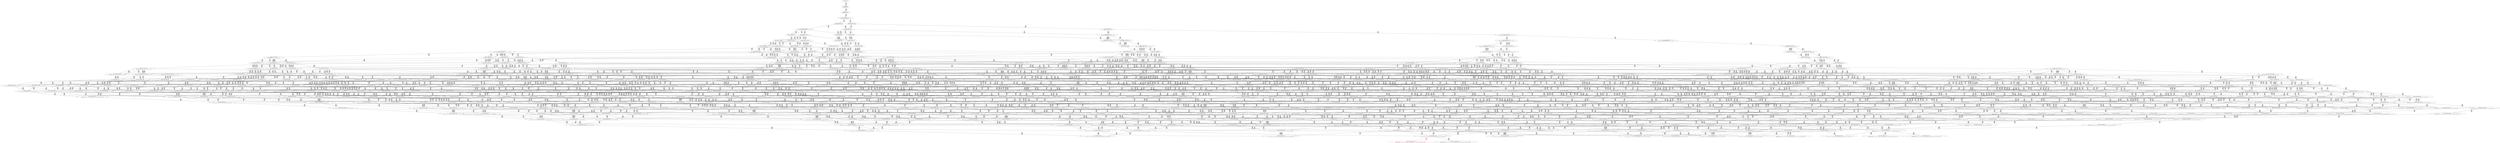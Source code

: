 digraph {
	S0[label="S0: [0, 0] [0, 0] \n{}{}"];
	S1[label="S1: [0, 0] [65, 82] \n{T0J0:65-82}{1}"];
	S2[label="S2: [65, 82] [96, 121] \n{T0J1:96-121}{1, 2}"];
	S3[label="S3: [96, 121] [101, 127] \n{T0J1:96-121, T0J2:101-127}{1, 2, 3}"];
	S4[label="S4: [101, 121] [129, 157] \n{T0J3:129-157}{1, 2, 3, 4}"];
	S5[label="S5: [101, 127] [118, 149] \n{T0J14:118-149}{1, 2, 3, 15}"];
	S6[label="S6: [108, 130] [129, 157] \n{T0J3:129-157, T0J6:108-130}{1, 2, 3, 4, 7}"];
	S7[label="S7: [118, 149] [129, 163] \n{T0J3:129-163}{1, 2, 3, 4, 15}"];
	S8[label="S8: [118, 126] [178, 201] \n{T0J15:178-201}{1, 2, 3, 15, 16}"];
	S9[label="S9: [122, 148] [129, 157] \n{T0J7:122-148}{1, 2, 3, 4, 7, 8}"];
	S10[label="S10: [125, 158] [129, 163] \n{}{1, 2, 3, 4, 7, 15}"];
	S11[label="S11: [129, 163] [178, 201] \n{T0J3:129-163, T0J15:178-201}{1, 2, 3, 4, 15, 16}"];
	S12[label="S12: [121, 130] [178, 201] \n{T0J15:178-201, T0J18:121-130}{1, 2, 3, 15, 16, 19}"];
	S13[label="S13: [129, 130] [164, 182] \n{}{1, 2, 3, 4, 5, 6, 7}"];
	S14[label="S14: [129, 149] [164, 201] \n{}{1, 2, 3, 4, 5, 6, 15}"];
	S15[label="S15: [129, 157] [142, 173] \n{T0J10:142-173}{1, 2, 3, 4, 7, 8, 11}"];
	S16[label="S16: [129, 163] [139, 176] \n{}{1, 2, 3, 4, 7, 8, 15}"];
	S17[label="S17: [129, 171] [178, 201] \n{T0J15:178-201}{1, 2, 3, 4, 7, 15, 16}"];
	S18[label="S18: [149, 166] [178, 201] \n{T0J3:149-166, T0J15:178-201}{1, 2, 3, 4, 15, 16, 19}"];
	S19[label="S19: [178, 201] [200, 225] \n{T0J15:178-201, T0J19:200-225}{1, 2, 3, 15, 16, 19, 20}"];
	S20[label="S20: [129, 157] [164, 200] \n{}{1, 2, 3, 4, 5, 6, 7, 8}"];
	S21[label="S21: [129, 157] [188, 243] \n{}{1, 2, 3, 4, 7, 8, 9, 10}"];
	S22[label="S22: [129, 163] [164, 210] \n{}{1, 2, 3, 4, 5, 6, 7, 15}"];
	S23[label="S23: [164, 201] [178, 215] \n{T0J15:178-201}{1, 2, 3, 4, 5, 6, 15, 16}"];
	S24[label="S24: [142, 157] [206, 237] \n{T0J11:206-237}{1, 2, 3, 4, 7, 8, 11, 12}"];
	S25[label="S25: [139, 176] [149, 189] \n{}{1, 2, 3, 4, 7, 8, 11, 15}"];
	S26[label="S26: [143, 183] [178, 201] \n{T0J7:143-183, T0J15:178-201}{1, 2, 3, 4, 7, 8, 15, 16}"];
	S27[label="S27: [156, 174] [178, 201] \n{T0J6:156-174, T0J15:178-201}{1, 2, 3, 4, 7, 15, 16, 19}"];
	S28[label="S28: [200, 225] [206, 237] \n{T0J3:206-237}{1, 2, 3, 4, 15, 16, 19, 20}"];
	S29[label="S29: [142, 183] [164, 209] \n{}{1, 2, 3, 4, 5, 6, 7, 8, 11}"];
	S30[label="S30: [142, 183] [188, 252] \n{}{1, 2, 3, 4, 7, 8, 9, 10, 11}"];
	S31[label="S31: [139, 181] [164, 215] \n{}{1, 2, 3, 4, 5, 6, 7, 8, 15}"];
	S32[label="S32: [139, 176] [195, 258] \n{}{1, 2, 3, 4, 7, 8, 9, 10, 15}"];
	S33[label="S33: [164, 210] [178, 223] \n{}{1, 2, 3, 4, 5, 6, 7, 15, 16}"];
	S34[label="S34: [178, 201] [184, 218] \n{T0J15:178-201}{1, 2, 3, 4, 5, 6, 15, 16, 19}"];
	S35[label="S35: [197, 226] [206, 237] \n{T0J11:206-237, T0J12:197-226}{1, 2, 3, 4, 7, 8, 11, 12, 13}"];
	S36[label="S36: [149, 189] [206, 262] \n{T0J11:206-262}{1, 2, 3, 4, 7, 8, 11, 12, 15}"];
	S37[label="S37: [149, 201] [178, 257] \n{}{1, 2, 3, 4, 7, 8, 11, 15, 16}"];
	S38[label="S38: [170, 192] [178, 201] \n{T0J7:170-192, T0J15:178-201}{1, 2, 3, 4, 7, 8, 15, 16, 19}"];
	S39[label="S39: [206, 234] [207, 237] \n{T0J6:207-234}{1, 2, 3, 4, 7, 15, 16, 19, 20}"];
	S40[label="S40: [164, 209] [188, 252] \n{}{1, 2, 3, 4, 5, 6, 7, 8, 9, 10}"];
	S41[label="S41: [164, 209] [206, 263] \n{T0J11:206-263}{1, 2, 3, 4, 5, 6, 7, 8, 11, 12}"];
	S42[label="S42: [188, 252] [206, 263] \n{T0J11:206-263}{1, 2, 3, 4, 7, 8, 9, 10, 11, 12}"];
	S43[label="S43: [149, 209] [164, 235] \n{}{1, 2, 3, 4, 5, 6, 7, 8, 11, 15}"];
	S44[label="S44: [149, 211] [188, 278] \n{}{1, 2, 3, 4, 7, 8, 9, 10, 11, 15}"];
	S45[label="S45: [178, 223] [178, 235] \n{}{1, 2, 3, 4, 5, 6, 7, 8, 15, 16}"];
	S46[label="S46: [178, 201] [209, 278] \n{}{1, 2, 3, 4, 7, 8, 9, 10, 15, 16}"];
	S47[label="S47: [178, 210] [185, 226] \n{}{1, 2, 3, 4, 5, 6, 7, 15, 16, 19}"];
	S48[label="S48: [206, 225] [241, 277] \n{}{1, 2, 3, 4, 5, 6, 15, 16, 19, 20}"];
	S49[label="S49: [206, 237] [223, 259] \n{T0J13:223-259}{1, 2, 3, 4, 7, 8, 11, 12, 13, 14}"];
	S50[label="S50: [204, 262] [206, 277] \n{}{1, 2, 3, 4, 7, 8, 11, 12, 13, 15}"];
	S51[label="S51: [178, 262] [209, 288] \n{}{1, 2, 3, 4, 7, 8, 11, 12, 15, 16}"];
	S52[label="S52: [178, 212] [182, 257] \n{T0J16:182-212}{1, 2, 3, 4, 7, 8, 11, 15, 16, 17}"];
	S53[label="S53: [152, 211] [178, 257] \n{}{1, 2, 3, 4, 7, 8, 11, 15, 16, 19}"];
	S54[label="S54: [207, 237] [220, 252] \n{T0J7:220-252}{1, 2, 3, 4, 7, 8, 15, 16, 19, 20}"];
	S55[label="S55: [164, 235] [188, 278] \n{}{1, 2, 3, 4, 5, 6, 7, 8, 9, 10, 11}"];
	S56[label="S56: [164, 228] [195, 276] \n{}{1, 2, 3, 4, 5, 6, 7, 8, 9, 10, 15}"];
	S57[label="S57: [206, 263] [219, 278] \n{}{1, 2, 3, 4, 5, 6, 7, 8, 11, 12, 13}"];
	S58[label="S58: [206, 263] [243, 321] \n{}{1, 2, 3, 4, 7, 8, 9, 10, 11, 12, 13}"];
	S59[label="S59: [164, 260] [206, 315] \n{}{1, 2, 3, 4, 5, 6, 7, 8, 11, 12, 15}"];
	S60[label="S60: [188, 278] [210, 315] \n{}{1, 2, 3, 4, 7, 8, 9, 10, 11, 12, 15}"];
	S61[label="S61: [164, 257] [184, 309] \n{}{1, 2, 3, 4, 5, 6, 7, 8, 11, 15, 16}"];
	S62[label="S62: [178, 278] [209, 309] \n{}{1, 2, 3, 4, 7, 8, 9, 10, 11, 15, 16}"];
	S63[label="S63: [178, 226] [192, 244] \n{}{1, 2, 3, 4, 5, 6, 7, 8, 15, 16, 19}"];
	S64[label="S64: [178, 201] [236, 287] \n{}{1, 2, 3, 4, 7, 8, 9, 10, 15, 16, 19}"];
	S65[label="S65: [207, 237] [241, 286] \n{}{1, 2, 3, 4, 5, 6, 7, 15, 16, 19, 20}"];
	S66[label="S66: [170, 235] [246, 329] \n{T0J22:246-329}{1, 2, 3, 4, 5, 6, 7, 8, 11, 15, 23}"];
	S67[label="S67: [198, 278] [246, 295] \n{T0J23:246-295}{1, 2, 3, 4, 7, 8, 9, 10, 11, 15, 24}"];
	S68[label="S68: [206, 269] [228, 277] \n{}{1, 2, 3, 4, 7, 8, 11, 12, 13, 14, 15}"];
	S69[label="S69: [206, 288] [233, 311] \n{}{1, 2, 3, 4, 7, 8, 11, 12, 13, 15, 16}"];
	S70[label="S70: [182, 257] [209, 316] \n{}{1, 2, 3, 4, 7, 8, 11, 12, 15, 16, 17}"];
	S71[label="S71: [178, 257] [209, 316] \n{}{1, 2, 3, 4, 7, 8, 11, 12, 15, 16, 19}"];
	S72[label="S72: [182, 257] [256, 334] \n{T0J17:256-334}{1, 2, 3, 4, 7, 8, 11, 15, 16, 17, 18}"];
	S73[label="S73: [178, 241] [182, 257] \n{}{1, 2, 3, 4, 7, 8, 11, 15, 16, 17, 19}"];
	S74[label="S74: [178, 257] [227, 335] \n{}{1, 2, 3, 4, 7, 8, 11, 15, 16, 19, 20}"];
	S75[label="S75: [188, 278] [223, 315] \n{}{1, 2, 3, 4, 5, 6, 7, 8, 9, 10, 11, 12}"];
	S76[label="S76: [164, 278] [188, 330] \n{}{1, 2, 3, 4, 5, 6, 7, 8, 9, 10, 11, 15}"];
	S77[label="S77: [178, 253] [213, 318] \n{}{1, 2, 3, 4, 5, 6, 7, 8, 9, 10, 15, 16}"];
	S78[label="S78: [219, 278] [232, 289] \n{}{1, 2, 3, 4, 5, 6, 7, 8, 11, 12, 13, 14}"];
	S79[label="S79: [223, 269] [243, 331] \n{}{1, 2, 3, 4, 7, 8, 9, 10, 11, 12, 13, 14}"];
	S80[label="S80: [206, 315] [219, 320] \n{}{1, 2, 3, 4, 5, 6, 7, 8, 11, 12, 13, 15}"];
	S81[label="S81: [206, 305] [243, 331] \n{}{1, 2, 3, 4, 7, 8, 9, 10, 11, 12, 13, 15}"];
	S82[label="S82: [184, 315] [213, 331] \n{}{1, 2, 3, 4, 5, 6, 7, 8, 11, 12, 15, 16}"];
	S83[label="S83: [209, 311] [242, 331] \n{}{1, 2, 3, 4, 7, 8, 9, 10, 11, 12, 15, 16}"];
	S84[label="S84: [182, 257] [184, 309] \n{}{1, 2, 3, 4, 5, 6, 7, 8, 11, 15, 16, 17}"];
	S85[label="S85: [182, 257] [209, 331] \n{}{1, 2, 3, 4, 7, 8, 9, 10, 11, 15, 16, 17}"];
	S86[label="S86: [167, 257] [184, 309] \n{}{1, 2, 3, 4, 5, 6, 7, 8, 11, 15, 16, 19}"];
	S87[label="S87: [178, 257] [209, 331] \n{}{1, 2, 3, 4, 7, 8, 9, 10, 11, 15, 16, 19}"];
	S88[label="S88: [220, 255] [241, 289] \n{}{1, 2, 3, 4, 5, 6, 7, 8, 15, 16, 19, 20}"];
	S89[label="S89: [220, 236] [286, 331] \n{}{1, 2, 3, 4, 7, 8, 9, 10, 15, 16, 19, 20}"];
	S90[label="S90: [206, 329] [246, 346] \n{}{1, 2, 3, 4, 5, 6, 7, 8, 11, 12, 15, 23}"];
	S91[label="S91: [210, 297] [246, 316] \n{T0J23:246-297}{1, 2, 3, 4, 7, 8, 9, 10, 11, 12, 15, 24}"];
	S92[label="S92: [184, 329] [246, 346] \n{}{1, 2, 3, 4, 5, 6, 7, 8, 11, 15, 16, 23}"];
	S93[label="S93: [209, 297] [246, 311] \n{T0J23:246-297}{1, 2, 3, 4, 7, 8, 9, 10, 11, 15, 16, 24}"];
	S94[label="S94: [228, 277] [233, 311] \n{}{1, 2, 3, 4, 7, 8, 11, 12, 13, 14, 15, 16}"];
	S95[label="S95: [228, 277] [282, 310] \n{T0J24:282-310}{1, 2, 3, 4, 7, 8, 11, 12, 13, 14, 15, 25}"];
	S96[label="S96: [209, 305] [233, 316] \n{}{1, 2, 3, 4, 7, 8, 11, 12, 13, 15, 16, 17}"];
	S97[label="S97: [209, 305] [233, 316] \n{}{1, 2, 3, 4, 7, 8, 11, 12, 13, 15, 16, 19}"];
	S98[label="S98: [209, 316] [256, 334] \n{T0J17:256-334}{1, 2, 3, 4, 7, 8, 11, 12, 15, 16, 17, 18}"];
	S99[label="S99: [182, 257] [209, 316] \n{}{1, 2, 3, 4, 7, 8, 11, 12, 15, 16, 17, 19}"];
	S100[label="S100: [209, 316] [242, 335] \n{}{1, 2, 3, 4, 7, 8, 11, 12, 15, 16, 19, 20}"];
	S101[label="S101: [182, 257] [256, 334] \n{T0J17:256-334}{1, 2, 3, 4, 7, 8, 11, 15, 16, 17, 18, 19}"];
	S102[label="S102: [182, 257] [227, 335] \n{}{1, 2, 3, 4, 7, 8, 11, 15, 16, 17, 19, 20}"];
	S103[label="S103: [194, 256] [227, 335] \n{T0J20:194-256}{1, 2, 3, 4, 7, 8, 11, 15, 16, 19, 20, 21}"];
	S104[label="S104: [219, 315] [243, 358] \n{}{1, 2, 3, 4, 5, 6, 7, 8, 9, 10, 11, 12, 13}"];
	S105[label="S105: [188, 330] [223, 358] \n{}{1, 2, 3, 4, 5, 6, 7, 8, 9, 10, 11, 12, 15}"];
	S106[label="S106: [184, 330] [213, 352] \n{}{1, 2, 3, 4, 5, 6, 7, 8, 9, 10, 11, 15, 16}"];
	S107[label="S107: [192, 253] [236, 321] \n{}{1, 2, 3, 4, 5, 6, 7, 8, 9, 10, 15, 16, 19}"];
	S108[label="S108: [188, 330] [246, 356] \n{}{1, 2, 3, 4, 5, 6, 7, 8, 9, 10, 11, 15, 23}"];
	S109[label="S109: [198, 322] [246, 330] \n{}{1, 2, 3, 4, 5, 6, 7, 8, 9, 10, 11, 15, 24}"];
	S110[label="S110: [219, 287] [232, 321] \n{}{1, 2, 3, 4, 5, 6, 7, 8, 11, 12, 13, 14, 15}"];
	S111[label="S111: [228, 277] [243, 331] \n{}{1, 2, 3, 4, 7, 8, 9, 10, 11, 12, 13, 14, 15}"];
	S112[label="S112: [213, 323] [239, 340] \n{}{1, 2, 3, 4, 5, 6, 7, 8, 11, 12, 13, 15, 16}"];
	S113[label="S113: [233, 311] [264, 331] \n{}{1, 2, 3, 4, 7, 8, 9, 10, 11, 12, 13, 15, 16}"];
	S114[label="S114: [184, 309] [213, 334] \n{}{1, 2, 3, 4, 5, 6, 7, 8, 11, 12, 15, 16, 17}"];
	S115[label="S115: [209, 316] [242, 331] \n{}{1, 2, 3, 4, 7, 8, 9, 10, 11, 12, 15, 16, 17}"];
	S116[label="S116: [184, 309] [213, 334] \n{}{1, 2, 3, 4, 5, 6, 7, 8, 11, 12, 15, 16, 19}"];
	S117[label="S117: [209, 316] [242, 331] \n{}{1, 2, 3, 4, 7, 8, 9, 10, 11, 12, 15, 16, 19}"];
	S118[label="S118: [184, 309] [256, 352] \n{}{1, 2, 3, 4, 5, 6, 7, 8, 11, 15, 16, 17, 18}"];
	S119[label="S119: [209, 331] [256, 334] \n{T0J17:256-334}{1, 2, 3, 4, 7, 8, 9, 10, 11, 15, 16, 17, 18}"];
	S120[label="S120: [182, 259] [184, 309] \n{}{1, 2, 3, 4, 5, 6, 7, 8, 11, 15, 16, 17, 19}"];
	S121[label="S121: [182, 257] [209, 331] \n{}{1, 2, 3, 4, 7, 8, 9, 10, 11, 15, 16, 17, 19}"];
	S122[label="S122: [184, 309] [227, 353] \n{}{1, 2, 3, 4, 5, 6, 7, 8, 11, 15, 16, 19, 20}"];
	S123[label="S123: [209, 331] [244, 335] \n{}{1, 2, 3, 4, 7, 8, 9, 10, 11, 15, 16, 19, 20}"];
	S124[label="S124: [219, 323] [261, 349] \n{}{1, 2, 3, 4, 5, 6, 7, 8, 11, 12, 13, 15, 23}"];
	S125[label="S125: [243, 305] [254, 331] \n{T0J23:246-297}{1, 2, 3, 4, 7, 8, 9, 10, 11, 12, 13, 15, 24}"];
	S126[label="S126: [213, 334] [248, 349] \n{}{1, 2, 3, 4, 5, 6, 7, 8, 11, 12, 15, 16, 23}"];
	S127[label="S127: [242, 311] [257, 331] \n{T0J23:246-297}{1, 2, 3, 4, 7, 8, 9, 10, 11, 12, 15, 16, 24}"];
	S128[label="S128: [184, 309] [246, 349] \n{}{1, 2, 3, 4, 5, 6, 7, 8, 11, 15, 16, 17, 23}"];
	S129[label="S129: [209, 297] [246, 331] \n{T0J23:246-297}{1, 2, 3, 4, 7, 8, 9, 10, 11, 15, 16, 17, 24}"];
	S130[label="S130: [184, 309] [246, 349] \n{}{1, 2, 3, 4, 5, 6, 7, 8, 11, 15, 16, 19, 23}"];
	S131[label="S131: [209, 297] [246, 331] \n{T0J23:246-297}{1, 2, 3, 4, 7, 8, 9, 10, 11, 15, 16, 19, 24}"];
	S132[label="S132: [232, 269] [233, 316] \n{}{1, 2, 3, 4, 7, 8, 11, 12, 13, 14, 15, 16, 17}"];
	S133[label="S133: [231, 269] [233, 316] \n{}{1, 2, 3, 4, 7, 8, 11, 12, 13, 14, 15, 16, 19}"];
	S134[label="S134: [233, 310] [287, 311] \n{T0J24:282-310}{1, 2, 3, 4, 7, 8, 11, 12, 13, 14, 15, 16, 25}"];
	S135[label="S135: [233, 316] [264, 334] \n{T0J17:256-334}{1, 2, 3, 4, 7, 8, 11, 12, 13, 15, 16, 17, 18}"];
	S136[label="S136: [209, 305] [233, 316] \n{}{1, 2, 3, 4, 7, 8, 11, 12, 13, 15, 16, 17, 19}"];
	S137[label="S137: [233, 316] [264, 335] \n{}{1, 2, 3, 4, 7, 8, 11, 12, 13, 15, 16, 19, 20}"];
	S138[label="S138: [209, 316] [256, 334] \n{T0J17:256-334}{1, 2, 3, 4, 7, 8, 11, 12, 15, 16, 17, 18, 19}"];
	S139[label="S139: [209, 316] [242, 335] \n{}{1, 2, 3, 4, 7, 8, 11, 12, 15, 16, 17, 19, 20}"];
	S140[label="S140: [225, 316] [242, 335] \n{}{1, 2, 3, 4, 7, 8, 11, 12, 15, 16, 19, 20, 21}"];
	S141[label="S141: [227, 334] [260, 335] \n{T0J17:256-334}{1, 2, 3, 4, 7, 8, 11, 15, 16, 17, 18, 19, 20}"];
	S142[label="S142: [198, 256] [227, 335] \n{}{1, 2, 3, 4, 7, 8, 11, 15, 16, 17, 19, 20, 21}"];
	S143[label="S143: [227, 322] [262, 335] \n{T0J21:262-322}{1, 2, 3, 4, 7, 8, 11, 15, 16, 19, 20, 21, 22}"];
	S144[label="S144: [232, 348] [245, 373] \n{}{1, 2, 3, 4, 5, 6, 7, 8, 9, 10, 11, 12, 13, 14}"];
	S145[label="S145: [219, 358] [243, 410] \n{}{1, 2, 3, 4, 5, 6, 7, 8, 9, 10, 11, 12, 13, 15}"];
	S146[label="S146: [213, 354] [244, 410] \n{}{1, 2, 3, 4, 5, 6, 7, 8, 9, 10, 11, 12, 15, 16}"];
	S147[label="S147: [184, 309] [213, 352] \n{}{1, 2, 3, 4, 5, 6, 7, 8, 9, 10, 11, 15, 16, 17}"];
	S148[label="S148: [184, 309] [213, 352] \n{}{1, 2, 3, 4, 5, 6, 7, 8, 9, 10, 11, 15, 16, 19}"];
	S149[label="S149: [241, 289] [286, 350] \n{}{1, 2, 3, 4, 5, 6, 7, 8, 9, 10, 15, 16, 19, 20}"];
	S150[label="S150: [223, 358] [252, 424] \n{}{1, 2, 3, 4, 5, 6, 7, 8, 9, 10, 11, 12, 15, 23}"];
	S151[label="S151: [223, 340] [246, 402] \n{}{1, 2, 3, 4, 5, 6, 7, 8, 9, 10, 11, 12, 15, 24}"];
	S152[label="S152: [213, 354] [248, 424] \n{}{1, 2, 3, 4, 5, 6, 7, 8, 9, 10, 11, 15, 16, 23}"];
	S153[label="S153: [213, 340] [246, 354] \n{}{1, 2, 3, 4, 5, 6, 7, 8, 9, 10, 11, 15, 16, 24}"];
	S154[label="S154: [232, 321] [239, 340] \n{}{1, 2, 3, 4, 5, 6, 7, 8, 11, 12, 13, 14, 15, 16}"];
	S155[label="S155: [233, 311] [264, 331] \n{}{1, 2, 3, 4, 7, 8, 9, 10, 11, 12, 13, 14, 15, 16}"];
	S156[label="S156: [232, 321] [282, 329] \n{T0J24:282-328}{1, 2, 3, 4, 5, 6, 7, 8, 11, 12, 13, 14, 15, 25}"];
	S157[label="S157: [243, 310] [287, 331] \n{T0J24:282-310}{1, 2, 3, 4, 7, 8, 9, 10, 11, 12, 13, 14, 15, 25}"];
	S158[label="S158: [213, 323] [239, 357] \n{}{1, 2, 3, 4, 5, 6, 7, 8, 11, 12, 13, 15, 16, 17}"];
	S159[label="S159: [233, 316] [264, 331] \n{}{1, 2, 3, 4, 7, 8, 9, 10, 11, 12, 13, 15, 16, 17}"];
	S160[label="S160: [213, 323] [239, 357] \n{}{1, 2, 3, 4, 5, 6, 7, 8, 11, 12, 13, 15, 16, 19}"];
	S161[label="S161: [233, 316] [264, 331] \n{}{1, 2, 3, 4, 7, 8, 9, 10, 11, 12, 13, 15, 16, 19}"];
	S162[label="S162: [213, 334] [256, 368] \n{}{1, 2, 3, 4, 5, 6, 7, 8, 11, 12, 15, 16, 17, 18}"];
	S163[label="S163: [242, 331] [273, 334] \n{T0J17:256-334}{1, 2, 3, 4, 7, 8, 9, 10, 11, 12, 15, 16, 17, 18}"];
	S164[label="S164: [184, 309] [213, 334] \n{}{1, 2, 3, 4, 5, 6, 7, 8, 11, 12, 15, 16, 17, 19}"];
	S165[label="S165: [209, 316] [242, 331] \n{}{1, 2, 3, 4, 7, 8, 9, 10, 11, 12, 15, 16, 17, 19}"];
	S166[label="S166: [213, 335] [244, 368] \n{}{1, 2, 3, 4, 5, 6, 7, 8, 11, 12, 15, 16, 19, 20}"];
	S167[label="S167: [242, 331] [273, 335] \n{}{1, 2, 3, 4, 7, 8, 9, 10, 11, 12, 15, 16, 19, 20}"];
	S168[label="S168: [184, 309] [256, 352] \n{}{1, 2, 3, 4, 5, 6, 7, 8, 11, 15, 16, 17, 18, 19}"];
	S169[label="S169: [209, 331] [256, 334] \n{T0J17:256-334}{1, 2, 3, 4, 7, 8, 9, 10, 11, 15, 16, 17, 18, 19}"];
	S170[label="S170: [184, 309] [227, 353] \n{}{1, 2, 3, 4, 5, 6, 7, 8, 11, 15, 16, 17, 19, 20}"];
	S171[label="S171: [209, 331] [244, 335] \n{}{1, 2, 3, 4, 7, 8, 9, 10, 11, 15, 16, 17, 19, 20}"];
	S172[label="S172: [200, 308] [227, 353] \n{}{1, 2, 3, 4, 5, 6, 7, 8, 11, 15, 16, 19, 20, 21}"];
	S173[label="S173: [225, 331] [244, 335] \n{}{1, 2, 3, 4, 7, 8, 9, 10, 11, 15, 16, 19, 20, 21}"];
	S174[label="S174: [246, 340] [246, 374] \n{}{1, 2, 3, 4, 5, 6, 7, 8, 9, 10, 11, 15, 23, 24}"];
	S175[label="S175: [232, 321] [261, 349] \n{}{1, 2, 3, 4, 5, 6, 7, 8, 11, 12, 13, 14, 15, 23}"];
	S176[label="S176: [243, 297] [276, 331] \n{T0J23:276-297}{1, 2, 3, 4, 7, 8, 9, 10, 11, 12, 13, 14, 15, 24}"];
	S177[label="S177: [239, 340] [268, 349] \n{}{1, 2, 3, 4, 5, 6, 7, 8, 11, 12, 13, 15, 16, 23}"];
	S178[label="S178: [264, 297] [281, 331] \n{T0J23:281-297}{1, 2, 3, 4, 7, 8, 9, 10, 11, 12, 13, 15, 16, 24}"];
	S179[label="S179: [213, 334] [248, 349] \n{}{1, 2, 3, 4, 5, 6, 7, 8, 11, 12, 15, 16, 17, 23}"];
	S180[label="S180: [242, 316] [257, 331] \n{T0J23:246-297}{1, 2, 3, 4, 7, 8, 9, 10, 11, 12, 15, 16, 17, 24}"];
	S181[label="S181: [213, 334] [248, 349] \n{}{1, 2, 3, 4, 5, 6, 7, 8, 11, 12, 15, 16, 19, 23}"];
	S182[label="S182: [242, 316] [257, 331] \n{T0J23:246-297}{1, 2, 3, 4, 7, 8, 9, 10, 11, 12, 15, 16, 19, 24}"];
	S183[label="S183: [246, 349] [260, 352] \n{}{1, 2, 3, 4, 5, 6, 7, 8, 11, 15, 16, 17, 18, 23}"];
	S184[label="S184: [212, 240] [256, 334] \n{T0J17:256-334, T0J18:212-240}{1, 2, 3, 4, 7, 8, 9, 10, 11, 15, 16, 17, 18, 19}"];
	S185[label="S185: [246, 331] [257, 334] \n{T0J17:256-334, T0J23:246-297}{1, 2, 3, 4, 7, 8, 9, 10, 11, 15, 16, 17, 18, 24}"];
	S186[label="S186: [184, 309] [246, 349] \n{}{1, 2, 3, 4, 5, 6, 7, 8, 11, 15, 16, 17, 19, 23}"];
	S187[label="S187: [209, 297] [246, 331] \n{T0J23:246-297}{1, 2, 3, 4, 7, 8, 9, 10, 11, 15, 16, 17, 19, 24}"];
	S188[label="S188: [227, 349] [260, 353] \n{}{1, 2, 3, 4, 5, 6, 7, 8, 11, 15, 16, 19, 20, 23}"];
	S189[label="S189: [244, 331] [257, 335] \n{T0J23:246-297}{1, 2, 3, 4, 7, 8, 9, 10, 11, 15, 16, 19, 20, 24}"];
	S190[label="S190: [233, 316] [264, 334] \n{T0J17:256-334}{1, 2, 3, 4, 7, 8, 11, 12, 13, 14, 15, 16, 17, 18}"];
	S191[label="S191: [233, 269] [235, 316] \n{}{1, 2, 3, 4, 7, 8, 11, 12, 13, 14, 15, 16, 17, 19}"];
	S192[label="S192: [233, 310] [287, 316] \n{T0J24:282-310}{1, 2, 3, 4, 7, 8, 11, 12, 13, 14, 15, 16, 17, 25}"];
	S193[label="S193: [233, 316] [264, 335] \n{}{1, 2, 3, 4, 7, 8, 11, 12, 13, 14, 15, 16, 19, 20}"];
	S194[label="S194: [233, 310] [287, 316] \n{T0J24:282-310}{1, 2, 3, 4, 7, 8, 11, 12, 13, 14, 15, 16, 19, 25}"];
	S195[label="S195: [233, 316] [264, 334] \n{T0J17:256-334}{1, 2, 3, 4, 7, 8, 11, 12, 13, 15, 16, 17, 18, 19}"];
	S196[label="S196: [233, 316] [264, 335] \n{}{1, 2, 3, 4, 7, 8, 11, 12, 13, 15, 16, 17, 19, 20}"];
	S197[label="S197: [242, 305] [264, 335] \n{}{1, 2, 3, 4, 7, 8, 11, 12, 13, 15, 16, 19, 20, 21}"];
	S198[label="S198: [242, 334] [287, 335] \n{T0J17:256-334}{1, 2, 3, 4, 7, 8, 11, 12, 15, 16, 17, 18, 19, 20}"];
	S199[label="S199: [225, 316] [242, 335] \n{}{1, 2, 3, 4, 7, 8, 11, 12, 15, 16, 17, 19, 20, 21}"];
	S200[label="S200: [242, 322] [291, 335] \n{T0J21:262-322}{1, 2, 3, 4, 7, 8, 11, 12, 15, 16, 19, 20, 21, 22}"];
	S201[label="S201: [227, 334] [260, 335] \n{T0J17:256-334}{1, 2, 3, 4, 7, 8, 11, 15, 16, 17, 18, 19, 20, 21}"];
	S202[label="S202: [227, 322] [262, 335] \n{T0J21:262-322}{1, 2, 3, 4, 7, 8, 11, 15, 16, 17, 19, 20, 21, 22}"];
	S203[label="S203: [232, 391] [245, 410] \n{}{1, 2, 3, 4, 5, 6, 7, 8, 9, 10, 11, 12, 13, 14, 15}"];
	S204[label="S204: [239, 410] [268, 423] \n{}{1, 2, 3, 4, 5, 6, 7, 8, 9, 10, 11, 12, 13, 15, 16}"];
	S205[label="S205: [213, 352] [244, 410] \n{}{1, 2, 3, 4, 5, 6, 7, 8, 9, 10, 11, 12, 15, 16, 17}"];
	S206[label="S206: [213, 352] [244, 410] \n{}{1, 2, 3, 4, 5, 6, 7, 8, 9, 10, 11, 12, 15, 16, 19}"];
	S207[label="S207: [213, 352] [256, 404] \n{}{1, 2, 3, 4, 5, 6, 7, 8, 9, 10, 11, 15, 16, 17, 18}"];
	S208[label="S208: [184, 309] [213, 354] \n{}{1, 2, 3, 4, 5, 6, 7, 8, 9, 10, 11, 15, 16, 17, 19}"];
	S209[label="S209: [213, 353] [244, 404] \n{}{1, 2, 3, 4, 5, 6, 7, 8, 9, 10, 11, 15, 16, 19, 20}"];
	S210[label="S210: [243, 424] [278, 427] \n{}{1, 2, 3, 4, 5, 6, 7, 8, 9, 10, 11, 12, 13, 15, 23}"];
	S211[label="S211: [243, 402] [267, 410] \n{}{1, 2, 3, 4, 5, 6, 7, 8, 9, 10, 11, 12, 13, 15, 24}"];
	S212[label="S212: [244, 424] [277, 434] \n{}{1, 2, 3, 4, 5, 6, 7, 8, 9, 10, 11, 12, 15, 16, 23}"];
	S213[label="S213: [244, 389] [261, 420] \n{}{1, 2, 3, 4, 5, 6, 7, 8, 9, 10, 11, 12, 15, 16, 24}"];
	S214[label="S214: [213, 352] [248, 424] \n{}{1, 2, 3, 4, 5, 6, 7, 8, 9, 10, 11, 15, 16, 17, 23}"];
	S215[label="S215: [213, 340] [246, 354] \n{}{1, 2, 3, 4, 5, 6, 7, 8, 9, 10, 11, 15, 16, 17, 24}"];
	S216[label="S216: [213, 352] [248, 424] \n{}{1, 2, 3, 4, 5, 6, 7, 8, 9, 10, 11, 15, 16, 19, 23}"];
	S217[label="S217: [213, 340] [246, 354] \n{}{1, 2, 3, 4, 5, 6, 7, 8, 9, 10, 11, 15, 16, 19, 24}"];
	S218[label="S218: [233, 316] [239, 357] \n{}{1, 2, 3, 4, 5, 6, 7, 8, 11, 12, 13, 14, 15, 16, 17}"];
	S219[label="S219: [233, 316] [264, 331] \n{}{1, 2, 3, 4, 7, 8, 9, 10, 11, 12, 13, 14, 15, 16, 17}"];
	S220[label="S220: [233, 316] [239, 357] \n{}{1, 2, 3, 4, 5, 6, 7, 8, 11, 12, 13, 14, 15, 16, 19}"];
	S221[label="S221: [233, 316] [264, 331] \n{}{1, 2, 3, 4, 7, 8, 9, 10, 11, 12, 13, 14, 15, 16, 19}"];
	S222[label="S222: [239, 329] [287, 362] \n{}{1, 2, 3, 4, 5, 6, 7, 8, 11, 12, 13, 14, 15, 16, 25}"];
	S223[label="S223: [264, 311] [292, 331] \n{T0J24:282-310}{1, 2, 3, 4, 7, 8, 9, 10, 11, 12, 13, 14, 15, 16, 25}"];
	S224[label="S224: [239, 352] [268, 368] \n{}{1, 2, 3, 4, 5, 6, 7, 8, 11, 12, 13, 15, 16, 17, 18}"];
	S225[label="S225: [264, 331] [299, 334] \n{T0J17:256-334}{1, 2, 3, 4, 7, 8, 9, 10, 11, 12, 13, 15, 16, 17, 18}"];
	S226[label="S226: [213, 323] [239, 357] \n{}{1, 2, 3, 4, 5, 6, 7, 8, 11, 12, 13, 15, 16, 17, 19}"];
	S227[label="S227: [233, 316] [264, 331] \n{}{1, 2, 3, 4, 7, 8, 9, 10, 11, 12, 13, 15, 16, 17, 19}"];
	S228[label="S228: [239, 353] [268, 368] \n{}{1, 2, 3, 4, 5, 6, 7, 8, 11, 12, 13, 15, 16, 19, 20}"];
	S229[label="S229: [264, 331] [299, 335] \n{}{1, 2, 3, 4, 7, 8, 9, 10, 11, 12, 13, 15, 16, 19, 20}"];
	S230[label="S230: [213, 334] [256, 368] \n{}{1, 2, 3, 4, 5, 6, 7, 8, 11, 12, 15, 16, 17, 18, 19}"];
	S231[label="S231: [242, 331] [273, 334] \n{T0J17:256-334}{1, 2, 3, 4, 7, 8, 9, 10, 11, 12, 15, 16, 17, 18, 19}"];
	S232[label="S232: [213, 335] [244, 368] \n{}{1, 2, 3, 4, 5, 6, 7, 8, 11, 12, 15, 16, 17, 19, 20}"];
	S233[label="S233: [242, 331] [273, 335] \n{}{1, 2, 3, 4, 7, 8, 9, 10, 11, 12, 15, 16, 17, 19, 20}"];
	S234[label="S234: [227, 335] [244, 368] \n{}{1, 2, 3, 4, 5, 6, 7, 8, 11, 12, 15, 16, 19, 20, 21}"];
	S235[label="S235: [242, 331] [289, 335] \n{}{1, 2, 3, 4, 7, 8, 9, 10, 11, 12, 15, 16, 19, 20, 21}"];
	S236[label="S236: [227, 352] [262, 386] \n{}{1, 2, 3, 4, 5, 6, 7, 8, 11, 15, 16, 17, 18, 19, 20}"];
	S237[label="S237: [244, 334] [287, 335] \n{T0J17:256-334}{1, 2, 3, 4, 7, 8, 9, 10, 11, 15, 16, 17, 18, 19, 20}"];
	S238[label="S238: [200, 308] [227, 353] \n{}{1, 2, 3, 4, 5, 6, 7, 8, 11, 15, 16, 17, 19, 20, 21}"];
	S239[label="S239: [225, 331] [244, 335] \n{}{1, 2, 3, 4, 7, 8, 9, 10, 11, 15, 16, 17, 19, 20, 21}"];
	S240[label="S240: [227, 340] [262, 374] \n{}{1, 2, 3, 4, 5, 6, 7, 8, 11, 15, 16, 19, 20, 21, 22}"];
	S241[label="S241: [244, 331] [293, 335] \n{T0J21:262-322}{1, 2, 3, 4, 7, 8, 9, 10, 11, 15, 16, 19, 20, 21, 22}"];
	S242[label="S242: [246, 402] [271, 424] \n{}{1, 2, 3, 4, 5, 6, 7, 8, 9, 10, 11, 12, 15, 23, 24}"];
	S243[label="S243: [246, 375] [261, 424] \n{}{1, 2, 3, 4, 5, 6, 7, 8, 9, 10, 11, 15, 16, 23, 24}"];
	S244[label="S244: [239, 340] [268, 349] \n{}{1, 2, 3, 4, 5, 6, 7, 8, 11, 12, 13, 14, 15, 16, 23}"];
	S245[label="S245: [264, 297] [281, 331] \n{T0J23:281-297}{1, 2, 3, 4, 7, 8, 9, 10, 11, 12, 13, 14, 15, 16, 24}"];
	S246[label="S246: [261, 329] [291, 349] \n{T0J24:282-328}{1, 2, 3, 4, 5, 6, 7, 8, 11, 12, 13, 14, 15, 23, 25}"];
	S247[label="S247: [239, 349] [268, 357] \n{}{1, 2, 3, 4, 5, 6, 7, 8, 11, 12, 13, 15, 16, 17, 23}"];
	S248[label="S248: [264, 297] [281, 331] \n{T0J23:281-297}{1, 2, 3, 4, 7, 8, 9, 10, 11, 12, 13, 15, 16, 17, 24}"];
	S249[label="S249: [239, 349] [268, 357] \n{}{1, 2, 3, 4, 5, 6, 7, 8, 11, 12, 13, 15, 16, 19, 23}"];
	S250[label="S250: [264, 297] [281, 331] \n{T0J23:281-297}{1, 2, 3, 4, 7, 8, 9, 10, 11, 12, 13, 15, 16, 19, 24}"];
	S251[label="S251: [248, 349] [289, 368] \n{}{1, 2, 3, 4, 5, 6, 7, 8, 11, 12, 15, 16, 17, 18, 23}"];
	S252[label="S252: [213, 334] [248, 349] \n{}{1, 2, 3, 4, 5, 6, 7, 8, 11, 12, 15, 16, 17, 19, 23}"];
	S253[label="S253: [242, 316] [257, 331] \n{T0J23:246-297}{1, 2, 3, 4, 7, 8, 9, 10, 11, 12, 15, 16, 17, 19, 24}"];
	S254[label="S254: [244, 349] [289, 368] \n{}{1, 2, 3, 4, 5, 6, 7, 8, 11, 12, 15, 16, 19, 20, 23}"];
	S255[label="S255: [246, 349] [260, 352] \n{}{1, 2, 3, 4, 5, 6, 7, 8, 11, 15, 16, 17, 18, 19, 23}"];
	S256[label="S256: [246, 331] [257, 334] \n{T0J17:256-334, T0J23:246-297}{1, 2, 3, 4, 7, 8, 9, 10, 11, 15, 16, 17, 18, 19, 24}"];
	S257[label="S257: [227, 349] [260, 353] \n{}{1, 2, 3, 4, 5, 6, 7, 8, 11, 15, 16, 17, 19, 20, 23}"];
	S258[label="S258: [244, 331] [257, 335] \n{T0J23:246-297}{1, 2, 3, 4, 7, 8, 9, 10, 11, 15, 16, 17, 19, 20, 24}"];
	S259[label="S259: [227, 349] [260, 353] \n{}{1, 2, 3, 4, 5, 6, 7, 8, 11, 15, 16, 19, 20, 21, 23}"];
	S260[label="S260: [244, 297] [273, 335] \n{T0J23:273-297}{1, 2, 3, 4, 7, 8, 9, 10, 11, 15, 16, 19, 20, 21, 24}"];
	S261[label="S261: [235, 316] [264, 334] \n{T0J17:256-334}{1, 2, 3, 4, 7, 8, 11, 12, 13, 14, 15, 16, 17, 18, 19}"];
	S262[label="S262: [264, 316] [292, 334] \n{T0J17:256-334, T0J24:282-310}{1, 2, 3, 4, 7, 8, 11, 12, 13, 14, 15, 16, 17, 18, 25}"];
	S263[label="S263: [235, 316] [264, 335] \n{}{1, 2, 3, 4, 7, 8, 11, 12, 13, 14, 15, 16, 17, 19, 20}"];
	S264[label="S264: [235, 310] [287, 316] \n{T0J24:282-310}{1, 2, 3, 4, 7, 8, 11, 12, 13, 14, 15, 16, 17, 19, 25}"];
	S265[label="S265: [249, 256] [264, 335] \n{T0J20:249-256}{1, 2, 3, 4, 7, 8, 11, 12, 13, 14, 15, 16, 19, 20, 21}"];
	S266[label="S266: [264, 316] [292, 335] \n{T0J24:282-310}{1, 2, 3, 4, 7, 8, 11, 12, 13, 14, 15, 16, 19, 20, 25}"];
	S267[label="S267: [264, 334] [311, 335] \n{T0J17:256-334}{1, 2, 3, 4, 7, 8, 11, 12, 13, 15, 16, 17, 18, 19, 20}"];
	S268[label="S268: [242, 305] [264, 335] \n{}{1, 2, 3, 4, 7, 8, 11, 12, 13, 15, 16, 17, 19, 20, 21}"];
	S269[label="S269: [242, 334] [291, 335] \n{T0J17:256-334}{1, 2, 3, 4, 7, 8, 11, 12, 15, 16, 17, 18, 19, 20, 21}"];
	S270[label="S270: [242, 322] [291, 335] \n{T0J21:262-322}{1, 2, 3, 4, 7, 8, 11, 12, 15, 16, 17, 19, 20, 21, 22}"];
	S271[label="S271: [260, 334] [295, 335] \n{T0J17:256-334, T0J21:262-322}{1, 2, 3, 4, 7, 8, 11, 15, 16, 17, 18, 19, 20, 21, 22}"];
	S272[label="S272: [239, 423] [268, 466] \n{}{1, 2, 3, 4, 5, 6, 7, 8, 9, 10, 11, 12, 13, 14, 15, 16}"];
	S273[label="S273: [245, 410] [287, 449] \n{}{1, 2, 3, 4, 5, 6, 7, 8, 9, 10, 11, 12, 13, 14, 15, 25}"];
	S274[label="S274: [239, 410] [268, 423] \n{}{1, 2, 3, 4, 5, 6, 7, 8, 9, 10, 11, 12, 13, 15, 16, 17}"];
	S275[label="S275: [239, 410] [268, 423] \n{}{1, 2, 3, 4, 5, 6, 7, 8, 9, 10, 11, 12, 13, 15, 16, 19}"];
	S276[label="S276: [244, 410] [277, 432] \n{}{1, 2, 3, 4, 5, 6, 7, 8, 9, 10, 11, 12, 15, 16, 17, 18}"];
	S277[label="S277: [213, 354] [244, 410] \n{}{1, 2, 3, 4, 5, 6, 7, 8, 9, 10, 11, 12, 15, 16, 17, 19}"];
	S278[label="S278: [244, 410] [277, 433] \n{}{1, 2, 3, 4, 5, 6, 7, 8, 9, 10, 11, 12, 15, 16, 19, 20}"];
	S279[label="S279: [213, 354] [256, 412] \n{}{1, 2, 3, 4, 5, 6, 7, 8, 9, 10, 11, 15, 16, 17, 18, 19}"];
	S280[label="S280: [213, 354] [244, 413] \n{}{1, 2, 3, 4, 5, 6, 7, 8, 9, 10, 11, 15, 16, 17, 19, 20}"];
	S281[label="S281: [227, 353] [244, 404] \n{}{1, 2, 3, 4, 5, 6, 7, 8, 9, 10, 11, 15, 16, 19, 20, 21}"];
	S282[label="S282: [245, 427] [278, 470] \n{}{1, 2, 3, 4, 5, 6, 7, 8, 9, 10, 11, 12, 13, 14, 15, 23}"];
	S283[label="S283: [245, 410] [269, 436] \n{}{1, 2, 3, 4, 5, 6, 7, 8, 9, 10, 11, 12, 13, 14, 15, 24}"];
	S284[label="S284: [268, 434] [299, 493] \n{}{1, 2, 3, 4, 5, 6, 7, 8, 9, 10, 11, 12, 13, 15, 16, 23}"];
	S285[label="S285: [261, 420] [287, 458] \n{}{1, 2, 3, 4, 5, 6, 7, 8, 9, 10, 11, 12, 13, 15, 16, 24}"];
	S286[label="S286: [244, 424] [277, 434] \n{}{1, 2, 3, 4, 5, 6, 7, 8, 9, 10, 11, 12, 15, 16, 17, 23}"];
	S287[label="S287: [244, 375] [261, 420] \n{}{1, 2, 3, 4, 5, 6, 7, 8, 9, 10, 11, 12, 15, 16, 17, 24}"];
	S288[label="S288: [244, 424] [277, 434] \n{}{1, 2, 3, 4, 5, 6, 7, 8, 9, 10, 11, 12, 15, 16, 19, 23}"];
	S289[label="S289: [244, 375] [261, 420] \n{}{1, 2, 3, 4, 5, 6, 7, 8, 9, 10, 11, 12, 15, 16, 19, 24}"];
	S290[label="S290: [248, 412] [289, 444] \n{}{1, 2, 3, 4, 5, 6, 7, 8, 9, 10, 11, 15, 16, 17, 18, 23}"];
	S291[label="S291: [246, 375] [261, 412] \n{}{1, 2, 3, 4, 5, 6, 7, 8, 9, 10, 11, 15, 16, 17, 18, 24}"];
	S292[label="S292: [213, 354] [248, 424] \n{}{1, 2, 3, 4, 5, 6, 7, 8, 9, 10, 11, 15, 16, 17, 19, 23}"];
	S293[label="S293: [213, 354] [246, 375] \n{}{1, 2, 3, 4, 5, 6, 7, 8, 9, 10, 11, 15, 16, 17, 19, 24}"];
	S294[label="S294: [244, 413] [289, 444] \n{}{1, 2, 3, 4, 5, 6, 7, 8, 9, 10, 11, 15, 16, 19, 20, 23}"];
	S295[label="S295: [244, 375] [261, 413] \n{}{1, 2, 3, 4, 5, 6, 7, 8, 9, 10, 11, 15, 16, 19, 20, 24}"];
	S296[label="S296: [239, 352] [268, 368] \n{}{1, 2, 3, 4, 5, 6, 7, 8, 11, 12, 13, 14, 15, 16, 17, 18}"];
	S297[label="S297: [264, 331] [299, 334] \n{T0J17:256-334}{1, 2, 3, 4, 7, 8, 9, 10, 11, 12, 13, 14, 15, 16, 17, 18}"];
	S298[label="S298: [235, 316] [239, 357] \n{}{1, 2, 3, 4, 5, 6, 7, 8, 11, 12, 13, 14, 15, 16, 17, 19}"];
	S299[label="S299: [235, 316] [264, 331] \n{}{1, 2, 3, 4, 7, 8, 9, 10, 11, 12, 13, 14, 15, 16, 17, 19}"];
	S300[label="S300: [239, 328] [287, 362] \n{}{1, 2, 3, 4, 5, 6, 7, 8, 11, 12, 13, 14, 15, 16, 17, 25}"];
	S301[label="S301: [264, 316] [292, 331] \n{T0J24:282-310}{1, 2, 3, 4, 7, 8, 9, 10, 11, 12, 13, 14, 15, 16, 17, 25}"];
	S302[label="S302: [239, 353] [268, 368] \n{}{1, 2, 3, 4, 5, 6, 7, 8, 11, 12, 13, 14, 15, 16, 19, 20}"];
	S303[label="S303: [264, 331] [299, 335] \n{}{1, 2, 3, 4, 7, 8, 9, 10, 11, 12, 13, 14, 15, 16, 19, 20}"];
	S304[label="S304: [239, 328] [287, 362] \n{}{1, 2, 3, 4, 5, 6, 7, 8, 11, 12, 13, 14, 15, 16, 19, 25}"];
	S305[label="S305: [264, 316] [292, 331] \n{T0J24:282-310}{1, 2, 3, 4, 7, 8, 9, 10, 11, 12, 13, 14, 15, 16, 19, 25}"];
	S306[label="S306: [239, 352] [268, 368] \n{}{1, 2, 3, 4, 5, 6, 7, 8, 11, 12, 13, 15, 16, 17, 18, 19}"];
	S307[label="S307: [264, 331] [299, 334] \n{T0J17:256-334}{1, 2, 3, 4, 7, 8, 9, 10, 11, 12, 13, 15, 16, 17, 18, 19}"];
	S308[label="S308: [239, 353] [268, 368] \n{}{1, 2, 3, 4, 5, 6, 7, 8, 11, 12, 13, 15, 16, 17, 19, 20}"];
	S309[label="S309: [264, 331] [299, 335] \n{}{1, 2, 3, 4, 7, 8, 9, 10, 11, 12, 13, 15, 16, 17, 19, 20}"];
	S310[label="S310: [244, 335] [268, 368] \n{}{1, 2, 3, 4, 5, 6, 7, 8, 11, 12, 13, 15, 16, 19, 20, 21}"];
	S311[label="S311: [244, 353] [287, 386] \n{}{1, 2, 3, 4, 5, 6, 7, 8, 11, 12, 15, 16, 17, 18, 19, 20}"];
	S312[label="S312: [227, 335] [244, 368] \n{}{1, 2, 3, 4, 5, 6, 7, 8, 11, 12, 15, 16, 17, 19, 20, 21}"];
	S313[label="S313: [242, 331] [289, 335] \n{}{1, 2, 3, 4, 7, 8, 9, 10, 11, 12, 15, 16, 17, 19, 20, 21}"];
	S314[label="S314: [244, 340] [291, 374] \n{}{1, 2, 3, 4, 5, 6, 7, 8, 11, 12, 15, 16, 19, 20, 21, 22}"];
	S315[label="S315: [227, 352] [262, 386] \n{}{1, 2, 3, 4, 5, 6, 7, 8, 11, 15, 16, 17, 18, 19, 20, 21}"];
	S316[label="S316: [244, 334] [293, 335] \n{T0J17:256-334}{1, 2, 3, 4, 7, 8, 9, 10, 11, 15, 16, 17, 18, 19, 20, 21}"];
	S317[label="S317: [227, 340] [262, 374] \n{}{1, 2, 3, 4, 5, 6, 7, 8, 11, 15, 16, 17, 19, 20, 21, 22}"];
	S318[label="S318: [244, 331] [293, 335] \n{T0J21:262-322}{1, 2, 3, 4, 7, 8, 9, 10, 11, 15, 16, 17, 19, 20, 21, 22}"];
	S319[label="S319: [256, 345] [280, 404] \n{T0J25:280-345}{1, 2, 3, 4, 5, 6, 7, 8, 9, 10, 11, 15, 16, 17, 18, 26}"];
	S320[label="S320: [267, 424] [291, 471] \n{}{1, 2, 3, 4, 5, 6, 7, 8, 9, 10, 11, 12, 13, 15, 23, 24}"];
	S321[label="S321: [261, 424] [292, 455] \n{}{1, 2, 3, 4, 5, 6, 7, 8, 9, 10, 11, 12, 15, 16, 23, 24}"];
	S322[label="S322: [246, 375] [261, 424] \n{}{1, 2, 3, 4, 5, 6, 7, 8, 9, 10, 11, 15, 16, 17, 23, 24}"];
	S323[label="S323: [246, 375] [261, 424] \n{}{1, 2, 3, 4, 5, 6, 7, 8, 9, 10, 11, 15, 16, 19, 23, 24}"];
	S324[label="S324: [239, 349] [268, 357] \n{}{1, 2, 3, 4, 5, 6, 7, 8, 11, 12, 13, 14, 15, 16, 17, 23}"];
	S325[label="S325: [264, 297] [281, 331] \n{T0J23:281-297}{1, 2, 3, 4, 7, 8, 9, 10, 11, 12, 13, 14, 15, 16, 17, 24}"];
	S326[label="S326: [239, 349] [268, 357] \n{}{1, 2, 3, 4, 5, 6, 7, 8, 11, 12, 13, 14, 15, 16, 19, 23}"];
	S327[label="S327: [264, 297] [281, 331] \n{T0J23:281-297}{1, 2, 3, 4, 7, 8, 9, 10, 11, 12, 13, 14, 15, 16, 19, 24}"];
	S328[label="S328: [268, 349] [298, 362] \n{}{1, 2, 3, 4, 5, 6, 7, 8, 11, 12, 13, 14, 15, 16, 23, 25}"];
	S329[label="S329: [242, 258] [268, 368] \n{T0J18:242-258}{1, 2, 3, 4, 5, 6, 7, 8, 11, 12, 13, 15, 16, 17, 18, 19}"];
	S330[label="S330: [268, 352] [303, 368] \n{}{1, 2, 3, 4, 5, 6, 7, 8, 11, 12, 13, 15, 16, 17, 18, 23}"];
	S331[label="S331: [239, 349] [268, 357] \n{}{1, 2, 3, 4, 5, 6, 7, 8, 11, 12, 13, 15, 16, 17, 19, 23}"];
	S332[label="S332: [264, 297] [281, 331] \n{T0J23:281-297}{1, 2, 3, 4, 7, 8, 9, 10, 11, 12, 13, 15, 16, 17, 19, 24}"];
	S333[label="S333: [268, 353] [299, 368] \n{}{1, 2, 3, 4, 5, 6, 7, 8, 11, 12, 13, 15, 16, 19, 20, 23}"];
	S334[label="S334: [248, 349] [289, 368] \n{}{1, 2, 3, 4, 5, 6, 7, 8, 11, 12, 15, 16, 17, 18, 19, 23}"];
	S335[label="S335: [244, 349] [289, 368] \n{}{1, 2, 3, 4, 5, 6, 7, 8, 11, 12, 15, 16, 17, 19, 20, 23}"];
	S336[label="S336: [244, 349] [289, 368] \n{}{1, 2, 3, 4, 5, 6, 7, 8, 11, 12, 15, 16, 19, 20, 21, 23}"];
	S337[label="S337: [260, 352] [303, 386] \n{}{1, 2, 3, 4, 5, 6, 7, 8, 11, 15, 16, 17, 18, 19, 20, 23}"];
	S338[label="S338: [227, 349] [260, 353] \n{}{1, 2, 3, 4, 5, 6, 7, 8, 11, 15, 16, 17, 19, 20, 21, 23}"];
	S339[label="S339: [244, 297] [273, 335] \n{T0J23:273-297}{1, 2, 3, 4, 7, 8, 9, 10, 11, 15, 16, 17, 19, 20, 21, 24}"];
	S340[label="S340: [260, 349] [295, 374] \n{}{1, 2, 3, 4, 5, 6, 7, 8, 11, 15, 16, 19, 20, 21, 22, 23}"];
	S341[label="S341: [264, 334] [313, 335] \n{T0J17:256-334}{1, 2, 3, 4, 7, 8, 11, 12, 13, 14, 15, 16, 17, 18, 19, 20}"];
	S342[label="S342: [264, 316] [294, 334] \n{T0J17:256-334, T0J24:282-310}{1, 2, 3, 4, 7, 8, 11, 12, 13, 14, 15, 16, 17, 18, 19, 25}"];
	S343[label="S343: [251, 256] [264, 335] \n{T0J20:251-256}{1, 2, 3, 4, 7, 8, 11, 12, 13, 14, 15, 16, 17, 19, 20, 21}"];
	S344[label="S344: [264, 316] [294, 335] \n{T0J24:282-310}{1, 2, 3, 4, 7, 8, 11, 12, 13, 14, 15, 16, 17, 19, 20, 25}"];
	S345[label="S345: [239, 428] [268, 466] \n{}{1, 2, 3, 4, 5, 6, 7, 8, 9, 10, 11, 12, 13, 14, 15, 16, 17}"];
	S346[label="S346: [239, 427] [268, 466] \n{}{1, 2, 3, 4, 5, 6, 7, 8, 9, 10, 11, 12, 13, 14, 15, 16, 19}"];
	S347[label="S347: [268, 449] [298, 485] \n{}{1, 2, 3, 4, 5, 6, 7, 8, 9, 10, 11, 12, 13, 14, 15, 16, 25}"];
	S348[label="S348: [268, 432] [299, 479] \n{}{1, 2, 3, 4, 5, 6, 7, 8, 9, 10, 11, 12, 13, 15, 16, 17, 18}"];
	S349[label="S349: [239, 410] [268, 423] \n{}{1, 2, 3, 4, 5, 6, 7, 8, 9, 10, 11, 12, 13, 15, 16, 17, 19}"];
	S350[label="S350: [268, 433] [299, 479] \n{}{1, 2, 3, 4, 5, 6, 7, 8, 9, 10, 11, 12, 13, 15, 16, 19, 20}"];
	S351[label="S351: [244, 412] [277, 434] \n{}{1, 2, 3, 4, 5, 6, 7, 8, 9, 10, 11, 12, 15, 16, 17, 18, 19}"];
	S352[label="S352: [244, 413] [277, 434] \n{}{1, 2, 3, 4, 5, 6, 7, 8, 9, 10, 11, 12, 15, 16, 17, 19, 20}"];
	S353[label="S353: [244, 404] [277, 433] \n{}{1, 2, 3, 4, 5, 6, 7, 8, 9, 10, 11, 12, 15, 16, 19, 20, 21}"];
	S354[label="S354: [244, 412] [287, 447] \n{}{1, 2, 3, 4, 5, 6, 7, 8, 9, 10, 11, 15, 16, 17, 18, 19, 20}"];
	S355[label="S355: [227, 353] [244, 413] \n{}{1, 2, 3, 4, 5, 6, 7, 8, 9, 10, 11, 15, 16, 17, 19, 20, 21}"];
	S356[label="S356: [244, 400] [293, 435] \n{}{1, 2, 3, 4, 5, 6, 7, 8, 9, 10, 11, 15, 16, 19, 20, 21, 22}"];
	S357[label="S357: [268, 470] [299, 502] \n{}{1, 2, 3, 4, 5, 6, 7, 8, 9, 10, 11, 12, 13, 14, 15, 16, 23}"];
	S358[label="S358: [268, 453] [287, 485] \n{}{1, 2, 3, 4, 5, 6, 7, 8, 9, 10, 11, 12, 13, 14, 15, 16, 24}"];
	S359[label="S359: [278, 449] [304, 470] \n{}{1, 2, 3, 4, 5, 6, 7, 8, 9, 10, 11, 12, 13, 14, 15, 23, 25}"];
	S360[label="S360: [268, 434] [299, 493] \n{}{1, 2, 3, 4, 5, 6, 7, 8, 9, 10, 11, 12, 13, 15, 16, 17, 23}"];
	S361[label="S361: [261, 420] [287, 458] \n{}{1, 2, 3, 4, 5, 6, 7, 8, 9, 10, 11, 12, 13, 15, 16, 17, 24}"];
	S362[label="S362: [268, 434] [299, 493] \n{}{1, 2, 3, 4, 5, 6, 7, 8, 9, 10, 11, 12, 13, 15, 16, 19, 23}"];
	S363[label="S363: [261, 420] [287, 458] \n{}{1, 2, 3, 4, 5, 6, 7, 8, 9, 10, 11, 12, 13, 15, 16, 19, 24}"];
	S364[label="S364: [277, 444] [312, 492] \n{}{1, 2, 3, 4, 5, 6, 7, 8, 9, 10, 11, 12, 15, 16, 17, 18, 23}"];
	S365[label="S365: [244, 424] [277, 434] \n{}{1, 2, 3, 4, 5, 6, 7, 8, 9, 10, 11, 12, 15, 16, 17, 19, 23}"];
	S366[label="S366: [244, 375] [261, 434] \n{}{1, 2, 3, 4, 5, 6, 7, 8, 9, 10, 11, 12, 15, 16, 17, 19, 24}"];
	S367[label="S367: [277, 444] [308, 493] \n{}{1, 2, 3, 4, 5, 6, 7, 8, 9, 10, 11, 12, 15, 16, 19, 20, 23}"];
	S368[label="S368: [248, 412] [289, 444] \n{}{1, 2, 3, 4, 5, 6, 7, 8, 9, 10, 11, 15, 16, 17, 18, 19, 23}"];
	S369[label="S369: [246, 375] [261, 412] \n{}{1, 2, 3, 4, 5, 6, 7, 8, 9, 10, 11, 15, 16, 17, 18, 19, 24}"];
	S370[label="S370: [244, 413] [289, 444] \n{}{1, 2, 3, 4, 5, 6, 7, 8, 9, 10, 11, 15, 16, 17, 19, 20, 23}"];
	S371[label="S371: [244, 375] [261, 413] \n{}{1, 2, 3, 4, 5, 6, 7, 8, 9, 10, 11, 15, 16, 17, 19, 20, 24}"];
	S372[label="S372: [244, 404] [289, 444] \n{}{1, 2, 3, 4, 5, 6, 7, 8, 9, 10, 11, 15, 16, 19, 20, 21, 23}"];
	S373[label="S373: [244, 375] [261, 413] \n{}{1, 2, 3, 4, 5, 6, 7, 8, 9, 10, 11, 15, 16, 19, 20, 21, 24}"];
	S374[label="S374: [239, 352] [268, 368] \n{}{1, 2, 3, 4, 5, 6, 7, 8, 11, 12, 13, 14, 15, 16, 17, 18, 19}"];
	S375[label="S375: [264, 331] [301, 334] \n{T0J17:256-334}{1, 2, 3, 4, 7, 8, 9, 10, 11, 12, 13, 14, 15, 16, 17, 18, 19}"];
	S376[label="S376: [268, 352] [298, 368] \n{}{1, 2, 3, 4, 5, 6, 7, 8, 11, 12, 13, 14, 15, 16, 17, 18, 25}"];
	S377[label="S377: [239, 353] [268, 368] \n{}{1, 2, 3, 4, 5, 6, 7, 8, 11, 12, 13, 14, 15, 16, 17, 19, 20}"];
	S378[label="S378: [264, 331] [301, 335] \n{}{1, 2, 3, 4, 7, 8, 9, 10, 11, 12, 13, 14, 15, 16, 17, 19, 20}"];
	S379[label="S379: [239, 328] [287, 362] \n{}{1, 2, 3, 4, 5, 6, 7, 8, 11, 12, 13, 14, 15, 16, 17, 19, 25}"];
	S380[label="S380: [264, 316] [294, 331] \n{T0J24:282-310}{1, 2, 3, 4, 7, 8, 9, 10, 11, 12, 13, 14, 15, 16, 17, 19, 25}"];
	S381[label="S381: [255, 308] [268, 368] \n{}{1, 2, 3, 4, 5, 6, 7, 8, 11, 12, 13, 14, 15, 16, 19, 20, 21}"];
	S382[label="S382: [268, 353] [298, 368] \n{}{1, 2, 3, 4, 5, 6, 7, 8, 11, 12, 13, 14, 15, 16, 19, 20, 25}"];
	S383[label="S383: [268, 353] [299, 386] \n{}{1, 2, 3, 4, 5, 6, 7, 8, 11, 12, 13, 15, 16, 17, 18, 19, 20}"];
	S384[label="S384: [244, 335] [268, 368] \n{}{1, 2, 3, 4, 5, 6, 7, 8, 11, 12, 13, 15, 16, 17, 19, 20, 21}"];
	S385[label="S385: [244, 352] [291, 386] \n{}{1, 2, 3, 4, 5, 6, 7, 8, 11, 12, 15, 16, 17, 18, 19, 20, 21}"];
	S386[label="S386: [244, 340] [291, 374] \n{}{1, 2, 3, 4, 5, 6, 7, 8, 11, 12, 15, 16, 17, 19, 20, 21, 22}"];
	S387[label="S387: [262, 352] [295, 386] \n{}{1, 2, 3, 4, 5, 6, 7, 8, 11, 15, 16, 17, 18, 19, 20, 21, 22}"];
	S388[label="S388: [269, 436] [293, 449] \n{}{1, 2, 3, 4, 5, 6, 7, 8, 9, 10, 11, 12, 13, 14, 15, 24, 25}"];
	S389[label="S389: [261, 412] [292, 455] \n{}{1, 2, 3, 4, 5, 6, 7, 8, 9, 10, 11, 12, 15, 16, 17, 18, 24}"];
	S390[label="S390: [277, 404] [280, 432] \n{}{1, 2, 3, 4, 5, 6, 7, 8, 9, 10, 11, 12, 15, 16, 17, 18, 26}"];
	S391[label="S391: [261, 413] [292, 455] \n{}{1, 2, 3, 4, 5, 6, 7, 8, 9, 10, 11, 12, 15, 16, 19, 20, 24}"];
	S392[label="S392: [256, 345] [280, 412] \n{}{1, 2, 3, 4, 5, 6, 7, 8, 9, 10, 11, 15, 16, 17, 18, 19, 26}"];
	S393[label="S393: [269, 457] [293, 471] \n{}{1, 2, 3, 4, 5, 6, 7, 8, 9, 10, 11, 12, 13, 14, 15, 23, 24}"];
	S394[label="S394: [287, 455] [316, 493] \n{}{1, 2, 3, 4, 5, 6, 7, 8, 9, 10, 11, 12, 13, 15, 16, 23, 24}"];
	S395[label="S395: [261, 424] [292, 455] \n{}{1, 2, 3, 4, 5, 6, 7, 8, 9, 10, 11, 12, 15, 16, 17, 23, 24}"];
	S396[label="S396: [261, 424] [292, 455] \n{}{1, 2, 3, 4, 5, 6, 7, 8, 9, 10, 11, 12, 15, 16, 19, 23, 24}"];
	S397[label="S397: [261, 412] [296, 444] \n{}{1, 2, 3, 4, 5, 6, 7, 8, 9, 10, 11, 15, 16, 17, 18, 23, 24}"];
	S398[label="S398: [280, 404] [289, 444] \n{}{1, 2, 3, 4, 5, 6, 7, 8, 9, 10, 11, 15, 16, 17, 18, 23, 26}"];
	S399[label="S399: [261, 375] [280, 412] \n{}{1, 2, 3, 4, 5, 6, 7, 8, 9, 10, 11, 15, 16, 17, 18, 24, 26}"];
	S400[label="S400: [246, 375] [261, 424] \n{}{1, 2, 3, 4, 5, 6, 7, 8, 9, 10, 11, 15, 16, 17, 19, 23, 24}"];
	S401[label="S401: [261, 413] [292, 444] \n{}{1, 2, 3, 4, 5, 6, 7, 8, 9, 10, 11, 15, 16, 19, 20, 23, 24}"];
	S402[label="S402: [242, 258] [268, 368] \n{T0J18:242-258}{1, 2, 3, 4, 5, 6, 7, 8, 11, 12, 13, 14, 15, 16, 17, 18, 19}"];
	S403[label="S403: [268, 352] [315, 368] \n{}{1, 2, 3, 4, 5, 6, 7, 8, 11, 12, 13, 14, 15, 16, 17, 18, 23}"];
	S404[label="S404: [239, 349] [268, 357] \n{}{1, 2, 3, 4, 5, 6, 7, 8, 11, 12, 13, 14, 15, 16, 17, 19, 23}"];
	S405[label="S405: [264, 297] [283, 331] \n{T0J23:283-297}{1, 2, 3, 4, 7, 8, 9, 10, 11, 12, 13, 14, 15, 16, 17, 19, 24}"];
	S406[label="S406: [268, 349] [298, 362] \n{}{1, 2, 3, 4, 5, 6, 7, 8, 11, 12, 13, 14, 15, 16, 17, 23, 25}"];
	S407[label="S407: [268, 353] [315, 368] \n{}{1, 2, 3, 4, 5, 6, 7, 8, 11, 12, 13, 14, 15, 16, 19, 20, 23}"];
	S408[label="S408: [268, 349] [298, 362] \n{}{1, 2, 3, 4, 5, 6, 7, 8, 11, 12, 13, 14, 15, 16, 19, 23, 25}"];
	S409[label="S409: [268, 352] [303, 368] \n{}{1, 2, 3, 4, 5, 6, 7, 8, 11, 12, 13, 15, 16, 17, 18, 19, 23}"];
	S410[label="S410: [268, 353] [299, 368] \n{}{1, 2, 3, 4, 5, 6, 7, 8, 11, 12, 13, 15, 16, 17, 19, 20, 23}"];
	S411[label="S411: [268, 340] [299, 374] \n{}{1, 2, 3, 4, 5, 6, 7, 8, 11, 12, 13, 15, 16, 19, 20, 21, 22}"];
	S412[label="S412: [268, 349] [299, 368] \n{}{1, 2, 3, 4, 5, 6, 7, 8, 11, 12, 13, 15, 16, 19, 20, 21, 23}"];
	S413[label="S413: [260, 274] [287, 386] \n{T0J20:260-274}{1, 2, 3, 4, 5, 6, 7, 8, 11, 12, 15, 16, 17, 18, 19, 20, 21}"];
	S414[label="S414: [287, 353] [320, 386] \n{}{1, 2, 3, 4, 5, 6, 7, 8, 11, 12, 15, 16, 17, 18, 19, 20, 23}"];
	S415[label="S415: [244, 349] [289, 368] \n{}{1, 2, 3, 4, 5, 6, 7, 8, 11, 12, 15, 16, 17, 19, 20, 21, 23}"];
	S416[label="S416: [289, 349] [312, 374] \n{}{1, 2, 3, 4, 5, 6, 7, 8, 11, 12, 15, 16, 19, 20, 21, 22, 23}"];
	S417[label="S417: [260, 352] [303, 386] \n{}{1, 2, 3, 4, 5, 6, 7, 8, 11, 15, 16, 17, 18, 19, 20, 21, 23}"];
	S418[label="S418: [260, 349] [295, 374] \n{}{1, 2, 3, 4, 5, 6, 7, 8, 11, 15, 16, 17, 19, 20, 21, 22, 23}"];
	S419[label="S419: [268, 466] [299, 526] \n{}{1, 2, 3, 4, 5, 6, 7, 8, 9, 10, 11, 12, 13, 14, 15, 16, 17, 18}"];
	S420[label="S420: [239, 432] [268, 466] \n{}{1, 2, 3, 4, 5, 6, 7, 8, 9, 10, 11, 12, 13, 14, 15, 16, 17, 19}"];
	S421[label="S421: [268, 454] [298, 485] \n{}{1, 2, 3, 4, 5, 6, 7, 8, 9, 10, 11, 12, 13, 14, 15, 16, 17, 25}"];
	S422[label="S422: [268, 466] [299, 526] \n{}{1, 2, 3, 4, 5, 6, 7, 8, 9, 10, 11, 12, 13, 14, 15, 16, 19, 20}"];
	S423[label="S423: [268, 459] [298, 485] \n{}{1, 2, 3, 4, 5, 6, 7, 8, 9, 10, 11, 12, 13, 14, 15, 16, 19, 25}"];
	S424[label="S424: [268, 434] [299, 481] \n{}{1, 2, 3, 4, 5, 6, 7, 8, 9, 10, 11, 12, 13, 15, 16, 17, 18, 19}"];
	S425[label="S425: [268, 434] [299, 482] \n{}{1, 2, 3, 4, 5, 6, 7, 8, 9, 10, 11, 12, 13, 15, 16, 17, 19, 20}"];
	S426[label="S426: [268, 433] [299, 479] \n{}{1, 2, 3, 4, 5, 6, 7, 8, 9, 10, 11, 12, 13, 15, 16, 19, 20, 21}"];
	S427[label="S427: [277, 447] [308, 492] \n{}{1, 2, 3, 4, 5, 6, 7, 8, 9, 10, 11, 12, 15, 16, 17, 18, 19, 20}"];
	S428[label="S428: [244, 413] [277, 434] \n{}{1, 2, 3, 4, 5, 6, 7, 8, 9, 10, 11, 12, 15, 16, 17, 19, 20, 21}"];
	S429[label="S429: [277, 435] [308, 480] \n{}{1, 2, 3, 4, 5, 6, 7, 8, 9, 10, 11, 12, 15, 16, 19, 20, 21, 22}"];
	S430[label="S430: [244, 412] [287, 447] \n{}{1, 2, 3, 4, 5, 6, 7, 8, 9, 10, 11, 15, 16, 17, 18, 19, 20, 21}"];
	S431[label="S431: [244, 400] [293, 435] \n{}{1, 2, 3, 4, 5, 6, 7, 8, 9, 10, 11, 15, 16, 17, 19, 20, 21, 22}"];
	S432[label="S432: [268, 475] [299, 502] \n{}{1, 2, 3, 4, 5, 6, 7, 8, 9, 10, 11, 12, 13, 14, 15, 16, 17, 23}"];
	S433[label="S433: [268, 458] [287, 485] \n{}{1, 2, 3, 4, 5, 6, 7, 8, 9, 10, 11, 12, 13, 14, 15, 16, 17, 24}"];
	S434[label="S434: [268, 474] [299, 522] \n{}{1, 2, 3, 4, 5, 6, 7, 8, 9, 10, 11, 12, 13, 14, 15, 16, 19, 23}"];
	S435[label="S435: [268, 457] [287, 485] \n{}{1, 2, 3, 4, 5, 6, 7, 8, 9, 10, 11, 12, 13, 14, 15, 16, 19, 24}"];
	S436[label="S436: [298, 470] [327, 524] \n{}{1, 2, 3, 4, 5, 6, 7, 8, 9, 10, 11, 12, 13, 14, 15, 16, 23, 25}"];
	S437[label="S437: [299, 492] [332, 513] \n{}{1, 2, 3, 4, 5, 6, 7, 8, 9, 10, 11, 12, 13, 15, 16, 17, 18, 23}"];
	S438[label="S438: [268, 434] [299, 493] \n{}{1, 2, 3, 4, 5, 6, 7, 8, 9, 10, 11, 12, 13, 15, 16, 17, 19, 23}"];
	S439[label="S439: [261, 434] [287, 458] \n{}{1, 2, 3, 4, 5, 6, 7, 8, 9, 10, 11, 12, 13, 15, 16, 17, 19, 24}"];
	S440[label="S440: [299, 493] [332, 513] \n{}{1, 2, 3, 4, 5, 6, 7, 8, 9, 10, 11, 12, 13, 15, 16, 19, 20, 23}"];
	S441[label="S441: [277, 444] [312, 492] \n{}{1, 2, 3, 4, 5, 6, 7, 8, 9, 10, 11, 12, 15, 16, 17, 18, 19, 23}"];
	S442[label="S442: [277, 444] [308, 493] \n{}{1, 2, 3, 4, 5, 6, 7, 8, 9, 10, 11, 12, 15, 16, 17, 19, 20, 23}"];
	S443[label="S443: [277, 444] [308, 493] \n{}{1, 2, 3, 4, 5, 6, 7, 8, 9, 10, 11, 12, 15, 16, 19, 20, 21, 23}"];
	S444[label="S444: [287, 413] [320, 447] \n{}{1, 2, 3, 4, 5, 6, 7, 8, 9, 10, 11, 15, 16, 17, 18, 19, 20, 23}"];
	S445[label="S445: [244, 409] [289, 444] \n{}{1, 2, 3, 4, 5, 6, 7, 8, 9, 10, 11, 15, 16, 17, 19, 20, 21, 23}"];
	S446[label="S446: [244, 375] [261, 413] \n{}{1, 2, 3, 4, 5, 6, 7, 8, 9, 10, 11, 15, 16, 17, 19, 20, 21, 24}"];
	S447[label="S447: [289, 409] [312, 444] \n{}{1, 2, 3, 4, 5, 6, 7, 8, 9, 10, 11, 15, 16, 19, 20, 21, 22, 23}"];
	S448[label="S448: [268, 353] [313, 386] \n{}{1, 2, 3, 4, 5, 6, 7, 8, 11, 12, 13, 14, 15, 16, 17, 18, 19, 20}"];
	S449[label="S449: [268, 352] [298, 368] \n{}{1, 2, 3, 4, 5, 6, 7, 8, 11, 12, 13, 14, 15, 16, 17, 18, 19, 25}"];
	S450[label="S450: [255, 308] [268, 368] \n{}{1, 2, 3, 4, 5, 6, 7, 8, 11, 12, 13, 14, 15, 16, 17, 19, 20, 21}"];
	S451[label="S451: [268, 353] [298, 368] \n{}{1, 2, 3, 4, 5, 6, 7, 8, 11, 12, 13, 14, 15, 16, 17, 19, 20, 25}"];
	S452[label="S452: [287, 449] [316, 511] \n{}{1, 2, 3, 4, 5, 6, 7, 8, 9, 10, 11, 12, 13, 14, 15, 16, 24, 25}"];
	S453[label="S453: [287, 455] [316, 481] \n{}{1, 2, 3, 4, 5, 6, 7, 8, 9, 10, 11, 12, 13, 15, 16, 17, 18, 24}"];
	S454[label="S454: [280, 432] [299, 479] \n{}{1, 2, 3, 4, 5, 6, 7, 8, 9, 10, 11, 12, 13, 15, 16, 17, 18, 26}"];
	S455[label="S455: [287, 455] [316, 482] \n{}{1, 2, 3, 4, 5, 6, 7, 8, 9, 10, 11, 12, 13, 15, 16, 19, 20, 24}"];
	S456[label="S456: [261, 412] [292, 455] \n{}{1, 2, 3, 4, 5, 6, 7, 8, 9, 10, 11, 12, 15, 16, 17, 18, 19, 24}"];
	S457[label="S457: [277, 412] [280, 434] \n{}{1, 2, 3, 4, 5, 6, 7, 8, 9, 10, 11, 12, 15, 16, 17, 18, 19, 26}"];
	S458[label="S458: [261, 413] [292, 455] \n{}{1, 2, 3, 4, 5, 6, 7, 8, 9, 10, 11, 12, 15, 16, 17, 19, 20, 24}"];
	S459[label="S459: [261, 413] [292, 455] \n{}{1, 2, 3, 4, 5, 6, 7, 8, 9, 10, 11, 12, 15, 16, 19, 20, 21, 24}"];
	S460[label="S460: [261, 412] [292, 447] \n{}{1, 2, 3, 4, 5, 6, 7, 8, 9, 10, 11, 15, 16, 17, 18, 19, 20, 24}"];
	S461[label="S461: [280, 412] [287, 447] \n{}{1, 2, 3, 4, 5, 6, 7, 8, 9, 10, 11, 15, 16, 17, 18, 19, 20, 26}"];
	S462[label="S462: [261, 400] [293, 435] \n{}{1, 2, 3, 4, 5, 6, 7, 8, 9, 10, 11, 15, 16, 19, 20, 21, 22, 24}"];
	S463[label="S463: [293, 391] [323, 435] \n{T0J26:323-391}{1, 2, 3, 4, 5, 6, 7, 8, 9, 10, 11, 15, 16, 19, 20, 21, 22, 27}"];
	S464[label="S464: [287, 488] [316, 532] \n{}{1, 2, 3, 4, 5, 6, 7, 8, 9, 10, 11, 12, 13, 14, 15, 16, 23, 24}"];
	S465[label="S465: [293, 449] [326, 471] \n{}{1, 2, 3, 4, 5, 6, 7, 8, 9, 10, 11, 12, 13, 14, 15, 23, 24, 25}"];
	S466[label="S466: [287, 455] [316, 493] \n{}{1, 2, 3, 4, 5, 6, 7, 8, 9, 10, 11, 12, 13, 15, 16, 17, 23, 24}"];
	S467[label="S467: [287, 455] [316, 493] \n{}{1, 2, 3, 4, 5, 6, 7, 8, 9, 10, 11, 12, 13, 15, 16, 19, 23, 24}"];
	S468[label="S468: [292, 444] [325, 492] \n{}{1, 2, 3, 4, 5, 6, 7, 8, 9, 10, 11, 12, 15, 16, 17, 18, 23, 24}"];
	S469[label="S469: [280, 444] [312, 492] \n{}{1, 2, 3, 4, 5, 6, 7, 8, 9, 10, 11, 12, 15, 16, 17, 18, 23, 26}"];
	S470[label="S470: [261, 424] [292, 455] \n{}{1, 2, 3, 4, 5, 6, 7, 8, 9, 10, 11, 12, 15, 16, 17, 19, 23, 24}"];
	S471[label="S471: [292, 444] [325, 493] \n{}{1, 2, 3, 4, 5, 6, 7, 8, 9, 10, 11, 12, 15, 16, 19, 20, 23, 24}"];
	S472[label="S472: [261, 412] [296, 444] \n{}{1, 2, 3, 4, 5, 6, 7, 8, 9, 10, 11, 15, 16, 17, 18, 19, 23, 24}"];
	S473[label="S473: [280, 409] [289, 444] \n{}{1, 2, 3, 4, 5, 6, 7, 8, 9, 10, 11, 15, 16, 17, 18, 19, 23, 26}"];
	S474[label="S474: [261, 375] [280, 412] \n{}{1, 2, 3, 4, 5, 6, 7, 8, 9, 10, 11, 15, 16, 17, 18, 19, 24, 26}"];
	S475[label="S475: [261, 413] [292, 444] \n{}{1, 2, 3, 4, 5, 6, 7, 8, 9, 10, 11, 15, 16, 17, 19, 20, 23, 24}"];
	S476[label="S476: [261, 409] [292, 444] \n{}{1, 2, 3, 4, 5, 6, 7, 8, 9, 10, 11, 15, 16, 19, 20, 21, 23, 24}"];
	S477[label="S477: [268, 352] [315, 368] \n{}{1, 2, 3, 4, 5, 6, 7, 8, 11, 12, 13, 14, 15, 16, 17, 18, 19, 23}"];
	S478[label="S478: [268, 353] [315, 368] \n{}{1, 2, 3, 4, 5, 6, 7, 8, 11, 12, 13, 14, 15, 16, 17, 19, 20, 23}"];
	S479[label="S479: [268, 349] [298, 362] \n{}{1, 2, 3, 4, 5, 6, 7, 8, 11, 12, 13, 14, 15, 16, 17, 19, 23, 25}"];
	S480[label="S480: [268, 352] [299, 386] \n{}{1, 2, 3, 4, 5, 6, 7, 8, 11, 12, 13, 15, 16, 17, 18, 19, 20, 21}"];
	S481[label="S481: [268, 340] [299, 374] \n{}{1, 2, 3, 4, 5, 6, 7, 8, 11, 12, 13, 15, 16, 17, 19, 20, 21, 22}"];
	S482[label="S482: [268, 349] [299, 368] \n{}{1, 2, 3, 4, 5, 6, 7, 8, 11, 12, 13, 15, 16, 17, 19, 20, 21, 23}"];
	S483[label="S483: [291, 352] [312, 386] \n{}{1, 2, 3, 4, 5, 6, 7, 8, 11, 12, 15, 16, 17, 18, 19, 20, 21, 22}"];
	S484[label="S484: [289, 352] [320, 386] \n{}{1, 2, 3, 4, 5, 6, 7, 8, 11, 12, 15, 16, 17, 18, 19, 20, 21, 23}"];
	S485[label="S485: [289, 349] [312, 374] \n{}{1, 2, 3, 4, 5, 6, 7, 8, 11, 12, 15, 16, 17, 19, 20, 21, 22, 23}"];
	S486[label="S486: [280, 412] [292, 455] \n{}{1, 2, 3, 4, 5, 6, 7, 8, 9, 10, 11, 12, 15, 16, 17, 18, 24, 26}"];
	S487[label="S487: [280, 409] [296, 444] \n{}{1, 2, 3, 4, 5, 6, 7, 8, 9, 10, 11, 15, 16, 17, 18, 23, 24, 26}"];
	S488[label="S488: [268, 470] [299, 530] \n{}{1, 2, 3, 4, 5, 6, 7, 8, 9, 10, 11, 12, 13, 14, 15, 16, 17, 18, 19}"];
	S489[label="S489: [298, 485] [327, 552] \n{}{1, 2, 3, 4, 5, 6, 7, 8, 9, 10, 11, 12, 13, 14, 15, 16, 17, 18, 25}"];
	S490[label="S490: [268, 471] [299, 531] \n{}{1, 2, 3, 4, 5, 6, 7, 8, 9, 10, 11, 12, 13, 14, 15, 16, 17, 19, 20}"];
	S491[label="S491: [268, 464] [298, 485] \n{}{1, 2, 3, 4, 5, 6, 7, 8, 9, 10, 11, 12, 13, 14, 15, 16, 17, 19, 25}"];
	S492[label="S492: [268, 486] [299, 526] \n{}{1, 2, 3, 4, 5, 6, 7, 8, 9, 10, 11, 12, 13, 14, 15, 16, 19, 20, 21}"];
	S493[label="S493: [298, 485] [327, 558] \n{}{1, 2, 3, 4, 5, 6, 7, 8, 9, 10, 11, 12, 13, 14, 15, 16, 19, 20, 25}"];
	S494[label="S494: [299, 492] [332, 516] \n{}{1, 2, 3, 4, 5, 6, 7, 8, 9, 10, 11, 12, 13, 15, 16, 17, 18, 19, 20}"];
	S495[label="S495: [268, 434] [299, 482] \n{}{1, 2, 3, 4, 5, 6, 7, 8, 9, 10, 11, 12, 13, 15, 16, 17, 19, 20, 21}"];
	S496[label="S496: [277, 447] [308, 492] \n{}{1, 2, 3, 4, 5, 6, 7, 8, 9, 10, 11, 12, 15, 16, 17, 18, 19, 20, 21}"];
	S497[label="S497: [277, 435] [308, 480] \n{}{1, 2, 3, 4, 5, 6, 7, 8, 9, 10, 11, 12, 15, 16, 17, 19, 20, 21, 22}"];
	S498[label="S498: [287, 412] [312, 447] \n{}{1, 2, 3, 4, 5, 6, 7, 8, 9, 10, 11, 15, 16, 17, 18, 19, 20, 21, 22}"];
	S499[label="S499: [299, 513] [332, 573] \n{}{1, 2, 3, 4, 5, 6, 7, 8, 9, 10, 11, 12, 13, 14, 15, 16, 17, 18, 23}"];
	S500[label="S500: [268, 479] [299, 527] \n{}{1, 2, 3, 4, 5, 6, 7, 8, 9, 10, 11, 12, 13, 14, 15, 16, 17, 19, 23}"];
	S501[label="S501: [268, 462] [287, 485] \n{}{1, 2, 3, 4, 5, 6, 7, 8, 9, 10, 11, 12, 13, 14, 15, 16, 17, 19, 24}"];
	S502[label="S502: [298, 475] [327, 524] \n{}{1, 2, 3, 4, 5, 6, 7, 8, 9, 10, 11, 12, 13, 14, 15, 16, 17, 23, 25}"];
	S503[label="S503: [299, 526] [332, 573] \n{}{1, 2, 3, 4, 5, 6, 7, 8, 9, 10, 11, 12, 13, 14, 15, 16, 19, 20, 23}"];
	S504[label="S504: [298, 521] [327, 554] \n{}{1, 2, 3, 4, 5, 6, 7, 8, 9, 10, 11, 12, 13, 14, 15, 16, 19, 23, 25}"];
	S505[label="S505: [299, 492] [332, 513] \n{}{1, 2, 3, 4, 5, 6, 7, 8, 9, 10, 11, 12, 13, 15, 16, 17, 18, 19, 23}"];
	S506[label="S506: [299, 493] [332, 513] \n{}{1, 2, 3, 4, 5, 6, 7, 8, 9, 10, 11, 12, 13, 15, 16, 17, 19, 20, 23}"];
	S507[label="S507: [299, 480] [332, 504] \n{}{1, 2, 3, 4, 5, 6, 7, 8, 9, 10, 11, 12, 13, 15, 16, 19, 20, 21, 22}"];
	S508[label="S508: [299, 493] [332, 513] \n{}{1, 2, 3, 4, 5, 6, 7, 8, 9, 10, 11, 12, 13, 15, 16, 19, 20, 21, 23}"];
	S509[label="S509: [308, 447] [351, 493] \n{}{1, 2, 3, 4, 5, 6, 7, 8, 9, 10, 11, 12, 15, 16, 17, 18, 19, 20, 23}"];
	S510[label="S510: [277, 444] [308, 493] \n{}{1, 2, 3, 4, 5, 6, 7, 8, 9, 10, 11, 12, 15, 16, 17, 19, 20, 21, 23}"];
	S511[label="S511: [308, 444] [345, 493] \n{}{1, 2, 3, 4, 5, 6, 7, 8, 9, 10, 11, 12, 15, 16, 19, 20, 21, 22, 23}"];
	S512[label="S512: [287, 412] [320, 447] \n{}{1, 2, 3, 4, 5, 6, 7, 8, 9, 10, 11, 15, 16, 17, 18, 19, 20, 21, 23}"];
	S513[label="S513: [289, 409] [312, 444] \n{}{1, 2, 3, 4, 5, 6, 7, 8, 9, 10, 11, 15, 16, 17, 19, 20, 21, 22, 23}"];
	S514[label="S514: [287, 485] [316, 556] \n{}{1, 2, 3, 4, 5, 6, 7, 8, 9, 10, 11, 12, 13, 14, 15, 16, 17, 18, 24}"];
	S515[label="S515: [292, 465] [299, 526] \n{}{1, 2, 3, 4, 5, 6, 7, 8, 9, 10, 11, 12, 13, 14, 15, 16, 17, 18, 26}"];
	S516[label="S516: [287, 454] [316, 511] \n{}{1, 2, 3, 4, 5, 6, 7, 8, 9, 10, 11, 12, 13, 14, 15, 16, 17, 24, 25}"];
	S517[label="S517: [287, 485] [316, 556] \n{}{1, 2, 3, 4, 5, 6, 7, 8, 9, 10, 11, 12, 13, 14, 15, 16, 19, 20, 24}"];
	S518[label="S518: [287, 459] [316, 511] \n{}{1, 2, 3, 4, 5, 6, 7, 8, 9, 10, 11, 12, 13, 14, 15, 16, 19, 24, 25}"];
	S519[label="S519: [287, 455] [316, 481] \n{}{1, 2, 3, 4, 5, 6, 7, 8, 9, 10, 11, 12, 13, 15, 16, 17, 18, 19, 24}"];
	S520[label="S520: [280, 434] [299, 481] \n{}{1, 2, 3, 4, 5, 6, 7, 8, 9, 10, 11, 12, 13, 15, 16, 17, 18, 19, 26}"];
	S521[label="S521: [287, 455] [316, 482] \n{}{1, 2, 3, 4, 5, 6, 7, 8, 9, 10, 11, 12, 13, 15, 16, 17, 19, 20, 24}"];
	S522[label="S522: [292, 455] [316, 482] \n{}{1, 2, 3, 4, 5, 6, 7, 8, 9, 10, 11, 12, 13, 15, 16, 19, 20, 21, 24}"];
	S523[label="S523: [292, 447] [325, 492] \n{}{1, 2, 3, 4, 5, 6, 7, 8, 9, 10, 11, 12, 15, 16, 17, 18, 19, 20, 24}"];
	S524[label="S524: [280, 447] [308, 492] \n{}{1, 2, 3, 4, 5, 6, 7, 8, 9, 10, 11, 12, 15, 16, 17, 18, 19, 20, 26}"];
	S525[label="S525: [261, 413] [292, 455] \n{}{1, 2, 3, 4, 5, 6, 7, 8, 9, 10, 11, 12, 15, 16, 17, 19, 20, 21, 24}"];
	S526[label="S526: [292, 435] [325, 480] \n{}{1, 2, 3, 4, 5, 6, 7, 8, 9, 10, 11, 12, 15, 16, 19, 20, 21, 22, 24}"];
	S527[label="S527: [308, 435] [338, 480] \n{}{1, 2, 3, 4, 5, 6, 7, 8, 9, 10, 11, 12, 15, 16, 19, 20, 21, 22, 27}"];
	S528[label="S528: [261, 412] [292, 447] \n{}{1, 2, 3, 4, 5, 6, 7, 8, 9, 10, 11, 15, 16, 17, 18, 19, 20, 21, 24}"];
	S529[label="S529: [280, 345] [287, 447] \n{}{1, 2, 3, 4, 5, 6, 7, 8, 9, 10, 11, 15, 16, 17, 18, 19, 20, 21, 26}"];
	S530[label="S530: [261, 400] [293, 435] \n{}{1, 2, 3, 4, 5, 6, 7, 8, 9, 10, 11, 15, 16, 17, 19, 20, 21, 22, 24}"];
	S531[label="S531: [293, 391] [323, 435] \n{T0J26:323-391}{1, 2, 3, 4, 5, 6, 7, 8, 9, 10, 11, 15, 16, 17, 19, 20, 21, 22, 27}"];
	S532[label="S532: [287, 493] [316, 532] \n{}{1, 2, 3, 4, 5, 6, 7, 8, 9, 10, 11, 12, 13, 14, 15, 16, 17, 23, 24}"];
	S533[label="S533: [287, 522] [316, 552] \n{}{1, 2, 3, 4, 5, 6, 7, 8, 9, 10, 11, 12, 13, 14, 15, 16, 19, 23, 24}"];
	S534[label="S534: [316, 471] [346, 532] \n{}{1, 2, 3, 4, 5, 6, 7, 8, 9, 10, 11, 12, 13, 14, 15, 16, 23, 24, 25}"];
	S535[label="S535: [316, 492] [347, 513] \n{}{1, 2, 3, 4, 5, 6, 7, 8, 9, 10, 11, 12, 13, 15, 16, 17, 18, 23, 24}"];
	S536[label="S536: [299, 492] [332, 513] \n{}{1, 2, 3, 4, 5, 6, 7, 8, 9, 10, 11, 12, 13, 15, 16, 17, 18, 23, 26}"];
	S537[label="S537: [287, 455] [316, 493] \n{}{1, 2, 3, 4, 5, 6, 7, 8, 9, 10, 11, 12, 13, 15, 16, 17, 19, 23, 24}"];
	S538[label="S538: [316, 493] [347, 513] \n{}{1, 2, 3, 4, 5, 6, 7, 8, 9, 10, 11, 12, 13, 15, 16, 19, 20, 23, 24}"];
	S539[label="S539: [292, 444] [325, 492] \n{}{1, 2, 3, 4, 5, 6, 7, 8, 9, 10, 11, 12, 15, 16, 17, 18, 19, 23, 24}"];
	S540[label="S540: [280, 444] [312, 492] \n{}{1, 2, 3, 4, 5, 6, 7, 8, 9, 10, 11, 12, 15, 16, 17, 18, 19, 23, 26}"];
	S541[label="S541: [292, 444] [325, 493] \n{}{1, 2, 3, 4, 5, 6, 7, 8, 9, 10, 11, 12, 15, 16, 17, 19, 20, 23, 24}"];
	S542[label="S542: [292, 444] [325, 493] \n{}{1, 2, 3, 4, 5, 6, 7, 8, 9, 10, 11, 12, 15, 16, 19, 20, 21, 23, 24}"];
	S543[label="S543: [292, 413] [335, 447] \n{}{1, 2, 3, 4, 5, 6, 7, 8, 9, 10, 11, 15, 16, 17, 18, 19, 20, 23, 24}"];
	S544[label="S544: [287, 413] [320, 447] \n{}{1, 2, 3, 4, 5, 6, 7, 8, 9, 10, 11, 15, 16, 17, 18, 19, 20, 23, 26}"];
	S545[label="S545: [261, 409] [292, 444] \n{}{1, 2, 3, 4, 5, 6, 7, 8, 9, 10, 11, 15, 16, 17, 19, 20, 21, 23, 24}"];
	S546[label="S546: [292, 409] [329, 444] \n{}{1, 2, 3, 4, 5, 6, 7, 8, 9, 10, 11, 15, 16, 19, 20, 21, 22, 23, 24}"];
	S547[label="S547: [312, 409] [350, 444] \n{T0J26:323-391}{1, 2, 3, 4, 5, 6, 7, 8, 9, 10, 11, 15, 16, 19, 20, 21, 22, 23, 27}"];
	S548[label="S548: [292, 455] [316, 481] \n{}{1, 2, 3, 4, 5, 6, 7, 8, 9, 10, 11, 12, 13, 15, 16, 17, 18, 24, 26}"];
	S549[label="S549: [280, 412] [292, 455] \n{}{1, 2, 3, 4, 5, 6, 7, 8, 9, 10, 11, 12, 15, 16, 17, 18, 19, 24, 26}"];
	S550[label="S550: [280, 412] [292, 447] \n{}{1, 2, 3, 4, 5, 6, 7, 8, 9, 10, 11, 15, 16, 17, 18, 19, 20, 24, 26}"];
	S551[label="S551: [293, 391] [323, 435] \n{T0J26:323-391}{1, 2, 3, 4, 5, 6, 7, 8, 9, 10, 11, 15, 16, 19, 20, 21, 22, 24, 27}"];
	S552[label="S552: [297, 381] [326, 471] \n{T0J27:297-381}{1, 2, 3, 4, 5, 6, 7, 8, 9, 10, 11, 12, 13, 14, 15, 23, 24, 25, 28}"];
	S553[label="S553: [292, 444] [325, 492] \n{}{1, 2, 3, 4, 5, 6, 7, 8, 9, 10, 11, 12, 15, 16, 17, 18, 23, 24, 26}"];
	S554[label="S554: [280, 409] [296, 444] \n{}{1, 2, 3, 4, 5, 6, 7, 8, 9, 10, 11, 15, 16, 17, 18, 19, 23, 24, 26}"];
	S555[label="S555: [299, 531] [332, 569] \n{}{1, 2, 3, 4, 5, 6, 7, 8, 9, 10, 11, 12, 13, 14, 15, 16, 17, 18, 19, 20}"];
	S556[label="S556: [298, 489] [327, 562] \n{}{1, 2, 3, 4, 5, 6, 7, 8, 9, 10, 11, 12, 13, 14, 15, 16, 17, 18, 19, 25}"];
	S557[label="S557: [268, 491] [299, 531] \n{}{1, 2, 3, 4, 5, 6, 7, 8, 9, 10, 11, 12, 13, 14, 15, 16, 17, 19, 20, 21}"];
	S558[label="S558: [298, 490] [327, 563] \n{}{1, 2, 3, 4, 5, 6, 7, 8, 9, 10, 11, 12, 13, 14, 15, 16, 17, 19, 20, 25}"];
	S559[label="S559: [299, 530] [332, 577] \n{}{1, 2, 3, 4, 5, 6, 7, 8, 9, 10, 11, 12, 13, 14, 15, 16, 17, 18, 19, 23}"];
	S560[label="S560: [299, 531] [332, 578] \n{}{1, 2, 3, 4, 5, 6, 7, 8, 9, 10, 11, 12, 13, 14, 15, 16, 17, 19, 20, 23}"];
	S561[label="S561: [298, 526] [327, 559] \n{}{1, 2, 3, 4, 5, 6, 7, 8, 9, 10, 11, 12, 13, 14, 15, 16, 17, 19, 23, 25}"];
	S562[label="S562: [299, 492] [332, 516] \n{}{1, 2, 3, 4, 5, 6, 7, 8, 9, 10, 11, 12, 13, 15, 16, 17, 18, 19, 20, 21}"];
	S563[label="S563: [299, 480] [332, 504] \n{}{1, 2, 3, 4, 5, 6, 7, 8, 9, 10, 11, 12, 13, 15, 16, 17, 19, 20, 21, 22}"];
	S564[label="S564: [299, 493] [332, 513] \n{}{1, 2, 3, 4, 5, 6, 7, 8, 9, 10, 11, 12, 13, 15, 16, 17, 19, 20, 21, 23}"];
	S565[label="S565: [308, 447] [345, 492] \n{}{1, 2, 3, 4, 5, 6, 7, 8, 9, 10, 11, 12, 15, 16, 17, 18, 19, 20, 21, 22}"];
	S566[label="S566: [308, 447] [351, 493] \n{}{1, 2, 3, 4, 5, 6, 7, 8, 9, 10, 11, 12, 15, 16, 17, 18, 19, 20, 21, 23}"];
	S567[label="S567: [308, 444] [345, 493] \n{}{1, 2, 3, 4, 5, 6, 7, 8, 9, 10, 11, 12, 15, 16, 17, 19, 20, 21, 22, 23}"];
	S568[label="S568: [287, 489] [316, 560] \n{}{1, 2, 3, 4, 5, 6, 7, 8, 9, 10, 11, 12, 13, 14, 15, 16, 17, 18, 19, 24}"];
	S569[label="S569: [292, 469] [299, 530] \n{}{1, 2, 3, 4, 5, 6, 7, 8, 9, 10, 11, 12, 13, 14, 15, 16, 17, 18, 19, 26}"];
	S570[label="S570: [327, 524] [358, 573] \n{}{1, 2, 3, 4, 5, 6, 7, 8, 9, 10, 11, 12, 13, 14, 15, 16, 17, 18, 23, 25}"];
	S571[label="S571: [316, 511] [346, 556] \n{}{1, 2, 3, 4, 5, 6, 7, 8, 9, 10, 11, 12, 13, 14, 15, 16, 17, 18, 24, 25}"];
	S572[label="S572: [299, 449] [327, 552] \n{}{1, 2, 3, 4, 5, 6, 7, 8, 9, 10, 11, 12, 13, 14, 15, 16, 17, 18, 25, 26}"];
	S573[label="S573: [287, 490] [316, 561] \n{}{1, 2, 3, 4, 5, 6, 7, 8, 9, 10, 11, 12, 13, 14, 15, 16, 17, 19, 20, 24}"];
	S574[label="S574: [287, 464] [316, 511] \n{}{1, 2, 3, 4, 5, 6, 7, 8, 9, 10, 11, 12, 13, 14, 15, 16, 17, 19, 24, 25}"];
	S575[label="S575: [299, 526] [332, 572] \n{}{1, 2, 3, 4, 5, 6, 7, 8, 9, 10, 11, 12, 13, 14, 15, 16, 19, 20, 21, 22}"];
	S576[label="S576: [299, 546] [332, 581] \n{}{1, 2, 3, 4, 5, 6, 7, 8, 9, 10, 11, 12, 13, 14, 15, 16, 19, 20, 21, 23}"];
	S577[label="S577: [299, 505] [316, 556] \n{}{1, 2, 3, 4, 5, 6, 7, 8, 9, 10, 11, 12, 13, 14, 15, 16, 19, 20, 21, 24}"];
	S578[label="S578: [299, 505] [327, 558] \n{}{1, 2, 3, 4, 5, 6, 7, 8, 9, 10, 11, 12, 13, 14, 15, 16, 19, 20, 21, 25}"];
	S579[label="S579: [327, 558] [358, 620] \n{}{1, 2, 3, 4, 5, 6, 7, 8, 9, 10, 11, 12, 13, 14, 15, 16, 19, 20, 23, 25}"];
	S580[label="S580: [316, 511] [346, 558] \n{}{1, 2, 3, 4, 5, 6, 7, 8, 9, 10, 11, 12, 13, 14, 15, 16, 19, 20, 24, 25}"];
	S581[label="S581: [332, 493] [363, 516] \n{}{1, 2, 3, 4, 5, 6, 7, 8, 9, 10, 11, 12, 13, 15, 16, 17, 18, 19, 20, 23}"];
	S582[label="S582: [316, 492] [347, 516] \n{}{1, 2, 3, 4, 5, 6, 7, 8, 9, 10, 11, 12, 13, 15, 16, 17, 18, 19, 20, 24}"];
	S583[label="S583: [299, 492] [332, 516] \n{}{1, 2, 3, 4, 5, 6, 7, 8, 9, 10, 11, 12, 13, 15, 16, 17, 18, 19, 20, 26}"];
	S584[label="S584: [292, 455] [316, 482] \n{}{1, 2, 3, 4, 5, 6, 7, 8, 9, 10, 11, 12, 13, 15, 16, 17, 19, 20, 21, 24}"];
	S585[label="S585: [292, 447] [325, 492] \n{}{1, 2, 3, 4, 5, 6, 7, 8, 9, 10, 11, 12, 15, 16, 17, 18, 19, 20, 21, 24}"];
	S586[label="S586: [287, 425] [308, 492] \n{}{1, 2, 3, 4, 5, 6, 7, 8, 9, 10, 11, 12, 15, 16, 17, 18, 19, 20, 21, 26}"];
	S587[label="S587: [292, 435] [325, 480] \n{}{1, 2, 3, 4, 5, 6, 7, 8, 9, 10, 11, 12, 15, 16, 17, 19, 20, 21, 22, 24}"];
	S588[label="S588: [308, 435] [338, 480] \n{}{1, 2, 3, 4, 5, 6, 7, 8, 9, 10, 11, 12, 15, 16, 17, 19, 20, 21, 22, 27}"];
	S589[label="S589: [312, 412] [355, 447] \n{}{1, 2, 3, 4, 5, 6, 7, 8, 9, 10, 11, 15, 16, 17, 18, 19, 20, 21, 22, 23}"];
	S590[label="S590: [292, 412] [329, 447] \n{}{1, 2, 3, 4, 5, 6, 7, 8, 9, 10, 11, 15, 16, 17, 18, 19, 20, 21, 22, 24}"];
	S591[label="S591: [287, 400] [312, 447] \n{}{1, 2, 3, 4, 5, 6, 7, 8, 9, 10, 11, 15, 16, 17, 18, 19, 20, 21, 22, 26}"];
	S592[label="S592: [312, 412] [348, 447] \n{T0J26:323-391}{1, 2, 3, 4, 5, 6, 7, 8, 9, 10, 11, 15, 16, 17, 18, 19, 20, 21, 22, 27}"];
	S593[label="S593: [316, 532] [347, 591] \n{}{1, 2, 3, 4, 5, 6, 7, 8, 9, 10, 11, 12, 13, 14, 15, 16, 17, 18, 23, 24}"];
	S594[label="S594: [299, 513] [332, 573] \n{}{1, 2, 3, 4, 5, 6, 7, 8, 9, 10, 11, 12, 13, 14, 15, 16, 17, 18, 23, 26}"];
	S595[label="S595: [287, 527] [316, 557] \n{}{1, 2, 3, 4, 5, 6, 7, 8, 9, 10, 11, 12, 13, 14, 15, 16, 17, 19, 23, 24}"];
	S596[label="S596: [316, 476] [346, 532] \n{}{1, 2, 3, 4, 5, 6, 7, 8, 9, 10, 11, 12, 13, 14, 15, 16, 17, 23, 24, 25}"];
	S597[label="S597: [316, 573] [347, 621] \n{}{1, 2, 3, 4, 5, 6, 7, 8, 9, 10, 11, 12, 13, 14, 15, 16, 19, 20, 23, 24}"];
	S598[label="S598: [316, 554] [346, 590] \n{}{1, 2, 3, 4, 5, 6, 7, 8, 9, 10, 11, 12, 13, 14, 15, 16, 19, 23, 24, 25}"];
	S599[label="S599: [316, 492] [347, 513] \n{}{1, 2, 3, 4, 5, 6, 7, 8, 9, 10, 11, 12, 13, 15, 16, 17, 18, 19, 23, 24}"];
	S600[label="S600: [299, 492] [332, 513] \n{}{1, 2, 3, 4, 5, 6, 7, 8, 9, 10, 11, 12, 13, 15, 16, 17, 18, 19, 23, 26}"];
	S601[label="S601: [316, 493] [347, 513] \n{}{1, 2, 3, 4, 5, 6, 7, 8, 9, 10, 11, 12, 13, 15, 16, 17, 19, 20, 23, 24}"];
	S602[label="S602: [332, 493] [363, 513] \n{}{1, 2, 3, 4, 5, 6, 7, 8, 9, 10, 11, 12, 13, 15, 16, 19, 20, 21, 22, 23}"];
	S603[label="S603: [316, 480] [347, 504] \n{}{1, 2, 3, 4, 5, 6, 7, 8, 9, 10, 11, 12, 13, 15, 16, 19, 20, 21, 22, 24}"];
	S604[label="S604: [332, 480] [360, 504] \n{}{1, 2, 3, 4, 5, 6, 7, 8, 9, 10, 11, 12, 13, 15, 16, 19, 20, 21, 22, 27}"];
	S605[label="S605: [316, 493] [347, 513] \n{}{1, 2, 3, 4, 5, 6, 7, 8, 9, 10, 11, 12, 13, 15, 16, 19, 20, 21, 23, 24}"];
	S606[label="S606: [325, 447] [356, 493] \n{}{1, 2, 3, 4, 5, 6, 7, 8, 9, 10, 11, 12, 15, 16, 17, 18, 19, 20, 23, 24}"];
	S607[label="S607: [308, 447] [351, 493] \n{}{1, 2, 3, 4, 5, 6, 7, 8, 9, 10, 11, 12, 15, 16, 17, 18, 19, 20, 23, 26}"];
	S608[label="S608: [292, 444] [325, 493] \n{}{1, 2, 3, 4, 5, 6, 7, 8, 9, 10, 11, 12, 15, 16, 17, 19, 20, 21, 23, 24}"];
	S609[label="S609: [325, 444] [356, 493] \n{}{1, 2, 3, 4, 5, 6, 7, 8, 9, 10, 11, 12, 15, 16, 19, 20, 21, 22, 23, 24}"];
	S610[label="S610: [338, 444] [369, 493] \n{}{1, 2, 3, 4, 5, 6, 7, 8, 9, 10, 11, 12, 15, 16, 19, 20, 21, 22, 23, 27}"];
	S611[label="S611: [292, 412] [335, 447] \n{}{1, 2, 3, 4, 5, 6, 7, 8, 9, 10, 11, 15, 16, 17, 18, 19, 20, 21, 23, 24}"];
	S612[label="S612: [287, 409] [320, 447] \n{}{1, 2, 3, 4, 5, 6, 7, 8, 9, 10, 11, 15, 16, 17, 18, 19, 20, 21, 23, 26}"];
	S613[label="S613: [292, 409] [329, 444] \n{}{1, 2, 3, 4, 5, 6, 7, 8, 9, 10, 11, 15, 16, 17, 19, 20, 21, 22, 23, 24}"];
	S614[label="S614: [312, 409] [350, 444] \n{T0J26:323-391}{1, 2, 3, 4, 5, 6, 7, 8, 9, 10, 11, 15, 16, 17, 19, 20, 21, 22, 23, 27}"];
	S615[label="S615: [299, 481] [316, 556] \n{}{1, 2, 3, 4, 5, 6, 7, 8, 9, 10, 11, 12, 13, 14, 15, 16, 17, 18, 24, 26}"];
	S616[label="S616: [292, 455] [316, 481] \n{}{1, 2, 3, 4, 5, 6, 7, 8, 9, 10, 11, 12, 13, 15, 16, 17, 18, 19, 24, 26}"];
	S617[label="S617: [292, 447] [325, 492] \n{}{1, 2, 3, 4, 5, 6, 7, 8, 9, 10, 11, 12, 15, 16, 17, 18, 19, 20, 24, 26}"];
	S618[label="S618: [323, 435] [353, 480] \n{}{1, 2, 3, 4, 5, 6, 7, 8, 9, 10, 11, 12, 15, 16, 19, 20, 21, 22, 24, 27}"];
	S619[label="S619: [285, 375] [292, 447] \n{}{1, 2, 3, 4, 5, 6, 7, 8, 9, 10, 11, 15, 16, 17, 18, 19, 20, 21, 24, 26}"];
	S620[label="S620: [293, 391] [323, 435] \n{T0J26:323-391}{1, 2, 3, 4, 5, 6, 7, 8, 9, 10, 11, 15, 16, 17, 19, 20, 21, 22, 24, 27}"];
	S621[label="S621: [320, 456] [346, 532] \n{}{1, 2, 3, 4, 5, 6, 7, 8, 9, 10, 11, 12, 13, 14, 15, 16, 23, 24, 25, 28}"];
	S622[label="S622: [316, 492] [347, 513] \n{}{1, 2, 3, 4, 5, 6, 7, 8, 9, 10, 11, 12, 13, 15, 16, 17, 18, 23, 24, 26}"];
	S623[label="S623: [292, 444] [325, 492] \n{}{1, 2, 3, 4, 5, 6, 7, 8, 9, 10, 11, 12, 15, 16, 17, 18, 19, 23, 24, 26}"];
	S624[label="S624: [292, 413] [335, 447] \n{}{1, 2, 3, 4, 5, 6, 7, 8, 9, 10, 11, 15, 16, 17, 18, 19, 20, 23, 24, 26}"];
	S625[label="S625: [323, 409] [353, 444] \n{T0J26:323-391}{1, 2, 3, 4, 5, 6, 7, 8, 9, 10, 11, 15, 16, 19, 20, 21, 22, 23, 24, 27}"];
	S626[label="S626: [299, 551] [332, 589] \n{}{1, 2, 3, 4, 5, 6, 7, 8, 9, 10, 11, 12, 13, 14, 15, 16, 17, 18, 19, 20, 21}"];
	S627[label="S627: [332, 578] [363, 629] \n{}{1, 2, 3, 4, 5, 6, 7, 8, 9, 10, 11, 12, 13, 14, 15, 16, 17, 18, 19, 20, 23}"];
	S628[label="S628: [316, 561] [347, 588] \n{}{1, 2, 3, 4, 5, 6, 7, 8, 9, 10, 11, 12, 13, 14, 15, 16, 17, 18, 19, 20, 24}"];
	S629[label="S629: [327, 563] [358, 588] \n{}{1, 2, 3, 4, 5, 6, 7, 8, 9, 10, 11, 12, 13, 14, 15, 16, 17, 18, 19, 20, 25}"];
	S630[label="S630: [299, 530] [332, 569] \n{}{1, 2, 3, 4, 5, 6, 7, 8, 9, 10, 11, 12, 13, 14, 15, 16, 17, 18, 19, 20, 26}"];
	S631[label="S631: [327, 562] [358, 624] \n{}{1, 2, 3, 4, 5, 6, 7, 8, 9, 10, 11, 12, 13, 14, 15, 16, 17, 18, 19, 23, 25}"];
	S632[label="S632: [316, 515] [346, 562] \n{}{1, 2, 3, 4, 5, 6, 7, 8, 9, 10, 11, 12, 13, 14, 15, 16, 17, 18, 19, 24, 25}"];
	S633[label="S633: [299, 459] [327, 562] \n{}{1, 2, 3, 4, 5, 6, 7, 8, 9, 10, 11, 12, 13, 14, 15, 16, 17, 18, 19, 25, 26}"];
	S634[label="S634: [299, 531] [332, 577] \n{}{1, 2, 3, 4, 5, 6, 7, 8, 9, 10, 11, 12, 13, 14, 15, 16, 17, 19, 20, 21, 22}"];
	S635[label="S635: [299, 551] [332, 586] \n{}{1, 2, 3, 4, 5, 6, 7, 8, 9, 10, 11, 12, 13, 14, 15, 16, 17, 19, 20, 21, 23}"];
	S636[label="S636: [299, 510] [316, 561] \n{}{1, 2, 3, 4, 5, 6, 7, 8, 9, 10, 11, 12, 13, 14, 15, 16, 17, 19, 20, 21, 24}"];
	S637[label="S637: [299, 510] [327, 563] \n{}{1, 2, 3, 4, 5, 6, 7, 8, 9, 10, 11, 12, 13, 14, 15, 16, 17, 19, 20, 21, 25}"];
	S638[label="S638: [327, 563] [358, 625] \n{}{1, 2, 3, 4, 5, 6, 7, 8, 9, 10, 11, 12, 13, 14, 15, 16, 17, 19, 20, 23, 25}"];
	S639[label="S639: [316, 516] [346, 563] \n{}{1, 2, 3, 4, 5, 6, 7, 8, 9, 10, 11, 12, 13, 14, 15, 16, 17, 19, 20, 24, 25}"];
	S640[label="S640: [316, 577] [347, 625] \n{}{1, 2, 3, 4, 5, 6, 7, 8, 9, 10, 11, 12, 13, 14, 15, 16, 17, 18, 19, 23, 24}"];
	S641[label="S641: [299, 530] [332, 577] \n{}{1, 2, 3, 4, 5, 6, 7, 8, 9, 10, 11, 12, 13, 14, 15, 16, 17, 18, 19, 23, 26}"];
	S642[label="S642: [316, 578] [347, 626] \n{}{1, 2, 3, 4, 5, 6, 7, 8, 9, 10, 11, 12, 13, 14, 15, 16, 17, 19, 20, 23, 24}"];
	S643[label="S643: [316, 559] [346, 601] \n{}{1, 2, 3, 4, 5, 6, 7, 8, 9, 10, 11, 12, 13, 14, 15, 16, 17, 19, 23, 24, 25}"];
	S644[label="S644: [332, 492] [363, 516] \n{}{1, 2, 3, 4, 5, 6, 7, 8, 9, 10, 11, 12, 13, 15, 16, 17, 18, 19, 20, 21, 22}"];
	S645[label="S645: [332, 493] [363, 516] \n{}{1, 2, 3, 4, 5, 6, 7, 8, 9, 10, 11, 12, 13, 15, 16, 17, 18, 19, 20, 21, 23}"];
	S646[label="S646: [316, 492] [347, 516] \n{}{1, 2, 3, 4, 5, 6, 7, 8, 9, 10, 11, 12, 13, 15, 16, 17, 18, 19, 20, 21, 24}"];
	S647[label="S647: [308, 492] [332, 516] \n{}{1, 2, 3, 4, 5, 6, 7, 8, 9, 10, 11, 12, 13, 15, 16, 17, 18, 19, 20, 21, 26}"];
	S648[label="S648: [332, 493] [363, 513] \n{}{1, 2, 3, 4, 5, 6, 7, 8, 9, 10, 11, 12, 13, 15, 16, 17, 19, 20, 21, 22, 23}"];
	S649[label="S649: [316, 480] [347, 504] \n{}{1, 2, 3, 4, 5, 6, 7, 8, 9, 10, 11, 12, 13, 15, 16, 17, 19, 20, 21, 22, 24}"];
	S650[label="S650: [332, 480] [360, 504] \n{}{1, 2, 3, 4, 5, 6, 7, 8, 9, 10, 11, 12, 13, 15, 16, 17, 19, 20, 21, 22, 27}"];
	S651[label="S651: [316, 493] [347, 513] \n{}{1, 2, 3, 4, 5, 6, 7, 8, 9, 10, 11, 12, 13, 15, 16, 17, 19, 20, 21, 23, 24}"];
	S652[label="S652: [345, 447] [376, 493] \n{}{1, 2, 3, 4, 5, 6, 7, 8, 9, 10, 11, 12, 15, 16, 17, 18, 19, 20, 21, 22, 23}"];
	S653[label="S653: [325, 447] [356, 492] \n{}{1, 2, 3, 4, 5, 6, 7, 8, 9, 10, 11, 12, 15, 16, 17, 18, 19, 20, 21, 22, 24}"];
	S654[label="S654: [308, 447] [345, 492] \n{}{1, 2, 3, 4, 5, 6, 7, 8, 9, 10, 11, 12, 15, 16, 17, 18, 19, 20, 21, 22, 26}"];
	S655[label="S655: [338, 447] [369, 492] \n{}{1, 2, 3, 4, 5, 6, 7, 8, 9, 10, 11, 12, 15, 16, 17, 18, 19, 20, 21, 22, 27}"];
	S656[label="S656: [325, 447] [356, 493] \n{}{1, 2, 3, 4, 5, 6, 7, 8, 9, 10, 11, 12, 15, 16, 17, 18, 19, 20, 21, 23, 24}"];
	S657[label="S657: [308, 447] [351, 493] \n{}{1, 2, 3, 4, 5, 6, 7, 8, 9, 10, 11, 12, 15, 16, 17, 18, 19, 20, 21, 23, 26}"];
	S658[label="S658: [325, 444] [356, 493] \n{}{1, 2, 3, 4, 5, 6, 7, 8, 9, 10, 11, 12, 15, 16, 17, 19, 20, 21, 22, 23, 24}"];
	S659[label="S659: [338, 444] [369, 493] \n{}{1, 2, 3, 4, 5, 6, 7, 8, 9, 10, 11, 12, 15, 16, 17, 19, 20, 21, 22, 23, 27}"];
	S660[label="S660: [299, 485] [316, 560] \n{}{1, 2, 3, 4, 5, 6, 7, 8, 9, 10, 11, 12, 13, 14, 15, 16, 17, 18, 19, 24, 26}"];
	S661[label="S661: [346, 532] [375, 591] \n{}{1, 2, 3, 4, 5, 6, 7, 8, 9, 10, 11, 12, 13, 14, 15, 16, 17, 18, 23, 24, 25}"];
	S662[label="S662: [327, 470] [358, 573] \n{}{1, 2, 3, 4, 5, 6, 7, 8, 9, 10, 11, 12, 13, 14, 15, 16, 17, 18, 23, 25, 26}"];
	S663[label="S663: [316, 449] [346, 556] \n{}{1, 2, 3, 4, 5, 6, 7, 8, 9, 10, 11, 12, 13, 14, 15, 16, 17, 18, 24, 25, 26}"];
	S664[label="S664: [332, 581] [363, 621] \n{}{1, 2, 3, 4, 5, 6, 7, 8, 9, 10, 11, 12, 13, 14, 15, 16, 19, 20, 21, 22, 23}"];
	S665[label="S665: [316, 556] [347, 591] \n{}{1, 2, 3, 4, 5, 6, 7, 8, 9, 10, 11, 12, 13, 14, 15, 16, 19, 20, 21, 22, 24}"];
	S666[label="S666: [327, 558] [358, 591] \n{}{1, 2, 3, 4, 5, 6, 7, 8, 9, 10, 11, 12, 13, 14, 15, 16, 19, 20, 21, 22, 25}"];
	S667[label="S667: [332, 504] [360, 572] \n{}{1, 2, 3, 4, 5, 6, 7, 8, 9, 10, 11, 12, 13, 14, 15, 16, 19, 20, 21, 22, 27}"];
	S668[label="S668: [316, 581] [347, 621] \n{}{1, 2, 3, 4, 5, 6, 7, 8, 9, 10, 11, 12, 13, 14, 15, 16, 19, 20, 21, 23, 24}"];
	S669[label="S669: [327, 558] [358, 620] \n{}{1, 2, 3, 4, 5, 6, 7, 8, 9, 10, 11, 12, 13, 14, 15, 16, 19, 20, 21, 23, 25}"];
	S670[label="S670: [316, 531] [346, 558] \n{}{1, 2, 3, 4, 5, 6, 7, 8, 9, 10, 11, 12, 13, 14, 15, 16, 19, 20, 21, 24, 25}"];
	S671[label="S671: [346, 605] [375, 630] \n{}{1, 2, 3, 4, 5, 6, 7, 8, 9, 10, 11, 12, 13, 14, 15, 16, 19, 20, 23, 24, 25}"];
	S672[label="S672: [332, 493] [363, 516] \n{}{1, 2, 3, 4, 5, 6, 7, 8, 9, 10, 11, 12, 13, 15, 16, 17, 18, 19, 20, 23, 26}"];
	S673[label="S673: [316, 492] [347, 516] \n{}{1, 2, 3, 4, 5, 6, 7, 8, 9, 10, 11, 12, 13, 15, 16, 17, 18, 19, 20, 24, 26}"];
	S674[label="S674: [292, 447] [325, 492] \n{}{1, 2, 3, 4, 5, 6, 7, 8, 9, 10, 11, 12, 15, 16, 17, 18, 19, 20, 21, 24, 26}"];
	S675[label="S675: [323, 435] [353, 480] \n{}{1, 2, 3, 4, 5, 6, 7, 8, 9, 10, 11, 12, 15, 16, 17, 19, 20, 21, 22, 24, 27}"];
	S676[label="S676: [329, 412] [360, 447] \n{}{1, 2, 3, 4, 5, 6, 7, 8, 9, 10, 11, 15, 16, 17, 18, 19, 20, 21, 22, 23, 24}"];
	S677[label="S677: [312, 409] [355, 447] \n{}{1, 2, 3, 4, 5, 6, 7, 8, 9, 10, 11, 15, 16, 17, 18, 19, 20, 21, 22, 23, 26}"];
	S678[label="S678: [348, 412] [373, 447] \n{T0J26:323-391}{1, 2, 3, 4, 5, 6, 7, 8, 9, 10, 11, 15, 16, 17, 18, 19, 20, 21, 22, 23, 27}"];
	S679[label="S679: [292, 400] [329, 447] \n{}{1, 2, 3, 4, 5, 6, 7, 8, 9, 10, 11, 15, 16, 17, 18, 19, 20, 21, 22, 24, 26}"];
	S680[label="S680: [323, 412] [353, 447] \n{T0J26:323-391}{1, 2, 3, 4, 5, 6, 7, 8, 9, 10, 11, 15, 16, 17, 18, 19, 20, 21, 22, 24, 27}"];
	S681[label="S681: [312, 391] [348, 447] \n{T0J26:323-391}{1, 2, 3, 4, 5, 6, 7, 8, 9, 10, 11, 15, 16, 17, 18, 19, 20, 21, 22, 26, 27}"];
	S682[label="S682: [316, 513] [347, 591] \n{}{1, 2, 3, 4, 5, 6, 7, 8, 9, 10, 11, 12, 13, 14, 15, 16, 17, 18, 23, 24, 26}"];
	S683[label="S683: [320, 461] [346, 532] \n{}{1, 2, 3, 4, 5, 6, 7, 8, 9, 10, 11, 12, 13, 14, 15, 16, 17, 23, 24, 25, 28}"];
	S684[label="S684: [320, 537] [346, 590] \n{}{1, 2, 3, 4, 5, 6, 7, 8, 9, 10, 11, 12, 13, 14, 15, 16, 19, 23, 24, 25, 28}"];
	S685[label="S685: [316, 492] [347, 513] \n{}{1, 2, 3, 4, 5, 6, 7, 8, 9, 10, 11, 12, 13, 15, 16, 17, 18, 19, 23, 24, 26}"];
	S686[label="S686: [356, 493] [380, 516] \n{T0J12:380-516}{1, 2, 3, 4, 5, 6, 7, 8, 9, 10, 11, 12, 13, 15, 16, 17, 18, 19, 20, 23, 24}"];
	S687[label="S687: [325, 447] [356, 493] \n{}{1, 2, 3, 4, 5, 6, 7, 8, 9, 10, 11, 12, 15, 16, 17, 18, 19, 20, 23, 24, 26}"];
	S688[label="S688: [356, 493] [380, 513] \n{T0J12:380-513}{1, 2, 3, 4, 5, 6, 7, 8, 9, 10, 11, 12, 13, 15, 16, 19, 20, 21, 22, 23, 24}"];
	S689[label="S689: [369, 493] [393, 513] \n{T0J12:393-513}{1, 2, 3, 4, 5, 6, 7, 8, 9, 10, 11, 12, 13, 15, 16, 19, 20, 21, 22, 23, 27}"];
	S690[label="S690: [292, 409] [335, 447] \n{}{1, 2, 3, 4, 5, 6, 7, 8, 9, 10, 11, 15, 16, 17, 18, 19, 20, 21, 23, 24, 26}"];
	S691[label="S691: [323, 409] [353, 444] \n{T0J26:323-391}{1, 2, 3, 4, 5, 6, 7, 8, 9, 10, 11, 15, 16, 17, 19, 20, 21, 22, 23, 24, 27}"];
	S692[label="S692: [353, 480] [378, 504] \n{T0J12:378-504}{1, 2, 3, 4, 5, 6, 7, 8, 9, 10, 11, 12, 13, 15, 16, 19, 20, 21, 22, 24, 27}"];
	S693[label="S693: [353, 444] [387, 489] \n{T0J11:387-489}{1, 2, 3, 4, 5, 6, 7, 8, 9, 10, 11, 12, 15, 16, 19, 20, 21, 22, 23, 24, 27}"];
	S694[label="S694: [332, 589] [363, 637] \n{}{1, 2, 3, 4, 5, 6, 7, 8, 9, 10, 11, 12, 13, 14, 15, 16, 17, 18, 19, 20, 21, 22}"];
	S695[label="S695: [332, 598] [363, 649] \n{}{1, 2, 3, 4, 5, 6, 7, 8, 9, 10, 11, 12, 13, 14, 15, 16, 17, 18, 19, 20, 21, 23}"];
	S696[label="S696: [316, 581] [347, 608] \n{}{1, 2, 3, 4, 5, 6, 7, 8, 9, 10, 11, 12, 13, 14, 15, 16, 17, 18, 19, 20, 21, 24}"];
	S697[label="S697: [327, 583] [358, 608] \n{}{1, 2, 3, 4, 5, 6, 7, 8, 9, 10, 11, 12, 13, 14, 15, 16, 17, 18, 19, 20, 21, 25}"];
	S698[label="S698: [315, 550] [332, 589] \n{}{1, 2, 3, 4, 5, 6, 7, 8, 9, 10, 11, 12, 13, 14, 15, 16, 17, 18, 19, 20, 21, 26}"];
	S699[label="S699: [347, 626] [380, 676] \n{}{1, 2, 3, 4, 5, 6, 7, 8, 9, 10, 11, 12, 13, 14, 15, 16, 17, 18, 19, 20, 23, 24}"];
	S700[label="S700: [358, 625] [391, 661] \n{}{1, 2, 3, 4, 5, 6, 7, 8, 9, 10, 11, 12, 13, 14, 15, 16, 17, 18, 19, 20, 23, 25}"];
	S701[label="S701: [332, 577] [363, 629] \n{}{1, 2, 3, 4, 5, 6, 7, 8, 9, 10, 11, 12, 13, 14, 15, 16, 17, 18, 19, 20, 23, 26}"];
	S702[label="S702: [346, 563] [375, 614] \n{}{1, 2, 3, 4, 5, 6, 7, 8, 9, 10, 11, 12, 13, 14, 15, 16, 17, 18, 19, 20, 24, 25}"];
	S703[label="S703: [316, 560] [347, 588] \n{}{1, 2, 3, 4, 5, 6, 7, 8, 9, 10, 11, 12, 13, 14, 15, 16, 17, 18, 19, 20, 24, 26}"];
	S704[label="S704: [327, 558] [358, 588] \n{}{1, 2, 3, 4, 5, 6, 7, 8, 9, 10, 11, 12, 13, 14, 15, 16, 17, 18, 19, 20, 25, 26}"];
	S705[label="S705: [346, 609] [375, 657] \n{}{1, 2, 3, 4, 5, 6, 7, 8, 9, 10, 11, 12, 13, 14, 15, 16, 17, 18, 19, 23, 24, 25}"];
	S706[label="S706: [327, 554] [358, 624] \n{}{1, 2, 3, 4, 5, 6, 7, 8, 9, 10, 11, 12, 13, 14, 15, 16, 17, 18, 19, 23, 25, 26}"];
	S707[label="S707: [316, 459] [346, 562] \n{}{1, 2, 3, 4, 5, 6, 7, 8, 9, 10, 11, 12, 13, 14, 15, 16, 17, 18, 19, 24, 25, 26}"];
	S708[label="S708: [332, 586] [363, 626] \n{}{1, 2, 3, 4, 5, 6, 7, 8, 9, 10, 11, 12, 13, 14, 15, 16, 17, 19, 20, 21, 22, 23}"];
	S709[label="S709: [316, 561] [347, 596] \n{}{1, 2, 3, 4, 5, 6, 7, 8, 9, 10, 11, 12, 13, 14, 15, 16, 17, 19, 20, 21, 22, 24}"];
	S710[label="S710: [327, 563] [358, 596] \n{}{1, 2, 3, 4, 5, 6, 7, 8, 9, 10, 11, 12, 13, 14, 15, 16, 17, 19, 20, 21, 22, 25}"];
	S711[label="S711: [332, 509] [360, 577] \n{}{1, 2, 3, 4, 5, 6, 7, 8, 9, 10, 11, 12, 13, 14, 15, 16, 17, 19, 20, 21, 22, 27}"];
	S712[label="S712: [316, 586] [347, 626] \n{}{1, 2, 3, 4, 5, 6, 7, 8, 9, 10, 11, 12, 13, 14, 15, 16, 17, 19, 20, 21, 23, 24}"];
	S713[label="S713: [327, 563] [358, 625] \n{}{1, 2, 3, 4, 5, 6, 7, 8, 9, 10, 11, 12, 13, 14, 15, 16, 17, 19, 20, 21, 23, 25}"];
	S714[label="S714: [316, 536] [346, 563] \n{}{1, 2, 3, 4, 5, 6, 7, 8, 9, 10, 11, 12, 13, 14, 15, 16, 17, 19, 20, 21, 24, 25}"];
	S715[label="S715: [346, 610] [375, 630] \n{}{1, 2, 3, 4, 5, 6, 7, 8, 9, 10, 11, 12, 13, 14, 15, 16, 17, 19, 20, 23, 24, 25}"];
	S716[label="S716: [316, 577] [347, 625] \n{}{1, 2, 3, 4, 5, 6, 7, 8, 9, 10, 11, 12, 13, 14, 15, 16, 17, 18, 19, 23, 24, 26}"];
	S717[label="S717: [320, 542] [346, 601] \n{}{1, 2, 3, 4, 5, 6, 7, 8, 9, 10, 11, 12, 13, 14, 15, 16, 17, 19, 23, 24, 25, 28}"];
	S718[label="S718: [332, 492] [363, 516] \n{}{1, 2, 3, 4, 5, 6, 7, 8, 9, 10, 11, 12, 13, 15, 16, 17, 18, 19, 20, 21, 22, 26}"];
	S719[label="S719: [332, 493] [363, 516] \n{}{1, 2, 3, 4, 5, 6, 7, 8, 9, 10, 11, 12, 13, 15, 16, 17, 18, 19, 20, 21, 23, 26}"];
	S720[label="S720: [325, 492] [347, 516] \n{}{1, 2, 3, 4, 5, 6, 7, 8, 9, 10, 11, 12, 13, 15, 16, 17, 18, 19, 20, 21, 24, 26}"];
	S721[label="S721: [376, 493] [400, 516] \n{T0J12:400-516}{1, 2, 3, 4, 5, 6, 7, 8, 9, 10, 11, 12, 13, 15, 16, 17, 18, 19, 20, 21, 22, 23}"];
	S722[label="S722: [356, 492] [380, 516] \n{T0J12:380-516}{1, 2, 3, 4, 5, 6, 7, 8, 9, 10, 11, 12, 13, 15, 16, 17, 18, 19, 20, 21, 22, 24}"];
	S723[label="S723: [345, 447] [376, 493] \n{}{1, 2, 3, 4, 5, 6, 7, 8, 9, 10, 11, 12, 15, 16, 17, 18, 19, 20, 21, 22, 23, 26}"];
	S724[label="S724: [325, 447] [356, 492] \n{}{1, 2, 3, 4, 5, 6, 7, 8, 9, 10, 11, 12, 15, 16, 17, 18, 19, 20, 21, 22, 24, 26}"];
	S725[label="S725: [345, 447] [369, 492] \n{}{1, 2, 3, 4, 5, 6, 7, 8, 9, 10, 11, 12, 15, 16, 17, 18, 19, 20, 21, 22, 26, 27}"];
	S726[label="S726: [369, 492] [393, 516] \n{T0J12:393-516}{1, 2, 3, 4, 5, 6, 7, 8, 9, 10, 11, 12, 13, 15, 16, 17, 18, 19, 20, 21, 22, 27}"];
	S727[label="S727: [356, 493] [380, 516] \n{T0J12:380-516}{1, 2, 3, 4, 5, 6, 7, 8, 9, 10, 11, 12, 13, 15, 16, 17, 18, 19, 20, 21, 23, 24}"];
	S728[label="S728: [325, 447] [356, 493] \n{}{1, 2, 3, 4, 5, 6, 7, 8, 9, 10, 11, 12, 15, 16, 17, 18, 19, 20, 21, 23, 24, 26}"];
	S729[label="S729: [356, 493] [380, 513] \n{T0J12:380-513}{1, 2, 3, 4, 5, 6, 7, 8, 9, 10, 11, 12, 13, 15, 16, 17, 19, 20, 21, 22, 23, 24}"];
	S730[label="S730: [369, 493] [393, 513] \n{T0J12:393-513}{1, 2, 3, 4, 5, 6, 7, 8, 9, 10, 11, 12, 13, 15, 16, 17, 19, 20, 21, 22, 23, 27}"];
	S731[label="S731: [346, 470] [375, 591] \n{}{1, 2, 3, 4, 5, 6, 7, 8, 9, 10, 11, 12, 13, 14, 15, 16, 17, 18, 23, 24, 25, 26}"];
	S732[label="S732: [346, 532] [375, 591] \n{}{1, 2, 3, 4, 5, 6, 7, 8, 9, 10, 11, 12, 13, 14, 15, 16, 17, 18, 23, 24, 25, 28}"];
	S733[label="S733: [347, 617] [380, 626] \n{}{1, 2, 3, 4, 5, 6, 7, 8, 9, 10, 11, 12, 13, 14, 15, 16, 19, 20, 21, 22, 23, 24}"];
	S734[label="S734: [358, 617] [391, 626] \n{}{1, 2, 3, 4, 5, 6, 7, 8, 9, 10, 11, 12, 13, 14, 15, 16, 19, 20, 21, 22, 23, 25}"];
	S735[label="S735: [360, 572] [393, 621] \n{}{1, 2, 3, 4, 5, 6, 7, 8, 9, 10, 11, 12, 13, 14, 15, 16, 19, 20, 21, 22, 23, 27}"];
	S736[label="S736: [346, 558] [375, 617] \n{}{1, 2, 3, 4, 5, 6, 7, 8, 9, 10, 11, 12, 13, 14, 15, 16, 19, 20, 21, 22, 24, 25}"];
	S737[label="S737: [347, 504] [377, 591] \n{}{1, 2, 3, 4, 5, 6, 7, 8, 9, 10, 11, 12, 13, 14, 15, 16, 19, 20, 21, 22, 24, 27}"];
	S738[label="S738: [358, 462] [388, 591] \n{}{1, 2, 3, 4, 5, 6, 7, 8, 9, 10, 11, 12, 13, 14, 15, 16, 19, 20, 21, 22, 25, 27}"];
	S739[label="S739: [346, 605] [375, 630] \n{}{1, 2, 3, 4, 5, 6, 7, 8, 9, 10, 11, 12, 13, 14, 15, 16, 19, 20, 21, 23, 24, 25}"];
	S740[label="S740: [346, 590] [375, 630] \n{}{1, 2, 3, 4, 5, 6, 7, 8, 9, 10, 11, 12, 13, 14, 15, 16, 19, 20, 23, 24, 25, 28}"];
	S741[label="S741: [353, 480] [378, 504] \n{T0J12:378-504}{1, 2, 3, 4, 5, 6, 7, 8, 9, 10, 11, 12, 13, 15, 16, 17, 19, 20, 21, 22, 24, 27}"];
	S742[label="S742: [360, 447] [393, 492] \n{T0J11:393-492}{1, 2, 3, 4, 5, 6, 7, 8, 9, 10, 11, 12, 15, 16, 17, 18, 19, 20, 21, 22, 23, 24}"];
	S743[label="S743: [329, 409] [360, 447] \n{}{1, 2, 3, 4, 5, 6, 7, 8, 9, 10, 11, 15, 16, 17, 18, 19, 20, 21, 22, 23, 24, 26}"];
	S744[label="S744: [348, 409] [373, 447] \n{T0J26:323-391}{1, 2, 3, 4, 5, 6, 7, 8, 9, 10, 11, 15, 16, 17, 18, 19, 20, 21, 22, 23, 26, 27}"];
	S745[label="S745: [373, 447] [412, 492] \n{T0J11:412-492}{1, 2, 3, 4, 5, 6, 7, 8, 9, 10, 11, 12, 15, 16, 17, 18, 19, 20, 21, 22, 23, 27}"];
	S746[label="S746: [329, 391] [353, 447] \n{T0J26:323-391}{1, 2, 3, 4, 5, 6, 7, 8, 9, 10, 11, 15, 16, 17, 18, 19, 20, 21, 22, 24, 26, 27}"];
	S747[label="S747: [353, 447] [387, 492] \n{T0J11:387-492}{1, 2, 3, 4, 5, 6, 7, 8, 9, 10, 11, 12, 15, 16, 17, 18, 19, 20, 21, 22, 24, 27}"];
	S748[label="S748: [356, 493] [380, 516] \n{T0J12:380-516}{1, 2, 3, 4, 5, 6, 7, 8, 9, 10, 11, 12, 13, 15, 16, 17, 18, 19, 20, 23, 24, 26}"];
	S749[label="S749: [353, 444] [387, 489] \n{T0J11:387-489}{1, 2, 3, 4, 5, 6, 7, 8, 9, 10, 11, 12, 15, 16, 17, 19, 20, 21, 22, 23, 24, 27}"];
	S750[label="S750: [387, 489] [408, 513] \n{T0J12:408-513}{1, 2, 3, 4, 5, 6, 7, 8, 9, 10, 11, 12, 13, 15, 16, 19, 20, 21, 22, 23, 24, 27}"];
	S751[label="S751: [363, 649] [400, 684] \n{}{1, 2, 3, 4, 5, 6, 7, 8, 9, 10, 11, 12, 13, 14, 15, 16, 17, 18, 19, 20, 21, 22, 23}"];
	S752[label="S752: [347, 608] [380, 667] \n{}{1, 2, 3, 4, 5, 6, 7, 8, 9, 10, 11, 12, 13, 14, 15, 16, 17, 18, 19, 20, 21, 22, 24}"];
	S753[label="S753: [358, 608] [391, 669] \n{}{1, 2, 3, 4, 5, 6, 7, 8, 9, 10, 11, 12, 13, 14, 15, 16, 17, 18, 19, 20, 21, 22, 25}"];
	S754[label="S754: [332, 589] [363, 637] \n{}{1, 2, 3, 4, 5, 6, 7, 8, 9, 10, 11, 12, 13, 14, 15, 16, 17, 18, 19, 20, 21, 22, 26}"];
	S755[label="S755: [360, 577] [393, 637] \n{}{1, 2, 3, 4, 5, 6, 7, 8, 9, 10, 11, 12, 13, 14, 15, 16, 17, 18, 19, 20, 21, 22, 27}"];
	S756[label="S756: [347, 646] [380, 684] \n{}{1, 2, 3, 4, 5, 6, 7, 8, 9, 10, 11, 12, 13, 14, 15, 16, 17, 18, 19, 20, 21, 23, 24}"];
	S757[label="S757: [358, 645] [391, 661] \n{}{1, 2, 3, 4, 5, 6, 7, 8, 9, 10, 11, 12, 13, 14, 15, 16, 17, 18, 19, 20, 21, 23, 25}"];
	S758[label="S758: [332, 597] [363, 649] \n{}{1, 2, 3, 4, 5, 6, 7, 8, 9, 10, 11, 12, 13, 14, 15, 16, 17, 18, 19, 20, 21, 23, 26}"];
	S759[label="S759: [346, 583] [375, 634] \n{}{1, 2, 3, 4, 5, 6, 7, 8, 9, 10, 11, 12, 13, 14, 15, 16, 17, 18, 19, 20, 21, 24, 25}"];
	S760[label="S760: [332, 580] [347, 608] \n{}{1, 2, 3, 4, 5, 6, 7, 8, 9, 10, 11, 12, 13, 14, 15, 16, 17, 18, 19, 20, 21, 24, 26}"];
	S761[label="S761: [332, 578] [358, 608] \n{}{1, 2, 3, 4, 5, 6, 7, 8, 9, 10, 11, 12, 13, 14, 15, 16, 17, 18, 19, 20, 21, 25, 26}"];
	S762[label="S762: [375, 657] [406, 708] \n{}{1, 2, 3, 4, 5, 6, 7, 8, 9, 10, 11, 12, 13, 14, 15, 16, 17, 18, 19, 20, 23, 24, 25}"];
	S763[label="S763: [347, 625] [380, 676] \n{}{1, 2, 3, 4, 5, 6, 7, 8, 9, 10, 11, 12, 13, 14, 15, 16, 17, 18, 19, 20, 23, 24, 26}"];
	S764[label="S764: [358, 624] [391, 661] \n{}{1, 2, 3, 4, 5, 6, 7, 8, 9, 10, 11, 12, 13, 14, 15, 16, 17, 18, 19, 20, 23, 25, 26}"];
	S765[label="S765: [346, 558] [375, 614] \n{}{1, 2, 3, 4, 5, 6, 7, 8, 9, 10, 11, 12, 13, 14, 15, 16, 17, 18, 19, 20, 24, 25, 26}"];
	S766[label="S766: [346, 609] [375, 657] \n{}{1, 2, 3, 4, 5, 6, 7, 8, 9, 10, 11, 12, 13, 14, 15, 16, 17, 18, 19, 23, 24, 25, 26}"];
	S767[label="S767: [346, 601] [375, 657] \n{}{1, 2, 3, 4, 5, 6, 7, 8, 9, 10, 11, 12, 13, 14, 15, 16, 17, 18, 19, 23, 24, 25, 28}"];
	S768[label="S768: [347, 622] [380, 626] \n{}{1, 2, 3, 4, 5, 6, 7, 8, 9, 10, 11, 12, 13, 14, 15, 16, 17, 19, 20, 21, 22, 23, 24}"];
	S769[label="S769: [358, 622] [391, 626] \n{}{1, 2, 3, 4, 5, 6, 7, 8, 9, 10, 11, 12, 13, 14, 15, 16, 17, 19, 20, 21, 22, 23, 25}"];
	S770[label="S770: [360, 577] [393, 626] \n{}{1, 2, 3, 4, 5, 6, 7, 8, 9, 10, 11, 12, 13, 14, 15, 16, 17, 19, 20, 21, 22, 23, 27}"];
	S771[label="S771: [346, 563] [375, 617] \n{}{1, 2, 3, 4, 5, 6, 7, 8, 9, 10, 11, 12, 13, 14, 15, 16, 17, 19, 20, 21, 22, 24, 25}"];
	S772[label="S772: [347, 509] [377, 596] \n{}{1, 2, 3, 4, 5, 6, 7, 8, 9, 10, 11, 12, 13, 14, 15, 16, 17, 19, 20, 21, 22, 24, 27}"];
	S773[label="S773: [358, 467] [388, 596] \n{}{1, 2, 3, 4, 5, 6, 7, 8, 9, 10, 11, 12, 13, 14, 15, 16, 17, 19, 20, 21, 22, 25, 27}"];
	S774[label="S774: [346, 610] [375, 630] \n{}{1, 2, 3, 4, 5, 6, 7, 8, 9, 10, 11, 12, 13, 14, 15, 16, 17, 19, 20, 21, 23, 24, 25}"];
	S775[label="S775: [346, 601] [375, 630] \n{}{1, 2, 3, 4, 5, 6, 7, 8, 9, 10, 11, 12, 13, 14, 15, 16, 17, 19, 20, 23, 24, 25, 28}"];
	S776[label="S776: [376, 493] [400, 516] \n{T0J12:400-516}{1, 2, 3, 4, 5, 6, 7, 8, 9, 10, 11, 12, 13, 15, 16, 17, 18, 19, 20, 21, 22, 23, 26}"];
	S777[label="S777: [356, 492] [380, 516] \n{T0J12:380-516}{1, 2, 3, 4, 5, 6, 7, 8, 9, 10, 11, 12, 13, 15, 16, 17, 18, 19, 20, 21, 22, 24, 26}"];
	S778[label="S778: [369, 492] [400, 516] \n{T0J12:400-516}{1, 2, 3, 4, 5, 6, 7, 8, 9, 10, 11, 12, 13, 15, 16, 17, 18, 19, 20, 21, 22, 26, 27}"];
	S779[label="S779: [356, 493] [380, 516] \n{T0J12:380-516}{1, 2, 3, 4, 5, 6, 7, 8, 9, 10, 11, 12, 13, 15, 16, 17, 18, 19, 20, 21, 23, 24, 26}"];
	S780[label="S780: [350, 406] [375, 591] \n{}{1, 2, 3, 4, 5, 6, 7, 8, 9, 10, 11, 12, 13, 14, 15, 16, 17, 18, 23, 24, 25, 26, 28}"];
	S781[label="S781: [375, 617] [406, 630] \n{}{1, 2, 3, 4, 5, 6, 7, 8, 9, 10, 11, 12, 13, 14, 15, 16, 19, 20, 21, 22, 23, 24, 25}"];
	S782[label="S782: [377, 602] [408, 626] \n{}{1, 2, 3, 4, 5, 6, 7, 8, 9, 10, 11, 12, 13, 14, 15, 16, 19, 20, 21, 22, 23, 24, 27}"];
	S783[label="S783: [388, 557] [419, 626] \n{}{1, 2, 3, 4, 5, 6, 7, 8, 9, 10, 11, 12, 13, 14, 15, 16, 19, 20, 21, 22, 23, 25, 27}"];
	S784[label="S784: [375, 462] [406, 617] \n{}{1, 2, 3, 4, 5, 6, 7, 8, 9, 10, 11, 12, 13, 14, 15, 16, 19, 20, 21, 22, 24, 25, 27}"];
	S785[label="S785: [350, 551] [375, 630] \n{}{1, 2, 3, 4, 5, 6, 7, 8, 9, 10, 11, 12, 13, 14, 15, 16, 19, 20, 21, 23, 24, 25, 28}"];
	S786[label="S786: [393, 492] [415, 516] \n{T0J12:415-516}{1, 2, 3, 4, 5, 6, 7, 8, 9, 10, 11, 12, 13, 15, 16, 17, 18, 19, 20, 21, 22, 23, 24}"];
	S787[label="S787: [360, 447] [393, 489] \n{T0J11:393-489}{1, 2, 3, 4, 5, 6, 7, 8, 9, 10, 11, 12, 15, 16, 17, 18, 19, 20, 21, 22, 23, 24, 26}"];
	S788[label="S788: [373, 447] [412, 489] \n{T0J11:412-489}{1, 2, 3, 4, 5, 6, 7, 8, 9, 10, 11, 12, 15, 16, 17, 18, 19, 20, 21, 22, 23, 26, 27}"];
	S789[label="S789: [412, 492] [428, 516] \n{T0J12:428-516}{1, 2, 3, 4, 5, 6, 7, 8, 9, 10, 11, 12, 13, 15, 16, 17, 18, 19, 20, 21, 22, 23, 27}"];
	S790[label="S790: [353, 447] [393, 471] \n{T0J11:393-471}{1, 2, 3, 4, 5, 6, 7, 8, 9, 10, 11, 12, 15, 16, 17, 18, 19, 20, 21, 22, 24, 26, 27}"];
	S791[label="S791: [387, 492] [408, 516] \n{T0J12:408-516}{1, 2, 3, 4, 5, 6, 7, 8, 9, 10, 11, 12, 13, 15, 16, 17, 18, 19, 20, 21, 22, 24, 27}"];
	S792[label="S792: [387, 489] [408, 513] \n{T0J12:408-513}{1, 2, 3, 4, 5, 6, 7, 8, 9, 10, 11, 12, 13, 15, 16, 17, 19, 20, 21, 22, 23, 24, 27}"];
	S793[label="S793: [380, 684] [411, 732] \n{}{1, 2, 3, 4, 5, 6, 7, 8, 9, 10, 11, 12, 13, 14, 15, 16, 17, 18, 19, 20, 21, 22, 23, 24}"];
	S794[label="S794: [391, 669] [422, 731] \n{}{1, 2, 3, 4, 5, 6, 7, 8, 9, 10, 11, 12, 13, 14, 15, 16, 17, 18, 19, 20, 21, 22, 23, 25}"];
	S795[label="S795: [363, 649] [400, 684] \n{}{1, 2, 3, 4, 5, 6, 7, 8, 9, 10, 11, 12, 13, 14, 15, 16, 17, 18, 19, 20, 21, 22, 23, 26}"];
	S796[label="S796: [393, 637] [424, 684] \n{}{1, 2, 3, 4, 5, 6, 7, 8, 9, 10, 11, 12, 13, 14, 15, 16, 17, 18, 19, 20, 21, 22, 23, 27}"];
	S797[label="S797: [375, 634] [406, 669] \n{}{1, 2, 3, 4, 5, 6, 7, 8, 9, 10, 11, 12, 13, 14, 15, 16, 17, 18, 19, 20, 21, 22, 24, 25}"];
	S798[label="S798: [347, 608] [380, 667] \n{}{1, 2, 3, 4, 5, 6, 7, 8, 9, 10, 11, 12, 13, 14, 15, 16, 17, 18, 19, 20, 21, 22, 24, 26}"];
	S799[label="S799: [377, 596] [408, 667] \n{}{1, 2, 3, 4, 5, 6, 7, 8, 9, 10, 11, 12, 13, 14, 15, 16, 17, 18, 19, 20, 21, 22, 24, 27}"];
	S800[label="S800: [358, 608] [391, 669] \n{}{1, 2, 3, 4, 5, 6, 7, 8, 9, 10, 11, 12, 13, 14, 15, 16, 17, 18, 19, 20, 21, 22, 25, 26}"];
	S801[label="S801: [388, 565] [419, 669] \n{}{1, 2, 3, 4, 5, 6, 7, 8, 9, 10, 11, 12, 13, 14, 15, 16, 17, 18, 19, 20, 21, 22, 25, 27}"];
	S802[label="S802: [363, 516] [393, 637] \n{}{1, 2, 3, 4, 5, 6, 7, 8, 9, 10, 11, 12, 13, 14, 15, 16, 17, 18, 19, 20, 21, 22, 26, 27}"];
	S803[label="S803: [375, 677] [406, 708] \n{}{1, 2, 3, 4, 5, 6, 7, 8, 9, 10, 11, 12, 13, 14, 15, 16, 17, 18, 19, 20, 21, 23, 24, 25}"];
	S804[label="S804: [347, 645] [380, 684] \n{}{1, 2, 3, 4, 5, 6, 7, 8, 9, 10, 11, 12, 13, 14, 15, 16, 17, 18, 19, 20, 21, 23, 24, 26}"];
	S805[label="S805: [358, 644] [391, 661] \n{}{1, 2, 3, 4, 5, 6, 7, 8, 9, 10, 11, 12, 13, 14, 15, 16, 17, 18, 19, 20, 21, 23, 25, 26}"];
	S806[label="S806: [347, 578] [375, 634] \n{}{1, 2, 3, 4, 5, 6, 7, 8, 9, 10, 11, 12, 13, 14, 15, 16, 17, 18, 19, 20, 21, 24, 25, 26}"];
	S807[label="S807: [375, 657] [406, 708] \n{}{1, 2, 3, 4, 5, 6, 7, 8, 9, 10, 11, 12, 13, 14, 15, 16, 17, 18, 19, 20, 23, 24, 25, 26}"];
	S808[label="S808: [375, 657] [406, 708] \n{}{1, 2, 3, 4, 5, 6, 7, 8, 9, 10, 11, 12, 13, 14, 15, 16, 17, 18, 19, 20, 23, 24, 25, 28}"];
	S809[label="S809: [350, 566] [375, 657] \n{}{1, 2, 3, 4, 5, 6, 7, 8, 9, 10, 11, 12, 13, 14, 15, 16, 17, 18, 19, 23, 24, 25, 26, 28}"];
	S810[label="S810: [375, 622] [406, 630] \n{}{1, 2, 3, 4, 5, 6, 7, 8, 9, 10, 11, 12, 13, 14, 15, 16, 17, 19, 20, 21, 22, 23, 24, 25}"];
	S811[label="S811: [377, 607] [408, 626] \n{}{1, 2, 3, 4, 5, 6, 7, 8, 9, 10, 11, 12, 13, 14, 15, 16, 17, 19, 20, 21, 22, 23, 24, 27}"];
	S812[label="S812: [388, 562] [419, 626] \n{}{1, 2, 3, 4, 5, 6, 7, 8, 9, 10, 11, 12, 13, 14, 15, 16, 17, 19, 20, 21, 22, 23, 25, 27}"];
	S813[label="S813: [375, 467] [406, 617] \n{}{1, 2, 3, 4, 5, 6, 7, 8, 9, 10, 11, 12, 13, 14, 15, 16, 17, 19, 20, 21, 22, 24, 25, 27}"];
	S814[label="S814: [350, 556] [375, 630] \n{}{1, 2, 3, 4, 5, 6, 7, 8, 9, 10, 11, 12, 13, 14, 15, 16, 17, 19, 20, 21, 23, 24, 25, 28}"];
	S815[label="S815: [406, 608] [436, 630] \n{}{1, 2, 3, 4, 5, 6, 7, 8, 9, 10, 11, 12, 13, 14, 15, 16, 19, 20, 21, 22, 23, 24, 25, 27}"];
	S816[label="S816: [375, 617] [406, 630] \n{}{1, 2, 3, 4, 5, 6, 7, 8, 9, 10, 11, 12, 13, 14, 15, 16, 19, 20, 21, 22, 23, 24, 25, 28}"];
	S817[label="S817: [393, 489] [415, 516] \n{T0J12:415-516}{1, 2, 3, 4, 5, 6, 7, 8, 9, 10, 11, 12, 13, 15, 16, 17, 18, 19, 20, 21, 22, 23, 24, 26}"];
	S818[label="S818: [412, 489] [428, 516] \n{T0J12:428-516}{1, 2, 3, 4, 5, 6, 7, 8, 9, 10, 11, 12, 13, 15, 16, 17, 18, 19, 20, 21, 22, 23, 26, 27}"];
	S819[label="S819: [393, 471] [408, 516] \n{T0J12:408-516}{1, 2, 3, 4, 5, 6, 7, 8, 9, 10, 11, 12, 13, 15, 16, 17, 18, 19, 20, 21, 22, 24, 26, 27}"];
	S820[label="S820: [406, 732] [439, 763] \n{}{1, 2, 3, 4, 5, 6, 7, 8, 9, 10, 11, 12, 13, 14, 15, 16, 17, 18, 19, 20, 21, 22, 23, 24, 25}"];
	S821[label="S821: [380, 684] [411, 732] \n{}{1, 2, 3, 4, 5, 6, 7, 8, 9, 10, 11, 12, 13, 14, 15, 16, 17, 18, 19, 20, 21, 22, 23, 24, 26}"];
	S822[label="S822: [408, 684] [441, 732] \n{}{1, 2, 3, 4, 5, 6, 7, 8, 9, 10, 11, 12, 13, 14, 15, 16, 17, 18, 19, 20, 21, 22, 23, 24, 27}"];
	S823[label="S823: [391, 669] [422, 731] \n{}{1, 2, 3, 4, 5, 6, 7, 8, 9, 10, 11, 12, 13, 14, 15, 16, 17, 18, 19, 20, 21, 22, 23, 25, 26}"];
	S824[label="S824: [419, 660] [452, 731] \n{}{1, 2, 3, 4, 5, 6, 7, 8, 9, 10, 11, 12, 13, 14, 15, 16, 17, 18, 19, 20, 21, 22, 23, 25, 27}"];
	S825[label="S825: [393, 611] [424, 684] \n{}{1, 2, 3, 4, 5, 6, 7, 8, 9, 10, 11, 12, 13, 14, 15, 16, 17, 18, 19, 20, 21, 22, 23, 26, 27}"];
	S826[label="S826: [375, 634] [406, 669] \n{}{1, 2, 3, 4, 5, 6, 7, 8, 9, 10, 11, 12, 13, 14, 15, 16, 17, 18, 19, 20, 21, 22, 24, 25, 26}"];
	S827[label="S827: [406, 565] [436, 669] \n{}{1, 2, 3, 4, 5, 6, 7, 8, 9, 10, 11, 12, 13, 14, 15, 16, 17, 18, 19, 20, 21, 22, 24, 25, 27}"];
	S828[label="S828: [380, 504] [408, 667] \n{}{1, 2, 3, 4, 5, 6, 7, 8, 9, 10, 11, 12, 13, 14, 15, 16, 17, 18, 19, 20, 21, 22, 24, 26, 27}"];
	S829[label="S829: [391, 462] [419, 669] \n{}{1, 2, 3, 4, 5, 6, 7, 8, 9, 10, 11, 12, 13, 14, 15, 16, 17, 18, 19, 20, 21, 22, 25, 26, 27}"];
	S830[label="S830: [367, 391] [393, 637] \n{T0J28:367-391}{1, 2, 3, 4, 5, 6, 7, 8, 9, 10, 11, 12, 13, 14, 15, 16, 17, 18, 19, 20, 21, 22, 26, 27, 29}"];
	S831[label="S831: [375, 677] [406, 708] \n{}{1, 2, 3, 4, 5, 6, 7, 8, 9, 10, 11, 12, 13, 14, 15, 16, 17, 18, 19, 20, 21, 23, 24, 25, 26}"];
	S832[label="S832: [375, 677] [406, 708] \n{}{1, 2, 3, 4, 5, 6, 7, 8, 9, 10, 11, 12, 13, 14, 15, 16, 17, 18, 19, 20, 21, 23, 24, 25, 28}"];
	S833[label="S833: [375, 657] [406, 708] \n{}{1, 2, 3, 4, 5, 6, 7, 8, 9, 10, 11, 12, 13, 14, 15, 16, 17, 18, 19, 20, 23, 24, 25, 26, 28}"];
	S834[label="S834: [406, 613] [436, 630] \n{}{1, 2, 3, 4, 5, 6, 7, 8, 9, 10, 11, 12, 13, 14, 15, 16, 17, 19, 20, 21, 22, 23, 24, 25, 27}"];
	S835[label="S835: [375, 622] [406, 630] \n{}{1, 2, 3, 4, 5, 6, 7, 8, 9, 10, 11, 12, 13, 14, 15, 16, 17, 19, 20, 21, 22, 23, 24, 25, 28}"];
	S836[label="S836: [406, 608] [436, 630] \n{}{1, 2, 3, 4, 5, 6, 7, 8, 9, 10, 11, 12, 13, 14, 15, 16, 19, 20, 21, 22, 23, 24, 25, 27, 28}"];
	S837[label="S837: [406, 763] [439, 763] \n{}{1, 2, 3, 4, 5, 6, 7, 8, 9, 10, 11, 12, 13, 14, 15, 16, 17, 18, 19, 20, 21, 22, 23, 24, 25, 26}"];
	S838[label="S838: [436, 763] [467, 796] \n{}{1, 2, 3, 4, 5, 6, 7, 8, 9, 10, 11, 12, 13, 14, 15, 16, 17, 18, 19, 20, 21, 22, 23, 24, 25, 27}"];
	S839[label="S839: [406, 725] [439, 763] \n{}{1, 2, 3, 4, 5, 6, 7, 8, 9, 10, 11, 12, 13, 14, 15, 16, 17, 18, 19, 20, 21, 22, 23, 24, 25, 28}"];
	S840[label="S840: [408, 672] [441, 732] \n{}{1, 2, 3, 4, 5, 6, 7, 8, 9, 10, 11, 12, 13, 14, 15, 16, 17, 18, 19, 20, 21, 22, 23, 24, 26, 27}"];
	S841[label="S841: [419, 557] [452, 731] \n{}{1, 2, 3, 4, 5, 6, 7, 8, 9, 10, 11, 12, 13, 14, 15, 16, 17, 18, 19, 20, 21, 22, 23, 25, 26, 27}"];
	S842[label="S842: [393, 486] [424, 684] \n{}{1, 2, 3, 4, 5, 6, 7, 8, 9, 10, 11, 12, 13, 14, 15, 16, 17, 18, 19, 20, 21, 22, 23, 26, 27, 29}"];
	S843[label="S843: [406, 462] [436, 669] \n{}{1, 2, 3, 4, 5, 6, 7, 8, 9, 10, 11, 12, 13, 14, 15, 16, 17, 18, 19, 20, 21, 22, 24, 25, 26, 27}"];
	S844[label="S844: [384, 391] [408, 667] \n{T0J28:384-391}{1, 2, 3, 4, 5, 6, 7, 8, 9, 10, 11, 12, 13, 14, 15, 16, 17, 18, 19, 20, 21, 22, 24, 26, 27, 29}"];
	S845[label="S845: [393, 446] [415, 637] \n{T0J23:415-446}{1, 2, 3, 4, 5, 6, 7, 8, 9, 10, 11, 12, 13, 14, 15, 16, 17, 18, 19, 20, 21, 22, 24, 26, 27, 29}"];
	S846[label="S846: [393, 459] [426, 637] \n{T0J24:426-459}{1, 2, 3, 4, 5, 6, 7, 8, 9, 10, 11, 12, 13, 14, 15, 16, 17, 18, 19, 20, 21, 22, 25, 26, 27, 29}"];
	S847[label="S847: [379, 677] [406, 708] \n{}{1, 2, 3, 4, 5, 6, 7, 8, 9, 10, 11, 12, 13, 14, 15, 16, 17, 18, 19, 20, 21, 23, 24, 25, 26, 28}"];
	S848[label="S848: [406, 613] [436, 630] \n{}{1, 2, 3, 4, 5, 6, 7, 8, 9, 10, 11, 12, 13, 14, 15, 16, 17, 19, 20, 21, 22, 23, 24, 25, 27, 28}"];
	S849[label="S849: [439, 763] [467, 840] \n{T0J26:467-840}{1, 2, 3, 4, 5, 6, 7, 8, 9, 10, 11, 12, 13, 14, 15, 16, 17, 18, 19, 20, 21, 22, 23, 24, 25, 26, 27}"];
	S850[label="S850: [410, 763] [439, 768] \n{T0J27:410-768}{1, 2, 3, 4, 5, 6, 7, 8, 9, 10, 11, 12, 13, 14, 15, 16, 17, 18, 19, 20, 21, 22, 23, 24, 25, 26, 28}"];
	S0 -> S1[label="T0 J0\nDL=800\nES=0\nLS=0\nEF=65\nLF=82",fontsize=8];
	S1 -> S2[label="T0 J1\nDL=800\nES=65\nLS=82\nEF=96\nLF=121",fontsize=8];
	S2 -> S3[label="T0 J2\nDL=800\nES=65\nLS=82\nEF=101\nLF=127",fontsize=8];
	S3 -> S4[label="T0 J3\nDL=800\nES=101\nLS=121\nEF=129\nLF=157",fontsize=8];
	S3 -> S5[label="T0 J14\nDL=800\nES=96\nLS=121\nEF=118\nLF=149",fontsize=8];
	S4 -> S6[label="T0 J6\nDL=800\nES=101\nLS=121\nEF=108\nLF=130",fontsize=8];
	S4 -> S7[label="T0 J14\nDL=800\nES=101\nLS=121\nEF=123\nLF=149",fontsize=8];
	S5 -> S7[label="T0 J3\nDL=800\nES=101\nLS=127\nEF=129\nLF=163",fontsize=8];
	S5 -> S8[label="T0 J15\nDL=800\nES=118\nLS=126\nEF=178\nLF=201",fontsize=8];
	S6 -> S13[label="T0 J4\nDL=800\nES=129\nLS=130\nEF=164\nLF=174",fontsize=8];
	S6 -> S13[label="T0 J5\nDL=800\nES=129\nLS=130\nEF=170\nLF=182",fontsize=8];
	S6 -> S9[label="T0 J7\nDL=800\nES=108\nLS=130\nEF=122\nLF=148",fontsize=8];
	S6 -> S10[label="T0 J14\nDL=800\nES=108\nLS=126\nEF=130\nLF=154",fontsize=8];
	S7 -> S14[label="T0 J4\nDL=800\nES=129\nLS=149\nEF=164\nLF=193",fontsize=8];
	S7 -> S14[label="T0 J5\nDL=800\nES=129\nLS=149\nEF=170\nLF=201",fontsize=8];
	S7 -> S10[label="T0 J6\nDL=800\nES=118\nLS=149\nEF=125\nLF=158",fontsize=8];
	S7 -> S11[label="T0 J15\nDL=800\nES=118\nLS=126\nEF=178\nLF=201",fontsize=8];
	S8 -> S11[label="T0 J3\nDL=800\nES=118\nLS=127\nEF=146\nLF=163",fontsize=8];
	S8 -> S12[label="T0 J18\nDL=800\nES=118\nLS=126\nEF=121\nLF=130",fontsize=8];
	S9 -> S20[label="T0 J4\nDL=800\nES=129\nLS=148\nEF=164\nLF=192",fontsize=8];
	S9 -> S20[label="T0 J5\nDL=800\nES=129\nLS=148\nEF=170\nLF=200",fontsize=8];
	S9 -> S21[label="T0 J8\nDL=800\nES=122\nLS=148\nEF=188\nLF=231",fontsize=8];
	S9 -> S21[label="T0 J9\nDL=800\nES=122\nLS=148\nEF=198\nLF=243",fontsize=8];
	S9 -> S15[label="T0 J10\nDL=800\nES=122\nLS=147\nEF=142\nLF=173",fontsize=8];
	S9 -> S16[label="T0 J14\nDL=800\nES=122\nLS=126\nEF=144\nLF=154",fontsize=8];
	S10 -> S22[label="T0 J4\nDL=800\nES=129\nLS=158\nEF=164\nLF=202",fontsize=8];
	S10 -> S22[label="T0 J5\nDL=800\nES=129\nLS=158\nEF=170\nLF=210",fontsize=8];
	S10 -> S16[label="T0 J7\nDL=800\nES=125\nLS=158\nEF=139\nLF=176",fontsize=8];
	S10 -> S17[label="T0 J15\nDL=800\nES=125\nLS=126\nEF=185\nLF=201",fontsize=8];
	S11 -> S23[label="T0 J4\nDL=800\nES=129\nLS=163\nEF=164\nLF=207",fontsize=8];
	S11 -> S23[label="T0 J5\nDL=800\nES=129\nLS=163\nEF=170\nLF=215",fontsize=8];
	S11 -> S17[label="T0 J6\nDL=800\nES=129\nLS=162\nEF=136\nLF=171",fontsize=8];
	S12 -> S18[label="T0 J3\nDL=800\nES=121\nLS=130\nEF=149\nLF=166",fontsize=8];
	S12 -> S19[label="T0 J19\nDL=800\nES=121\nLS=126\nEF=200\nLF=225",fontsize=8];
	S13 -> S20[label="T0 J7\nDL=800\nES=129\nLS=130\nEF=143\nLF=148",fontsize=8];
	S14 -> S22[label="T0 J6\nDL=800\nES=129\nLS=149\nEF=136\nLF=158",fontsize=8];
	S15 -> S29[label="T0 J4\nDL=800\nES=129\nLS=157\nEF=164\nLF=201",fontsize=8];
	S15 -> S29[label="T0 J5\nDL=800\nES=129\nLS=157\nEF=170\nLF=209",fontsize=8];
	S15 -> S30[label="T0 J8\nDL=800\nES=129\nLS=157\nEF=195\nLF=240",fontsize=8];
	S15 -> S30[label="T0 J9\nDL=800\nES=129\nLS=157\nEF=205\nLF=252",fontsize=8];
	S15 -> S24[label="T0 J11\nDL=800\nES=142\nLS=157\nEF=206\nLF=237",fontsize=8];
	S15 -> S25[label="T0 J14\nDL=800\nES=129\nLS=157\nEF=151\nLF=185",fontsize=8];
	S16 -> S31[label="T0 J4\nDL=800\nES=129\nLS=163\nEF=164\nLF=207",fontsize=8];
	S16 -> S31[label="T0 J5\nDL=800\nES=129\nLS=163\nEF=170\nLF=215",fontsize=8];
	S16 -> S32[label="T0 J8\nDL=800\nES=129\nLS=163\nEF=195\nLF=246",fontsize=8];
	S16 -> S32[label="T0 J9\nDL=800\nES=129\nLS=163\nEF=205\nLF=258",fontsize=8];
	S16 -> S25[label="T0 J10\nDL=800\nES=129\nLS=163\nEF=149\nLF=189",fontsize=8];
	S17 -> S33[label="T0 J4\nDL=800\nES=129\nLS=171\nEF=164\nLF=215",fontsize=8];
	S17 -> S33[label="T0 J5\nDL=800\nES=129\nLS=171\nEF=170\nLF=223",fontsize=8];
	S17 -> S26[label="T0 J7\nDL=800\nES=129\nLS=165\nEF=143\nLF=183",fontsize=8];
	S18 -> S34[label="T0 J4\nDL=800\nES=149\nLS=166\nEF=184\nLF=210",fontsize=8];
	S18 -> S34[label="T0 J5\nDL=800\nES=149\nLS=166\nEF=190\nLF=218",fontsize=8];
	S18 -> S27[label="T0 J6\nDL=800\nES=149\nLS=165\nEF=156\nLF=174",fontsize=8];
	S19 -> S28[label="T0 J3\nDL=800\nES=178\nLS=201\nEF=206\nLF=237",fontsize=8];
	S20 -> S40[label="T0 J8\nDL=800\nES=129\nLS=157\nEF=195\nLF=240",fontsize=8];
	S20 -> S40[label="T0 J9\nDL=800\nES=129\nLS=157\nEF=205\nLF=252",fontsize=8];
	S20 -> S29[label="T0 J10\nDL=800\nES=129\nLS=157\nEF=149\nLF=183",fontsize=8];
	S21 -> S40[label="T0 J4\nDL=800\nES=129\nLS=157\nEF=164\nLF=201",fontsize=8];
	S21 -> S40[label="T0 J5\nDL=800\nES=129\nLS=157\nEF=170\nLF=209",fontsize=8];
	S21 -> S30[label="T0 J10\nDL=800\nES=129\nLS=157\nEF=149\nLF=183",fontsize=8];
	S22 -> S31[label="T0 J7\nDL=800\nES=129\nLS=163\nEF=143\nLF=181",fontsize=8];
	S23 -> S33[label="T0 J6\nDL=800\nES=164\nLS=201\nEF=171\nLF=210",fontsize=8];
	S24 -> S41[label="T0 J4\nDL=800\nES=142\nLS=157\nEF=177\nLF=201",fontsize=8];
	S24 -> S41[label="T0 J5\nDL=800\nES=142\nLS=157\nEF=183\nLF=209",fontsize=8];
	S24 -> S42[label="T0 J8\nDL=800\nES=142\nLS=157\nEF=208\nLF=240",fontsize=8];
	S24 -> S42[label="T0 J9\nDL=800\nES=142\nLS=157\nEF=218\nLF=252",fontsize=8];
	S24 -> S35[label="T0 J12\nDL=800\nES=142\nLS=157\nEF=197\nLF=226",fontsize=8];
	S24 -> S36[label="T0 J14\nDL=800\nES=142\nLS=157\nEF=164\nLF=185",fontsize=8];
	S25 -> S43[label="T0 J4\nDL=800\nES=139\nLS=183\nEF=174\nLF=227",fontsize=8];
	S25 -> S43[label="T0 J5\nDL=800\nES=139\nLS=183\nEF=180\nLF=235",fontsize=8];
	S25 -> S44[label="T0 J8\nDL=800\nES=139\nLS=183\nEF=205\nLF=266",fontsize=8];
	S25 -> S44[label="T0 J9\nDL=800\nES=139\nLS=183\nEF=215\nLF=278",fontsize=8];
	S25 -> S36[label="T0 J11\nDL=800\nES=142\nLS=182\nEF=206\nLF=262",fontsize=8];
	S25 -> S37[label="T0 J15\nDL=800\nES=139\nLS=182\nEF=199\nLF=257",fontsize=8];
	S26 -> S45[label="T0 J4\nDL=800\nES=143\nLS=183\nEF=178\nLF=227",fontsize=8];
	S26 -> S45[label="T0 J5\nDL=800\nES=143\nLS=183\nEF=184\nLF=235",fontsize=8];
	S26 -> S46[label="T0 J8\nDL=800\nES=143\nLS=183\nEF=209\nLF=266",fontsize=8];
	S26 -> S46[label="T0 J9\nDL=800\nES=143\nLS=183\nEF=219\nLF=278",fontsize=8];
	S26 -> S37[label="T0 J10\nDL=800\nES=143\nLS=182\nEF=163\nLF=208",fontsize=8];
	S27 -> S47[label="T0 J4\nDL=800\nES=156\nLS=174\nEF=191\nLF=218",fontsize=8];
	S27 -> S47[label="T0 J5\nDL=800\nES=156\nLS=174\nEF=197\nLF=226",fontsize=8];
	S27 -> S38[label="T0 J7\nDL=800\nES=156\nLS=174\nEF=170\nLF=192",fontsize=8];
	S28 -> S48[label="T0 J4\nDL=800\nES=206\nLS=225\nEF=241\nLF=269",fontsize=8];
	S28 -> S48[label="T0 J5\nDL=800\nES=206\nLS=225\nEF=247\nLF=277",fontsize=8];
	S28 -> S39[label="T0 J6\nDL=800\nES=200\nLS=225\nEF=207\nLF=234",fontsize=8];
	S29 -> S55[label="T0 J8\nDL=800\nES=142\nLS=183\nEF=208\nLF=266",fontsize=8];
	S29 -> S55[label="T0 J9\nDL=800\nES=142\nLS=183\nEF=218\nLF=278",fontsize=8];
	S29 -> S41[label="T0 J11\nDL=800\nES=142\nLS=183\nEF=206\nLF=263",fontsize=8];
	S29 -> S43[label="T0 J14\nDL=800\nES=142\nLS=183\nEF=164\nLF=211",fontsize=8];
	S30 -> S55[label="T0 J4\nDL=800\nES=142\nLS=183\nEF=177\nLF=227",fontsize=8];
	S30 -> S55[label="T0 J5\nDL=800\nES=142\nLS=183\nEF=183\nLF=235",fontsize=8];
	S30 -> S42[label="T0 J11\nDL=800\nES=142\nLS=183\nEF=206\nLF=263",fontsize=8];
	S30 -> S44[label="T0 J14\nDL=800\nES=142\nLS=183\nEF=164\nLF=211",fontsize=8];
	S31 -> S56[label="T0 J8\nDL=800\nES=139\nLS=181\nEF=205\nLF=264",fontsize=8];
	S31 -> S56[label="T0 J9\nDL=800\nES=139\nLS=181\nEF=215\nLF=276",fontsize=8];
	S31 -> S43[label="T0 J10\nDL=800\nES=139\nLS=181\nEF=159\nLF=207",fontsize=8];
	S32 -> S56[label="T0 J4\nDL=800\nES=139\nLS=176\nEF=174\nLF=220",fontsize=8];
	S32 -> S56[label="T0 J5\nDL=800\nES=139\nLS=176\nEF=180\nLF=228",fontsize=8];
	S32 -> S44[label="T0 J10\nDL=800\nES=139\nLS=176\nEF=159\nLF=202",fontsize=8];
	S33 -> S45[label="T0 J7\nDL=800\nES=164\nLS=210\nEF=178\nLF=228",fontsize=8];
	S34 -> S47[label="T0 J6\nDL=800\nES=178\nLS=201\nEF=185\nLF=210",fontsize=8];
	S35 -> S57[label="T0 J4\nDL=800\nES=197\nLS=226\nEF=232\nLF=270",fontsize=8];
	S35 -> S57[label="T0 J5\nDL=800\nES=197\nLS=226\nEF=238\nLF=278",fontsize=8];
	S35 -> S58[label="T0 J8\nDL=800\nES=197\nLS=226\nEF=263\nLF=309",fontsize=8];
	S35 -> S58[label="T0 J9\nDL=800\nES=197\nLS=226\nEF=273\nLF=321",fontsize=8];
	S35 -> S49[label="T0 J13\nDL=800\nES=197\nLS=226\nEF=223\nLF=259",fontsize=8];
	S35 -> S50[label="T0 J14\nDL=800\nES=197\nLS=207\nEF=219\nLF=235",fontsize=8];
	S36 -> S59[label="T0 J4\nDL=800\nES=149\nLS=208\nEF=184\nLF=252",fontsize=8];
	S36 -> S59[label="T0 J5\nDL=800\nES=149\nLS=208\nEF=190\nLF=260",fontsize=8];
	S36 -> S60[label="T0 J8\nDL=800\nES=149\nLS=208\nEF=215\nLF=291",fontsize=8];
	S36 -> S60[label="T0 J9\nDL=800\nES=149\nLS=208\nEF=225\nLF=303",fontsize=8];
	S36 -> S50[label="T0 J12\nDL=800\nES=149\nLS=208\nEF=204\nLF=277",fontsize=8];
	S36 -> S51[label="T0 J15\nDL=800\nES=149\nLS=207\nEF=209\nLF=282",fontsize=8];
	S37 -> S61[label="T0 J4\nDL=800\nES=149\nLS=208\nEF=184\nLF=252",fontsize=8];
	S37 -> S61[label="T0 J5\nDL=800\nES=149\nLS=208\nEF=190\nLF=260",fontsize=8];
	S37 -> S62[label="T0 J8\nDL=800\nES=149\nLS=208\nEF=215\nLF=291",fontsize=8];
	S37 -> S62[label="T0 J9\nDL=800\nES=149\nLS=208\nEF=225\nLF=303",fontsize=8];
	S37 -> S51[label="T0 J11\nDL=800\nES=149\nLS=208\nEF=213\nLF=288",fontsize=8];
	S37 -> S52[label="T0 J16\nDL=800\nES=178\nLS=207\nEF=182\nLF=212",fontsize=8];
	S37 -> S53[label="T0 J18\nDL=800\nES=149\nLS=207\nEF=152\nLF=211",fontsize=8];
	S38 -> S63[label="T0 J4\nDL=800\nES=170\nLS=192\nEF=205\nLF=236",fontsize=8];
	S38 -> S63[label="T0 J5\nDL=800\nES=170\nLS=192\nEF=211\nLF=244",fontsize=8];
	S38 -> S64[label="T0 J8\nDL=800\nES=170\nLS=192\nEF=236\nLF=275",fontsize=8];
	S38 -> S64[label="T0 J9\nDL=800\nES=170\nLS=192\nEF=246\nLF=287",fontsize=8];
	S38 -> S53[label="T0 J10\nDL=800\nES=170\nLS=191\nEF=190\nLF=217",fontsize=8];
	S39 -> S65[label="T0 J4\nDL=800\nES=206\nLS=234\nEF=241\nLF=278",fontsize=8];
	S39 -> S65[label="T0 J5\nDL=800\nES=206\nLS=234\nEF=247\nLF=286",fontsize=8];
	S39 -> S54[label="T0 J7\nDL=800\nES=206\nLS=234\nEF=220\nLF=252",fontsize=8];
	S40 -> S55[label="T0 J10\nDL=800\nES=164\nLS=209\nEF=184\nLF=235",fontsize=8];
	S41 -> S75[label="T0 J8\nDL=800\nES=164\nLS=209\nEF=230\nLF=292",fontsize=8];
	S41 -> S75[label="T0 J9\nDL=800\nES=164\nLS=209\nEF=240\nLF=304",fontsize=8];
	S41 -> S57[label="T0 J12\nDL=800\nES=164\nLS=209\nEF=219\nLF=278",fontsize=8];
	S41 -> S59[label="T0 J14\nDL=800\nES=164\nLS=209\nEF=186\nLF=237",fontsize=8];
	S42 -> S75[label="T0 J4\nDL=800\nES=188\nLS=252\nEF=223\nLF=296",fontsize=8];
	S42 -> S75[label="T0 J5\nDL=800\nES=188\nLS=252\nEF=229\nLF=304",fontsize=8];
	S42 -> S58[label="T0 J12\nDL=800\nES=188\nLS=236\nEF=243\nLF=305",fontsize=8];
	S42 -> S60[label="T0 J14\nDL=800\nES=188\nLS=234\nEF=210\nLF=262",fontsize=8];
	S43 -> S76[label="T0 J8\nDL=800\nES=149\nLS=235\nEF=215\nLF=318",fontsize=8];
	S43 -> S76[label="T0 J9\nDL=800\nES=149\nLS=235\nEF=225\nLF=330",fontsize=8];
	S43 -> S59[label="T0 J11\nDL=800\nES=149\nLS=235\nEF=213\nLF=315",fontsize=8];
	S43 -> S61[label="T0 J15\nDL=800\nES=149\nLS=234\nEF=209\nLF=309",fontsize=8];
	S43 -> S66[label="T0 J22\nDL=800\nES=170\nLS=234\nEF=246\nLF=329",fontsize=8];
	S44 -> S76[label="T0 J4\nDL=800\nES=149\nLS=235\nEF=184\nLF=279",fontsize=8];
	S44 -> S76[label="T0 J5\nDL=800\nES=149\nLS=235\nEF=190\nLF=287",fontsize=8];
	S44 -> S60[label="T0 J11\nDL=800\nES=149\nLS=235\nEF=213\nLF=315",fontsize=8];
	S44 -> S62[label="T0 J15\nDL=800\nES=149\nLS=234\nEF=209\nLF=309",fontsize=8];
	S44 -> S67[label="T0 J23\nDL=800\nES=198\nLS=234\nEF=246\nLF=295",fontsize=8];
	S45 -> S77[label="T0 J8\nDL=800\nES=178\nLS=223\nEF=244\nLF=306",fontsize=8];
	S45 -> S77[label="T0 J9\nDL=800\nES=178\nLS=223\nEF=254\nLF=318",fontsize=8];
	S45 -> S61[label="T0 J10\nDL=800\nES=178\nLS=223\nEF=198\nLF=249",fontsize=8];
	S46 -> S77[label="T0 J4\nDL=800\nES=178\nLS=201\nEF=213\nLF=245",fontsize=8];
	S46 -> S77[label="T0 J5\nDL=800\nES=178\nLS=201\nEF=219\nLF=253",fontsize=8];
	S46 -> S62[label="T0 J10\nDL=800\nES=178\nLS=201\nEF=198\nLF=227",fontsize=8];
	S47 -> S63[label="T0 J7\nDL=800\nES=178\nLS=210\nEF=192\nLF=228",fontsize=8];
	S48 -> S65[label="T0 J6\nDL=800\nES=206\nLS=225\nEF=213\nLF=234",fontsize=8];
	S49 -> S78[label="T0 J4\nDL=800\nES=206\nLS=237\nEF=241\nLF=281",fontsize=8];
	S49 -> S78[label="T0 J5\nDL=800\nES=206\nLS=237\nEF=247\nLF=289",fontsize=8];
	S49 -> S79[label="T0 J8\nDL=800\nES=206\nLS=236\nEF=272\nLF=319",fontsize=8];
	S49 -> S79[label="T0 J9\nDL=800\nES=206\nLS=236\nEF=282\nLF=331",fontsize=8];
	S49 -> S68[label="T0 J14\nDL=800\nES=206\nLS=236\nEF=228\nLF=264",fontsize=8];
	S50 -> S80[label="T0 J4\nDL=800\nES=204\nLS=262\nEF=239\nLF=306",fontsize=8];
	S50 -> S80[label="T0 J5\nDL=800\nES=204\nLS=262\nEF=245\nLF=314",fontsize=8];
	S50 -> S81[label="T0 J8\nDL=800\nES=204\nLS=236\nEF=270\nLF=319",fontsize=8];
	S50 -> S81[label="T0 J9\nDL=800\nES=204\nLS=236\nEF=280\nLF=331",fontsize=8];
	S50 -> S68[label="T0 J13\nDL=800\nES=204\nLS=236\nEF=230\nLF=269",fontsize=8];
	S50 -> S69[label="T0 J15\nDL=800\nES=204\nLS=236\nEF=264\nLF=311",fontsize=8];
	S51 -> S82[label="T0 J4\nDL=800\nES=178\nLS=262\nEF=213\nLF=306",fontsize=8];
	S51 -> S82[label="T0 J5\nDL=800\nES=178\nLS=262\nEF=219\nLF=314",fontsize=8];
	S51 -> S83[label="T0 J8\nDL=800\nES=178\nLS=236\nEF=244\nLF=319",fontsize=8];
	S51 -> S83[label="T0 J9\nDL=800\nES=178\nLS=236\nEF=254\nLF=331",fontsize=8];
	S51 -> S69[label="T0 J12\nDL=800\nES=178\nLS=236\nEF=233\nLF=305",fontsize=8];
	S51 -> S70[label="T0 J16\nDL=800\nES=178\nLS=236\nEF=182\nLF=241",fontsize=8];
	S51 -> S71[label="T0 J18\nDL=800\nES=178\nLS=236\nEF=181\nLF=240",fontsize=8];
	S52 -> S84[label="T0 J4\nDL=800\nES=178\nLS=237\nEF=213\nLF=281",fontsize=8];
	S52 -> S84[label="T0 J5\nDL=800\nES=178\nLS=237\nEF=219\nLF=289",fontsize=8];
	S52 -> S85[label="T0 J8\nDL=800\nES=178\nLS=236\nEF=244\nLF=319",fontsize=8];
	S52 -> S85[label="T0 J9\nDL=800\nES=178\nLS=236\nEF=254\nLF=331",fontsize=8];
	S52 -> S70[label="T0 J11\nDL=800\nES=178\nLS=236\nEF=242\nLF=316",fontsize=8];
	S52 -> S72[label="T0 J17\nDL=800\nES=178\nLS=236\nEF=256\nLF=334",fontsize=8];
	S52 -> S73[label="T0 J18\nDL=800\nES=178\nLS=236\nEF=181\nLF=240",fontsize=8];
	S53 -> S86[label="T0 J4\nDL=800\nES=152\nLS=237\nEF=187\nLF=281",fontsize=8];
	S53 -> S86[label="T0 J5\nDL=800\nES=152\nLS=237\nEF=193\nLF=289",fontsize=8];
	S53 -> S87[label="T0 J8\nDL=800\nES=152\nLS=236\nEF=218\nLF=319",fontsize=8];
	S53 -> S87[label="T0 J9\nDL=800\nES=152\nLS=236\nEF=228\nLF=331",fontsize=8];
	S53 -> S71[label="T0 J11\nDL=800\nES=152\nLS=236\nEF=216\nLF=316",fontsize=8];
	S53 -> S73[label="T0 J16\nDL=800\nES=178\nLS=236\nEF=182\nLF=241",fontsize=8];
	S53 -> S74[label="T0 J19\nDL=800\nES=152\nLS=236\nEF=231\nLF=335",fontsize=8];
	S54 -> S88[label="T0 J4\nDL=800\nES=207\nLS=237\nEF=242\nLF=281",fontsize=8];
	S54 -> S88[label="T0 J5\nDL=800\nES=207\nLS=237\nEF=248\nLF=289",fontsize=8];
	S54 -> S89[label="T0 J8\nDL=800\nES=220\nLS=236\nEF=286\nLF=319",fontsize=8];
	S54 -> S89[label="T0 J9\nDL=800\nES=220\nLS=236\nEF=296\nLF=331",fontsize=8];
	S54 -> S74[label="T0 J10\nDL=800\nES=207\nLS=236\nEF=227\nLF=262",fontsize=8];
	S55 -> S75[label="T0 J11\nDL=800\nES=164\nLS=235\nEF=228\nLF=315",fontsize=8];
	S55 -> S76[label="T0 J14\nDL=800\nES=164\nLS=235\nEF=186\nLF=263",fontsize=8];
	S56 -> S76[label="T0 J10\nDL=800\nES=164\nLS=228\nEF=184\nLF=254",fontsize=8];
	S57 -> S104[label="T0 J8\nDL=800\nES=206\nLS=263\nEF=272\nLF=346",fontsize=8];
	S57 -> S104[label="T0 J9\nDL=800\nES=206\nLS=263\nEF=282\nLF=358",fontsize=8];
	S57 -> S78[label="T0 J13\nDL=800\nES=206\nLS=251\nEF=232\nLF=284",fontsize=8];
	S57 -> S80[label="T0 J14\nDL=800\nES=206\nLS=251\nEF=228\nLF=279",fontsize=8];
	S58 -> S104[label="T0 J4\nDL=800\nES=206\nLS=263\nEF=241\nLF=307",fontsize=8];
	S58 -> S104[label="T0 J5\nDL=800\nES=206\nLS=263\nEF=247\nLF=315",fontsize=8];
	S58 -> S79[label="T0 J13\nDL=800\nES=206\nLS=236\nEF=232\nLF=269",fontsize=8];
	S58 -> S81[label="T0 J14\nDL=800\nES=206\nLS=236\nEF=228\nLF=264",fontsize=8];
	S59 -> S105[label="T0 J8\nDL=800\nES=164\nLS=260\nEF=230\nLF=343",fontsize=8];
	S59 -> S105[label="T0 J9\nDL=800\nES=164\nLS=260\nEF=240\nLF=355",fontsize=8];
	S59 -> S80[label="T0 J12\nDL=800\nES=164\nLS=251\nEF=219\nLF=320",fontsize=8];
	S59 -> S82[label="T0 J15\nDL=800\nES=164\nLS=251\nEF=224\nLF=326",fontsize=8];
	S59 -> S90[label="T0 J22\nDL=800\nES=170\nLS=251\nEF=246\nLF=346",fontsize=8];
	S60 -> S105[label="T0 J4\nDL=800\nES=188\nLS=278\nEF=223\nLF=322",fontsize=8];
	S60 -> S105[label="T0 J5\nDL=800\nES=188\nLS=278\nEF=229\nLF=330",fontsize=8];
	S60 -> S81[label="T0 J12\nDL=800\nES=188\nLS=236\nEF=243\nLF=305",fontsize=8];
	S60 -> S83[label="T0 J15\nDL=800\nES=188\nLS=236\nEF=248\nLF=311",fontsize=8];
	S60 -> S91[label="T0 J23\nDL=800\nES=198\nLS=236\nEF=246\nLF=297",fontsize=8];
	S61 -> S106[label="T0 J8\nDL=800\nES=164\nLS=257\nEF=230\nLF=340",fontsize=8];
	S61 -> S106[label="T0 J9\nDL=800\nES=164\nLS=257\nEF=240\nLF=352",fontsize=8];
	S61 -> S82[label="T0 J11\nDL=800\nES=164\nLS=251\nEF=228\nLF=331",fontsize=8];
	S61 -> S84[label="T0 J16\nDL=800\nES=178\nLS=251\nEF=182\nLF=256",fontsize=8];
	S61 -> S86[label="T0 J18\nDL=800\nES=164\nLS=251\nEF=167\nLF=255",fontsize=8];
	S61 -> S92[label="T0 J22\nDL=800\nES=170\nLS=251\nEF=246\nLF=346",fontsize=8];
	S62 -> S106[label="T0 J4\nDL=800\nES=178\nLS=278\nEF=213\nLF=322",fontsize=8];
	S62 -> S106[label="T0 J5\nDL=800\nES=178\nLS=278\nEF=219\nLF=330",fontsize=8];
	S62 -> S83[label="T0 J11\nDL=800\nES=178\nLS=236\nEF=242\nLF=316",fontsize=8];
	S62 -> S85[label="T0 J16\nDL=800\nES=178\nLS=236\nEF=182\nLF=241",fontsize=8];
	S62 -> S87[label="T0 J18\nDL=800\nES=178\nLS=236\nEF=181\nLF=240",fontsize=8];
	S62 -> S93[label="T0 J23\nDL=800\nES=198\nLS=236\nEF=246\nLF=297",fontsize=8];
	S63 -> S107[label="T0 J8\nDL=800\nES=178\nLS=226\nEF=244\nLF=309",fontsize=8];
	S63 -> S107[label="T0 J9\nDL=800\nES=178\nLS=226\nEF=254\nLF=321",fontsize=8];
	S63 -> S86[label="T0 J10\nDL=800\nES=178\nLS=226\nEF=198\nLF=252",fontsize=8];
	S64 -> S107[label="T0 J4\nDL=800\nES=178\nLS=201\nEF=213\nLF=245",fontsize=8];
	S64 -> S107[label="T0 J5\nDL=800\nES=178\nLS=201\nEF=219\nLF=253",fontsize=8];
	S64 -> S87[label="T0 J10\nDL=800\nES=178\nLS=201\nEF=198\nLF=227",fontsize=8];
	S65 -> S88[label="T0 J7\nDL=800\nES=207\nLS=237\nEF=221\nLF=255",fontsize=8];
	S66 -> S108[label="T0 J8\nDL=800\nES=170\nLS=255\nEF=236\nLF=338",fontsize=8];
	S66 -> S108[label="T0 J9\nDL=800\nES=170\nLS=255\nEF=246\nLF=350",fontsize=8];
	S66 -> S90[label="T0 J11\nDL=800\nES=170\nLS=254\nEF=234\nLF=334",fontsize=8];
	S66 -> S92[label="T0 J15\nDL=800\nES=170\nLS=254\nEF=230\nLF=329",fontsize=8];
	S67 -> S109[label="T0 J4\nDL=800\nES=198\nLS=278\nEF=233\nLF=322",fontsize=8];
	S67 -> S109[label="T0 J5\nDL=800\nES=198\nLS=278\nEF=239\nLF=330",fontsize=8];
	S67 -> S91[label="T0 J11\nDL=800\nES=198\nLS=236\nEF=262\nLF=316",fontsize=8];
	S67 -> S93[label="T0 J15\nDL=800\nES=198\nLS=236\nEF=258\nLF=311",fontsize=8];
	S68 -> S110[label="T0 J4\nDL=800\nES=206\nLS=269\nEF=241\nLF=313",fontsize=8];
	S68 -> S110[label="T0 J5\nDL=800\nES=206\nLS=269\nEF=247\nLF=321",fontsize=8];
	S68 -> S111[label="T0 J8\nDL=800\nES=206\nLS=236\nEF=272\nLF=319",fontsize=8];
	S68 -> S111[label="T0 J9\nDL=800\nES=206\nLS=236\nEF=282\nLF=331",fontsize=8];
	S68 -> S94[label="T0 J15\nDL=800\nES=206\nLS=236\nEF=266\nLF=311",fontsize=8];
	S68 -> S95[label="T0 J24\nDL=800\nES=223\nLS=236\nEF=282\nLF=310",fontsize=8];
	S69 -> S112[label="T0 J4\nDL=800\nES=206\nLS=288\nEF=241\nLF=332",fontsize=8];
	S69 -> S112[label="T0 J5\nDL=800\nES=206\nLS=288\nEF=247\nLF=340",fontsize=8];
	S69 -> S113[label="T0 J8\nDL=800\nES=206\nLS=236\nEF=272\nLF=319",fontsize=8];
	S69 -> S113[label="T0 J9\nDL=800\nES=206\nLS=236\nEF=282\nLF=331",fontsize=8];
	S69 -> S94[label="T0 J13\nDL=800\nES=206\nLS=236\nEF=232\nLF=269",fontsize=8];
	S69 -> S96[label="T0 J16\nDL=800\nES=206\nLS=236\nEF=210\nLF=241",fontsize=8];
	S69 -> S97[label="T0 J18\nDL=800\nES=206\nLS=236\nEF=209\nLF=240",fontsize=8];
	S70 -> S114[label="T0 J4\nDL=800\nES=182\nLS=257\nEF=217\nLF=301",fontsize=8];
	S70 -> S114[label="T0 J5\nDL=800\nES=182\nLS=257\nEF=223\nLF=309",fontsize=8];
	S70 -> S115[label="T0 J8\nDL=800\nES=182\nLS=236\nEF=248\nLF=319",fontsize=8];
	S70 -> S115[label="T0 J9\nDL=800\nES=182\nLS=236\nEF=258\nLF=331",fontsize=8];
	S70 -> S96[label="T0 J12\nDL=800\nES=182\nLS=236\nEF=237\nLF=305",fontsize=8];
	S70 -> S98[label="T0 J17\nDL=800\nES=182\nLS=236\nEF=260\nLF=334",fontsize=8];
	S70 -> S99[label="T0 J18\nDL=800\nES=182\nLS=236\nEF=185\nLF=240",fontsize=8];
	S71 -> S116[label="T0 J4\nDL=800\nES=178\nLS=257\nEF=213\nLF=301",fontsize=8];
	S71 -> S116[label="T0 J5\nDL=800\nES=178\nLS=257\nEF=219\nLF=309",fontsize=8];
	S71 -> S117[label="T0 J8\nDL=800\nES=178\nLS=236\nEF=244\nLF=319",fontsize=8];
	S71 -> S117[label="T0 J9\nDL=800\nES=178\nLS=236\nEF=254\nLF=331",fontsize=8];
	S71 -> S97[label="T0 J12\nDL=800\nES=178\nLS=236\nEF=233\nLF=305",fontsize=8];
	S71 -> S99[label="T0 J16\nDL=800\nES=178\nLS=236\nEF=182\nLF=241",fontsize=8];
	S71 -> S100[label="T0 J19\nDL=800\nES=178\nLS=236\nEF=257\nLF=335",fontsize=8];
	S72 -> S118[label="T0 J4\nDL=800\nES=182\nLS=257\nEF=217\nLF=301",fontsize=8];
	S72 -> S118[label="T0 J5\nDL=800\nES=182\nLS=257\nEF=223\nLF=309",fontsize=8];
	S72 -> S119[label="T0 J8\nDL=800\nES=182\nLS=236\nEF=248\nLF=319",fontsize=8];
	S72 -> S119[label="T0 J9\nDL=800\nES=182\nLS=236\nEF=258\nLF=331",fontsize=8];
	S72 -> S98[label="T0 J11\nDL=800\nES=182\nLS=236\nEF=246\nLF=316",fontsize=8];
	S72 -> S101[label="T0 J18\nDL=800\nES=182\nLS=236\nEF=185\nLF=240",fontsize=8];
	S73 -> S120[label="T0 J4\nDL=800\nES=178\nLS=241\nEF=213\nLF=285",fontsize=8];
	S73 -> S120[label="T0 J5\nDL=800\nES=178\nLS=241\nEF=219\nLF=293",fontsize=8];
	S73 -> S121[label="T0 J8\nDL=800\nES=178\nLS=236\nEF=244\nLF=319",fontsize=8];
	S73 -> S121[label="T0 J9\nDL=800\nES=178\nLS=236\nEF=254\nLF=331",fontsize=8];
	S73 -> S99[label="T0 J11\nDL=800\nES=178\nLS=236\nEF=242\nLF=316",fontsize=8];
	S73 -> S101[label="T0 J17\nDL=800\nES=178\nLS=236\nEF=256\nLF=334",fontsize=8];
	S73 -> S102[label="T0 J19\nDL=800\nES=178\nLS=236\nEF=257\nLF=335",fontsize=8];
	S74 -> S122[label="T0 J4\nDL=800\nES=178\nLS=257\nEF=213\nLF=301",fontsize=8];
	S74 -> S122[label="T0 J5\nDL=800\nES=178\nLS=257\nEF=219\nLF=309",fontsize=8];
	S74 -> S123[label="T0 J8\nDL=800\nES=178\nLS=236\nEF=244\nLF=319",fontsize=8];
	S74 -> S123[label="T0 J9\nDL=800\nES=178\nLS=236\nEF=254\nLF=331",fontsize=8];
	S74 -> S100[label="T0 J11\nDL=800\nES=178\nLS=236\nEF=242\nLF=316",fontsize=8];
	S74 -> S102[label="T0 J16\nDL=800\nES=178\nLS=236\nEF=182\nLF=241",fontsize=8];
	S74 -> S103[label="T0 J20\nDL=800\nES=178\nLS=236\nEF=194\nLF=256",fontsize=8];
	S75 -> S104[label="T0 J12\nDL=800\nES=188\nLS=278\nEF=243\nLF=347",fontsize=8];
	S75 -> S105[label="T0 J14\nDL=800\nES=188\nLS=261\nEF=210\nLF=289",fontsize=8];
	S76 -> S105[label="T0 J11\nDL=800\nES=164\nLS=278\nEF=228\nLF=358",fontsize=8];
	S76 -> S106[label="T0 J15\nDL=800\nES=164\nLS=261\nEF=224\nLF=336",fontsize=8];
	S76 -> S108[label="T0 J22\nDL=800\nES=170\nLS=261\nEF=246\nLF=356",fontsize=8];
	S76 -> S109[label="T0 J23\nDL=800\nES=198\nLS=261\nEF=246\nLF=322",fontsize=8];
	S77 -> S106[label="T0 J10\nDL=800\nES=178\nLS=253\nEF=198\nLF=279",fontsize=8];
	S78 -> S144[label="T0 J8\nDL=800\nES=219\nLS=278\nEF=285\nLF=361",fontsize=8];
	S78 -> S144[label="T0 J9\nDL=800\nES=219\nLS=278\nEF=295\nLF=373",fontsize=8];
	S78 -> S110[label="T0 J14\nDL=800\nES=219\nLS=254\nEF=241\nLF=282",fontsize=8];
	S79 -> S144[label="T0 J4\nDL=800\nES=223\nLS=269\nEF=258\nLF=313",fontsize=8];
	S79 -> S144[label="T0 J5\nDL=800\nES=223\nLS=269\nEF=264\nLF=321",fontsize=8];
	S79 -> S111[label="T0 J14\nDL=800\nES=223\nLS=236\nEF=245\nLF=264",fontsize=8];
	S80 -> S145[label="T0 J8\nDL=800\nES=206\nLS=315\nEF=272\nLF=398",fontsize=8];
	S80 -> S145[label="T0 J9\nDL=800\nES=206\nLS=315\nEF=282\nLF=410",fontsize=8];
	S80 -> S110[label="T0 J13\nDL=800\nES=206\nLS=254\nEF=232\nLF=287",fontsize=8];
	S80 -> S112[label="T0 J15\nDL=800\nES=206\nLS=254\nEF=266\nLF=329",fontsize=8];
	S80 -> S124[label="T0 J22\nDL=800\nES=206\nLS=254\nEF=282\nLF=349",fontsize=8];
	S81 -> S145[label="T0 J4\nDL=800\nES=206\nLS=305\nEF=241\nLF=349",fontsize=8];
	S81 -> S145[label="T0 J5\nDL=800\nES=206\nLS=305\nEF=247\nLF=357",fontsize=8];
	S81 -> S111[label="T0 J13\nDL=800\nES=206\nLS=236\nEF=232\nLF=269",fontsize=8];
	S81 -> S113[label="T0 J15\nDL=800\nES=206\nLS=236\nEF=266\nLF=311",fontsize=8];
	S81 -> S125[label="T0 J23\nDL=800\nES=206\nLS=236\nEF=254\nLF=297",fontsize=8];
	S82 -> S146[label="T0 J8\nDL=800\nES=184\nLS=315\nEF=250\nLF=398",fontsize=8];
	S82 -> S146[label="T0 J9\nDL=800\nES=184\nLS=315\nEF=260\nLF=410",fontsize=8];
	S82 -> S112[label="T0 J12\nDL=800\nES=184\nLS=254\nEF=239\nLF=323",fontsize=8];
	S82 -> S114[label="T0 J16\nDL=800\nES=184\nLS=254\nEF=188\nLF=259",fontsize=8];
	S82 -> S116[label="T0 J18\nDL=800\nES=184\nLS=254\nEF=187\nLF=258",fontsize=8];
	S82 -> S126[label="T0 J22\nDL=800\nES=184\nLS=254\nEF=260\nLF=349",fontsize=8];
	S83 -> S146[label="T0 J4\nDL=800\nES=209\nLS=311\nEF=244\nLF=355",fontsize=8];
	S83 -> S146[label="T0 J5\nDL=800\nES=209\nLS=311\nEF=250\nLF=363",fontsize=8];
	S83 -> S113[label="T0 J12\nDL=800\nES=209\nLS=236\nEF=264\nLF=305",fontsize=8];
	S83 -> S115[label="T0 J16\nDL=800\nES=209\nLS=236\nEF=213\nLF=241",fontsize=8];
	S83 -> S117[label="T0 J18\nDL=800\nES=209\nLS=236\nEF=212\nLF=240",fontsize=8];
	S83 -> S127[label="T0 J23\nDL=800\nES=209\nLS=236\nEF=257\nLF=297",fontsize=8];
	S84 -> S147[label="T0 J8\nDL=800\nES=182\nLS=257\nEF=248\nLF=340",fontsize=8];
	S84 -> S147[label="T0 J9\nDL=800\nES=182\nLS=257\nEF=258\nLF=352",fontsize=8];
	S84 -> S114[label="T0 J11\nDL=800\nES=182\nLS=254\nEF=246\nLF=334",fontsize=8];
	S84 -> S118[label="T0 J17\nDL=800\nES=182\nLS=254\nEF=260\nLF=352",fontsize=8];
	S84 -> S120[label="T0 J18\nDL=800\nES=182\nLS=254\nEF=185\nLF=258",fontsize=8];
	S84 -> S128[label="T0 J22\nDL=800\nES=182\nLS=254\nEF=258\nLF=349",fontsize=8];
	S85 -> S147[label="T0 J4\nDL=800\nES=182\nLS=257\nEF=217\nLF=301",fontsize=8];
	S85 -> S147[label="T0 J5\nDL=800\nES=182\nLS=257\nEF=223\nLF=309",fontsize=8];
	S85 -> S115[label="T0 J11\nDL=800\nES=182\nLS=236\nEF=246\nLF=316",fontsize=8];
	S85 -> S119[label="T0 J17\nDL=800\nES=182\nLS=236\nEF=260\nLF=334",fontsize=8];
	S85 -> S121[label="T0 J18\nDL=800\nES=182\nLS=236\nEF=185\nLF=240",fontsize=8];
	S85 -> S129[label="T0 J23\nDL=800\nES=198\nLS=236\nEF=246\nLF=297",fontsize=8];
	S86 -> S148[label="T0 J8\nDL=800\nES=167\nLS=257\nEF=233\nLF=340",fontsize=8];
	S86 -> S148[label="T0 J9\nDL=800\nES=167\nLS=257\nEF=243\nLF=352",fontsize=8];
	S86 -> S116[label="T0 J11\nDL=800\nES=167\nLS=254\nEF=231\nLF=334",fontsize=8];
	S86 -> S120[label="T0 J16\nDL=800\nES=178\nLS=254\nEF=182\nLF=259",fontsize=8];
	S86 -> S122[label="T0 J19\nDL=800\nES=167\nLS=254\nEF=246\nLF=353",fontsize=8];
	S86 -> S130[label="T0 J22\nDL=800\nES=170\nLS=254\nEF=246\nLF=349",fontsize=8];
	S87 -> S148[label="T0 J4\nDL=800\nES=178\nLS=257\nEF=213\nLF=301",fontsize=8];
	S87 -> S148[label="T0 J5\nDL=800\nES=178\nLS=257\nEF=219\nLF=309",fontsize=8];
	S87 -> S117[label="T0 J11\nDL=800\nES=178\nLS=236\nEF=242\nLF=316",fontsize=8];
	S87 -> S121[label="T0 J16\nDL=800\nES=178\nLS=236\nEF=182\nLF=241",fontsize=8];
	S87 -> S123[label="T0 J19\nDL=800\nES=178\nLS=236\nEF=257\nLF=335",fontsize=8];
	S87 -> S131[label="T0 J23\nDL=800\nES=198\nLS=236\nEF=246\nLF=297",fontsize=8];
	S88 -> S149[label="T0 J8\nDL=800\nES=220\nLS=255\nEF=286\nLF=338",fontsize=8];
	S88 -> S149[label="T0 J9\nDL=800\nES=220\nLS=255\nEF=296\nLF=350",fontsize=8];
	S88 -> S122[label="T0 J10\nDL=800\nES=220\nLS=254\nEF=240\nLF=280",fontsize=8];
	S89 -> S149[label="T0 J4\nDL=800\nES=220\nLS=236\nEF=255\nLF=280",fontsize=8];
	S89 -> S149[label="T0 J5\nDL=800\nES=220\nLS=236\nEF=261\nLF=288",fontsize=8];
	S89 -> S123[label="T0 J10\nDL=800\nES=220\nLS=236\nEF=240\nLF=262",fontsize=8];
	S90 -> S150[label="T0 J8\nDL=800\nES=206\nLS=329\nEF=272\nLF=412",fontsize=8];
	S90 -> S150[label="T0 J9\nDL=800\nES=206\nLS=329\nEF=282\nLF=424",fontsize=8];
	S90 -> S124[label="T0 J12\nDL=800\nES=206\nLS=254\nEF=261\nLF=323",fontsize=8];
	S90 -> S126[label="T0 J15\nDL=800\nES=206\nLS=254\nEF=266\nLF=329",fontsize=8];
	S91 -> S151[label="T0 J4\nDL=800\nES=210\nLS=297\nEF=245\nLF=341",fontsize=8];
	S91 -> S151[label="T0 J5\nDL=800\nES=210\nLS=297\nEF=251\nLF=349",fontsize=8];
	S91 -> S125[label="T0 J12\nDL=800\nES=210\nLS=236\nEF=265\nLF=305",fontsize=8];
	S91 -> S127[label="T0 J15\nDL=800\nES=210\nLS=236\nEF=270\nLF=311",fontsize=8];
	S92 -> S152[label="T0 J8\nDL=800\nES=184\nLS=329\nEF=250\nLF=412",fontsize=8];
	S92 -> S152[label="T0 J9\nDL=800\nES=184\nLS=329\nEF=260\nLF=424",fontsize=8];
	S92 -> S126[label="T0 J11\nDL=800\nES=184\nLS=254\nEF=248\nLF=334",fontsize=8];
	S92 -> S128[label="T0 J16\nDL=800\nES=184\nLS=254\nEF=188\nLF=259",fontsize=8];
	S92 -> S130[label="T0 J18\nDL=800\nES=184\nLS=254\nEF=187\nLF=258",fontsize=8];
	S93 -> S153[label="T0 J4\nDL=800\nES=209\nLS=297\nEF=244\nLF=341",fontsize=8];
	S93 -> S153[label="T0 J5\nDL=800\nES=209\nLS=297\nEF=250\nLF=349",fontsize=8];
	S93 -> S127[label="T0 J11\nDL=800\nES=209\nLS=236\nEF=273\nLF=316",fontsize=8];
	S93 -> S129[label="T0 J16\nDL=800\nES=209\nLS=236\nEF=213\nLF=241",fontsize=8];
	S93 -> S131[label="T0 J18\nDL=800\nES=209\nLS=236\nEF=212\nLF=240",fontsize=8];
	S94 -> S154[label="T0 J4\nDL=800\nES=228\nLS=277\nEF=263\nLF=321",fontsize=8];
	S94 -> S154[label="T0 J5\nDL=800\nES=228\nLS=277\nEF=269\nLF=329",fontsize=8];
	S94 -> S155[label="T0 J8\nDL=800\nES=228\nLS=236\nEF=294\nLF=319",fontsize=8];
	S94 -> S155[label="T0 J9\nDL=800\nES=228\nLS=236\nEF=304\nLF=331",fontsize=8];
	S94 -> S132[label="T0 J16\nDL=800\nES=228\nLS=236\nEF=232\nLF=241",fontsize=8];
	S94 -> S133[label="T0 J18\nDL=800\nES=228\nLS=236\nEF=231\nLF=240",fontsize=8];
	S94 -> S134[label="T0 J24\nDL=800\nES=228\nLS=236\nEF=287\nLF=310",fontsize=8];
	S95 -> S156[label="T0 J4\nDL=800\nES=228\nLS=277\nEF=263\nLF=321",fontsize=8];
	S95 -> S156[label="T0 J5\nDL=800\nES=228\nLS=277\nEF=269\nLF=329",fontsize=8];
	S95 -> S157[label="T0 J8\nDL=800\nES=228\nLS=236\nEF=294\nLF=319",fontsize=8];
	S95 -> S157[label="T0 J9\nDL=800\nES=228\nLS=236\nEF=304\nLF=331",fontsize=8];
	S95 -> S134[label="T0 J15\nDL=800\nES=228\nLS=236\nEF=288\nLF=311",fontsize=8];
	S96 -> S158[label="T0 J4\nDL=800\nES=209\nLS=305\nEF=244\nLF=349",fontsize=8];
	S96 -> S158[label="T0 J5\nDL=800\nES=209\nLS=305\nEF=250\nLF=357",fontsize=8];
	S96 -> S159[label="T0 J8\nDL=800\nES=209\nLS=236\nEF=275\nLF=319",fontsize=8];
	S96 -> S159[label="T0 J9\nDL=800\nES=209\nLS=236\nEF=285\nLF=331",fontsize=8];
	S96 -> S132[label="T0 J13\nDL=800\nES=209\nLS=236\nEF=235\nLF=269",fontsize=8];
	S96 -> S135[label="T0 J17\nDL=800\nES=209\nLS=236\nEF=287\nLF=334",fontsize=8];
	S96 -> S136[label="T0 J18\nDL=800\nES=209\nLS=236\nEF=212\nLF=240",fontsize=8];
	S97 -> S160[label="T0 J4\nDL=800\nES=209\nLS=305\nEF=244\nLF=349",fontsize=8];
	S97 -> S160[label="T0 J5\nDL=800\nES=209\nLS=305\nEF=250\nLF=357",fontsize=8];
	S97 -> S161[label="T0 J8\nDL=800\nES=209\nLS=236\nEF=275\nLF=319",fontsize=8];
	S97 -> S161[label="T0 J9\nDL=800\nES=209\nLS=236\nEF=285\nLF=331",fontsize=8];
	S97 -> S133[label="T0 J13\nDL=800\nES=209\nLS=236\nEF=235\nLF=269",fontsize=8];
	S97 -> S136[label="T0 J16\nDL=800\nES=209\nLS=236\nEF=213\nLF=241",fontsize=8];
	S97 -> S137[label="T0 J19\nDL=800\nES=209\nLS=236\nEF=288\nLF=335",fontsize=8];
	S98 -> S162[label="T0 J4\nDL=800\nES=209\nLS=316\nEF=244\nLF=360",fontsize=8];
	S98 -> S162[label="T0 J5\nDL=800\nES=209\nLS=316\nEF=250\nLF=368",fontsize=8];
	S98 -> S163[label="T0 J8\nDL=800\nES=209\nLS=236\nEF=275\nLF=319",fontsize=8];
	S98 -> S163[label="T0 J9\nDL=800\nES=209\nLS=236\nEF=285\nLF=331",fontsize=8];
	S98 -> S135[label="T0 J12\nDL=800\nES=209\nLS=236\nEF=264\nLF=305",fontsize=8];
	S98 -> S138[label="T0 J18\nDL=800\nES=209\nLS=236\nEF=212\nLF=240",fontsize=8];
	S99 -> S164[label="T0 J4\nDL=800\nES=182\nLS=257\nEF=217\nLF=301",fontsize=8];
	S99 -> S164[label="T0 J5\nDL=800\nES=182\nLS=257\nEF=223\nLF=309",fontsize=8];
	S99 -> S165[label="T0 J8\nDL=800\nES=182\nLS=236\nEF=248\nLF=319",fontsize=8];
	S99 -> S165[label="T0 J9\nDL=800\nES=182\nLS=236\nEF=258\nLF=331",fontsize=8];
	S99 -> S136[label="T0 J12\nDL=800\nES=182\nLS=236\nEF=237\nLF=305",fontsize=8];
	S99 -> S138[label="T0 J17\nDL=800\nES=182\nLS=236\nEF=260\nLF=334",fontsize=8];
	S99 -> S139[label="T0 J19\nDL=800\nES=182\nLS=236\nEF=261\nLF=335",fontsize=8];
	S100 -> S166[label="T0 J4\nDL=800\nES=209\nLS=316\nEF=244\nLF=360",fontsize=8];
	S100 -> S166[label="T0 J5\nDL=800\nES=209\nLS=316\nEF=250\nLF=368",fontsize=8];
	S100 -> S167[label="T0 J8\nDL=800\nES=209\nLS=236\nEF=275\nLF=319",fontsize=8];
	S100 -> S167[label="T0 J9\nDL=800\nES=209\nLS=236\nEF=285\nLF=331",fontsize=8];
	S100 -> S137[label="T0 J12\nDL=800\nES=209\nLS=236\nEF=264\nLF=305",fontsize=8];
	S100 -> S139[label="T0 J16\nDL=800\nES=209\nLS=236\nEF=213\nLF=241",fontsize=8];
	S100 -> S140[label="T0 J20\nDL=800\nES=209\nLS=236\nEF=225\nLF=256",fontsize=8];
	S101 -> S168[label="T0 J4\nDL=800\nES=182\nLS=257\nEF=217\nLF=301",fontsize=8];
	S101 -> S168[label="T0 J5\nDL=800\nES=182\nLS=257\nEF=223\nLF=309",fontsize=8];
	S101 -> S169[label="T0 J8\nDL=800\nES=182\nLS=236\nEF=248\nLF=319",fontsize=8];
	S101 -> S169[label="T0 J9\nDL=800\nES=182\nLS=236\nEF=258\nLF=331",fontsize=8];
	S101 -> S138[label="T0 J11\nDL=800\nES=182\nLS=236\nEF=246\nLF=316",fontsize=8];
	S101 -> S141[label="T0 J19\nDL=800\nES=182\nLS=236\nEF=261\nLF=335",fontsize=8];
	S102 -> S170[label="T0 J4\nDL=800\nES=182\nLS=257\nEF=217\nLF=301",fontsize=8];
	S102 -> S170[label="T0 J5\nDL=800\nES=182\nLS=257\nEF=223\nLF=309",fontsize=8];
	S102 -> S171[label="T0 J8\nDL=800\nES=182\nLS=236\nEF=248\nLF=319",fontsize=8];
	S102 -> S171[label="T0 J9\nDL=800\nES=182\nLS=236\nEF=258\nLF=331",fontsize=8];
	S102 -> S139[label="T0 J11\nDL=800\nES=182\nLS=236\nEF=246\nLF=316",fontsize=8];
	S102 -> S141[label="T0 J17\nDL=800\nES=182\nLS=236\nEF=260\nLF=334",fontsize=8];
	S102 -> S142[label="T0 J20\nDL=800\nES=182\nLS=236\nEF=198\nLF=256",fontsize=8];
	S103 -> S172[label="T0 J4\nDL=800\nES=194\nLS=256\nEF=229\nLF=300",fontsize=8];
	S103 -> S172[label="T0 J5\nDL=800\nES=194\nLS=256\nEF=235\nLF=308",fontsize=8];
	S103 -> S173[label="T0 J8\nDL=800\nES=194\nLS=236\nEF=260\nLF=319",fontsize=8];
	S103 -> S173[label="T0 J9\nDL=800\nES=194\nLS=236\nEF=270\nLF=331",fontsize=8];
	S103 -> S140[label="T0 J11\nDL=800\nES=194\nLS=236\nEF=258\nLF=316",fontsize=8];
	S103 -> S142[label="T0 J16\nDL=800\nES=194\nLS=236\nEF=198\nLF=241",fontsize=8];
	S103 -> S143[label="T0 J21\nDL=800\nES=194\nLS=236\nEF=262\nLF=322",fontsize=8];
	S104 -> S144[label="T0 J13\nDL=800\nES=219\nLS=315\nEF=245\nLF=348",fontsize=8];
	S104 -> S145[label="T0 J14\nDL=800\nES=219\nLS=279\nEF=241\nLF=307",fontsize=8];
	S105 -> S145[label="T0 J12\nDL=800\nES=188\nLS=330\nEF=243\nLF=399",fontsize=8];
	S105 -> S146[label="T0 J15\nDL=800\nES=188\nLS=279\nEF=248\nLF=354",fontsize=8];
	S105 -> S150[label="T0 J22\nDL=800\nES=188\nLS=279\nEF=264\nLF=374",fontsize=8];
	S105 -> S151[label="T0 J23\nDL=800\nES=198\nLS=279\nEF=246\nLF=340",fontsize=8];
	S106 -> S146[label="T0 J11\nDL=800\nES=184\nLS=330\nEF=248\nLF=410",fontsize=8];
	S106 -> S147[label="T0 J16\nDL=800\nES=184\nLS=279\nEF=188\nLF=284",fontsize=8];
	S106 -> S148[label="T0 J18\nDL=800\nES=184\nLS=279\nEF=187\nLF=283",fontsize=8];
	S106 -> S152[label="T0 J22\nDL=800\nES=184\nLS=279\nEF=260\nLF=374",fontsize=8];
	S106 -> S153[label="T0 J23\nDL=800\nES=198\nLS=279\nEF=246\nLF=340",fontsize=8];
	S107 -> S148[label="T0 J10\nDL=800\nES=192\nLS=253\nEF=212\nLF=279",fontsize=8];
	S108 -> S150[label="T0 J11\nDL=800\nES=188\nLS=330\nEF=252\nLF=410",fontsize=8];
	S108 -> S152[label="T0 J15\nDL=800\nES=188\nLS=279\nEF=248\nLF=354",fontsize=8];
	S108 -> S174[label="T0 J23\nDL=800\nES=198\nLS=279\nEF=246\nLF=340",fontsize=8];
	S109 -> S151[label="T0 J11\nDL=800\nES=198\nLS=322\nEF=262\nLF=402",fontsize=8];
	S109 -> S153[label="T0 J15\nDL=800\nES=198\nLS=279\nEF=258\nLF=354",fontsize=8];
	S109 -> S174[label="T0 J22\nDL=800\nES=198\nLS=279\nEF=274\nLF=374",fontsize=8];
	S110 -> S203[label="T0 J8\nDL=800\nES=219\nLS=287\nEF=285\nLF=370",fontsize=8];
	S110 -> S203[label="T0 J9\nDL=800\nES=219\nLS=287\nEF=295\nLF=382",fontsize=8];
	S110 -> S154[label="T0 J15\nDL=800\nES=219\nLS=254\nEF=279\nLF=329",fontsize=8];
	S110 -> S175[label="T0 J22\nDL=800\nES=219\nLS=254\nEF=295\nLF=349",fontsize=8];
	S110 -> S156[label="T0 J24\nDL=800\nES=223\nLS=254\nEF=282\nLF=328",fontsize=8];
	S111 -> S203[label="T0 J4\nDL=800\nES=228\nLS=277\nEF=263\nLF=321",fontsize=8];
	S111 -> S203[label="T0 J5\nDL=800\nES=228\nLS=277\nEF=269\nLF=329",fontsize=8];
	S111 -> S155[label="T0 J15\nDL=800\nES=228\nLS=236\nEF=288\nLF=311",fontsize=8];
	S111 -> S176[label="T0 J23\nDL=800\nES=228\nLS=236\nEF=276\nLF=297",fontsize=8];
	S111 -> S157[label="T0 J24\nDL=800\nES=228\nLS=236\nEF=287\nLF=310",fontsize=8];
	S112 -> S204[label="T0 J8\nDL=800\nES=213\nLS=323\nEF=279\nLF=406",fontsize=8];
	S112 -> S204[label="T0 J9\nDL=800\nES=213\nLS=323\nEF=289\nLF=418",fontsize=8];
	S112 -> S154[label="T0 J13\nDL=800\nES=213\nLS=254\nEF=239\nLF=287",fontsize=8];
	S112 -> S158[label="T0 J16\nDL=800\nES=213\nLS=254\nEF=217\nLF=259",fontsize=8];
	S112 -> S160[label="T0 J18\nDL=800\nES=213\nLS=254\nEF=216\nLF=258",fontsize=8];
	S112 -> S177[label="T0 J22\nDL=800\nES=213\nLS=254\nEF=289\nLF=349",fontsize=8];
	S113 -> S204[label="T0 J4\nDL=800\nES=233\nLS=311\nEF=268\nLF=355",fontsize=8];
	S113 -> S204[label="T0 J5\nDL=800\nES=233\nLS=311\nEF=274\nLF=363",fontsize=8];
	S113 -> S155[label="T0 J13\nDL=800\nES=233\nLS=236\nEF=259\nLF=269",fontsize=8];
	S113 -> S159[label="T0 J16\nDL=800\nES=233\nLS=236\nEF=237\nLF=241",fontsize=8];
	S113 -> S161[label="T0 J18\nDL=800\nES=233\nLS=236\nEF=236\nLF=240",fontsize=8];
	S113 -> S178[label="T0 J23\nDL=800\nES=233\nLS=236\nEF=281\nLF=297",fontsize=8];
	S114 -> S205[label="T0 J8\nDL=800\nES=184\nLS=309\nEF=250\nLF=392",fontsize=8];
	S114 -> S205[label="T0 J9\nDL=800\nES=184\nLS=309\nEF=260\nLF=404",fontsize=8];
	S114 -> S158[label="T0 J12\nDL=800\nES=184\nLS=254\nEF=239\nLF=323",fontsize=8];
	S114 -> S162[label="T0 J17\nDL=800\nES=184\nLS=254\nEF=262\nLF=352",fontsize=8];
	S114 -> S164[label="T0 J18\nDL=800\nES=184\nLS=254\nEF=187\nLF=258",fontsize=8];
	S114 -> S179[label="T0 J22\nDL=800\nES=184\nLS=254\nEF=260\nLF=349",fontsize=8];
	S115 -> S205[label="T0 J4\nDL=800\nES=209\nLS=316\nEF=244\nLF=360",fontsize=8];
	S115 -> S205[label="T0 J5\nDL=800\nES=209\nLS=316\nEF=250\nLF=368",fontsize=8];
	S115 -> S159[label="T0 J12\nDL=800\nES=209\nLS=236\nEF=264\nLF=305",fontsize=8];
	S115 -> S163[label="T0 J17\nDL=800\nES=209\nLS=236\nEF=287\nLF=334",fontsize=8];
	S115 -> S165[label="T0 J18\nDL=800\nES=209\nLS=236\nEF=212\nLF=240",fontsize=8];
	S115 -> S180[label="T0 J23\nDL=800\nES=209\nLS=236\nEF=257\nLF=297",fontsize=8];
	S116 -> S206[label="T0 J8\nDL=800\nES=184\nLS=309\nEF=250\nLF=392",fontsize=8];
	S116 -> S206[label="T0 J9\nDL=800\nES=184\nLS=309\nEF=260\nLF=404",fontsize=8];
	S116 -> S160[label="T0 J12\nDL=800\nES=184\nLS=254\nEF=239\nLF=323",fontsize=8];
	S116 -> S164[label="T0 J16\nDL=800\nES=184\nLS=254\nEF=188\nLF=259",fontsize=8];
	S116 -> S166[label="T0 J19\nDL=800\nES=184\nLS=254\nEF=263\nLF=353",fontsize=8];
	S116 -> S181[label="T0 J22\nDL=800\nES=184\nLS=254\nEF=260\nLF=349",fontsize=8];
	S117 -> S206[label="T0 J4\nDL=800\nES=209\nLS=316\nEF=244\nLF=360",fontsize=8];
	S117 -> S206[label="T0 J5\nDL=800\nES=209\nLS=316\nEF=250\nLF=368",fontsize=8];
	S117 -> S161[label="T0 J12\nDL=800\nES=209\nLS=236\nEF=264\nLF=305",fontsize=8];
	S117 -> S165[label="T0 J16\nDL=800\nES=209\nLS=236\nEF=213\nLF=241",fontsize=8];
	S117 -> S167[label="T0 J19\nDL=800\nES=209\nLS=236\nEF=288\nLF=335",fontsize=8];
	S117 -> S182[label="T0 J23\nDL=800\nES=209\nLS=236\nEF=257\nLF=297",fontsize=8];
	S118 -> S207[label="T0 J8\nDL=800\nES=184\nLS=309\nEF=250\nLF=392",fontsize=8];
	S118 -> S207[label="T0 J9\nDL=800\nES=184\nLS=309\nEF=260\nLF=404",fontsize=8];
	S118 -> S162[label="T0 J11\nDL=800\nES=184\nLS=254\nEF=248\nLF=334",fontsize=8];
	S118 -> S168[label="T0 J18\nDL=800\nES=184\nLS=254\nEF=187\nLF=258",fontsize=8];
	S118 -> S183[label="T0 J22\nDL=800\nES=184\nLS=254\nEF=260\nLF=349",fontsize=8];
	S119 -> S207[label="T0 J4\nDL=800\nES=209\nLS=331\nEF=244\nLF=375",fontsize=8];
	S119 -> S207[label="T0 J5\nDL=800\nES=209\nLS=331\nEF=250\nLF=383",fontsize=8];
	S119 -> S163[label="T0 J11\nDL=800\nES=209\nLS=236\nEF=273\nLF=316",fontsize=8];
	S119 -> S184[label="T0 J18\nDL=800\nES=209\nLS=236\nEF=212\nLF=240",fontsize=8];
	S119 -> S185[label="T0 J23\nDL=800\nES=209\nLS=236\nEF=257\nLF=297",fontsize=8];
	S120 -> S208[label="T0 J8\nDL=800\nES=182\nLS=259\nEF=248\nLF=342",fontsize=8];
	S120 -> S208[label="T0 J9\nDL=800\nES=182\nLS=259\nEF=258\nLF=354",fontsize=8];
	S120 -> S164[label="T0 J11\nDL=800\nES=182\nLS=254\nEF=246\nLF=334",fontsize=8];
	S120 -> S168[label="T0 J17\nDL=800\nES=182\nLS=254\nEF=260\nLF=352",fontsize=8];
	S120 -> S170[label="T0 J19\nDL=800\nES=182\nLS=254\nEF=261\nLF=353",fontsize=8];
	S120 -> S186[label="T0 J22\nDL=800\nES=182\nLS=254\nEF=258\nLF=349",fontsize=8];
	S121 -> S208[label="T0 J4\nDL=800\nES=182\nLS=257\nEF=217\nLF=301",fontsize=8];
	S121 -> S208[label="T0 J5\nDL=800\nES=182\nLS=257\nEF=223\nLF=309",fontsize=8];
	S121 -> S165[label="T0 J11\nDL=800\nES=182\nLS=236\nEF=246\nLF=316",fontsize=8];
	S121 -> S169[label="T0 J17\nDL=800\nES=182\nLS=236\nEF=260\nLF=334",fontsize=8];
	S121 -> S171[label="T0 J19\nDL=800\nES=182\nLS=236\nEF=261\nLF=335",fontsize=8];
	S121 -> S187[label="T0 J23\nDL=800\nES=198\nLS=236\nEF=246\nLF=297",fontsize=8];
	S122 -> S209[label="T0 J8\nDL=800\nES=184\nLS=309\nEF=250\nLF=392",fontsize=8];
	S122 -> S209[label="T0 J9\nDL=800\nES=184\nLS=309\nEF=260\nLF=404",fontsize=8];
	S122 -> S166[label="T0 J11\nDL=800\nES=184\nLS=254\nEF=248\nLF=334",fontsize=8];
	S122 -> S170[label="T0 J16\nDL=800\nES=184\nLS=254\nEF=188\nLF=259",fontsize=8];
	S122 -> S172[label="T0 J20\nDL=800\nES=184\nLS=254\nEF=200\nLF=274",fontsize=8];
	S122 -> S188[label="T0 J22\nDL=800\nES=184\nLS=254\nEF=260\nLF=349",fontsize=8];
	S123 -> S209[label="T0 J4\nDL=800\nES=209\nLS=331\nEF=244\nLF=375",fontsize=8];
	S123 -> S209[label="T0 J5\nDL=800\nES=209\nLS=331\nEF=250\nLF=383",fontsize=8];
	S123 -> S167[label="T0 J11\nDL=800\nES=209\nLS=236\nEF=273\nLF=316",fontsize=8];
	S123 -> S171[label="T0 J16\nDL=800\nES=209\nLS=236\nEF=213\nLF=241",fontsize=8];
	S123 -> S173[label="T0 J20\nDL=800\nES=209\nLS=236\nEF=225\nLF=256",fontsize=8];
	S123 -> S189[label="T0 J23\nDL=800\nES=209\nLS=236\nEF=257\nLF=297",fontsize=8];
	S124 -> S210[label="T0 J8\nDL=800\nES=219\nLS=323\nEF=285\nLF=406",fontsize=8];
	S124 -> S210[label="T0 J9\nDL=800\nES=219\nLS=323\nEF=295\nLF=418",fontsize=8];
	S124 -> S175[label="T0 J13\nDL=800\nES=219\nLS=254\nEF=245\nLF=287",fontsize=8];
	S124 -> S177[label="T0 J15\nDL=800\nES=219\nLS=254\nEF=279\nLF=329",fontsize=8];
	S125 -> S211[label="T0 J4\nDL=800\nES=243\nLS=305\nEF=278\nLF=349",fontsize=8];
	S125 -> S211[label="T0 J5\nDL=800\nES=243\nLS=305\nEF=284\nLF=357",fontsize=8];
	S126 -> S212[label="T0 J8\nDL=800\nES=213\nLS=334\nEF=279\nLF=417",fontsize=8];
	S126 -> S212[label="T0 J9\nDL=800\nES=213\nLS=334\nEF=289\nLF=429",fontsize=8];
	S126 -> S177[label="T0 J12\nDL=800\nES=213\nLS=254\nEF=268\nLF=323",fontsize=8];
	S126 -> S179[label="T0 J16\nDL=800\nES=213\nLS=254\nEF=217\nLF=259",fontsize=8];
	S126 -> S181[label="T0 J18\nDL=800\nES=213\nLS=254\nEF=216\nLF=258",fontsize=8];
	S127 -> S213[label="T0 J4\nDL=800\nES=242\nLS=311\nEF=277\nLF=355",fontsize=8];
	S127 -> S213[label="T0 J5\nDL=800\nES=242\nLS=311\nEF=283\nLF=363",fontsize=8];
	S128 -> S214[label="T0 J8\nDL=800\nES=184\nLS=309\nEF=250\nLF=392",fontsize=8];
	S128 -> S214[label="T0 J9\nDL=800\nES=184\nLS=309\nEF=260\nLF=404",fontsize=8];
	S128 -> S179[label="T0 J11\nDL=800\nES=184\nLS=254\nEF=248\nLF=334",fontsize=8];
	S128 -> S183[label="T0 J17\nDL=800\nES=184\nLS=254\nEF=262\nLF=352",fontsize=8];
	S128 -> S186[label="T0 J18\nDL=800\nES=184\nLS=254\nEF=187\nLF=258",fontsize=8];
	S129 -> S215[label="T0 J4\nDL=800\nES=209\nLS=297\nEF=244\nLF=341",fontsize=8];
	S129 -> S215[label="T0 J5\nDL=800\nES=209\nLS=297\nEF=250\nLF=349",fontsize=8];
	S129 -> S180[label="T0 J11\nDL=800\nES=209\nLS=236\nEF=273\nLF=316",fontsize=8];
	S129 -> S185[label="T0 J17\nDL=800\nES=209\nLS=236\nEF=287\nLF=334",fontsize=8];
	S129 -> S187[label="T0 J18\nDL=800\nES=209\nLS=236\nEF=212\nLF=240",fontsize=8];
	S130 -> S216[label="T0 J8\nDL=800\nES=184\nLS=309\nEF=250\nLF=392",fontsize=8];
	S130 -> S216[label="T0 J9\nDL=800\nES=184\nLS=309\nEF=260\nLF=404",fontsize=8];
	S130 -> S181[label="T0 J11\nDL=800\nES=184\nLS=254\nEF=248\nLF=334",fontsize=8];
	S130 -> S186[label="T0 J16\nDL=800\nES=184\nLS=254\nEF=188\nLF=259",fontsize=8];
	S130 -> S188[label="T0 J19\nDL=800\nES=184\nLS=254\nEF=263\nLF=353",fontsize=8];
	S131 -> S217[label="T0 J4\nDL=800\nES=209\nLS=297\nEF=244\nLF=341",fontsize=8];
	S131 -> S217[label="T0 J5\nDL=800\nES=209\nLS=297\nEF=250\nLF=349",fontsize=8];
	S131 -> S182[label="T0 J11\nDL=800\nES=209\nLS=236\nEF=273\nLF=316",fontsize=8];
	S131 -> S187[label="T0 J16\nDL=800\nES=209\nLS=236\nEF=213\nLF=241",fontsize=8];
	S131 -> S189[label="T0 J19\nDL=800\nES=209\nLS=236\nEF=288\nLF=335",fontsize=8];
	S132 -> S218[label="T0 J4\nDL=800\nES=232\nLS=269\nEF=267\nLF=313",fontsize=8];
	S132 -> S218[label="T0 J5\nDL=800\nES=232\nLS=269\nEF=273\nLF=321",fontsize=8];
	S132 -> S219[label="T0 J8\nDL=800\nES=232\nLS=236\nEF=298\nLF=319",fontsize=8];
	S132 -> S219[label="T0 J9\nDL=800\nES=232\nLS=236\nEF=308\nLF=331",fontsize=8];
	S132 -> S190[label="T0 J17\nDL=800\nES=232\nLS=236\nEF=310\nLF=334",fontsize=8];
	S132 -> S191[label="T0 J18\nDL=800\nES=232\nLS=236\nEF=235\nLF=240",fontsize=8];
	S132 -> S192[label="T0 J24\nDL=800\nES=232\nLS=236\nEF=291\nLF=310",fontsize=8];
	S133 -> S220[label="T0 J4\nDL=800\nES=231\nLS=269\nEF=266\nLF=313",fontsize=8];
	S133 -> S220[label="T0 J5\nDL=800\nES=231\nLS=269\nEF=272\nLF=321",fontsize=8];
	S133 -> S221[label="T0 J8\nDL=800\nES=231\nLS=236\nEF=297\nLF=319",fontsize=8];
	S133 -> S221[label="T0 J9\nDL=800\nES=231\nLS=236\nEF=307\nLF=331",fontsize=8];
	S133 -> S191[label="T0 J16\nDL=800\nES=231\nLS=236\nEF=235\nLF=241",fontsize=8];
	S133 -> S193[label="T0 J19\nDL=800\nES=231\nLS=236\nEF=310\nLF=335",fontsize=8];
	S133 -> S194[label="T0 J24\nDL=800\nES=231\nLS=236\nEF=290\nLF=310",fontsize=8];
	S134 -> S222[label="T0 J4\nDL=800\nES=233\nLS=310\nEF=268\nLF=354",fontsize=8];
	S134 -> S222[label="T0 J5\nDL=800\nES=233\nLS=310\nEF=274\nLF=362",fontsize=8];
	S134 -> S223[label="T0 J8\nDL=800\nES=233\nLS=236\nEF=299\nLF=319",fontsize=8];
	S134 -> S223[label="T0 J9\nDL=800\nES=233\nLS=236\nEF=309\nLF=331",fontsize=8];
	S134 -> S192[label="T0 J16\nDL=800\nES=233\nLS=236\nEF=237\nLF=241",fontsize=8];
	S134 -> S194[label="T0 J18\nDL=800\nES=233\nLS=236\nEF=236\nLF=240",fontsize=8];
	S135 -> S224[label="T0 J4\nDL=800\nES=233\nLS=316\nEF=268\nLF=360",fontsize=8];
	S135 -> S224[label="T0 J5\nDL=800\nES=233\nLS=316\nEF=274\nLF=368",fontsize=8];
	S135 -> S225[label="T0 J8\nDL=800\nES=233\nLS=236\nEF=299\nLF=319",fontsize=8];
	S135 -> S225[label="T0 J9\nDL=800\nES=233\nLS=236\nEF=309\nLF=331",fontsize=8];
	S135 -> S190[label="T0 J13\nDL=800\nES=233\nLS=236\nEF=259\nLF=269",fontsize=8];
	S135 -> S195[label="T0 J18\nDL=800\nES=233\nLS=236\nEF=236\nLF=240",fontsize=8];
	S136 -> S226[label="T0 J4\nDL=800\nES=209\nLS=305\nEF=244\nLF=349",fontsize=8];
	S136 -> S226[label="T0 J5\nDL=800\nES=209\nLS=305\nEF=250\nLF=357",fontsize=8];
	S136 -> S227[label="T0 J8\nDL=800\nES=209\nLS=236\nEF=275\nLF=319",fontsize=8];
	S136 -> S227[label="T0 J9\nDL=800\nES=209\nLS=236\nEF=285\nLF=331",fontsize=8];
	S136 -> S191[label="T0 J13\nDL=800\nES=209\nLS=236\nEF=235\nLF=269",fontsize=8];
	S136 -> S195[label="T0 J17\nDL=800\nES=209\nLS=236\nEF=287\nLF=334",fontsize=8];
	S136 -> S196[label="T0 J19\nDL=800\nES=209\nLS=236\nEF=288\nLF=335",fontsize=8];
	S137 -> S228[label="T0 J4\nDL=800\nES=233\nLS=316\nEF=268\nLF=360",fontsize=8];
	S137 -> S228[label="T0 J5\nDL=800\nES=233\nLS=316\nEF=274\nLF=368",fontsize=8];
	S137 -> S229[label="T0 J8\nDL=800\nES=233\nLS=236\nEF=299\nLF=319",fontsize=8];
	S137 -> S229[label="T0 J9\nDL=800\nES=233\nLS=236\nEF=309\nLF=331",fontsize=8];
	S137 -> S193[label="T0 J13\nDL=800\nES=233\nLS=236\nEF=259\nLF=269",fontsize=8];
	S137 -> S196[label="T0 J16\nDL=800\nES=233\nLS=236\nEF=237\nLF=241",fontsize=8];
	S137 -> S197[label="T0 J20\nDL=800\nES=233\nLS=236\nEF=249\nLF=256",fontsize=8];
	S138 -> S230[label="T0 J4\nDL=800\nES=209\nLS=316\nEF=244\nLF=360",fontsize=8];
	S138 -> S230[label="T0 J5\nDL=800\nES=209\nLS=316\nEF=250\nLF=368",fontsize=8];
	S138 -> S231[label="T0 J8\nDL=800\nES=209\nLS=236\nEF=275\nLF=319",fontsize=8];
	S138 -> S231[label="T0 J9\nDL=800\nES=209\nLS=236\nEF=285\nLF=331",fontsize=8];
	S138 -> S195[label="T0 J12\nDL=800\nES=209\nLS=236\nEF=264\nLF=305",fontsize=8];
	S138 -> S198[label="T0 J19\nDL=800\nES=209\nLS=236\nEF=288\nLF=335",fontsize=8];
	S139 -> S232[label="T0 J4\nDL=800\nES=209\nLS=316\nEF=244\nLF=360",fontsize=8];
	S139 -> S232[label="T0 J5\nDL=800\nES=209\nLS=316\nEF=250\nLF=368",fontsize=8];
	S139 -> S233[label="T0 J8\nDL=800\nES=209\nLS=236\nEF=275\nLF=319",fontsize=8];
	S139 -> S233[label="T0 J9\nDL=800\nES=209\nLS=236\nEF=285\nLF=331",fontsize=8];
	S139 -> S196[label="T0 J12\nDL=800\nES=209\nLS=236\nEF=264\nLF=305",fontsize=8];
	S139 -> S198[label="T0 J17\nDL=800\nES=209\nLS=236\nEF=287\nLF=334",fontsize=8];
	S139 -> S199[label="T0 J20\nDL=800\nES=209\nLS=236\nEF=225\nLF=256",fontsize=8];
	S140 -> S234[label="T0 J4\nDL=800\nES=225\nLS=316\nEF=260\nLF=360",fontsize=8];
	S140 -> S234[label="T0 J5\nDL=800\nES=225\nLS=316\nEF=266\nLF=368",fontsize=8];
	S140 -> S235[label="T0 J8\nDL=800\nES=225\nLS=236\nEF=291\nLF=319",fontsize=8];
	S140 -> S235[label="T0 J9\nDL=800\nES=225\nLS=236\nEF=301\nLF=331",fontsize=8];
	S140 -> S197[label="T0 J12\nDL=800\nES=225\nLS=236\nEF=280\nLF=305",fontsize=8];
	S140 -> S199[label="T0 J16\nDL=800\nES=225\nLS=236\nEF=229\nLF=241",fontsize=8];
	S140 -> S200[label="T0 J21\nDL=800\nES=225\nLS=236\nEF=293\nLF=322",fontsize=8];
	S141 -> S236[label="T0 J4\nDL=800\nES=227\nLS=334\nEF=262\nLF=378",fontsize=8];
	S141 -> S236[label="T0 J5\nDL=800\nES=227\nLS=334\nEF=268\nLF=386",fontsize=8];
	S141 -> S237[label="T0 J8\nDL=800\nES=227\nLS=236\nEF=293\nLF=319",fontsize=8];
	S141 -> S237[label="T0 J9\nDL=800\nES=227\nLS=236\nEF=303\nLF=331",fontsize=8];
	S141 -> S198[label="T0 J11\nDL=800\nES=227\nLS=236\nEF=291\nLF=316",fontsize=8];
	S141 -> S201[label="T0 J20\nDL=800\nES=227\nLS=236\nEF=243\nLF=256",fontsize=8];
	S142 -> S238[label="T0 J4\nDL=800\nES=198\nLS=256\nEF=233\nLF=300",fontsize=8];
	S142 -> S238[label="T0 J5\nDL=800\nES=198\nLS=256\nEF=239\nLF=308",fontsize=8];
	S142 -> S239[label="T0 J8\nDL=800\nES=198\nLS=236\nEF=264\nLF=319",fontsize=8];
	S142 -> S239[label="T0 J9\nDL=800\nES=198\nLS=236\nEF=274\nLF=331",fontsize=8];
	S142 -> S199[label="T0 J11\nDL=800\nES=198\nLS=236\nEF=262\nLF=316",fontsize=8];
	S142 -> S201[label="T0 J17\nDL=800\nES=198\nLS=236\nEF=276\nLF=334",fontsize=8];
	S142 -> S202[label="T0 J21\nDL=800\nES=198\nLS=236\nEF=266\nLF=322",fontsize=8];
	S143 -> S240[label="T0 J4\nDL=800\nES=227\nLS=322\nEF=262\nLF=366",fontsize=8];
	S143 -> S240[label="T0 J5\nDL=800\nES=227\nLS=322\nEF=268\nLF=374",fontsize=8];
	S143 -> S241[label="T0 J8\nDL=800\nES=227\nLS=236\nEF=293\nLF=319",fontsize=8];
	S143 -> S241[label="T0 J9\nDL=800\nES=227\nLS=236\nEF=303\nLF=331",fontsize=8];
	S143 -> S200[label="T0 J11\nDL=800\nES=227\nLS=236\nEF=291\nLF=316",fontsize=8];
	S143 -> S202[label="T0 J16\nDL=800\nES=227\nLS=236\nEF=231\nLF=241",fontsize=8];
	S144 -> S203[label="T0 J14\nDL=800\nES=232\nLS=348\nEF=254\nLF=376",fontsize=8];
	S145 -> S203[label="T0 J13\nDL=800\nES=219\nLS=358\nEF=245\nLF=391",fontsize=8];
	S145 -> S204[label="T0 J15\nDL=800\nES=219\nLS=279\nEF=279\nLF=354",fontsize=8];
	S145 -> S210[label="T0 J22\nDL=800\nES=219\nLS=279\nEF=295\nLF=374",fontsize=8];
	S145 -> S211[label="T0 J23\nDL=800\nES=219\nLS=279\nEF=267\nLF=340",fontsize=8];
	S146 -> S204[label="T0 J12\nDL=800\nES=213\nLS=354\nEF=268\nLF=423",fontsize=8];
	S146 -> S205[label="T0 J16\nDL=800\nES=213\nLS=279\nEF=217\nLF=284",fontsize=8];
	S146 -> S206[label="T0 J18\nDL=800\nES=213\nLS=279\nEF=216\nLF=283",fontsize=8];
	S146 -> S212[label="T0 J22\nDL=800\nES=213\nLS=279\nEF=289\nLF=374",fontsize=8];
	S146 -> S213[label="T0 J23\nDL=800\nES=213\nLS=279\nEF=261\nLF=340",fontsize=8];
	S147 -> S205[label="T0 J11\nDL=800\nES=184\nLS=309\nEF=248\nLF=389",fontsize=8];
	S147 -> S207[label="T0 J17\nDL=800\nES=184\nLS=279\nEF=262\nLF=377",fontsize=8];
	S147 -> S208[label="T0 J18\nDL=800\nES=184\nLS=279\nEF=187\nLF=283",fontsize=8];
	S147 -> S214[label="T0 J22\nDL=800\nES=184\nLS=279\nEF=260\nLF=374",fontsize=8];
	S147 -> S215[label="T0 J23\nDL=800\nES=198\nLS=279\nEF=246\nLF=340",fontsize=8];
	S148 -> S206[label="T0 J11\nDL=800\nES=184\nLS=309\nEF=248\nLF=389",fontsize=8];
	S148 -> S208[label="T0 J16\nDL=800\nES=184\nLS=279\nEF=188\nLF=284",fontsize=8];
	S148 -> S209[label="T0 J19\nDL=800\nES=184\nLS=279\nEF=263\nLF=378",fontsize=8];
	S148 -> S216[label="T0 J22\nDL=800\nES=184\nLS=279\nEF=260\nLF=374",fontsize=8];
	S148 -> S217[label="T0 J23\nDL=800\nES=198\nLS=279\nEF=246\nLF=340",fontsize=8];
	S149 -> S209[label="T0 J10\nDL=800\nES=241\nLS=289\nEF=261\nLF=315",fontsize=8];
	S150 -> S210[label="T0 J12\nDL=800\nES=223\nLS=358\nEF=278\nLF=427",fontsize=8];
	S150 -> S212[label="T0 J15\nDL=800\nES=223\nLS=314\nEF=283\nLF=389",fontsize=8];
	S150 -> S242[label="T0 J23\nDL=800\nES=223\nLS=314\nEF=271\nLF=375",fontsize=8];
	S151 -> S211[label="T0 J12\nDL=800\nES=223\nLS=340\nEF=278\nLF=409",fontsize=8];
	S151 -> S213[label="T0 J15\nDL=800\nES=223\nLS=314\nEF=283\nLF=389",fontsize=8];
	S151 -> S242[label="T0 J22\nDL=800\nES=223\nLS=314\nEF=299\nLF=409",fontsize=8];
	S152 -> S212[label="T0 J11\nDL=800\nES=213\nLS=354\nEF=277\nLF=434",fontsize=8];
	S152 -> S214[label="T0 J16\nDL=800\nES=213\nLS=314\nEF=217\nLF=319",fontsize=8];
	S152 -> S216[label="T0 J18\nDL=800\nES=213\nLS=314\nEF=216\nLF=318",fontsize=8];
	S152 -> S243[label="T0 J23\nDL=800\nES=213\nLS=314\nEF=261\nLF=375",fontsize=8];
	S153 -> S213[label="T0 J11\nDL=800\nES=213\nLS=340\nEF=277\nLF=420",fontsize=8];
	S153 -> S215[label="T0 J16\nDL=800\nES=213\nLS=314\nEF=217\nLF=319",fontsize=8];
	S153 -> S217[label="T0 J18\nDL=800\nES=213\nLS=314\nEF=216\nLF=318",fontsize=8];
	S153 -> S243[label="T0 J22\nDL=800\nES=213\nLS=314\nEF=289\nLF=409",fontsize=8];
	S154 -> S272[label="T0 J8\nDL=800\nES=232\nLS=321\nEF=298\nLF=404",fontsize=8];
	S154 -> S272[label="T0 J9\nDL=800\nES=232\nLS=321\nEF=308\nLF=416",fontsize=8];
	S154 -> S218[label="T0 J16\nDL=800\nES=232\nLS=254\nEF=236\nLF=259",fontsize=8];
	S154 -> S220[label="T0 J18\nDL=800\nES=232\nLS=254\nEF=235\nLF=258",fontsize=8];
	S154 -> S244[label="T0 J22\nDL=800\nES=232\nLS=254\nEF=308\nLF=349",fontsize=8];
	S154 -> S222[label="T0 J24\nDL=800\nES=232\nLS=254\nEF=291\nLF=328",fontsize=8];
	S155 -> S272[label="T0 J4\nDL=800\nES=233\nLS=311\nEF=268\nLF=355",fontsize=8];
	S155 -> S272[label="T0 J5\nDL=800\nES=233\nLS=311\nEF=274\nLF=363",fontsize=8];
	S155 -> S219[label="T0 J16\nDL=800\nES=233\nLS=236\nEF=237\nLF=241",fontsize=8];
	S155 -> S221[label="T0 J18\nDL=800\nES=233\nLS=236\nEF=236\nLF=240",fontsize=8];
	S155 -> S245[label="T0 J23\nDL=800\nES=233\nLS=236\nEF=281\nLF=297",fontsize=8];
	S155 -> S223[label="T0 J24\nDL=800\nES=233\nLS=236\nEF=292\nLF=310",fontsize=8];
	S156 -> S273[label="T0 J8\nDL=800\nES=232\nLS=321\nEF=298\nLF=404",fontsize=8];
	S156 -> S273[label="T0 J9\nDL=800\nES=232\nLS=321\nEF=308\nLF=416",fontsize=8];
	S156 -> S222[label="T0 J15\nDL=800\nES=232\nLS=254\nEF=292\nLF=329",fontsize=8];
	S156 -> S246[label="T0 J22\nDL=800\nES=232\nLS=254\nEF=308\nLF=349",fontsize=8];
	S157 -> S273[label="T0 J4\nDL=800\nES=243\nLS=310\nEF=278\nLF=354",fontsize=8];
	S157 -> S273[label="T0 J5\nDL=800\nES=243\nLS=310\nEF=284\nLF=362",fontsize=8];
	S158 -> S274[label="T0 J8\nDL=800\nES=213\nLS=323\nEF=279\nLF=406",fontsize=8];
	S158 -> S274[label="T0 J9\nDL=800\nES=213\nLS=323\nEF=289\nLF=418",fontsize=8];
	S158 -> S218[label="T0 J13\nDL=800\nES=213\nLS=254\nEF=239\nLF=287",fontsize=8];
	S158 -> S224[label="T0 J17\nDL=800\nES=213\nLS=254\nEF=291\nLF=352",fontsize=8];
	S158 -> S226[label="T0 J18\nDL=800\nES=213\nLS=254\nEF=216\nLF=258",fontsize=8];
	S158 -> S247[label="T0 J22\nDL=800\nES=213\nLS=254\nEF=289\nLF=349",fontsize=8];
	S159 -> S274[label="T0 J4\nDL=800\nES=233\nLS=316\nEF=268\nLF=360",fontsize=8];
	S159 -> S274[label="T0 J5\nDL=800\nES=233\nLS=316\nEF=274\nLF=368",fontsize=8];
	S159 -> S219[label="T0 J13\nDL=800\nES=233\nLS=236\nEF=259\nLF=269",fontsize=8];
	S159 -> S225[label="T0 J17\nDL=800\nES=233\nLS=236\nEF=311\nLF=334",fontsize=8];
	S159 -> S227[label="T0 J18\nDL=800\nES=233\nLS=236\nEF=236\nLF=240",fontsize=8];
	S159 -> S248[label="T0 J23\nDL=800\nES=233\nLS=236\nEF=281\nLF=297",fontsize=8];
	S160 -> S275[label="T0 J8\nDL=800\nES=213\nLS=323\nEF=279\nLF=406",fontsize=8];
	S160 -> S275[label="T0 J9\nDL=800\nES=213\nLS=323\nEF=289\nLF=418",fontsize=8];
	S160 -> S220[label="T0 J13\nDL=800\nES=213\nLS=254\nEF=239\nLF=287",fontsize=8];
	S160 -> S226[label="T0 J16\nDL=800\nES=213\nLS=254\nEF=217\nLF=259",fontsize=8];
	S160 -> S228[label="T0 J19\nDL=800\nES=213\nLS=254\nEF=292\nLF=353",fontsize=8];
	S160 -> S249[label="T0 J22\nDL=800\nES=213\nLS=254\nEF=289\nLF=349",fontsize=8];
	S161 -> S275[label="T0 J4\nDL=800\nES=233\nLS=316\nEF=268\nLF=360",fontsize=8];
	S161 -> S275[label="T0 J5\nDL=800\nES=233\nLS=316\nEF=274\nLF=368",fontsize=8];
	S161 -> S221[label="T0 J13\nDL=800\nES=233\nLS=236\nEF=259\nLF=269",fontsize=8];
	S161 -> S227[label="T0 J16\nDL=800\nES=233\nLS=236\nEF=237\nLF=241",fontsize=8];
	S161 -> S229[label="T0 J19\nDL=800\nES=233\nLS=236\nEF=312\nLF=335",fontsize=8];
	S161 -> S250[label="T0 J23\nDL=800\nES=233\nLS=236\nEF=281\nLF=297",fontsize=8];
	S162 -> S276[label="T0 J8\nDL=800\nES=213\nLS=334\nEF=279\nLF=417",fontsize=8];
	S162 -> S276[label="T0 J9\nDL=800\nES=213\nLS=334\nEF=289\nLF=429",fontsize=8];
	S162 -> S224[label="T0 J12\nDL=800\nES=213\nLS=254\nEF=268\nLF=323",fontsize=8];
	S162 -> S230[label="T0 J18\nDL=800\nES=213\nLS=254\nEF=216\nLF=258",fontsize=8];
	S162 -> S251[label="T0 J22\nDL=800\nES=213\nLS=254\nEF=289\nLF=349",fontsize=8];
	S163 -> S276[label="T0 J4\nDL=800\nES=242\nLS=331\nEF=277\nLF=375",fontsize=8];
	S163 -> S276[label="T0 J5\nDL=800\nES=242\nLS=331\nEF=283\nLF=383",fontsize=8];
	S164 -> S277[label="T0 J8\nDL=800\nES=184\nLS=309\nEF=250\nLF=392",fontsize=8];
	S164 -> S277[label="T0 J9\nDL=800\nES=184\nLS=309\nEF=260\nLF=404",fontsize=8];
	S164 -> S226[label="T0 J12\nDL=800\nES=184\nLS=254\nEF=239\nLF=323",fontsize=8];
	S164 -> S230[label="T0 J17\nDL=800\nES=184\nLS=254\nEF=262\nLF=352",fontsize=8];
	S164 -> S232[label="T0 J19\nDL=800\nES=184\nLS=254\nEF=263\nLF=353",fontsize=8];
	S164 -> S252[label="T0 J22\nDL=800\nES=184\nLS=254\nEF=260\nLF=349",fontsize=8];
	S165 -> S277[label="T0 J4\nDL=800\nES=209\nLS=316\nEF=244\nLF=360",fontsize=8];
	S165 -> S277[label="T0 J5\nDL=800\nES=209\nLS=316\nEF=250\nLF=368",fontsize=8];
	S165 -> S227[label="T0 J12\nDL=800\nES=209\nLS=236\nEF=264\nLF=305",fontsize=8];
	S165 -> S231[label="T0 J17\nDL=800\nES=209\nLS=236\nEF=287\nLF=334",fontsize=8];
	S165 -> S233[label="T0 J19\nDL=800\nES=209\nLS=236\nEF=288\nLF=335",fontsize=8];
	S165 -> S253[label="T0 J23\nDL=800\nES=209\nLS=236\nEF=257\nLF=297",fontsize=8];
	S166 -> S278[label="T0 J8\nDL=800\nES=213\nLS=335\nEF=279\nLF=418",fontsize=8];
	S166 -> S278[label="T0 J9\nDL=800\nES=213\nLS=335\nEF=289\nLF=430",fontsize=8];
	S166 -> S228[label="T0 J12\nDL=800\nES=213\nLS=254\nEF=268\nLF=323",fontsize=8];
	S166 -> S232[label="T0 J16\nDL=800\nES=213\nLS=254\nEF=217\nLF=259",fontsize=8];
	S166 -> S234[label="T0 J20\nDL=800\nES=213\nLS=254\nEF=229\nLF=274",fontsize=8];
	S166 -> S254[label="T0 J22\nDL=800\nES=213\nLS=254\nEF=289\nLF=349",fontsize=8];
	S167 -> S278[label="T0 J4\nDL=800\nES=242\nLS=331\nEF=277\nLF=375",fontsize=8];
	S167 -> S278[label="T0 J5\nDL=800\nES=242\nLS=331\nEF=283\nLF=383",fontsize=8];
	S168 -> S279[label="T0 J8\nDL=800\nES=184\nLS=309\nEF=250\nLF=392",fontsize=8];
	S168 -> S279[label="T0 J9\nDL=800\nES=184\nLS=309\nEF=260\nLF=404",fontsize=8];
	S168 -> S230[label="T0 J11\nDL=800\nES=184\nLS=254\nEF=248\nLF=334",fontsize=8];
	S168 -> S236[label="T0 J19\nDL=800\nES=184\nLS=254\nEF=263\nLF=353",fontsize=8];
	S168 -> S255[label="T0 J22\nDL=800\nES=184\nLS=254\nEF=260\nLF=349",fontsize=8];
	S169 -> S279[label="T0 J4\nDL=800\nES=209\nLS=331\nEF=244\nLF=375",fontsize=8];
	S169 -> S279[label="T0 J5\nDL=800\nES=209\nLS=331\nEF=250\nLF=383",fontsize=8];
	S169 -> S231[label="T0 J11\nDL=800\nES=209\nLS=236\nEF=273\nLF=316",fontsize=8];
	S169 -> S237[label="T0 J19\nDL=800\nES=209\nLS=236\nEF=288\nLF=335",fontsize=8];
	S169 -> S256[label="T0 J23\nDL=800\nES=209\nLS=236\nEF=257\nLF=297",fontsize=8];
	S170 -> S280[label="T0 J8\nDL=800\nES=184\nLS=309\nEF=250\nLF=392",fontsize=8];
	S170 -> S280[label="T0 J9\nDL=800\nES=184\nLS=309\nEF=260\nLF=404",fontsize=8];
	S170 -> S232[label="T0 J11\nDL=800\nES=184\nLS=254\nEF=248\nLF=334",fontsize=8];
	S170 -> S236[label="T0 J17\nDL=800\nES=184\nLS=254\nEF=262\nLF=352",fontsize=8];
	S170 -> S238[label="T0 J20\nDL=800\nES=184\nLS=254\nEF=200\nLF=274",fontsize=8];
	S170 -> S257[label="T0 J22\nDL=800\nES=184\nLS=254\nEF=260\nLF=349",fontsize=8];
	S171 -> S280[label="T0 J4\nDL=800\nES=209\nLS=331\nEF=244\nLF=375",fontsize=8];
	S171 -> S280[label="T0 J5\nDL=800\nES=209\nLS=331\nEF=250\nLF=383",fontsize=8];
	S171 -> S233[label="T0 J11\nDL=800\nES=209\nLS=236\nEF=273\nLF=316",fontsize=8];
	S171 -> S237[label="T0 J17\nDL=800\nES=209\nLS=236\nEF=287\nLF=334",fontsize=8];
	S171 -> S239[label="T0 J20\nDL=800\nES=209\nLS=236\nEF=225\nLF=256",fontsize=8];
	S171 -> S258[label="T0 J23\nDL=800\nES=209\nLS=236\nEF=257\nLF=297",fontsize=8];
	S172 -> S281[label="T0 J8\nDL=800\nES=200\nLS=308\nEF=266\nLF=391",fontsize=8];
	S172 -> S281[label="T0 J9\nDL=800\nES=200\nLS=308\nEF=276\nLF=403",fontsize=8];
	S172 -> S234[label="T0 J11\nDL=800\nES=200\nLS=254\nEF=264\nLF=334",fontsize=8];
	S172 -> S238[label="T0 J16\nDL=800\nES=200\nLS=254\nEF=204\nLF=259",fontsize=8];
	S172 -> S240[label="T0 J21\nDL=800\nES=200\nLS=254\nEF=268\nLF=340",fontsize=8];
	S172 -> S259[label="T0 J22\nDL=800\nES=200\nLS=254\nEF=276\nLF=349",fontsize=8];
	S173 -> S281[label="T0 J4\nDL=800\nES=225\nLS=331\nEF=260\nLF=375",fontsize=8];
	S173 -> S281[label="T0 J5\nDL=800\nES=225\nLS=331\nEF=266\nLF=383",fontsize=8];
	S173 -> S235[label="T0 J11\nDL=800\nES=225\nLS=236\nEF=289\nLF=316",fontsize=8];
	S173 -> S239[label="T0 J16\nDL=800\nES=225\nLS=236\nEF=229\nLF=241",fontsize=8];
	S173 -> S241[label="T0 J21\nDL=800\nES=225\nLS=236\nEF=293\nLF=322",fontsize=8];
	S173 -> S260[label="T0 J23\nDL=800\nES=225\nLS=236\nEF=273\nLF=297",fontsize=8];
	S174 -> S242[label="T0 J11\nDL=800\nES=246\nLS=340\nEF=310\nLF=420",fontsize=8];
	S174 -> S243[label="T0 J15\nDL=800\nES=246\nLS=314\nEF=306\nLF=389",fontsize=8];
	S175 -> S282[label="T0 J8\nDL=800\nES=232\nLS=321\nEF=298\nLF=404",fontsize=8];
	S175 -> S282[label="T0 J9\nDL=800\nES=232\nLS=321\nEF=308\nLF=416",fontsize=8];
	S175 -> S244[label="T0 J15\nDL=800\nES=232\nLS=254\nEF=292\nLF=329",fontsize=8];
	S175 -> S246[label="T0 J24\nDL=800\nES=232\nLS=254\nEF=291\nLF=328",fontsize=8];
	S176 -> S283[label="T0 J4\nDL=800\nES=243\nLS=297\nEF=278\nLF=341",fontsize=8];
	S176 -> S283[label="T0 J5\nDL=800\nES=243\nLS=297\nEF=284\nLF=349",fontsize=8];
	S177 -> S284[label="T0 J8\nDL=800\nES=239\nLS=340\nEF=305\nLF=423",fontsize=8];
	S177 -> S284[label="T0 J9\nDL=800\nES=239\nLS=340\nEF=315\nLF=435",fontsize=8];
	S177 -> S244[label="T0 J13\nDL=800\nES=239\nLS=254\nEF=265\nLF=287",fontsize=8];
	S177 -> S247[label="T0 J16\nDL=800\nES=239\nLS=254\nEF=243\nLF=259",fontsize=8];
	S177 -> S249[label="T0 J18\nDL=800\nES=239\nLS=254\nEF=242\nLF=258",fontsize=8];
	S178 -> S285[label="T0 J4\nDL=800\nES=264\nLS=297\nEF=299\nLF=341",fontsize=8];
	S178 -> S285[label="T0 J5\nDL=800\nES=264\nLS=297\nEF=305\nLF=349",fontsize=8];
	S179 -> S286[label="T0 J8\nDL=800\nES=213\nLS=334\nEF=279\nLF=417",fontsize=8];
	S179 -> S286[label="T0 J9\nDL=800\nES=213\nLS=334\nEF=289\nLF=429",fontsize=8];
	S179 -> S247[label="T0 J12\nDL=800\nES=213\nLS=254\nEF=268\nLF=323",fontsize=8];
	S179 -> S251[label="T0 J17\nDL=800\nES=213\nLS=254\nEF=291\nLF=352",fontsize=8];
	S179 -> S252[label="T0 J18\nDL=800\nES=213\nLS=254\nEF=216\nLF=258",fontsize=8];
	S180 -> S287[label="T0 J4\nDL=800\nES=242\nLS=316\nEF=277\nLF=360",fontsize=8];
	S180 -> S287[label="T0 J5\nDL=800\nES=242\nLS=316\nEF=283\nLF=368",fontsize=8];
	S181 -> S288[label="T0 J8\nDL=800\nES=213\nLS=334\nEF=279\nLF=417",fontsize=8];
	S181 -> S288[label="T0 J9\nDL=800\nES=213\nLS=334\nEF=289\nLF=429",fontsize=8];
	S181 -> S249[label="T0 J12\nDL=800\nES=213\nLS=254\nEF=268\nLF=323",fontsize=8];
	S181 -> S252[label="T0 J16\nDL=800\nES=213\nLS=254\nEF=217\nLF=259",fontsize=8];
	S181 -> S254[label="T0 J19\nDL=800\nES=213\nLS=254\nEF=292\nLF=353",fontsize=8];
	S182 -> S289[label="T0 J4\nDL=800\nES=242\nLS=316\nEF=277\nLF=360",fontsize=8];
	S182 -> S289[label="T0 J5\nDL=800\nES=242\nLS=316\nEF=283\nLF=368",fontsize=8];
	S183 -> S290[label="T0 J8\nDL=800\nES=246\nLS=349\nEF=312\nLF=432",fontsize=8];
	S183 -> S290[label="T0 J9\nDL=800\nES=246\nLS=349\nEF=322\nLF=444",fontsize=8];
	S183 -> S251[label="T0 J11\nDL=800\nES=246\nLS=254\nEF=310\nLF=334",fontsize=8];
	S183 -> S255[label="T0 J18\nDL=800\nES=246\nLS=254\nEF=249\nLF=258",fontsize=8];
	S184 -> S279[label="T0 J4\nDL=800\nES=212\nLS=240\nEF=247\nLF=284",fontsize=8];
	S184 -> S279[label="T0 J5\nDL=800\nES=212\nLS=240\nEF=253\nLF=292",fontsize=8];
	S184 -> S231[label="T0 J11\nDL=800\nES=212\nLS=236\nEF=276\nLF=316",fontsize=8];
	S184 -> S237[label="T0 J19\nDL=800\nES=212\nLS=236\nEF=291\nLF=335",fontsize=8];
	S184 -> S256[label="T0 J23\nDL=800\nES=212\nLS=236\nEF=260\nLF=297",fontsize=8];
	S185 -> S291[label="T0 J4\nDL=800\nES=246\nLS=331\nEF=281\nLF=375",fontsize=8];
	S185 -> S291[label="T0 J5\nDL=800\nES=246\nLS=331\nEF=287\nLF=383",fontsize=8];
	S186 -> S292[label="T0 J8\nDL=800\nES=184\nLS=309\nEF=250\nLF=392",fontsize=8];
	S186 -> S292[label="T0 J9\nDL=800\nES=184\nLS=309\nEF=260\nLF=404",fontsize=8];
	S186 -> S252[label="T0 J11\nDL=800\nES=184\nLS=254\nEF=248\nLF=334",fontsize=8];
	S186 -> S255[label="T0 J17\nDL=800\nES=184\nLS=254\nEF=262\nLF=352",fontsize=8];
	S186 -> S257[label="T0 J19\nDL=800\nES=184\nLS=254\nEF=263\nLF=353",fontsize=8];
	S187 -> S293[label="T0 J4\nDL=800\nES=209\nLS=297\nEF=244\nLF=341",fontsize=8];
	S187 -> S293[label="T0 J5\nDL=800\nES=209\nLS=297\nEF=250\nLF=349",fontsize=8];
	S187 -> S253[label="T0 J11\nDL=800\nES=209\nLS=236\nEF=273\nLF=316",fontsize=8];
	S187 -> S256[label="T0 J17\nDL=800\nES=209\nLS=236\nEF=287\nLF=334",fontsize=8];
	S187 -> S258[label="T0 J19\nDL=800\nES=209\nLS=236\nEF=288\nLF=335",fontsize=8];
	S188 -> S294[label="T0 J8\nDL=800\nES=227\nLS=349\nEF=293\nLF=432",fontsize=8];
	S188 -> S294[label="T0 J9\nDL=800\nES=227\nLS=349\nEF=303\nLF=444",fontsize=8];
	S188 -> S254[label="T0 J11\nDL=800\nES=227\nLS=254\nEF=291\nLF=334",fontsize=8];
	S188 -> S257[label="T0 J16\nDL=800\nES=227\nLS=254\nEF=231\nLF=259",fontsize=8];
	S188 -> S259[label="T0 J20\nDL=800\nES=227\nLS=254\nEF=243\nLF=274",fontsize=8];
	S189 -> S295[label="T0 J4\nDL=800\nES=244\nLS=331\nEF=279\nLF=375",fontsize=8];
	S189 -> S295[label="T0 J5\nDL=800\nES=244\nLS=331\nEF=285\nLF=383",fontsize=8];
	S190 -> S296[label="T0 J4\nDL=800\nES=233\nLS=316\nEF=268\nLF=360",fontsize=8];
	S190 -> S296[label="T0 J5\nDL=800\nES=233\nLS=316\nEF=274\nLF=368",fontsize=8];
	S190 -> S297[label="T0 J8\nDL=800\nES=233\nLS=236\nEF=299\nLF=319",fontsize=8];
	S190 -> S297[label="T0 J9\nDL=800\nES=233\nLS=236\nEF=309\nLF=331",fontsize=8];
	S190 -> S261[label="T0 J18\nDL=800\nES=233\nLS=236\nEF=236\nLF=240",fontsize=8];
	S190 -> S262[label="T0 J24\nDL=800\nES=233\nLS=236\nEF=292\nLF=310",fontsize=8];
	S191 -> S298[label="T0 J4\nDL=800\nES=233\nLS=269\nEF=268\nLF=313",fontsize=8];
	S191 -> S298[label="T0 J5\nDL=800\nES=233\nLS=269\nEF=274\nLF=321",fontsize=8];
	S191 -> S299[label="T0 J8\nDL=800\nES=233\nLS=236\nEF=299\nLF=319",fontsize=8];
	S191 -> S299[label="T0 J9\nDL=800\nES=233\nLS=236\nEF=309\nLF=331",fontsize=8];
	S191 -> S261[label="T0 J17\nDL=800\nES=233\nLS=236\nEF=311\nLF=334",fontsize=8];
	S191 -> S263[label="T0 J19\nDL=800\nES=233\nLS=236\nEF=312\nLF=335",fontsize=8];
	S191 -> S264[label="T0 J24\nDL=800\nES=233\nLS=236\nEF=292\nLF=310",fontsize=8];
	S192 -> S300[label="T0 J4\nDL=800\nES=233\nLS=310\nEF=268\nLF=354",fontsize=8];
	S192 -> S300[label="T0 J5\nDL=800\nES=233\nLS=310\nEF=274\nLF=362",fontsize=8];
	S192 -> S301[label="T0 J8\nDL=800\nES=233\nLS=236\nEF=299\nLF=319",fontsize=8];
	S192 -> S301[label="T0 J9\nDL=800\nES=233\nLS=236\nEF=309\nLF=331",fontsize=8];
	S192 -> S262[label="T0 J17\nDL=800\nES=233\nLS=236\nEF=311\nLF=334",fontsize=8];
	S192 -> S264[label="T0 J18\nDL=800\nES=233\nLS=236\nEF=236\nLF=240",fontsize=8];
	S193 -> S302[label="T0 J4\nDL=800\nES=233\nLS=316\nEF=268\nLF=360",fontsize=8];
	S193 -> S302[label="T0 J5\nDL=800\nES=233\nLS=316\nEF=274\nLF=368",fontsize=8];
	S193 -> S303[label="T0 J8\nDL=800\nES=233\nLS=236\nEF=299\nLF=319",fontsize=8];
	S193 -> S303[label="T0 J9\nDL=800\nES=233\nLS=236\nEF=309\nLF=331",fontsize=8];
	S193 -> S263[label="T0 J16\nDL=800\nES=233\nLS=236\nEF=237\nLF=241",fontsize=8];
	S193 -> S265[label="T0 J20\nDL=800\nES=233\nLS=236\nEF=249\nLF=256",fontsize=8];
	S193 -> S266[label="T0 J24\nDL=800\nES=233\nLS=236\nEF=292\nLF=310",fontsize=8];
	S194 -> S304[label="T0 J4\nDL=800\nES=233\nLS=310\nEF=268\nLF=354",fontsize=8];
	S194 -> S304[label="T0 J5\nDL=800\nES=233\nLS=310\nEF=274\nLF=362",fontsize=8];
	S194 -> S305[label="T0 J8\nDL=800\nES=233\nLS=236\nEF=299\nLF=319",fontsize=8];
	S194 -> S305[label="T0 J9\nDL=800\nES=233\nLS=236\nEF=309\nLF=331",fontsize=8];
	S194 -> S264[label="T0 J16\nDL=800\nES=233\nLS=236\nEF=237\nLF=241",fontsize=8];
	S194 -> S266[label="T0 J19\nDL=800\nES=233\nLS=236\nEF=312\nLF=335",fontsize=8];
	S195 -> S306[label="T0 J4\nDL=800\nES=233\nLS=316\nEF=268\nLF=360",fontsize=8];
	S195 -> S306[label="T0 J5\nDL=800\nES=233\nLS=316\nEF=274\nLF=368",fontsize=8];
	S195 -> S307[label="T0 J8\nDL=800\nES=233\nLS=236\nEF=299\nLF=319",fontsize=8];
	S195 -> S307[label="T0 J9\nDL=800\nES=233\nLS=236\nEF=309\nLF=331",fontsize=8];
	S195 -> S261[label="T0 J13\nDL=800\nES=233\nLS=236\nEF=259\nLF=269",fontsize=8];
	S195 -> S267[label="T0 J19\nDL=800\nES=233\nLS=236\nEF=312\nLF=335",fontsize=8];
	S196 -> S308[label="T0 J4\nDL=800\nES=233\nLS=316\nEF=268\nLF=360",fontsize=8];
	S196 -> S308[label="T0 J5\nDL=800\nES=233\nLS=316\nEF=274\nLF=368",fontsize=8];
	S196 -> S309[label="T0 J8\nDL=800\nES=233\nLS=236\nEF=299\nLF=319",fontsize=8];
	S196 -> S309[label="T0 J9\nDL=800\nES=233\nLS=236\nEF=309\nLF=331",fontsize=8];
	S196 -> S263[label="T0 J13\nDL=800\nES=233\nLS=236\nEF=259\nLF=269",fontsize=8];
	S196 -> S267[label="T0 J17\nDL=800\nES=233\nLS=236\nEF=311\nLF=334",fontsize=8];
	S196 -> S268[label="T0 J20\nDL=800\nES=233\nLS=236\nEF=249\nLF=256",fontsize=8];
	S197 -> S310[label="T0 J4\nDL=800\nES=242\nLS=305\nEF=277\nLF=349",fontsize=8];
	S197 -> S310[label="T0 J5\nDL=800\nES=242\nLS=305\nEF=283\nLF=357",fontsize=8];
	S198 -> S311[label="T0 J4\nDL=800\nES=242\nLS=334\nEF=277\nLF=378",fontsize=8];
	S198 -> S311[label="T0 J5\nDL=800\nES=242\nLS=334\nEF=283\nLF=386",fontsize=8];
	S199 -> S312[label="T0 J4\nDL=800\nES=225\nLS=316\nEF=260\nLF=360",fontsize=8];
	S199 -> S312[label="T0 J5\nDL=800\nES=225\nLS=316\nEF=266\nLF=368",fontsize=8];
	S199 -> S313[label="T0 J8\nDL=800\nES=225\nLS=236\nEF=291\nLF=319",fontsize=8];
	S199 -> S313[label="T0 J9\nDL=800\nES=225\nLS=236\nEF=301\nLF=331",fontsize=8];
	S199 -> S268[label="T0 J12\nDL=800\nES=225\nLS=236\nEF=280\nLF=305",fontsize=8];
	S199 -> S269[label="T0 J17\nDL=800\nES=225\nLS=236\nEF=303\nLF=334",fontsize=8];
	S199 -> S270[label="T0 J21\nDL=800\nES=225\nLS=236\nEF=293\nLF=322",fontsize=8];
	S200 -> S314[label="T0 J4\nDL=800\nES=242\nLS=322\nEF=277\nLF=366",fontsize=8];
	S200 -> S314[label="T0 J5\nDL=800\nES=242\nLS=322\nEF=283\nLF=374",fontsize=8];
	S201 -> S315[label="T0 J4\nDL=800\nES=227\nLS=334\nEF=262\nLF=378",fontsize=8];
	S201 -> S315[label="T0 J5\nDL=800\nES=227\nLS=334\nEF=268\nLF=386",fontsize=8];
	S201 -> S316[label="T0 J8\nDL=800\nES=227\nLS=236\nEF=293\nLF=319",fontsize=8];
	S201 -> S316[label="T0 J9\nDL=800\nES=227\nLS=236\nEF=303\nLF=331",fontsize=8];
	S201 -> S269[label="T0 J11\nDL=800\nES=227\nLS=236\nEF=291\nLF=316",fontsize=8];
	S201 -> S271[label="T0 J21\nDL=800\nES=227\nLS=236\nEF=295\nLF=322",fontsize=8];
	S202 -> S317[label="T0 J4\nDL=800\nES=227\nLS=322\nEF=262\nLF=366",fontsize=8];
	S202 -> S317[label="T0 J5\nDL=800\nES=227\nLS=322\nEF=268\nLF=374",fontsize=8];
	S202 -> S318[label="T0 J8\nDL=800\nES=227\nLS=236\nEF=293\nLF=319",fontsize=8];
	S202 -> S318[label="T0 J9\nDL=800\nES=227\nLS=236\nEF=303\nLF=331",fontsize=8];
	S202 -> S270[label="T0 J11\nDL=800\nES=227\nLS=236\nEF=291\nLF=316",fontsize=8];
	S202 -> S271[label="T0 J17\nDL=800\nES=227\nLS=236\nEF=305\nLF=334",fontsize=8];
	S203 -> S272[label="T0 J15\nDL=800\nES=232\nLS=391\nEF=292\nLF=466",fontsize=8];
	S203 -> S282[label="T0 J22\nDL=800\nES=232\nLS=375\nEF=308\nLF=470",fontsize=8];
	S203 -> S283[label="T0 J23\nDL=800\nES=232\nLS=375\nEF=280\nLF=436",fontsize=8];
	S203 -> S273[label="T0 J24\nDL=800\nES=232\nLS=375\nEF=291\nLF=449",fontsize=8];
	S204 -> S272[label="T0 J13\nDL=800\nES=239\nLS=410\nEF=265\nLF=443",fontsize=8];
	S204 -> S274[label="T0 J16\nDL=800\nES=239\nLS=314\nEF=243\nLF=319",fontsize=8];
	S204 -> S275[label="T0 J18\nDL=800\nES=239\nLS=314\nEF=242\nLF=318",fontsize=8];
	S204 -> S284[label="T0 J22\nDL=800\nES=239\nLS=314\nEF=315\nLF=409",fontsize=8];
	S204 -> S285[label="T0 J23\nDL=800\nES=239\nLS=314\nEF=287\nLF=375",fontsize=8];
	S205 -> S274[label="T0 J12\nDL=800\nES=213\nLS=352\nEF=268\nLF=421",fontsize=8];
	S205 -> S276[label="T0 J17\nDL=800\nES=213\nLS=314\nEF=291\nLF=412",fontsize=8];
	S205 -> S277[label="T0 J18\nDL=800\nES=213\nLS=314\nEF=216\nLF=318",fontsize=8];
	S205 -> S286[label="T0 J22\nDL=800\nES=213\nLS=314\nEF=289\nLF=409",fontsize=8];
	S205 -> S287[label="T0 J23\nDL=800\nES=213\nLS=314\nEF=261\nLF=375",fontsize=8];
	S206 -> S275[label="T0 J12\nDL=800\nES=213\nLS=352\nEF=268\nLF=421",fontsize=8];
	S206 -> S277[label="T0 J16\nDL=800\nES=213\nLS=314\nEF=217\nLF=319",fontsize=8];
	S206 -> S278[label="T0 J19\nDL=800\nES=213\nLS=314\nEF=292\nLF=413",fontsize=8];
	S206 -> S288[label="T0 J22\nDL=800\nES=213\nLS=314\nEF=289\nLF=409",fontsize=8];
	S206 -> S289[label="T0 J23\nDL=800\nES=213\nLS=314\nEF=261\nLF=375",fontsize=8];
	S207 -> S276[label="T0 J11\nDL=800\nES=213\nLS=352\nEF=277\nLF=432",fontsize=8];
	S207 -> S279[label="T0 J18\nDL=800\nES=213\nLS=314\nEF=216\nLF=318",fontsize=8];
	S207 -> S290[label="T0 J22\nDL=800\nES=213\nLS=314\nEF=289\nLF=409",fontsize=8];
	S207 -> S291[label="T0 J23\nDL=800\nES=213\nLS=314\nEF=261\nLF=375",fontsize=8];
	S207 -> S319[label="T0 J25\nDL=800\nES=256\nLS=314\nEF=280\nLF=345",fontsize=8];
	S208 -> S277[label="T0 J11\nDL=800\nES=184\nLS=315\nEF=248\nLF=395",fontsize=8];
	S208 -> S279[label="T0 J17\nDL=800\nES=184\nLS=314\nEF=262\nLF=412",fontsize=8];
	S208 -> S280[label="T0 J19\nDL=800\nES=184\nLS=314\nEF=263\nLF=413",fontsize=8];
	S208 -> S292[label="T0 J22\nDL=800\nES=184\nLS=314\nEF=260\nLF=409",fontsize=8];
	S208 -> S293[label="T0 J23\nDL=800\nES=198\nLS=314\nEF=246\nLF=375",fontsize=8];
	S209 -> S278[label="T0 J11\nDL=800\nES=213\nLS=353\nEF=277\nLF=433",fontsize=8];
	S209 -> S280[label="T0 J16\nDL=800\nES=213\nLS=314\nEF=217\nLF=319",fontsize=8];
	S209 -> S281[label="T0 J20\nDL=800\nES=213\nLS=314\nEF=229\nLF=334",fontsize=8];
	S209 -> S294[label="T0 J22\nDL=800\nES=213\nLS=314\nEF=289\nLF=409",fontsize=8];
	S209 -> S295[label="T0 J23\nDL=800\nES=213\nLS=314\nEF=261\nLF=375",fontsize=8];
	S210 -> S282[label="T0 J13\nDL=800\nES=243\nLS=424\nEF=269\nLF=457",fontsize=8];
	S210 -> S284[label="T0 J15\nDL=800\nES=243\nLS=314\nEF=303\nLF=389",fontsize=8];
	S210 -> S320[label="T0 J23\nDL=800\nES=243\nLS=314\nEF=291\nLF=375",fontsize=8];
	S211 -> S283[label="T0 J13\nDL=800\nES=243\nLS=402\nEF=269\nLF=435",fontsize=8];
	S211 -> S285[label="T0 J15\nDL=800\nES=243\nLS=314\nEF=303\nLF=389",fontsize=8];
	S211 -> S320[label="T0 J22\nDL=800\nES=243\nLS=314\nEF=319\nLF=409",fontsize=8];
	S212 -> S284[label="T0 J12\nDL=800\nES=244\nLS=424\nEF=299\nLF=493",fontsize=8];
	S212 -> S286[label="T0 J16\nDL=800\nES=244\nLS=314\nEF=248\nLF=319",fontsize=8];
	S212 -> S288[label="T0 J18\nDL=800\nES=244\nLS=314\nEF=247\nLF=318",fontsize=8];
	S212 -> S321[label="T0 J23\nDL=800\nES=244\nLS=314\nEF=292\nLF=375",fontsize=8];
	S213 -> S285[label="T0 J12\nDL=800\nES=244\nLS=389\nEF=299\nLF=458",fontsize=8];
	S213 -> S287[label="T0 J16\nDL=800\nES=244\nLS=314\nEF=248\nLF=319",fontsize=8];
	S213 -> S289[label="T0 J18\nDL=800\nES=244\nLS=314\nEF=247\nLF=318",fontsize=8];
	S213 -> S321[label="T0 J22\nDL=800\nES=244\nLS=314\nEF=320\nLF=409",fontsize=8];
	S214 -> S286[label="T0 J11\nDL=800\nES=213\nLS=352\nEF=277\nLF=432",fontsize=8];
	S214 -> S290[label="T0 J17\nDL=800\nES=213\nLS=314\nEF=291\nLF=412",fontsize=8];
	S214 -> S292[label="T0 J18\nDL=800\nES=213\nLS=314\nEF=216\nLF=318",fontsize=8];
	S214 -> S322[label="T0 J23\nDL=800\nES=213\nLS=314\nEF=261\nLF=375",fontsize=8];
	S215 -> S287[label="T0 J11\nDL=800\nES=213\nLS=340\nEF=277\nLF=420",fontsize=8];
	S215 -> S291[label="T0 J17\nDL=800\nES=213\nLS=314\nEF=291\nLF=412",fontsize=8];
	S215 -> S293[label="T0 J18\nDL=800\nES=213\nLS=314\nEF=216\nLF=318",fontsize=8];
	S215 -> S322[label="T0 J22\nDL=800\nES=213\nLS=314\nEF=289\nLF=409",fontsize=8];
	S216 -> S288[label="T0 J11\nDL=800\nES=213\nLS=352\nEF=277\nLF=432",fontsize=8];
	S216 -> S292[label="T0 J16\nDL=800\nES=213\nLS=314\nEF=217\nLF=319",fontsize=8];
	S216 -> S294[label="T0 J19\nDL=800\nES=213\nLS=314\nEF=292\nLF=413",fontsize=8];
	S216 -> S323[label="T0 J23\nDL=800\nES=213\nLS=314\nEF=261\nLF=375",fontsize=8];
	S217 -> S289[label="T0 J11\nDL=800\nES=213\nLS=340\nEF=277\nLF=420",fontsize=8];
	S217 -> S293[label="T0 J16\nDL=800\nES=213\nLS=314\nEF=217\nLF=319",fontsize=8];
	S217 -> S295[label="T0 J19\nDL=800\nES=213\nLS=314\nEF=292\nLF=413",fontsize=8];
	S217 -> S323[label="T0 J22\nDL=800\nES=213\nLS=314\nEF=289\nLF=409",fontsize=8];
	S218 -> S345[label="T0 J8\nDL=800\nES=233\nLS=316\nEF=299\nLF=399",fontsize=8];
	S218 -> S345[label="T0 J9\nDL=800\nES=233\nLS=316\nEF=309\nLF=411",fontsize=8];
	S218 -> S296[label="T0 J17\nDL=800\nES=233\nLS=254\nEF=311\nLF=352",fontsize=8];
	S218 -> S298[label="T0 J18\nDL=800\nES=233\nLS=254\nEF=236\nLF=258",fontsize=8];
	S218 -> S324[label="T0 J22\nDL=800\nES=233\nLS=254\nEF=309\nLF=349",fontsize=8];
	S218 -> S300[label="T0 J24\nDL=800\nES=233\nLS=254\nEF=292\nLF=328",fontsize=8];
	S219 -> S345[label="T0 J4\nDL=800\nES=233\nLS=316\nEF=268\nLF=360",fontsize=8];
	S219 -> S345[label="T0 J5\nDL=800\nES=233\nLS=316\nEF=274\nLF=368",fontsize=8];
	S219 -> S297[label="T0 J17\nDL=800\nES=233\nLS=236\nEF=311\nLF=334",fontsize=8];
	S219 -> S299[label="T0 J18\nDL=800\nES=233\nLS=236\nEF=236\nLF=240",fontsize=8];
	S219 -> S325[label="T0 J23\nDL=800\nES=233\nLS=236\nEF=281\nLF=297",fontsize=8];
	S219 -> S301[label="T0 J24\nDL=800\nES=233\nLS=236\nEF=292\nLF=310",fontsize=8];
	S220 -> S346[label="T0 J8\nDL=800\nES=233\nLS=316\nEF=299\nLF=399",fontsize=8];
	S220 -> S346[label="T0 J9\nDL=800\nES=233\nLS=316\nEF=309\nLF=411",fontsize=8];
	S220 -> S298[label="T0 J16\nDL=800\nES=233\nLS=254\nEF=237\nLF=259",fontsize=8];
	S220 -> S302[label="T0 J19\nDL=800\nES=233\nLS=254\nEF=312\nLF=353",fontsize=8];
	S220 -> S326[label="T0 J22\nDL=800\nES=233\nLS=254\nEF=309\nLF=349",fontsize=8];
	S220 -> S304[label="T0 J24\nDL=800\nES=233\nLS=254\nEF=292\nLF=328",fontsize=8];
	S221 -> S346[label="T0 J4\nDL=800\nES=233\nLS=316\nEF=268\nLF=360",fontsize=8];
	S221 -> S346[label="T0 J5\nDL=800\nES=233\nLS=316\nEF=274\nLF=368",fontsize=8];
	S221 -> S299[label="T0 J16\nDL=800\nES=233\nLS=236\nEF=237\nLF=241",fontsize=8];
	S221 -> S303[label="T0 J19\nDL=800\nES=233\nLS=236\nEF=312\nLF=335",fontsize=8];
	S221 -> S327[label="T0 J23\nDL=800\nES=233\nLS=236\nEF=281\nLF=297",fontsize=8];
	S221 -> S305[label="T0 J24\nDL=800\nES=233\nLS=236\nEF=292\nLF=310",fontsize=8];
	S222 -> S347[label="T0 J8\nDL=800\nES=239\nLS=329\nEF=305\nLF=412",fontsize=8];
	S222 -> S347[label="T0 J9\nDL=800\nES=239\nLS=329\nEF=315\nLF=424",fontsize=8];
	S222 -> S300[label="T0 J16\nDL=800\nES=239\nLS=254\nEF=243\nLF=259",fontsize=8];
	S222 -> S304[label="T0 J18\nDL=800\nES=239\nLS=254\nEF=242\nLF=258",fontsize=8];
	S222 -> S328[label="T0 J22\nDL=800\nES=239\nLS=254\nEF=315\nLF=349",fontsize=8];
	S223 -> S347[label="T0 J4\nDL=800\nES=264\nLS=311\nEF=299\nLF=355",fontsize=8];
	S223 -> S347[label="T0 J5\nDL=800\nES=264\nLS=311\nEF=305\nLF=363",fontsize=8];
	S224 -> S348[label="T0 J8\nDL=800\nES=239\nLS=352\nEF=305\nLF=435",fontsize=8];
	S224 -> S348[label="T0 J9\nDL=800\nES=239\nLS=352\nEF=315\nLF=447",fontsize=8];
	S224 -> S296[label="T0 J13\nDL=800\nES=239\nLS=254\nEF=265\nLF=287",fontsize=8];
	S224 -> S329[label="T0 J18\nDL=800\nES=239\nLS=254\nEF=242\nLF=258",fontsize=8];
	S224 -> S330[label="T0 J22\nDL=800\nES=239\nLS=254\nEF=315\nLF=349",fontsize=8];
	S225 -> S348[label="T0 J4\nDL=800\nES=264\nLS=331\nEF=299\nLF=375",fontsize=8];
	S225 -> S348[label="T0 J5\nDL=800\nES=264\nLS=331\nEF=305\nLF=383",fontsize=8];
	S226 -> S349[label="T0 J8\nDL=800\nES=213\nLS=323\nEF=279\nLF=406",fontsize=8];
	S226 -> S349[label="T0 J9\nDL=800\nES=213\nLS=323\nEF=289\nLF=418",fontsize=8];
	S226 -> S298[label="T0 J13\nDL=800\nES=213\nLS=254\nEF=239\nLF=287",fontsize=8];
	S226 -> S306[label="T0 J17\nDL=800\nES=213\nLS=254\nEF=291\nLF=352",fontsize=8];
	S226 -> S308[label="T0 J19\nDL=800\nES=213\nLS=254\nEF=292\nLF=353",fontsize=8];
	S226 -> S331[label="T0 J22\nDL=800\nES=213\nLS=254\nEF=289\nLF=349",fontsize=8];
	S227 -> S349[label="T0 J4\nDL=800\nES=233\nLS=316\nEF=268\nLF=360",fontsize=8];
	S227 -> S349[label="T0 J5\nDL=800\nES=233\nLS=316\nEF=274\nLF=368",fontsize=8];
	S227 -> S299[label="T0 J13\nDL=800\nES=233\nLS=236\nEF=259\nLF=269",fontsize=8];
	S227 -> S307[label="T0 J17\nDL=800\nES=233\nLS=236\nEF=311\nLF=334",fontsize=8];
	S227 -> S309[label="T0 J19\nDL=800\nES=233\nLS=236\nEF=312\nLF=335",fontsize=8];
	S227 -> S332[label="T0 J23\nDL=800\nES=233\nLS=236\nEF=281\nLF=297",fontsize=8];
	S228 -> S350[label="T0 J8\nDL=800\nES=239\nLS=353\nEF=305\nLF=436",fontsize=8];
	S228 -> S350[label="T0 J9\nDL=800\nES=239\nLS=353\nEF=315\nLF=448",fontsize=8];
	S228 -> S302[label="T0 J13\nDL=800\nES=239\nLS=254\nEF=265\nLF=287",fontsize=8];
	S228 -> S308[label="T0 J16\nDL=800\nES=239\nLS=254\nEF=243\nLF=259",fontsize=8];
	S228 -> S310[label="T0 J20\nDL=800\nES=239\nLS=254\nEF=255\nLF=274",fontsize=8];
	S228 -> S333[label="T0 J22\nDL=800\nES=239\nLS=254\nEF=315\nLF=349",fontsize=8];
	S229 -> S350[label="T0 J4\nDL=800\nES=264\nLS=331\nEF=299\nLF=375",fontsize=8];
	S229 -> S350[label="T0 J5\nDL=800\nES=264\nLS=331\nEF=305\nLF=383",fontsize=8];
	S230 -> S351[label="T0 J8\nDL=800\nES=213\nLS=334\nEF=279\nLF=417",fontsize=8];
	S230 -> S351[label="T0 J9\nDL=800\nES=213\nLS=334\nEF=289\nLF=429",fontsize=8];
	S230 -> S306[label="T0 J12\nDL=800\nES=213\nLS=254\nEF=268\nLF=323",fontsize=8];
	S230 -> S311[label="T0 J19\nDL=800\nES=213\nLS=254\nEF=292\nLF=353",fontsize=8];
	S230 -> S334[label="T0 J22\nDL=800\nES=213\nLS=254\nEF=289\nLF=349",fontsize=8];
	S231 -> S351[label="T0 J4\nDL=800\nES=242\nLS=331\nEF=277\nLF=375",fontsize=8];
	S231 -> S351[label="T0 J5\nDL=800\nES=242\nLS=331\nEF=283\nLF=383",fontsize=8];
	S232 -> S352[label="T0 J8\nDL=800\nES=213\nLS=335\nEF=279\nLF=418",fontsize=8];
	S232 -> S352[label="T0 J9\nDL=800\nES=213\nLS=335\nEF=289\nLF=430",fontsize=8];
	S232 -> S308[label="T0 J12\nDL=800\nES=213\nLS=254\nEF=268\nLF=323",fontsize=8];
	S232 -> S311[label="T0 J17\nDL=800\nES=213\nLS=254\nEF=291\nLF=352",fontsize=8];
	S232 -> S312[label="T0 J20\nDL=800\nES=213\nLS=254\nEF=229\nLF=274",fontsize=8];
	S232 -> S335[label="T0 J22\nDL=800\nES=213\nLS=254\nEF=289\nLF=349",fontsize=8];
	S233 -> S352[label="T0 J4\nDL=800\nES=242\nLS=331\nEF=277\nLF=375",fontsize=8];
	S233 -> S352[label="T0 J5\nDL=800\nES=242\nLS=331\nEF=283\nLF=383",fontsize=8];
	S234 -> S353[label="T0 J8\nDL=800\nES=227\nLS=335\nEF=293\nLF=418",fontsize=8];
	S234 -> S353[label="T0 J9\nDL=800\nES=227\nLS=335\nEF=303\nLF=430",fontsize=8];
	S234 -> S310[label="T0 J12\nDL=800\nES=227\nLS=254\nEF=282\nLF=323",fontsize=8];
	S234 -> S312[label="T0 J16\nDL=800\nES=227\nLS=254\nEF=231\nLF=259",fontsize=8];
	S234 -> S314[label="T0 J21\nDL=800\nES=227\nLS=254\nEF=295\nLF=340",fontsize=8];
	S234 -> S336[label="T0 J22\nDL=800\nES=227\nLS=254\nEF=303\nLF=349",fontsize=8];
	S235 -> S353[label="T0 J4\nDL=800\nES=242\nLS=331\nEF=277\nLF=375",fontsize=8];
	S235 -> S353[label="T0 J5\nDL=800\nES=242\nLS=331\nEF=283\nLF=383",fontsize=8];
	S236 -> S354[label="T0 J8\nDL=800\nES=227\nLS=352\nEF=293\nLF=435",fontsize=8];
	S236 -> S354[label="T0 J9\nDL=800\nES=227\nLS=352\nEF=303\nLF=447",fontsize=8];
	S236 -> S311[label="T0 J11\nDL=800\nES=227\nLS=254\nEF=291\nLF=334",fontsize=8];
	S236 -> S315[label="T0 J20\nDL=800\nES=227\nLS=254\nEF=243\nLF=274",fontsize=8];
	S236 -> S337[label="T0 J22\nDL=800\nES=227\nLS=254\nEF=303\nLF=349",fontsize=8];
	S237 -> S354[label="T0 J4\nDL=800\nES=244\nLS=334\nEF=279\nLF=378",fontsize=8];
	S237 -> S354[label="T0 J5\nDL=800\nES=244\nLS=334\nEF=285\nLF=386",fontsize=8];
	S238 -> S355[label="T0 J8\nDL=800\nES=200\nLS=308\nEF=266\nLF=391",fontsize=8];
	S238 -> S355[label="T0 J9\nDL=800\nES=200\nLS=308\nEF=276\nLF=403",fontsize=8];
	S238 -> S312[label="T0 J11\nDL=800\nES=200\nLS=254\nEF=264\nLF=334",fontsize=8];
	S238 -> S315[label="T0 J17\nDL=800\nES=200\nLS=254\nEF=278\nLF=352",fontsize=8];
	S238 -> S317[label="T0 J21\nDL=800\nES=200\nLS=254\nEF=268\nLF=340",fontsize=8];
	S238 -> S338[label="T0 J22\nDL=800\nES=200\nLS=254\nEF=276\nLF=349",fontsize=8];
	S239 -> S355[label="T0 J4\nDL=800\nES=225\nLS=331\nEF=260\nLF=375",fontsize=8];
	S239 -> S355[label="T0 J5\nDL=800\nES=225\nLS=331\nEF=266\nLF=383",fontsize=8];
	S239 -> S313[label="T0 J11\nDL=800\nES=225\nLS=236\nEF=289\nLF=316",fontsize=8];
	S239 -> S316[label="T0 J17\nDL=800\nES=225\nLS=236\nEF=303\nLF=334",fontsize=8];
	S239 -> S318[label="T0 J21\nDL=800\nES=225\nLS=236\nEF=293\nLF=322",fontsize=8];
	S239 -> S339[label="T0 J23\nDL=800\nES=225\nLS=236\nEF=273\nLF=297",fontsize=8];
	S240 -> S356[label="T0 J8\nDL=800\nES=227\nLS=340\nEF=293\nLF=423",fontsize=8];
	S240 -> S356[label="T0 J9\nDL=800\nES=227\nLS=340\nEF=303\nLF=435",fontsize=8];
	S240 -> S314[label="T0 J11\nDL=800\nES=227\nLS=254\nEF=291\nLF=334",fontsize=8];
	S240 -> S317[label="T0 J16\nDL=800\nES=227\nLS=254\nEF=231\nLF=259",fontsize=8];
	S240 -> S340[label="T0 J22\nDL=800\nES=227\nLS=254\nEF=303\nLF=349",fontsize=8];
	S241 -> S356[label="T0 J4\nDL=800\nES=244\nLS=331\nEF=279\nLF=375",fontsize=8];
	S241 -> S356[label="T0 J5\nDL=800\nES=244\nLS=331\nEF=285\nLF=383",fontsize=8];
	S242 -> S320[label="T0 J12\nDL=800\nES=246\nLS=402\nEF=301\nLF=471",fontsize=8];
	S242 -> S321[label="T0 J15\nDL=800\nES=246\nLS=314\nEF=306\nLF=389",fontsize=8];
	S243 -> S321[label="T0 J11\nDL=800\nES=246\nLS=375\nEF=310\nLF=455",fontsize=8];
	S243 -> S322[label="T0 J16\nDL=800\nES=246\nLS=314\nEF=250\nLF=319",fontsize=8];
	S243 -> S323[label="T0 J18\nDL=800\nES=246\nLS=314\nEF=249\nLF=318",fontsize=8];
	S244 -> S357[label="T0 J8\nDL=800\nES=239\nLS=340\nEF=305\nLF=423",fontsize=8];
	S244 -> S357[label="T0 J9\nDL=800\nES=239\nLS=340\nEF=315\nLF=435",fontsize=8];
	S244 -> S324[label="T0 J16\nDL=800\nES=239\nLS=254\nEF=243\nLF=259",fontsize=8];
	S244 -> S326[label="T0 J18\nDL=800\nES=239\nLS=254\nEF=242\nLF=258",fontsize=8];
	S244 -> S328[label="T0 J24\nDL=800\nES=239\nLS=254\nEF=298\nLF=328",fontsize=8];
	S245 -> S358[label="T0 J4\nDL=800\nES=264\nLS=297\nEF=299\nLF=341",fontsize=8];
	S245 -> S358[label="T0 J5\nDL=800\nES=264\nLS=297\nEF=305\nLF=349",fontsize=8];
	S246 -> S359[label="T0 J8\nDL=800\nES=261\nLS=329\nEF=327\nLF=412",fontsize=8];
	S246 -> S359[label="T0 J9\nDL=800\nES=261\nLS=329\nEF=337\nLF=424",fontsize=8];
	S247 -> S360[label="T0 J8\nDL=800\nES=239\nLS=349\nEF=305\nLF=432",fontsize=8];
	S247 -> S360[label="T0 J9\nDL=800\nES=239\nLS=349\nEF=315\nLF=444",fontsize=8];
	S247 -> S324[label="T0 J13\nDL=800\nES=239\nLS=254\nEF=265\nLF=287",fontsize=8];
	S247 -> S330[label="T0 J17\nDL=800\nES=239\nLS=254\nEF=317\nLF=352",fontsize=8];
	S247 -> S331[label="T0 J18\nDL=800\nES=239\nLS=254\nEF=242\nLF=258",fontsize=8];
	S248 -> S361[label="T0 J4\nDL=800\nES=264\nLS=297\nEF=299\nLF=341",fontsize=8];
	S248 -> S361[label="T0 J5\nDL=800\nES=264\nLS=297\nEF=305\nLF=349",fontsize=8];
	S249 -> S362[label="T0 J8\nDL=800\nES=239\nLS=349\nEF=305\nLF=432",fontsize=8];
	S249 -> S362[label="T0 J9\nDL=800\nES=239\nLS=349\nEF=315\nLF=444",fontsize=8];
	S249 -> S326[label="T0 J13\nDL=800\nES=239\nLS=254\nEF=265\nLF=287",fontsize=8];
	S249 -> S331[label="T0 J16\nDL=800\nES=239\nLS=254\nEF=243\nLF=259",fontsize=8];
	S249 -> S333[label="T0 J19\nDL=800\nES=239\nLS=254\nEF=318\nLF=353",fontsize=8];
	S250 -> S363[label="T0 J4\nDL=800\nES=264\nLS=297\nEF=299\nLF=341",fontsize=8];
	S250 -> S363[label="T0 J5\nDL=800\nES=264\nLS=297\nEF=305\nLF=349",fontsize=8];
	S251 -> S364[label="T0 J8\nDL=800\nES=248\nLS=349\nEF=314\nLF=432",fontsize=8];
	S251 -> S364[label="T0 J9\nDL=800\nES=248\nLS=349\nEF=324\nLF=444",fontsize=8];
	S251 -> S330[label="T0 J12\nDL=800\nES=248\nLS=254\nEF=303\nLF=323",fontsize=8];
	S251 -> S334[label="T0 J18\nDL=800\nES=248\nLS=254\nEF=251\nLF=258",fontsize=8];
	S252 -> S365[label="T0 J8\nDL=800\nES=213\nLS=334\nEF=279\nLF=417",fontsize=8];
	S252 -> S365[label="T0 J9\nDL=800\nES=213\nLS=334\nEF=289\nLF=429",fontsize=8];
	S252 -> S331[label="T0 J12\nDL=800\nES=213\nLS=254\nEF=268\nLF=323",fontsize=8];
	S252 -> S334[label="T0 J17\nDL=800\nES=213\nLS=254\nEF=291\nLF=352",fontsize=8];
	S252 -> S335[label="T0 J19\nDL=800\nES=213\nLS=254\nEF=292\nLF=353",fontsize=8];
	S253 -> S366[label="T0 J4\nDL=800\nES=242\nLS=316\nEF=277\nLF=360",fontsize=8];
	S253 -> S366[label="T0 J5\nDL=800\nES=242\nLS=316\nEF=283\nLF=368",fontsize=8];
	S254 -> S367[label="T0 J8\nDL=800\nES=244\nLS=349\nEF=310\nLF=432",fontsize=8];
	S254 -> S367[label="T0 J9\nDL=800\nES=244\nLS=349\nEF=320\nLF=444",fontsize=8];
	S254 -> S333[label="T0 J12\nDL=800\nES=244\nLS=254\nEF=299\nLF=323",fontsize=8];
	S254 -> S335[label="T0 J16\nDL=800\nES=244\nLS=254\nEF=248\nLF=259",fontsize=8];
	S254 -> S336[label="T0 J20\nDL=800\nES=244\nLS=254\nEF=260\nLF=274",fontsize=8];
	S255 -> S368[label="T0 J8\nDL=800\nES=246\nLS=349\nEF=312\nLF=432",fontsize=8];
	S255 -> S368[label="T0 J9\nDL=800\nES=246\nLS=349\nEF=322\nLF=444",fontsize=8];
	S255 -> S334[label="T0 J11\nDL=800\nES=246\nLS=254\nEF=310\nLF=334",fontsize=8];
	S255 -> S337[label="T0 J19\nDL=800\nES=246\nLS=254\nEF=325\nLF=353",fontsize=8];
	S256 -> S369[label="T0 J4\nDL=800\nES=246\nLS=331\nEF=281\nLF=375",fontsize=8];
	S256 -> S369[label="T0 J5\nDL=800\nES=246\nLS=331\nEF=287\nLF=383",fontsize=8];
	S257 -> S370[label="T0 J8\nDL=800\nES=227\nLS=349\nEF=293\nLF=432",fontsize=8];
	S257 -> S370[label="T0 J9\nDL=800\nES=227\nLS=349\nEF=303\nLF=444",fontsize=8];
	S257 -> S335[label="T0 J11\nDL=800\nES=227\nLS=254\nEF=291\nLF=334",fontsize=8];
	S257 -> S337[label="T0 J17\nDL=800\nES=227\nLS=254\nEF=305\nLF=352",fontsize=8];
	S257 -> S338[label="T0 J20\nDL=800\nES=227\nLS=254\nEF=243\nLF=274",fontsize=8];
	S258 -> S371[label="T0 J4\nDL=800\nES=244\nLS=331\nEF=279\nLF=375",fontsize=8];
	S258 -> S371[label="T0 J5\nDL=800\nES=244\nLS=331\nEF=285\nLF=383",fontsize=8];
	S259 -> S372[label="T0 J8\nDL=800\nES=227\nLS=349\nEF=293\nLF=432",fontsize=8];
	S259 -> S372[label="T0 J9\nDL=800\nES=227\nLS=349\nEF=303\nLF=444",fontsize=8];
	S259 -> S336[label="T0 J11\nDL=800\nES=227\nLS=254\nEF=291\nLF=334",fontsize=8];
	S259 -> S338[label="T0 J16\nDL=800\nES=227\nLS=254\nEF=231\nLF=259",fontsize=8];
	S259 -> S340[label="T0 J21\nDL=800\nES=227\nLS=254\nEF=295\nLF=340",fontsize=8];
	S260 -> S373[label="T0 J4\nDL=800\nES=244\nLS=297\nEF=279\nLF=341",fontsize=8];
	S260 -> S373[label="T0 J5\nDL=800\nES=244\nLS=297\nEF=285\nLF=349",fontsize=8];
	S261 -> S374[label="T0 J4\nDL=800\nES=235\nLS=316\nEF=270\nLF=360",fontsize=8];
	S261 -> S374[label="T0 J5\nDL=800\nES=235\nLS=316\nEF=276\nLF=368",fontsize=8];
	S261 -> S375[label="T0 J8\nDL=800\nES=235\nLS=236\nEF=301\nLF=319",fontsize=8];
	S261 -> S375[label="T0 J9\nDL=800\nES=235\nLS=236\nEF=311\nLF=331",fontsize=8];
	S261 -> S341[label="T0 J19\nDL=800\nES=235\nLS=236\nEF=314\nLF=335",fontsize=8];
	S261 -> S342[label="T0 J24\nDL=800\nES=235\nLS=236\nEF=294\nLF=310",fontsize=8];
	S262 -> S376[label="T0 J4\nDL=800\nES=264\nLS=316\nEF=299\nLF=360",fontsize=8];
	S262 -> S376[label="T0 J5\nDL=800\nES=264\nLS=316\nEF=305\nLF=368",fontsize=8];
	S263 -> S377[label="T0 J4\nDL=800\nES=235\nLS=316\nEF=270\nLF=360",fontsize=8];
	S263 -> S377[label="T0 J5\nDL=800\nES=235\nLS=316\nEF=276\nLF=368",fontsize=8];
	S263 -> S378[label="T0 J8\nDL=800\nES=235\nLS=236\nEF=301\nLF=319",fontsize=8];
	S263 -> S378[label="T0 J9\nDL=800\nES=235\nLS=236\nEF=311\nLF=331",fontsize=8];
	S263 -> S341[label="T0 J17\nDL=800\nES=235\nLS=236\nEF=313\nLF=334",fontsize=8];
	S263 -> S343[label="T0 J20\nDL=800\nES=235\nLS=236\nEF=251\nLF=256",fontsize=8];
	S263 -> S344[label="T0 J24\nDL=800\nES=235\nLS=236\nEF=294\nLF=310",fontsize=8];
	S264 -> S379[label="T0 J4\nDL=800\nES=235\nLS=310\nEF=270\nLF=354",fontsize=8];
	S264 -> S379[label="T0 J5\nDL=800\nES=235\nLS=310\nEF=276\nLF=362",fontsize=8];
	S264 -> S380[label="T0 J8\nDL=800\nES=235\nLS=236\nEF=301\nLF=319",fontsize=8];
	S264 -> S380[label="T0 J9\nDL=800\nES=235\nLS=236\nEF=311\nLF=331",fontsize=8];
	S264 -> S342[label="T0 J17\nDL=800\nES=235\nLS=236\nEF=313\nLF=334",fontsize=8];
	S264 -> S344[label="T0 J19\nDL=800\nES=235\nLS=236\nEF=314\nLF=335",fontsize=8];
	S265 -> S381[label="T0 J4\nDL=800\nES=249\nLS=256\nEF=284\nLF=300",fontsize=8];
	S265 -> S381[label="T0 J5\nDL=800\nES=249\nLS=256\nEF=290\nLF=308",fontsize=8];
	S266 -> S382[label="T0 J4\nDL=800\nES=264\nLS=316\nEF=299\nLF=360",fontsize=8];
	S266 -> S382[label="T0 J5\nDL=800\nES=264\nLS=316\nEF=305\nLF=368",fontsize=8];
	S267 -> S383[label="T0 J4\nDL=800\nES=264\nLS=334\nEF=299\nLF=378",fontsize=8];
	S267 -> S383[label="T0 J5\nDL=800\nES=264\nLS=334\nEF=305\nLF=386",fontsize=8];
	S268 -> S384[label="T0 J4\nDL=800\nES=242\nLS=305\nEF=277\nLF=349",fontsize=8];
	S268 -> S384[label="T0 J5\nDL=800\nES=242\nLS=305\nEF=283\nLF=357",fontsize=8];
	S269 -> S385[label="T0 J4\nDL=800\nES=242\nLS=334\nEF=277\nLF=378",fontsize=8];
	S269 -> S385[label="T0 J5\nDL=800\nES=242\nLS=334\nEF=283\nLF=386",fontsize=8];
	S270 -> S386[label="T0 J4\nDL=800\nES=242\nLS=322\nEF=277\nLF=366",fontsize=8];
	S270 -> S386[label="T0 J5\nDL=800\nES=242\nLS=322\nEF=283\nLF=374",fontsize=8];
	S271 -> S387[label="T0 J4\nDL=800\nES=260\nLS=334\nEF=295\nLF=378",fontsize=8];
	S271 -> S387[label="T0 J5\nDL=800\nES=260\nLS=334\nEF=301\nLF=386",fontsize=8];
	S272 -> S345[label="T0 J16\nDL=800\nES=239\nLS=423\nEF=243\nLF=428",fontsize=8];
	S272 -> S346[label="T0 J18\nDL=800\nES=239\nLS=423\nEF=242\nLF=427",fontsize=8];
	S272 -> S357[label="T0 J22\nDL=800\nES=239\nLS=375\nEF=315\nLF=470",fontsize=8];
	S272 -> S358[label="T0 J23\nDL=800\nES=239\nLS=375\nEF=287\nLF=436",fontsize=8];
	S272 -> S347[label="T0 J24\nDL=800\nES=239\nLS=375\nEF=298\nLF=449",fontsize=8];
	S273 -> S347[label="T0 J15\nDL=800\nES=245\nLS=410\nEF=305\nLF=485",fontsize=8];
	S273 -> S359[label="T0 J22\nDL=800\nES=245\nLS=375\nEF=321\nLF=470",fontsize=8];
	S273 -> S388[label="T0 J23\nDL=800\nES=245\nLS=375\nEF=293\nLF=436",fontsize=8];
	S274 -> S345[label="T0 J13\nDL=800\nES=239\nLS=410\nEF=265\nLF=443",fontsize=8];
	S274 -> S348[label="T0 J17\nDL=800\nES=239\nLS=314\nEF=317\nLF=412",fontsize=8];
	S274 -> S349[label="T0 J18\nDL=800\nES=239\nLS=314\nEF=242\nLF=318",fontsize=8];
	S274 -> S360[label="T0 J22\nDL=800\nES=239\nLS=314\nEF=315\nLF=409",fontsize=8];
	S274 -> S361[label="T0 J23\nDL=800\nES=239\nLS=314\nEF=287\nLF=375",fontsize=8];
	S275 -> S346[label="T0 J13\nDL=800\nES=239\nLS=410\nEF=265\nLF=443",fontsize=8];
	S275 -> S349[label="T0 J16\nDL=800\nES=239\nLS=314\nEF=243\nLF=319",fontsize=8];
	S275 -> S350[label="T0 J19\nDL=800\nES=239\nLS=314\nEF=318\nLF=413",fontsize=8];
	S275 -> S362[label="T0 J22\nDL=800\nES=239\nLS=314\nEF=315\nLF=409",fontsize=8];
	S275 -> S363[label="T0 J23\nDL=800\nES=239\nLS=314\nEF=287\nLF=375",fontsize=8];
	S276 -> S348[label="T0 J12\nDL=800\nES=244\nLS=410\nEF=299\nLF=479",fontsize=8];
	S276 -> S351[label="T0 J18\nDL=800\nES=244\nLS=314\nEF=247\nLF=318",fontsize=8];
	S276 -> S364[label="T0 J22\nDL=800\nES=244\nLS=314\nEF=320\nLF=409",fontsize=8];
	S276 -> S389[label="T0 J23\nDL=800\nES=244\nLS=314\nEF=292\nLF=375",fontsize=8];
	S276 -> S390[label="T0 J25\nDL=800\nES=256\nLS=314\nEF=280\nLF=345",fontsize=8];
	S277 -> S349[label="T0 J12\nDL=800\nES=213\nLS=354\nEF=268\nLF=423",fontsize=8];
	S277 -> S351[label="T0 J17\nDL=800\nES=213\nLS=314\nEF=291\nLF=412",fontsize=8];
	S277 -> S352[label="T0 J19\nDL=800\nES=213\nLS=314\nEF=292\nLF=413",fontsize=8];
	S277 -> S365[label="T0 J22\nDL=800\nES=213\nLS=314\nEF=289\nLF=409",fontsize=8];
	S277 -> S366[label="T0 J23\nDL=800\nES=213\nLS=314\nEF=261\nLF=375",fontsize=8];
	S278 -> S350[label="T0 J12\nDL=800\nES=244\nLS=410\nEF=299\nLF=479",fontsize=8];
	S278 -> S352[label="T0 J16\nDL=800\nES=244\nLS=314\nEF=248\nLF=319",fontsize=8];
	S278 -> S353[label="T0 J20\nDL=800\nES=244\nLS=314\nEF=260\nLF=334",fontsize=8];
	S278 -> S367[label="T0 J22\nDL=800\nES=244\nLS=314\nEF=320\nLF=409",fontsize=8];
	S278 -> S391[label="T0 J23\nDL=800\nES=244\nLS=314\nEF=292\nLF=375",fontsize=8];
	S279 -> S351[label="T0 J11\nDL=800\nES=213\nLS=354\nEF=277\nLF=434",fontsize=8];
	S279 -> S354[label="T0 J19\nDL=800\nES=213\nLS=314\nEF=292\nLF=413",fontsize=8];
	S279 -> S368[label="T0 J22\nDL=800\nES=213\nLS=314\nEF=289\nLF=409",fontsize=8];
	S279 -> S369[label="T0 J23\nDL=800\nES=213\nLS=314\nEF=261\nLF=375",fontsize=8];
	S279 -> S392[label="T0 J25\nDL=800\nES=256\nLS=314\nEF=280\nLF=345",fontsize=8];
	S280 -> S352[label="T0 J11\nDL=800\nES=213\nLS=354\nEF=277\nLF=434",fontsize=8];
	S280 -> S354[label="T0 J17\nDL=800\nES=213\nLS=314\nEF=291\nLF=412",fontsize=8];
	S280 -> S355[label="T0 J20\nDL=800\nES=213\nLS=314\nEF=229\nLF=334",fontsize=8];
	S280 -> S370[label="T0 J22\nDL=800\nES=213\nLS=314\nEF=289\nLF=409",fontsize=8];
	S280 -> S371[label="T0 J23\nDL=800\nES=213\nLS=314\nEF=261\nLF=375",fontsize=8];
	S281 -> S353[label="T0 J11\nDL=800\nES=227\nLS=353\nEF=291\nLF=433",fontsize=8];
	S281 -> S355[label="T0 J16\nDL=800\nES=227\nLS=314\nEF=231\nLF=319",fontsize=8];
	S281 -> S356[label="T0 J21\nDL=800\nES=227\nLS=314\nEF=295\nLF=400",fontsize=8];
	S281 -> S372[label="T0 J22\nDL=800\nES=227\nLS=314\nEF=303\nLF=409",fontsize=8];
	S281 -> S373[label="T0 J23\nDL=800\nES=227\nLS=314\nEF=275\nLF=375",fontsize=8];
	S282 -> S357[label="T0 J15\nDL=800\nES=245\nLS=427\nEF=305\nLF=502",fontsize=8];
	S282 -> S393[label="T0 J23\nDL=800\nES=245\nLS=375\nEF=293\nLF=436",fontsize=8];
	S282 -> S359[label="T0 J24\nDL=800\nES=245\nLS=375\nEF=304\nLF=449",fontsize=8];
	S283 -> S358[label="T0 J15\nDL=800\nES=245\nLS=410\nEF=305\nLF=485",fontsize=8];
	S283 -> S393[label="T0 J22\nDL=800\nES=245\nLS=375\nEF=321\nLF=470",fontsize=8];
	S283 -> S388[label="T0 J24\nDL=800\nES=245\nLS=375\nEF=304\nLF=449",fontsize=8];
	S284 -> S357[label="T0 J13\nDL=800\nES=268\nLS=434\nEF=294\nLF=467",fontsize=8];
	S284 -> S360[label="T0 J16\nDL=800\nES=268\nLS=314\nEF=272\nLF=319",fontsize=8];
	S284 -> S362[label="T0 J18\nDL=800\nES=268\nLS=314\nEF=271\nLF=318",fontsize=8];
	S284 -> S394[label="T0 J23\nDL=800\nES=268\nLS=314\nEF=316\nLF=375",fontsize=8];
	S285 -> S358[label="T0 J13\nDL=800\nES=261\nLS=420\nEF=287\nLF=453",fontsize=8];
	S285 -> S361[label="T0 J16\nDL=800\nES=261\nLS=314\nEF=265\nLF=319",fontsize=8];
	S285 -> S363[label="T0 J18\nDL=800\nES=261\nLS=314\nEF=264\nLF=318",fontsize=8];
	S285 -> S394[label="T0 J22\nDL=800\nES=261\nLS=314\nEF=337\nLF=409",fontsize=8];
	S286 -> S360[label="T0 J12\nDL=800\nES=244\nLS=424\nEF=299\nLF=493",fontsize=8];
	S286 -> S364[label="T0 J17\nDL=800\nES=244\nLS=314\nEF=322\nLF=412",fontsize=8];
	S286 -> S365[label="T0 J18\nDL=800\nES=244\nLS=314\nEF=247\nLF=318",fontsize=8];
	S286 -> S395[label="T0 J23\nDL=800\nES=244\nLS=314\nEF=292\nLF=375",fontsize=8];
	S287 -> S361[label="T0 J12\nDL=800\nES=244\nLS=375\nEF=299\nLF=444",fontsize=8];
	S287 -> S389[label="T0 J17\nDL=800\nES=244\nLS=314\nEF=322\nLF=412",fontsize=8];
	S287 -> S366[label="T0 J18\nDL=800\nES=244\nLS=314\nEF=247\nLF=318",fontsize=8];
	S287 -> S395[label="T0 J22\nDL=800\nES=244\nLS=314\nEF=320\nLF=409",fontsize=8];
	S288 -> S362[label="T0 J12\nDL=800\nES=244\nLS=424\nEF=299\nLF=493",fontsize=8];
	S288 -> S365[label="T0 J16\nDL=800\nES=244\nLS=314\nEF=248\nLF=319",fontsize=8];
	S288 -> S367[label="T0 J19\nDL=800\nES=244\nLS=314\nEF=323\nLF=413",fontsize=8];
	S288 -> S396[label="T0 J23\nDL=800\nES=244\nLS=314\nEF=292\nLF=375",fontsize=8];
	S289 -> S363[label="T0 J12\nDL=800\nES=244\nLS=375\nEF=299\nLF=444",fontsize=8];
	S289 -> S366[label="T0 J16\nDL=800\nES=244\nLS=314\nEF=248\nLF=319",fontsize=8];
	S289 -> S391[label="T0 J19\nDL=800\nES=244\nLS=314\nEF=323\nLF=413",fontsize=8];
	S289 -> S396[label="T0 J22\nDL=800\nES=244\nLS=314\nEF=320\nLF=409",fontsize=8];
	S290 -> S364[label="T0 J11\nDL=800\nES=248\nLS=412\nEF=312\nLF=492",fontsize=8];
	S290 -> S368[label="T0 J18\nDL=800\nES=248\nLS=314\nEF=251\nLF=318",fontsize=8];
	S290 -> S397[label="T0 J23\nDL=800\nES=248\nLS=314\nEF=296\nLF=375",fontsize=8];
	S290 -> S398[label="T0 J25\nDL=800\nES=256\nLS=314\nEF=280\nLF=345",fontsize=8];
	S291 -> S389[label="T0 J11\nDL=800\nES=246\nLS=375\nEF=310\nLF=455",fontsize=8];
	S291 -> S369[label="T0 J18\nDL=800\nES=246\nLS=314\nEF=249\nLF=318",fontsize=8];
	S291 -> S397[label="T0 J22\nDL=800\nES=246\nLS=314\nEF=322\nLF=409",fontsize=8];
	S291 -> S399[label="T0 J25\nDL=800\nES=256\nLS=314\nEF=280\nLF=345",fontsize=8];
	S292 -> S365[label="T0 J11\nDL=800\nES=213\nLS=354\nEF=277\nLF=434",fontsize=8];
	S292 -> S368[label="T0 J17\nDL=800\nES=213\nLS=314\nEF=291\nLF=412",fontsize=8];
	S292 -> S370[label="T0 J19\nDL=800\nES=213\nLS=314\nEF=292\nLF=413",fontsize=8];
	S292 -> S400[label="T0 J23\nDL=800\nES=213\nLS=314\nEF=261\nLF=375",fontsize=8];
	S293 -> S366[label="T0 J11\nDL=800\nES=213\nLS=354\nEF=277\nLF=434",fontsize=8];
	S293 -> S369[label="T0 J17\nDL=800\nES=213\nLS=314\nEF=291\nLF=412",fontsize=8];
	S293 -> S371[label="T0 J19\nDL=800\nES=213\nLS=314\nEF=292\nLF=413",fontsize=8];
	S293 -> S400[label="T0 J22\nDL=800\nES=213\nLS=314\nEF=289\nLF=409",fontsize=8];
	S294 -> S367[label="T0 J11\nDL=800\nES=244\nLS=413\nEF=308\nLF=493",fontsize=8];
	S294 -> S370[label="T0 J16\nDL=800\nES=244\nLS=314\nEF=248\nLF=319",fontsize=8];
	S294 -> S372[label="T0 J20\nDL=800\nES=244\nLS=314\nEF=260\nLF=334",fontsize=8];
	S294 -> S401[label="T0 J23\nDL=800\nES=244\nLS=314\nEF=292\nLF=375",fontsize=8];
	S295 -> S391[label="T0 J11\nDL=800\nES=244\nLS=375\nEF=308\nLF=455",fontsize=8];
	S295 -> S371[label="T0 J16\nDL=800\nES=244\nLS=314\nEF=248\nLF=319",fontsize=8];
	S295 -> S373[label="T0 J20\nDL=800\nES=244\nLS=314\nEF=260\nLF=334",fontsize=8];
	S295 -> S401[label="T0 J22\nDL=800\nES=244\nLS=314\nEF=320\nLF=409",fontsize=8];
	S296 -> S419[label="T0 J8\nDL=800\nES=239\nLS=352\nEF=305\nLF=435",fontsize=8];
	S296 -> S419[label="T0 J9\nDL=800\nES=239\nLS=352\nEF=315\nLF=447",fontsize=8];
	S296 -> S402[label="T0 J18\nDL=800\nES=239\nLS=254\nEF=242\nLF=258",fontsize=8];
	S296 -> S403[label="T0 J22\nDL=800\nES=239\nLS=254\nEF=315\nLF=349",fontsize=8];
	S296 -> S376[label="T0 J24\nDL=800\nES=239\nLS=254\nEF=298\nLF=328",fontsize=8];
	S297 -> S419[label="T0 J4\nDL=800\nES=264\nLS=331\nEF=299\nLF=375",fontsize=8];
	S297 -> S419[label="T0 J5\nDL=800\nES=264\nLS=331\nEF=305\nLF=383",fontsize=8];
	S298 -> S420[label="T0 J8\nDL=800\nES=235\nLS=316\nEF=301\nLF=399",fontsize=8];
	S298 -> S420[label="T0 J9\nDL=800\nES=235\nLS=316\nEF=311\nLF=411",fontsize=8];
	S298 -> S374[label="T0 J17\nDL=800\nES=235\nLS=254\nEF=313\nLF=352",fontsize=8];
	S298 -> S377[label="T0 J19\nDL=800\nES=235\nLS=254\nEF=314\nLF=353",fontsize=8];
	S298 -> S404[label="T0 J22\nDL=800\nES=235\nLS=254\nEF=311\nLF=349",fontsize=8];
	S298 -> S379[label="T0 J24\nDL=800\nES=235\nLS=254\nEF=294\nLF=328",fontsize=8];
	S299 -> S420[label="T0 J4\nDL=800\nES=235\nLS=316\nEF=270\nLF=360",fontsize=8];
	S299 -> S420[label="T0 J5\nDL=800\nES=235\nLS=316\nEF=276\nLF=368",fontsize=8];
	S299 -> S375[label="T0 J17\nDL=800\nES=235\nLS=236\nEF=313\nLF=334",fontsize=8];
	S299 -> S378[label="T0 J19\nDL=800\nES=235\nLS=236\nEF=314\nLF=335",fontsize=8];
	S299 -> S405[label="T0 J23\nDL=800\nES=235\nLS=236\nEF=283\nLF=297",fontsize=8];
	S299 -> S380[label="T0 J24\nDL=800\nES=235\nLS=236\nEF=294\nLF=310",fontsize=8];
	S300 -> S421[label="T0 J8\nDL=800\nES=239\nLS=328\nEF=305\nLF=411",fontsize=8];
	S300 -> S421[label="T0 J9\nDL=800\nES=239\nLS=328\nEF=315\nLF=423",fontsize=8];
	S300 -> S376[label="T0 J17\nDL=800\nES=239\nLS=254\nEF=317\nLF=352",fontsize=8];
	S300 -> S379[label="T0 J18\nDL=800\nES=239\nLS=254\nEF=242\nLF=258",fontsize=8];
	S300 -> S406[label="T0 J22\nDL=800\nES=239\nLS=254\nEF=315\nLF=349",fontsize=8];
	S301 -> S421[label="T0 J4\nDL=800\nES=264\nLS=316\nEF=299\nLF=360",fontsize=8];
	S301 -> S421[label="T0 J5\nDL=800\nES=264\nLS=316\nEF=305\nLF=368",fontsize=8];
	S302 -> S422[label="T0 J8\nDL=800\nES=239\nLS=353\nEF=305\nLF=436",fontsize=8];
	S302 -> S422[label="T0 J9\nDL=800\nES=239\nLS=353\nEF=315\nLF=448",fontsize=8];
	S302 -> S377[label="T0 J16\nDL=800\nES=239\nLS=254\nEF=243\nLF=259",fontsize=8];
	S302 -> S381[label="T0 J20\nDL=800\nES=239\nLS=254\nEF=255\nLF=274",fontsize=8];
	S302 -> S407[label="T0 J22\nDL=800\nES=239\nLS=254\nEF=315\nLF=349",fontsize=8];
	S302 -> S382[label="T0 J24\nDL=800\nES=239\nLS=254\nEF=298\nLF=328",fontsize=8];
	S303 -> S422[label="T0 J4\nDL=800\nES=264\nLS=331\nEF=299\nLF=375",fontsize=8];
	S303 -> S422[label="T0 J5\nDL=800\nES=264\nLS=331\nEF=305\nLF=383",fontsize=8];
	S304 -> S423[label="T0 J8\nDL=800\nES=239\nLS=328\nEF=305\nLF=411",fontsize=8];
	S304 -> S423[label="T0 J9\nDL=800\nES=239\nLS=328\nEF=315\nLF=423",fontsize=8];
	S304 -> S379[label="T0 J16\nDL=800\nES=239\nLS=254\nEF=243\nLF=259",fontsize=8];
	S304 -> S382[label="T0 J19\nDL=800\nES=239\nLS=254\nEF=318\nLF=353",fontsize=8];
	S304 -> S408[label="T0 J22\nDL=800\nES=239\nLS=254\nEF=315\nLF=349",fontsize=8];
	S305 -> S423[label="T0 J4\nDL=800\nES=264\nLS=316\nEF=299\nLF=360",fontsize=8];
	S305 -> S423[label="T0 J5\nDL=800\nES=264\nLS=316\nEF=305\nLF=368",fontsize=8];
	S306 -> S424[label="T0 J8\nDL=800\nES=239\nLS=352\nEF=305\nLF=435",fontsize=8];
	S306 -> S424[label="T0 J9\nDL=800\nES=239\nLS=352\nEF=315\nLF=447",fontsize=8];
	S306 -> S374[label="T0 J13\nDL=800\nES=239\nLS=254\nEF=265\nLF=287",fontsize=8];
	S306 -> S383[label="T0 J19\nDL=800\nES=239\nLS=254\nEF=318\nLF=353",fontsize=8];
	S306 -> S409[label="T0 J22\nDL=800\nES=239\nLS=254\nEF=315\nLF=349",fontsize=8];
	S307 -> S424[label="T0 J4\nDL=800\nES=264\nLS=331\nEF=299\nLF=375",fontsize=8];
	S307 -> S424[label="T0 J5\nDL=800\nES=264\nLS=331\nEF=305\nLF=383",fontsize=8];
	S308 -> S425[label="T0 J8\nDL=800\nES=239\nLS=353\nEF=305\nLF=436",fontsize=8];
	S308 -> S425[label="T0 J9\nDL=800\nES=239\nLS=353\nEF=315\nLF=448",fontsize=8];
	S308 -> S377[label="T0 J13\nDL=800\nES=239\nLS=254\nEF=265\nLF=287",fontsize=8];
	S308 -> S383[label="T0 J17\nDL=800\nES=239\nLS=254\nEF=317\nLF=352",fontsize=8];
	S308 -> S384[label="T0 J20\nDL=800\nES=239\nLS=254\nEF=255\nLF=274",fontsize=8];
	S308 -> S410[label="T0 J22\nDL=800\nES=239\nLS=254\nEF=315\nLF=349",fontsize=8];
	S309 -> S425[label="T0 J4\nDL=800\nES=264\nLS=331\nEF=299\nLF=375",fontsize=8];
	S309 -> S425[label="T0 J5\nDL=800\nES=264\nLS=331\nEF=305\nLF=383",fontsize=8];
	S310 -> S426[label="T0 J8\nDL=800\nES=244\nLS=335\nEF=310\nLF=418",fontsize=8];
	S310 -> S426[label="T0 J9\nDL=800\nES=244\nLS=335\nEF=320\nLF=430",fontsize=8];
	S310 -> S381[label="T0 J13\nDL=800\nES=244\nLS=254\nEF=270\nLF=287",fontsize=8];
	S310 -> S384[label="T0 J16\nDL=800\nES=244\nLS=254\nEF=248\nLF=259",fontsize=8];
	S310 -> S411[label="T0 J21\nDL=800\nES=244\nLS=254\nEF=312\nLF=340",fontsize=8];
	S310 -> S412[label="T0 J22\nDL=800\nES=244\nLS=254\nEF=320\nLF=349",fontsize=8];
	S311 -> S427[label="T0 J8\nDL=800\nES=244\nLS=353\nEF=310\nLF=436",fontsize=8];
	S311 -> S427[label="T0 J9\nDL=800\nES=244\nLS=353\nEF=320\nLF=448",fontsize=8];
	S311 -> S383[label="T0 J12\nDL=800\nES=244\nLS=254\nEF=299\nLF=323",fontsize=8];
	S311 -> S413[label="T0 J20\nDL=800\nES=244\nLS=254\nEF=260\nLF=274",fontsize=8];
	S311 -> S414[label="T0 J22\nDL=800\nES=244\nLS=254\nEF=320\nLF=349",fontsize=8];
	S312 -> S428[label="T0 J8\nDL=800\nES=227\nLS=335\nEF=293\nLF=418",fontsize=8];
	S312 -> S428[label="T0 J9\nDL=800\nES=227\nLS=335\nEF=303\nLF=430",fontsize=8];
	S312 -> S384[label="T0 J12\nDL=800\nES=227\nLS=254\nEF=282\nLF=323",fontsize=8];
	S312 -> S385[label="T0 J17\nDL=800\nES=227\nLS=254\nEF=305\nLF=352",fontsize=8];
	S312 -> S386[label="T0 J21\nDL=800\nES=227\nLS=254\nEF=295\nLF=340",fontsize=8];
	S312 -> S415[label="T0 J22\nDL=800\nES=227\nLS=254\nEF=303\nLF=349",fontsize=8];
	S313 -> S428[label="T0 J4\nDL=800\nES=242\nLS=331\nEF=277\nLF=375",fontsize=8];
	S313 -> S428[label="T0 J5\nDL=800\nES=242\nLS=331\nEF=283\nLF=383",fontsize=8];
	S314 -> S429[label="T0 J8\nDL=800\nES=244\nLS=340\nEF=310\nLF=423",fontsize=8];
	S314 -> S429[label="T0 J9\nDL=800\nES=244\nLS=340\nEF=320\nLF=435",fontsize=8];
	S314 -> S411[label="T0 J12\nDL=800\nES=244\nLS=254\nEF=299\nLF=323",fontsize=8];
	S314 -> S386[label="T0 J16\nDL=800\nES=244\nLS=254\nEF=248\nLF=259",fontsize=8];
	S314 -> S416[label="T0 J22\nDL=800\nES=244\nLS=254\nEF=320\nLF=349",fontsize=8];
	S315 -> S430[label="T0 J8\nDL=800\nES=227\nLS=352\nEF=293\nLF=435",fontsize=8];
	S315 -> S430[label="T0 J9\nDL=800\nES=227\nLS=352\nEF=303\nLF=447",fontsize=8];
	S315 -> S385[label="T0 J11\nDL=800\nES=227\nLS=254\nEF=291\nLF=334",fontsize=8];
	S315 -> S387[label="T0 J21\nDL=800\nES=227\nLS=254\nEF=295\nLF=340",fontsize=8];
	S315 -> S417[label="T0 J22\nDL=800\nES=227\nLS=254\nEF=303\nLF=349",fontsize=8];
	S316 -> S430[label="T0 J4\nDL=800\nES=244\nLS=334\nEF=279\nLF=378",fontsize=8];
	S316 -> S430[label="T0 J5\nDL=800\nES=244\nLS=334\nEF=285\nLF=386",fontsize=8];
	S317 -> S431[label="T0 J8\nDL=800\nES=227\nLS=340\nEF=293\nLF=423",fontsize=8];
	S317 -> S431[label="T0 J9\nDL=800\nES=227\nLS=340\nEF=303\nLF=435",fontsize=8];
	S317 -> S386[label="T0 J11\nDL=800\nES=227\nLS=254\nEF=291\nLF=334",fontsize=8];
	S317 -> S387[label="T0 J17\nDL=800\nES=227\nLS=254\nEF=305\nLF=352",fontsize=8];
	S317 -> S418[label="T0 J22\nDL=800\nES=227\nLS=254\nEF=303\nLF=349",fontsize=8];
	S318 -> S431[label="T0 J4\nDL=800\nES=244\nLS=331\nEF=279\nLF=375",fontsize=8];
	S318 -> S431[label="T0 J5\nDL=800\nES=244\nLS=331\nEF=285\nLF=383",fontsize=8];
	S319 -> S390[label="T0 J11\nDL=800\nES=256\nLS=345\nEF=320\nLF=425",fontsize=8];
	S319 -> S392[label="T0 J18\nDL=800\nES=256\nLS=314\nEF=259\nLF=318",fontsize=8];
	S319 -> S398[label="T0 J22\nDL=800\nES=256\nLS=314\nEF=332\nLF=409",fontsize=8];
	S319 -> S399[label="T0 J23\nDL=800\nES=256\nLS=314\nEF=304\nLF=375",fontsize=8];
	S320 -> S393[label="T0 J13\nDL=800\nES=267\nLS=424\nEF=293\nLF=457",fontsize=8];
	S320 -> S394[label="T0 J15\nDL=800\nES=267\nLS=314\nEF=327\nLF=389",fontsize=8];
	S321 -> S394[label="T0 J12\nDL=800\nES=261\nLS=424\nEF=316\nLF=493",fontsize=8];
	S321 -> S395[label="T0 J16\nDL=800\nES=261\nLS=314\nEF=265\nLF=319",fontsize=8];
	S321 -> S396[label="T0 J18\nDL=800\nES=261\nLS=314\nEF=264\nLF=318",fontsize=8];
	S322 -> S395[label="T0 J11\nDL=800\nES=246\nLS=375\nEF=310\nLF=455",fontsize=8];
	S322 -> S397[label="T0 J17\nDL=800\nES=246\nLS=314\nEF=324\nLF=412",fontsize=8];
	S322 -> S400[label="T0 J18\nDL=800\nES=246\nLS=314\nEF=249\nLF=318",fontsize=8];
	S323 -> S396[label="T0 J11\nDL=800\nES=246\nLS=375\nEF=310\nLF=455",fontsize=8];
	S323 -> S400[label="T0 J16\nDL=800\nES=246\nLS=314\nEF=250\nLF=319",fontsize=8];
	S323 -> S401[label="T0 J19\nDL=800\nES=246\nLS=314\nEF=325\nLF=413",fontsize=8];
	S324 -> S432[label="T0 J8\nDL=800\nES=239\nLS=349\nEF=305\nLF=432",fontsize=8];
	S324 -> S432[label="T0 J9\nDL=800\nES=239\nLS=349\nEF=315\nLF=444",fontsize=8];
	S324 -> S403[label="T0 J17\nDL=800\nES=239\nLS=254\nEF=317\nLF=352",fontsize=8];
	S324 -> S404[label="T0 J18\nDL=800\nES=239\nLS=254\nEF=242\nLF=258",fontsize=8];
	S324 -> S406[label="T0 J24\nDL=800\nES=239\nLS=254\nEF=298\nLF=328",fontsize=8];
	S325 -> S433[label="T0 J4\nDL=800\nES=264\nLS=297\nEF=299\nLF=341",fontsize=8];
	S325 -> S433[label="T0 J5\nDL=800\nES=264\nLS=297\nEF=305\nLF=349",fontsize=8];
	S326 -> S434[label="T0 J8\nDL=800\nES=239\nLS=349\nEF=305\nLF=432",fontsize=8];
	S326 -> S434[label="T0 J9\nDL=800\nES=239\nLS=349\nEF=315\nLF=444",fontsize=8];
	S326 -> S404[label="T0 J16\nDL=800\nES=239\nLS=254\nEF=243\nLF=259",fontsize=8];
	S326 -> S407[label="T0 J19\nDL=800\nES=239\nLS=254\nEF=318\nLF=353",fontsize=8];
	S326 -> S408[label="T0 J24\nDL=800\nES=239\nLS=254\nEF=298\nLF=328",fontsize=8];
	S327 -> S435[label="T0 J4\nDL=800\nES=264\nLS=297\nEF=299\nLF=341",fontsize=8];
	S327 -> S435[label="T0 J5\nDL=800\nES=264\nLS=297\nEF=305\nLF=349",fontsize=8];
	S328 -> S436[label="T0 J8\nDL=800\nES=268\nLS=349\nEF=334\nLF=432",fontsize=8];
	S328 -> S436[label="T0 J9\nDL=800\nES=268\nLS=349\nEF=344\nLF=444",fontsize=8];
	S329 -> S424[label="T0 J8\nDL=800\nES=242\nLS=258\nEF=308\nLF=341",fontsize=8];
	S329 -> S424[label="T0 J9\nDL=800\nES=242\nLS=258\nEF=318\nLF=353",fontsize=8];
	S329 -> S374[label="T0 J13\nDL=800\nES=242\nLS=254\nEF=268\nLF=287",fontsize=8];
	S329 -> S383[label="T0 J19\nDL=800\nES=242\nLS=254\nEF=321\nLF=353",fontsize=8];
	S329 -> S409[label="T0 J22\nDL=800\nES=242\nLS=254\nEF=318\nLF=349",fontsize=8];
	S330 -> S437[label="T0 J8\nDL=800\nES=268\nLS=352\nEF=334\nLF=435",fontsize=8];
	S330 -> S437[label="T0 J9\nDL=800\nES=268\nLS=352\nEF=344\nLF=447",fontsize=8];
	S331 -> S438[label="T0 J8\nDL=800\nES=239\nLS=349\nEF=305\nLF=432",fontsize=8];
	S331 -> S438[label="T0 J9\nDL=800\nES=239\nLS=349\nEF=315\nLF=444",fontsize=8];
	S331 -> S404[label="T0 J13\nDL=800\nES=239\nLS=254\nEF=265\nLF=287",fontsize=8];
	S331 -> S409[label="T0 J17\nDL=800\nES=239\nLS=254\nEF=317\nLF=352",fontsize=8];
	S331 -> S410[label="T0 J19\nDL=800\nES=239\nLS=254\nEF=318\nLF=353",fontsize=8];
	S332 -> S439[label="T0 J4\nDL=800\nES=264\nLS=297\nEF=299\nLF=341",fontsize=8];
	S332 -> S439[label="T0 J5\nDL=800\nES=264\nLS=297\nEF=305\nLF=349",fontsize=8];
	S333 -> S440[label="T0 J8\nDL=800\nES=268\nLS=353\nEF=334\nLF=436",fontsize=8];
	S333 -> S440[label="T0 J9\nDL=800\nES=268\nLS=353\nEF=344\nLF=448",fontsize=8];
	S334 -> S441[label="T0 J8\nDL=800\nES=248\nLS=349\nEF=314\nLF=432",fontsize=8];
	S334 -> S441[label="T0 J9\nDL=800\nES=248\nLS=349\nEF=324\nLF=444",fontsize=8];
	S334 -> S409[label="T0 J12\nDL=800\nES=248\nLS=254\nEF=303\nLF=323",fontsize=8];
	S334 -> S414[label="T0 J19\nDL=800\nES=248\nLS=254\nEF=327\nLF=353",fontsize=8];
	S335 -> S442[label="T0 J8\nDL=800\nES=244\nLS=349\nEF=310\nLF=432",fontsize=8];
	S335 -> S442[label="T0 J9\nDL=800\nES=244\nLS=349\nEF=320\nLF=444",fontsize=8];
	S335 -> S410[label="T0 J12\nDL=800\nES=244\nLS=254\nEF=299\nLF=323",fontsize=8];
	S335 -> S414[label="T0 J17\nDL=800\nES=244\nLS=254\nEF=322\nLF=352",fontsize=8];
	S335 -> S415[label="T0 J20\nDL=800\nES=244\nLS=254\nEF=260\nLF=274",fontsize=8];
	S336 -> S443[label="T0 J8\nDL=800\nES=244\nLS=349\nEF=310\nLF=432",fontsize=8];
	S336 -> S443[label="T0 J9\nDL=800\nES=244\nLS=349\nEF=320\nLF=444",fontsize=8];
	S336 -> S412[label="T0 J12\nDL=800\nES=244\nLS=254\nEF=299\nLF=323",fontsize=8];
	S336 -> S415[label="T0 J16\nDL=800\nES=244\nLS=254\nEF=248\nLF=259",fontsize=8];
	S336 -> S416[label="T0 J21\nDL=800\nES=244\nLS=254\nEF=312\nLF=340",fontsize=8];
	S337 -> S444[label="T0 J8\nDL=800\nES=260\nLS=352\nEF=326\nLF=435",fontsize=8];
	S337 -> S444[label="T0 J9\nDL=800\nES=260\nLS=352\nEF=336\nLF=447",fontsize=8];
	S338 -> S445[label="T0 J8\nDL=800\nES=227\nLS=349\nEF=293\nLF=432",fontsize=8];
	S338 -> S445[label="T0 J9\nDL=800\nES=227\nLS=349\nEF=303\nLF=444",fontsize=8];
	S338 -> S415[label="T0 J11\nDL=800\nES=227\nLS=254\nEF=291\nLF=334",fontsize=8];
	S338 -> S417[label="T0 J17\nDL=800\nES=227\nLS=254\nEF=305\nLF=352",fontsize=8];
	S338 -> S418[label="T0 J21\nDL=800\nES=227\nLS=254\nEF=295\nLF=340",fontsize=8];
	S339 -> S446[label="T0 J4\nDL=800\nES=244\nLS=297\nEF=279\nLF=341",fontsize=8];
	S339 -> S446[label="T0 J5\nDL=800\nES=244\nLS=297\nEF=285\nLF=349",fontsize=8];
	S340 -> S447[label="T0 J8\nDL=800\nES=260\nLS=349\nEF=326\nLF=432",fontsize=8];
	S340 -> S447[label="T0 J9\nDL=800\nES=260\nLS=349\nEF=336\nLF=444",fontsize=8];
	S341 -> S448[label="T0 J4\nDL=800\nES=264\nLS=334\nEF=299\nLF=378",fontsize=8];
	S341 -> S448[label="T0 J5\nDL=800\nES=264\nLS=334\nEF=305\nLF=386",fontsize=8];
	S342 -> S449[label="T0 J4\nDL=800\nES=264\nLS=316\nEF=299\nLF=360",fontsize=8];
	S342 -> S449[label="T0 J5\nDL=800\nES=264\nLS=316\nEF=305\nLF=368",fontsize=8];
	S343 -> S450[label="T0 J4\nDL=800\nES=251\nLS=256\nEF=286\nLF=300",fontsize=8];
	S343 -> S450[label="T0 J5\nDL=800\nES=251\nLS=256\nEF=292\nLF=308",fontsize=8];
	S344 -> S451[label="T0 J4\nDL=800\nES=264\nLS=316\nEF=299\nLF=360",fontsize=8];
	S344 -> S451[label="T0 J5\nDL=800\nES=264\nLS=316\nEF=305\nLF=368",fontsize=8];
	S345 -> S419[label="T0 J17\nDL=800\nES=239\nLS=428\nEF=317\nLF=526",fontsize=8];
	S345 -> S420[label="T0 J18\nDL=800\nES=239\nLS=428\nEF=242\nLF=432",fontsize=8];
	S345 -> S432[label="T0 J22\nDL=800\nES=239\nLS=375\nEF=315\nLF=470",fontsize=8];
	S345 -> S433[label="T0 J23\nDL=800\nES=239\nLS=375\nEF=287\nLF=436",fontsize=8];
	S345 -> S421[label="T0 J24\nDL=800\nES=239\nLS=375\nEF=298\nLF=449",fontsize=8];
	S346 -> S420[label="T0 J16\nDL=800\nES=239\nLS=427\nEF=243\nLF=432",fontsize=8];
	S346 -> S422[label="T0 J19\nDL=800\nES=239\nLS=427\nEF=318\nLF=526",fontsize=8];
	S346 -> S434[label="T0 J22\nDL=800\nES=239\nLS=427\nEF=315\nLF=522",fontsize=8];
	S346 -> S435[label="T0 J23\nDL=800\nES=239\nLS=385\nEF=287\nLF=446",fontsize=8];
	S346 -> S423[label="T0 J24\nDL=800\nES=239\nLS=385\nEF=298\nLF=459",fontsize=8];
	S347 -> S421[label="T0 J16\nDL=800\nES=268\nLS=449\nEF=272\nLF=454",fontsize=8];
	S347 -> S423[label="T0 J18\nDL=800\nES=268\nLS=449\nEF=271\nLF=453",fontsize=8];
	S347 -> S436[label="T0 J22\nDL=800\nES=268\nLS=375\nEF=344\nLF=470",fontsize=8];
	S347 -> S452[label="T0 J23\nDL=800\nES=268\nLS=375\nEF=316\nLF=436",fontsize=8];
	S348 -> S419[label="T0 J13\nDL=800\nES=268\nLS=432\nEF=294\nLF=465",fontsize=8];
	S348 -> S424[label="T0 J18\nDL=800\nES=268\nLS=314\nEF=271\nLF=318",fontsize=8];
	S348 -> S437[label="T0 J22\nDL=800\nES=268\nLS=314\nEF=344\nLF=409",fontsize=8];
	S348 -> S453[label="T0 J23\nDL=800\nES=268\nLS=314\nEF=316\nLF=375",fontsize=8];
	S348 -> S454[label="T0 J25\nDL=800\nES=268\nLS=314\nEF=292\nLF=345",fontsize=8];
	S349 -> S420[label="T0 J13\nDL=800\nES=239\nLS=410\nEF=265\nLF=443",fontsize=8];
	S349 -> S424[label="T0 J17\nDL=800\nES=239\nLS=314\nEF=317\nLF=412",fontsize=8];
	S349 -> S425[label="T0 J19\nDL=800\nES=239\nLS=314\nEF=318\nLF=413",fontsize=8];
	S349 -> S438[label="T0 J22\nDL=800\nES=239\nLS=314\nEF=315\nLF=409",fontsize=8];
	S349 -> S439[label="T0 J23\nDL=800\nES=239\nLS=314\nEF=287\nLF=375",fontsize=8];
	S350 -> S422[label="T0 J13\nDL=800\nES=268\nLS=433\nEF=294\nLF=466",fontsize=8];
	S350 -> S425[label="T0 J16\nDL=800\nES=268\nLS=314\nEF=272\nLF=319",fontsize=8];
	S350 -> S426[label="T0 J20\nDL=800\nES=268\nLS=314\nEF=284\nLF=334",fontsize=8];
	S350 -> S440[label="T0 J22\nDL=800\nES=268\nLS=314\nEF=344\nLF=409",fontsize=8];
	S350 -> S455[label="T0 J23\nDL=800\nES=268\nLS=314\nEF=316\nLF=375",fontsize=8];
	S351 -> S424[label="T0 J12\nDL=800\nES=244\nLS=412\nEF=299\nLF=481",fontsize=8];
	S351 -> S427[label="T0 J19\nDL=800\nES=244\nLS=314\nEF=323\nLF=413",fontsize=8];
	S351 -> S441[label="T0 J22\nDL=800\nES=244\nLS=314\nEF=320\nLF=409",fontsize=8];
	S351 -> S456[label="T0 J23\nDL=800\nES=244\nLS=314\nEF=292\nLF=375",fontsize=8];
	S351 -> S457[label="T0 J25\nDL=800\nES=256\nLS=314\nEF=280\nLF=345",fontsize=8];
	S352 -> S425[label="T0 J12\nDL=800\nES=244\nLS=413\nEF=299\nLF=482",fontsize=8];
	S352 -> S427[label="T0 J17\nDL=800\nES=244\nLS=314\nEF=322\nLF=412",fontsize=8];
	S352 -> S428[label="T0 J20\nDL=800\nES=244\nLS=314\nEF=260\nLF=334",fontsize=8];
	S352 -> S442[label="T0 J22\nDL=800\nES=244\nLS=314\nEF=320\nLF=409",fontsize=8];
	S352 -> S458[label="T0 J23\nDL=800\nES=244\nLS=314\nEF=292\nLF=375",fontsize=8];
	S353 -> S426[label="T0 J12\nDL=800\nES=244\nLS=404\nEF=299\nLF=473",fontsize=8];
	S353 -> S428[label="T0 J16\nDL=800\nES=244\nLS=314\nEF=248\nLF=319",fontsize=8];
	S353 -> S429[label="T0 J21\nDL=800\nES=244\nLS=314\nEF=312\nLF=400",fontsize=8];
	S353 -> S443[label="T0 J22\nDL=800\nES=244\nLS=314\nEF=320\nLF=409",fontsize=8];
	S353 -> S459[label="T0 J23\nDL=800\nES=244\nLS=314\nEF=292\nLF=375",fontsize=8];
	S354 -> S427[label="T0 J11\nDL=800\nES=244\nLS=412\nEF=308\nLF=492",fontsize=8];
	S354 -> S430[label="T0 J20\nDL=800\nES=244\nLS=314\nEF=260\nLF=334",fontsize=8];
	S354 -> S444[label="T0 J22\nDL=800\nES=244\nLS=314\nEF=320\nLF=409",fontsize=8];
	S354 -> S460[label="T0 J23\nDL=800\nES=244\nLS=314\nEF=292\nLF=375",fontsize=8];
	S354 -> S461[label="T0 J25\nDL=800\nES=256\nLS=314\nEF=280\nLF=345",fontsize=8];
	S355 -> S428[label="T0 J11\nDL=800\nES=227\nLS=353\nEF=291\nLF=433",fontsize=8];
	S355 -> S430[label="T0 J17\nDL=800\nES=227\nLS=314\nEF=305\nLF=412",fontsize=8];
	S355 -> S431[label="T0 J21\nDL=800\nES=227\nLS=314\nEF=295\nLF=400",fontsize=8];
	S355 -> S445[label="T0 J22\nDL=800\nES=227\nLS=314\nEF=303\nLF=409",fontsize=8];
	S355 -> S446[label="T0 J23\nDL=800\nES=227\nLS=314\nEF=275\nLF=375",fontsize=8];
	S356 -> S429[label="T0 J11\nDL=800\nES=244\nLS=400\nEF=308\nLF=480",fontsize=8];
	S356 -> S431[label="T0 J16\nDL=800\nES=244\nLS=314\nEF=248\nLF=319",fontsize=8];
	S356 -> S447[label="T0 J22\nDL=800\nES=244\nLS=314\nEF=320\nLF=409",fontsize=8];
	S356 -> S462[label="T0 J23\nDL=800\nES=244\nLS=314\nEF=292\nLF=375",fontsize=8];
	S356 -> S463[label="T0 J26\nDL=800\nES=262\nLS=314\nEF=323\nLF=391",fontsize=8];
	S357 -> S432[label="T0 J16\nDL=800\nES=268\nLS=470\nEF=272\nLF=475",fontsize=8];
	S357 -> S434[label="T0 J18\nDL=800\nES=268\nLS=470\nEF=271\nLF=474",fontsize=8];
	S357 -> S464[label="T0 J23\nDL=800\nES=268\nLS=375\nEF=316\nLF=436",fontsize=8];
	S357 -> S436[label="T0 J24\nDL=800\nES=268\nLS=375\nEF=327\nLF=449",fontsize=8];
	S358 -> S433[label="T0 J16\nDL=800\nES=268\nLS=453\nEF=272\nLF=458",fontsize=8];
	S358 -> S435[label="T0 J18\nDL=800\nES=268\nLS=453\nEF=271\nLF=457",fontsize=8];
	S358 -> S464[label="T0 J22\nDL=800\nES=268\nLS=375\nEF=344\nLF=470",fontsize=8];
	S358 -> S452[label="T0 J24\nDL=800\nES=268\nLS=375\nEF=327\nLF=449",fontsize=8];
	S359 -> S436[label="T0 J15\nDL=800\nES=278\nLS=449\nEF=338\nLF=524",fontsize=8];
	S359 -> S465[label="T0 J23\nDL=800\nES=278\nLS=375\nEF=326\nLF=436",fontsize=8];
	S360 -> S432[label="T0 J13\nDL=800\nES=268\nLS=434\nEF=294\nLF=467",fontsize=8];
	S360 -> S437[label="T0 J17\nDL=800\nES=268\nLS=314\nEF=346\nLF=412",fontsize=8];
	S360 -> S438[label="T0 J18\nDL=800\nES=268\nLS=314\nEF=271\nLF=318",fontsize=8];
	S360 -> S466[label="T0 J23\nDL=800\nES=268\nLS=314\nEF=316\nLF=375",fontsize=8];
	S361 -> S433[label="T0 J13\nDL=800\nES=261\nLS=420\nEF=287\nLF=453",fontsize=8];
	S361 -> S453[label="T0 J17\nDL=800\nES=261\nLS=314\nEF=339\nLF=412",fontsize=8];
	S361 -> S439[label="T0 J18\nDL=800\nES=261\nLS=314\nEF=264\nLF=318",fontsize=8];
	S361 -> S466[label="T0 J22\nDL=800\nES=261\nLS=314\nEF=337\nLF=409",fontsize=8];
	S362 -> S434[label="T0 J13\nDL=800\nES=268\nLS=434\nEF=294\nLF=467",fontsize=8];
	S362 -> S438[label="T0 J16\nDL=800\nES=268\nLS=314\nEF=272\nLF=319",fontsize=8];
	S362 -> S440[label="T0 J19\nDL=800\nES=268\nLS=314\nEF=347\nLF=413",fontsize=8];
	S362 -> S467[label="T0 J23\nDL=800\nES=268\nLS=314\nEF=316\nLF=375",fontsize=8];
	S363 -> S435[label="T0 J13\nDL=800\nES=261\nLS=420\nEF=287\nLF=453",fontsize=8];
	S363 -> S439[label="T0 J16\nDL=800\nES=261\nLS=314\nEF=265\nLF=319",fontsize=8];
	S363 -> S455[label="T0 J19\nDL=800\nES=261\nLS=314\nEF=340\nLF=413",fontsize=8];
	S363 -> S467[label="T0 J22\nDL=800\nES=261\nLS=314\nEF=337\nLF=409",fontsize=8];
	S364 -> S437[label="T0 J12\nDL=800\nES=277\nLS=444\nEF=332\nLF=513",fontsize=8];
	S364 -> S441[label="T0 J18\nDL=800\nES=277\nLS=314\nEF=280\nLF=318",fontsize=8];
	S364 -> S468[label="T0 J23\nDL=800\nES=277\nLS=314\nEF=325\nLF=375",fontsize=8];
	S364 -> S469[label="T0 J25\nDL=800\nES=277\nLS=314\nEF=301\nLF=345",fontsize=8];
	S365 -> S438[label="T0 J12\nDL=800\nES=244\nLS=424\nEF=299\nLF=493",fontsize=8];
	S365 -> S441[label="T0 J17\nDL=800\nES=244\nLS=314\nEF=322\nLF=412",fontsize=8];
	S365 -> S442[label="T0 J19\nDL=800\nES=244\nLS=314\nEF=323\nLF=413",fontsize=8];
	S365 -> S470[label="T0 J23\nDL=800\nES=244\nLS=314\nEF=292\nLF=375",fontsize=8];
	S366 -> S439[label="T0 J12\nDL=800\nES=244\nLS=375\nEF=299\nLF=444",fontsize=8];
	S366 -> S456[label="T0 J17\nDL=800\nES=244\nLS=314\nEF=322\nLF=412",fontsize=8];
	S366 -> S458[label="T0 J19\nDL=800\nES=244\nLS=314\nEF=323\nLF=413",fontsize=8];
	S366 -> S470[label="T0 J22\nDL=800\nES=244\nLS=314\nEF=320\nLF=409",fontsize=8];
	S367 -> S440[label="T0 J12\nDL=800\nES=277\nLS=444\nEF=332\nLF=513",fontsize=8];
	S367 -> S442[label="T0 J16\nDL=800\nES=277\nLS=314\nEF=281\nLF=319",fontsize=8];
	S367 -> S443[label="T0 J20\nDL=800\nES=277\nLS=314\nEF=293\nLF=334",fontsize=8];
	S367 -> S471[label="T0 J23\nDL=800\nES=277\nLS=314\nEF=325\nLF=375",fontsize=8];
	S368 -> S441[label="T0 J11\nDL=800\nES=248\nLS=412\nEF=312\nLF=492",fontsize=8];
	S368 -> S444[label="T0 J19\nDL=800\nES=248\nLS=314\nEF=327\nLF=413",fontsize=8];
	S368 -> S472[label="T0 J23\nDL=800\nES=248\nLS=314\nEF=296\nLF=375",fontsize=8];
	S368 -> S473[label="T0 J25\nDL=800\nES=256\nLS=314\nEF=280\nLF=345",fontsize=8];
	S369 -> S456[label="T0 J11\nDL=800\nES=246\nLS=375\nEF=310\nLF=455",fontsize=8];
	S369 -> S460[label="T0 J19\nDL=800\nES=246\nLS=314\nEF=325\nLF=413",fontsize=8];
	S369 -> S472[label="T0 J22\nDL=800\nES=246\nLS=314\nEF=322\nLF=409",fontsize=8];
	S369 -> S474[label="T0 J25\nDL=800\nES=256\nLS=314\nEF=280\nLF=345",fontsize=8];
	S370 -> S442[label="T0 J11\nDL=800\nES=244\nLS=413\nEF=308\nLF=493",fontsize=8];
	S370 -> S444[label="T0 J17\nDL=800\nES=244\nLS=314\nEF=322\nLF=412",fontsize=8];
	S370 -> S445[label="T0 J20\nDL=800\nES=244\nLS=314\nEF=260\nLF=334",fontsize=8];
	S370 -> S475[label="T0 J23\nDL=800\nES=244\nLS=314\nEF=292\nLF=375",fontsize=8];
	S371 -> S458[label="T0 J11\nDL=800\nES=244\nLS=375\nEF=308\nLF=455",fontsize=8];
	S371 -> S460[label="T0 J17\nDL=800\nES=244\nLS=314\nEF=322\nLF=412",fontsize=8];
	S371 -> S446[label="T0 J20\nDL=800\nES=244\nLS=314\nEF=260\nLF=334",fontsize=8];
	S371 -> S475[label="T0 J22\nDL=800\nES=244\nLS=314\nEF=320\nLF=409",fontsize=8];
	S372 -> S443[label="T0 J11\nDL=800\nES=244\nLS=404\nEF=308\nLF=484",fontsize=8];
	S372 -> S445[label="T0 J16\nDL=800\nES=244\nLS=314\nEF=248\nLF=319",fontsize=8];
	S372 -> S447[label="T0 J21\nDL=800\nES=244\nLS=314\nEF=312\nLF=400",fontsize=8];
	S372 -> S476[label="T0 J23\nDL=800\nES=244\nLS=314\nEF=292\nLF=375",fontsize=8];
	S373 -> S459[label="T0 J11\nDL=800\nES=244\nLS=375\nEF=308\nLF=455",fontsize=8];
	S373 -> S446[label="T0 J16\nDL=800\nES=244\nLS=314\nEF=248\nLF=319",fontsize=8];
	S373 -> S462[label="T0 J21\nDL=800\nES=244\nLS=314\nEF=312\nLF=400",fontsize=8];
	S373 -> S476[label="T0 J22\nDL=800\nES=244\nLS=314\nEF=320\nLF=409",fontsize=8];
	S374 -> S488[label="T0 J8\nDL=800\nES=239\nLS=352\nEF=305\nLF=435",fontsize=8];
	S374 -> S488[label="T0 J9\nDL=800\nES=239\nLS=352\nEF=315\nLF=447",fontsize=8];
	S374 -> S448[label="T0 J19\nDL=800\nES=239\nLS=254\nEF=318\nLF=353",fontsize=8];
	S374 -> S477[label="T0 J22\nDL=800\nES=239\nLS=254\nEF=315\nLF=349",fontsize=8];
	S374 -> S449[label="T0 J24\nDL=800\nES=239\nLS=254\nEF=298\nLF=328",fontsize=8];
	S375 -> S488[label="T0 J4\nDL=800\nES=264\nLS=331\nEF=299\nLF=375",fontsize=8];
	S375 -> S488[label="T0 J5\nDL=800\nES=264\nLS=331\nEF=305\nLF=383",fontsize=8];
	S376 -> S489[label="T0 J8\nDL=800\nES=268\nLS=352\nEF=334\nLF=435",fontsize=8];
	S376 -> S489[label="T0 J9\nDL=800\nES=268\nLS=352\nEF=344\nLF=447",fontsize=8];
	S377 -> S490[label="T0 J8\nDL=800\nES=239\nLS=353\nEF=305\nLF=436",fontsize=8];
	S377 -> S490[label="T0 J9\nDL=800\nES=239\nLS=353\nEF=315\nLF=448",fontsize=8];
	S377 -> S448[label="T0 J17\nDL=800\nES=239\nLS=254\nEF=317\nLF=352",fontsize=8];
	S377 -> S450[label="T0 J20\nDL=800\nES=239\nLS=254\nEF=255\nLF=274",fontsize=8];
	S377 -> S478[label="T0 J22\nDL=800\nES=239\nLS=254\nEF=315\nLF=349",fontsize=8];
	S377 -> S451[label="T0 J24\nDL=800\nES=239\nLS=254\nEF=298\nLF=328",fontsize=8];
	S378 -> S490[label="T0 J4\nDL=800\nES=264\nLS=331\nEF=299\nLF=375",fontsize=8];
	S378 -> S490[label="T0 J5\nDL=800\nES=264\nLS=331\nEF=305\nLF=383",fontsize=8];
	S379 -> S491[label="T0 J8\nDL=800\nES=239\nLS=328\nEF=305\nLF=411",fontsize=8];
	S379 -> S491[label="T0 J9\nDL=800\nES=239\nLS=328\nEF=315\nLF=423",fontsize=8];
	S379 -> S449[label="T0 J17\nDL=800\nES=239\nLS=254\nEF=317\nLF=352",fontsize=8];
	S379 -> S451[label="T0 J19\nDL=800\nES=239\nLS=254\nEF=318\nLF=353",fontsize=8];
	S379 -> S479[label="T0 J22\nDL=800\nES=239\nLS=254\nEF=315\nLF=349",fontsize=8];
	S380 -> S491[label="T0 J4\nDL=800\nES=264\nLS=316\nEF=299\nLF=360",fontsize=8];
	S380 -> S491[label="T0 J5\nDL=800\nES=264\nLS=316\nEF=305\nLF=368",fontsize=8];
	S381 -> S492[label="T0 J8\nDL=800\nES=255\nLS=308\nEF=321\nLF=391",fontsize=8];
	S381 -> S492[label="T0 J9\nDL=800\nES=255\nLS=308\nEF=331\nLF=403",fontsize=8];
	S382 -> S493[label="T0 J8\nDL=800\nES=268\nLS=353\nEF=334\nLF=436",fontsize=8];
	S382 -> S493[label="T0 J9\nDL=800\nES=268\nLS=353\nEF=344\nLF=448",fontsize=8];
	S383 -> S494[label="T0 J8\nDL=800\nES=268\nLS=353\nEF=334\nLF=436",fontsize=8];
	S383 -> S494[label="T0 J9\nDL=800\nES=268\nLS=353\nEF=344\nLF=448",fontsize=8];
	S384 -> S495[label="T0 J8\nDL=800\nES=244\nLS=335\nEF=310\nLF=418",fontsize=8];
	S384 -> S495[label="T0 J9\nDL=800\nES=244\nLS=335\nEF=320\nLF=430",fontsize=8];
	S384 -> S450[label="T0 J13\nDL=800\nES=244\nLS=254\nEF=270\nLF=287",fontsize=8];
	S384 -> S480[label="T0 J17\nDL=800\nES=244\nLS=254\nEF=322\nLF=352",fontsize=8];
	S384 -> S481[label="T0 J21\nDL=800\nES=244\nLS=254\nEF=312\nLF=340",fontsize=8];
	S384 -> S482[label="T0 J22\nDL=800\nES=244\nLS=254\nEF=320\nLF=349",fontsize=8];
	S385 -> S496[label="T0 J8\nDL=800\nES=244\nLS=352\nEF=310\nLF=435",fontsize=8];
	S385 -> S496[label="T0 J9\nDL=800\nES=244\nLS=352\nEF=320\nLF=447",fontsize=8];
	S385 -> S480[label="T0 J12\nDL=800\nES=244\nLS=254\nEF=299\nLF=323",fontsize=8];
	S385 -> S483[label="T0 J21\nDL=800\nES=244\nLS=254\nEF=312\nLF=340",fontsize=8];
	S385 -> S484[label="T0 J22\nDL=800\nES=244\nLS=254\nEF=320\nLF=349",fontsize=8];
	S386 -> S497[label="T0 J8\nDL=800\nES=244\nLS=340\nEF=310\nLF=423",fontsize=8];
	S386 -> S497[label="T0 J9\nDL=800\nES=244\nLS=340\nEF=320\nLF=435",fontsize=8];
	S386 -> S481[label="T0 J12\nDL=800\nES=244\nLS=254\nEF=299\nLF=323",fontsize=8];
	S386 -> S483[label="T0 J17\nDL=800\nES=244\nLS=254\nEF=322\nLF=352",fontsize=8];
	S386 -> S485[label="T0 J22\nDL=800\nES=244\nLS=254\nEF=320\nLF=349",fontsize=8];
	S387 -> S498[label="T0 J8\nDL=800\nES=262\nLS=352\nEF=328\nLF=435",fontsize=8];
	S387 -> S498[label="T0 J9\nDL=800\nES=262\nLS=352\nEF=338\nLF=447",fontsize=8];
	S388 -> S452[label="T0 J15\nDL=800\nES=269\nLS=436\nEF=329\nLF=511",fontsize=8];
	S388 -> S465[label="T0 J22\nDL=800\nES=269\nLS=375\nEF=345\nLF=470",fontsize=8];
	S389 -> S453[label="T0 J12\nDL=800\nES=261\nLS=412\nEF=316\nLF=481",fontsize=8];
	S389 -> S456[label="T0 J18\nDL=800\nES=261\nLS=314\nEF=264\nLF=318",fontsize=8];
	S389 -> S468[label="T0 J22\nDL=800\nES=261\nLS=314\nEF=337\nLF=409",fontsize=8];
	S389 -> S486[label="T0 J25\nDL=800\nES=261\nLS=314\nEF=285\nLF=345",fontsize=8];
	S390 -> S454[label="T0 J12\nDL=800\nES=277\nLS=404\nEF=332\nLF=473",fontsize=8];
	S390 -> S457[label="T0 J18\nDL=800\nES=277\nLS=314\nEF=280\nLF=318",fontsize=8];
	S390 -> S469[label="T0 J22\nDL=800\nES=277\nLS=314\nEF=353\nLF=409",fontsize=8];
	S390 -> S486[label="T0 J23\nDL=800\nES=277\nLS=314\nEF=325\nLF=375",fontsize=8];
	S391 -> S455[label="T0 J12\nDL=800\nES=261\nLS=413\nEF=316\nLF=482",fontsize=8];
	S391 -> S458[label="T0 J16\nDL=800\nES=261\nLS=314\nEF=265\nLF=319",fontsize=8];
	S391 -> S459[label="T0 J20\nDL=800\nES=261\nLS=314\nEF=277\nLF=334",fontsize=8];
	S391 -> S471[label="T0 J22\nDL=800\nES=261\nLS=314\nEF=337\nLF=409",fontsize=8];
	S392 -> S457[label="T0 J11\nDL=800\nES=256\nLS=345\nEF=320\nLF=425",fontsize=8];
	S392 -> S461[label="T0 J19\nDL=800\nES=256\nLS=314\nEF=335\nLF=413",fontsize=8];
	S392 -> S473[label="T0 J22\nDL=800\nES=256\nLS=314\nEF=332\nLF=409",fontsize=8];
	S392 -> S474[label="T0 J23\nDL=800\nES=256\nLS=314\nEF=304\nLF=375",fontsize=8];
	S393 -> S464[label="T0 J15\nDL=800\nES=269\nLS=457\nEF=329\nLF=532",fontsize=8];
	S393 -> S465[label="T0 J24\nDL=800\nES=269\nLS=375\nEF=328\nLF=449",fontsize=8];
	S394 -> S464[label="T0 J13\nDL=800\nES=287\nLS=455\nEF=313\nLF=488",fontsize=8];
	S394 -> S466[label="T0 J16\nDL=800\nES=287\nLS=314\nEF=291\nLF=319",fontsize=8];
	S394 -> S467[label="T0 J18\nDL=800\nES=287\nLS=314\nEF=290\nLF=318",fontsize=8];
	S395 -> S466[label="T0 J12\nDL=800\nES=261\nLS=424\nEF=316\nLF=493",fontsize=8];
	S395 -> S468[label="T0 J17\nDL=800\nES=261\nLS=314\nEF=339\nLF=412",fontsize=8];
	S395 -> S470[label="T0 J18\nDL=800\nES=261\nLS=314\nEF=264\nLF=318",fontsize=8];
	S396 -> S467[label="T0 J12\nDL=800\nES=261\nLS=424\nEF=316\nLF=493",fontsize=8];
	S396 -> S470[label="T0 J16\nDL=800\nES=261\nLS=314\nEF=265\nLF=319",fontsize=8];
	S396 -> S471[label="T0 J19\nDL=800\nES=261\nLS=314\nEF=340\nLF=413",fontsize=8];
	S397 -> S468[label="T0 J11\nDL=800\nES=261\nLS=412\nEF=325\nLF=492",fontsize=8];
	S397 -> S472[label="T0 J18\nDL=800\nES=261\nLS=314\nEF=264\nLF=318",fontsize=8];
	S397 -> S487[label="T0 J25\nDL=800\nES=261\nLS=314\nEF=285\nLF=345",fontsize=8];
	S398 -> S469[label="T0 J11\nDL=800\nES=280\nLS=404\nEF=344\nLF=484",fontsize=8];
	S398 -> S473[label="T0 J18\nDL=800\nES=280\nLS=314\nEF=283\nLF=318",fontsize=8];
	S398 -> S487[label="T0 J23\nDL=800\nES=280\nLS=314\nEF=328\nLF=375",fontsize=8];
	S399 -> S486[label="T0 J11\nDL=800\nES=261\nLS=375\nEF=325\nLF=455",fontsize=8];
	S399 -> S474[label="T0 J18\nDL=800\nES=261\nLS=314\nEF=264\nLF=318",fontsize=8];
	S399 -> S487[label="T0 J22\nDL=800\nES=261\nLS=314\nEF=337\nLF=409",fontsize=8];
	S400 -> S470[label="T0 J11\nDL=800\nES=246\nLS=375\nEF=310\nLF=455",fontsize=8];
	S400 -> S472[label="T0 J17\nDL=800\nES=246\nLS=314\nEF=324\nLF=412",fontsize=8];
	S400 -> S475[label="T0 J19\nDL=800\nES=246\nLS=314\nEF=325\nLF=413",fontsize=8];
	S401 -> S471[label="T0 J11\nDL=800\nES=261\nLS=413\nEF=325\nLF=493",fontsize=8];
	S401 -> S475[label="T0 J16\nDL=800\nES=261\nLS=314\nEF=265\nLF=319",fontsize=8];
	S401 -> S476[label="T0 J20\nDL=800\nES=261\nLS=314\nEF=277\nLF=334",fontsize=8];
	S402 -> S488[label="T0 J8\nDL=800\nES=242\nLS=258\nEF=308\nLF=341",fontsize=8];
	S402 -> S488[label="T0 J9\nDL=800\nES=242\nLS=258\nEF=318\nLF=353",fontsize=8];
	S402 -> S448[label="T0 J19\nDL=800\nES=242\nLS=254\nEF=321\nLF=353",fontsize=8];
	S402 -> S477[label="T0 J22\nDL=800\nES=242\nLS=254\nEF=318\nLF=349",fontsize=8];
	S402 -> S449[label="T0 J24\nDL=800\nES=242\nLS=254\nEF=301\nLF=328",fontsize=8];
	S403 -> S499[label="T0 J8\nDL=800\nES=268\nLS=352\nEF=334\nLF=435",fontsize=8];
	S403 -> S499[label="T0 J9\nDL=800\nES=268\nLS=352\nEF=344\nLF=447",fontsize=8];
	S404 -> S500[label="T0 J8\nDL=800\nES=239\nLS=349\nEF=305\nLF=432",fontsize=8];
	S404 -> S500[label="T0 J9\nDL=800\nES=239\nLS=349\nEF=315\nLF=444",fontsize=8];
	S404 -> S477[label="T0 J17\nDL=800\nES=239\nLS=254\nEF=317\nLF=352",fontsize=8];
	S404 -> S478[label="T0 J19\nDL=800\nES=239\nLS=254\nEF=318\nLF=353",fontsize=8];
	S404 -> S479[label="T0 J24\nDL=800\nES=239\nLS=254\nEF=298\nLF=328",fontsize=8];
	S405 -> S501[label="T0 J4\nDL=800\nES=264\nLS=297\nEF=299\nLF=341",fontsize=8];
	S405 -> S501[label="T0 J5\nDL=800\nES=264\nLS=297\nEF=305\nLF=349",fontsize=8];
	S406 -> S502[label="T0 J8\nDL=800\nES=268\nLS=349\nEF=334\nLF=432",fontsize=8];
	S406 -> S502[label="T0 J9\nDL=800\nES=268\nLS=349\nEF=344\nLF=444",fontsize=8];
	S407 -> S503[label="T0 J8\nDL=800\nES=268\nLS=353\nEF=334\nLF=436",fontsize=8];
	S407 -> S503[label="T0 J9\nDL=800\nES=268\nLS=353\nEF=344\nLF=448",fontsize=8];
	S408 -> S504[label="T0 J8\nDL=800\nES=268\nLS=349\nEF=334\nLF=432",fontsize=8];
	S408 -> S504[label="T0 J9\nDL=800\nES=268\nLS=349\nEF=344\nLF=444",fontsize=8];
	S409 -> S505[label="T0 J8\nDL=800\nES=268\nLS=352\nEF=334\nLF=435",fontsize=8];
	S409 -> S505[label="T0 J9\nDL=800\nES=268\nLS=352\nEF=344\nLF=447",fontsize=8];
	S410 -> S506[label="T0 J8\nDL=800\nES=268\nLS=353\nEF=334\nLF=436",fontsize=8];
	S410 -> S506[label="T0 J9\nDL=800\nES=268\nLS=353\nEF=344\nLF=448",fontsize=8];
	S411 -> S507[label="T0 J8\nDL=800\nES=268\nLS=340\nEF=334\nLF=423",fontsize=8];
	S411 -> S507[label="T0 J9\nDL=800\nES=268\nLS=340\nEF=344\nLF=435",fontsize=8];
	S412 -> S508[label="T0 J8\nDL=800\nES=268\nLS=349\nEF=334\nLF=432",fontsize=8];
	S412 -> S508[label="T0 J9\nDL=800\nES=268\nLS=349\nEF=344\nLF=444",fontsize=8];
	S413 -> S496[label="T0 J8\nDL=800\nES=260\nLS=274\nEF=326\nLF=357",fontsize=8];
	S413 -> S496[label="T0 J9\nDL=800\nES=260\nLS=274\nEF=336\nLF=369",fontsize=8];
	S414 -> S509[label="T0 J8\nDL=800\nES=287\nLS=353\nEF=353\nLF=436",fontsize=8];
	S414 -> S509[label="T0 J9\nDL=800\nES=287\nLS=353\nEF=363\nLF=448",fontsize=8];
	S415 -> S510[label="T0 J8\nDL=800\nES=244\nLS=349\nEF=310\nLF=432",fontsize=8];
	S415 -> S510[label="T0 J9\nDL=800\nES=244\nLS=349\nEF=320\nLF=444",fontsize=8];
	S415 -> S482[label="T0 J12\nDL=800\nES=244\nLS=254\nEF=299\nLF=323",fontsize=8];
	S415 -> S484[label="T0 J17\nDL=800\nES=244\nLS=254\nEF=322\nLF=352",fontsize=8];
	S415 -> S485[label="T0 J21\nDL=800\nES=244\nLS=254\nEF=312\nLF=340",fontsize=8];
	S416 -> S511[label="T0 J8\nDL=800\nES=289\nLS=349\nEF=355\nLF=432",fontsize=8];
	S416 -> S511[label="T0 J9\nDL=800\nES=289\nLS=349\nEF=365\nLF=444",fontsize=8];
	S417 -> S512[label="T0 J8\nDL=800\nES=260\nLS=352\nEF=326\nLF=435",fontsize=8];
	S417 -> S512[label="T0 J9\nDL=800\nES=260\nLS=352\nEF=336\nLF=447",fontsize=8];
	S418 -> S513[label="T0 J8\nDL=800\nES=260\nLS=349\nEF=326\nLF=432",fontsize=8];
	S418 -> S513[label="T0 J9\nDL=800\nES=260\nLS=349\nEF=336\nLF=444",fontsize=8];
	S419 -> S488[label="T0 J18\nDL=800\nES=268\nLS=466\nEF=271\nLF=470",fontsize=8];
	S419 -> S499[label="T0 J22\nDL=800\nES=268\nLS=375\nEF=344\nLF=470",fontsize=8];
	S419 -> S514[label="T0 J23\nDL=800\nES=268\nLS=375\nEF=316\nLF=436",fontsize=8];
	S419 -> S489[label="T0 J24\nDL=800\nES=268\nLS=375\nEF=327\nLF=449",fontsize=8];
	S419 -> S515[label="T0 J25\nDL=800\nES=268\nLS=375\nEF=292\nLF=406",fontsize=8];
	S420 -> S488[label="T0 J17\nDL=800\nES=239\nLS=432\nEF=317\nLF=530",fontsize=8];
	S420 -> S490[label="T0 J19\nDL=800\nES=239\nLS=432\nEF=318\nLF=531",fontsize=8];
	S420 -> S500[label="T0 J22\nDL=800\nES=239\nLS=432\nEF=315\nLF=527",fontsize=8];
	S420 -> S501[label="T0 J23\nDL=800\nES=239\nLS=385\nEF=287\nLF=446",fontsize=8];
	S420 -> S491[label="T0 J24\nDL=800\nES=239\nLS=385\nEF=298\nLF=459",fontsize=8];
	S421 -> S489[label="T0 J17\nDL=800\nES=268\nLS=454\nEF=346\nLF=552",fontsize=8];
	S421 -> S491[label="T0 J18\nDL=800\nES=268\nLS=454\nEF=271\nLF=458",fontsize=8];
	S421 -> S502[label="T0 J22\nDL=800\nES=268\nLS=375\nEF=344\nLF=470",fontsize=8];
	S421 -> S516[label="T0 J23\nDL=800\nES=268\nLS=375\nEF=316\nLF=436",fontsize=8];
	S422 -> S490[label="T0 J16\nDL=800\nES=268\nLS=466\nEF=272\nLF=471",fontsize=8];
	S422 -> S492[label="T0 J20\nDL=800\nES=268\nLS=466\nEF=284\nLF=486",fontsize=8];
	S422 -> S503[label="T0 J22\nDL=800\nES=268\nLS=466\nEF=344\nLF=561",fontsize=8];
	S422 -> S517[label="T0 J23\nDL=800\nES=268\nLS=385\nEF=316\nLF=446",fontsize=8];
	S422 -> S493[label="T0 J24\nDL=800\nES=268\nLS=385\nEF=327\nLF=459",fontsize=8];
	S423 -> S491[label="T0 J16\nDL=800\nES=268\nLS=459\nEF=272\nLF=464",fontsize=8];
	S423 -> S493[label="T0 J19\nDL=800\nES=268\nLS=459\nEF=347\nLF=558",fontsize=8];
	S423 -> S504[label="T0 J22\nDL=800\nES=268\nLS=459\nEF=344\nLF=554",fontsize=8];
	S423 -> S518[label="T0 J23\nDL=800\nES=268\nLS=385\nEF=316\nLF=446",fontsize=8];
	S424 -> S488[label="T0 J13\nDL=800\nES=268\nLS=434\nEF=294\nLF=467",fontsize=8];
	S424 -> S494[label="T0 J19\nDL=800\nES=268\nLS=314\nEF=347\nLF=413",fontsize=8];
	S424 -> S505[label="T0 J22\nDL=800\nES=268\nLS=314\nEF=344\nLF=409",fontsize=8];
	S424 -> S519[label="T0 J23\nDL=800\nES=268\nLS=314\nEF=316\nLF=375",fontsize=8];
	S424 -> S520[label="T0 J25\nDL=800\nES=268\nLS=314\nEF=292\nLF=345",fontsize=8];
	S425 -> S490[label="T0 J13\nDL=800\nES=268\nLS=434\nEF=294\nLF=467",fontsize=8];
	S425 -> S494[label="T0 J17\nDL=800\nES=268\nLS=314\nEF=346\nLF=412",fontsize=8];
	S425 -> S495[label="T0 J20\nDL=800\nES=268\nLS=314\nEF=284\nLF=334",fontsize=8];
	S425 -> S506[label="T0 J22\nDL=800\nES=268\nLS=314\nEF=344\nLF=409",fontsize=8];
	S425 -> S521[label="T0 J23\nDL=800\nES=268\nLS=314\nEF=316\nLF=375",fontsize=8];
	S426 -> S492[label="T0 J13\nDL=800\nES=268\nLS=433\nEF=294\nLF=466",fontsize=8];
	S426 -> S495[label="T0 J16\nDL=800\nES=268\nLS=314\nEF=272\nLF=319",fontsize=8];
	S426 -> S507[label="T0 J21\nDL=800\nES=268\nLS=314\nEF=336\nLF=400",fontsize=8];
	S426 -> S508[label="T0 J22\nDL=800\nES=268\nLS=314\nEF=344\nLF=409",fontsize=8];
	S426 -> S522[label="T0 J23\nDL=800\nES=268\nLS=314\nEF=316\nLF=375",fontsize=8];
	S427 -> S494[label="T0 J12\nDL=800\nES=277\nLS=447\nEF=332\nLF=516",fontsize=8];
	S427 -> S496[label="T0 J20\nDL=800\nES=277\nLS=314\nEF=293\nLF=334",fontsize=8];
	S427 -> S509[label="T0 J22\nDL=800\nES=277\nLS=314\nEF=353\nLF=409",fontsize=8];
	S427 -> S523[label="T0 J23\nDL=800\nES=277\nLS=314\nEF=325\nLF=375",fontsize=8];
	S427 -> S524[label="T0 J25\nDL=800\nES=277\nLS=314\nEF=301\nLF=345",fontsize=8];
	S428 -> S495[label="T0 J12\nDL=800\nES=244\nLS=413\nEF=299\nLF=482",fontsize=8];
	S428 -> S496[label="T0 J17\nDL=800\nES=244\nLS=314\nEF=322\nLF=412",fontsize=8];
	S428 -> S497[label="T0 J21\nDL=800\nES=244\nLS=314\nEF=312\nLF=400",fontsize=8];
	S428 -> S510[label="T0 J22\nDL=800\nES=244\nLS=314\nEF=320\nLF=409",fontsize=8];
	S428 -> S525[label="T0 J23\nDL=800\nES=244\nLS=314\nEF=292\nLF=375",fontsize=8];
	S429 -> S507[label="T0 J12\nDL=800\nES=277\nLS=435\nEF=332\nLF=504",fontsize=8];
	S429 -> S497[label="T0 J16\nDL=800\nES=277\nLS=314\nEF=281\nLF=319",fontsize=8];
	S429 -> S511[label="T0 J22\nDL=800\nES=277\nLS=314\nEF=353\nLF=409",fontsize=8];
	S429 -> S526[label="T0 J23\nDL=800\nES=277\nLS=314\nEF=325\nLF=375",fontsize=8];
	S429 -> S527[label="T0 J26\nDL=800\nES=277\nLS=314\nEF=338\nLF=391",fontsize=8];
	S430 -> S496[label="T0 J11\nDL=800\nES=244\nLS=412\nEF=308\nLF=492",fontsize=8];
	S430 -> S498[label="T0 J21\nDL=800\nES=244\nLS=314\nEF=312\nLF=400",fontsize=8];
	S430 -> S512[label="T0 J22\nDL=800\nES=244\nLS=314\nEF=320\nLF=409",fontsize=8];
	S430 -> S528[label="T0 J23\nDL=800\nES=244\nLS=314\nEF=292\nLF=375",fontsize=8];
	S430 -> S529[label="T0 J25\nDL=800\nES=256\nLS=314\nEF=280\nLF=345",fontsize=8];
	S431 -> S497[label="T0 J11\nDL=800\nES=244\nLS=400\nEF=308\nLF=480",fontsize=8];
	S431 -> S498[label="T0 J17\nDL=800\nES=244\nLS=314\nEF=322\nLF=412",fontsize=8];
	S431 -> S513[label="T0 J22\nDL=800\nES=244\nLS=314\nEF=320\nLF=409",fontsize=8];
	S431 -> S530[label="T0 J23\nDL=800\nES=244\nLS=314\nEF=292\nLF=375",fontsize=8];
	S431 -> S531[label="T0 J26\nDL=800\nES=262\nLS=314\nEF=323\nLF=391",fontsize=8];
	S432 -> S499[label="T0 J17\nDL=800\nES=268\nLS=475\nEF=346\nLF=573",fontsize=8];
	S432 -> S500[label="T0 J18\nDL=800\nES=268\nLS=475\nEF=271\nLF=479",fontsize=8];
	S432 -> S532[label="T0 J23\nDL=800\nES=268\nLS=375\nEF=316\nLF=436",fontsize=8];
	S432 -> S502[label="T0 J24\nDL=800\nES=268\nLS=375\nEF=327\nLF=449",fontsize=8];
	S433 -> S514[label="T0 J17\nDL=800\nES=268\nLS=458\nEF=346\nLF=556",fontsize=8];
	S433 -> S501[label="T0 J18\nDL=800\nES=268\nLS=458\nEF=271\nLF=462",fontsize=8];
	S433 -> S532[label="T0 J22\nDL=800\nES=268\nLS=375\nEF=344\nLF=470",fontsize=8];
	S433 -> S516[label="T0 J24\nDL=800\nES=268\nLS=375\nEF=327\nLF=449",fontsize=8];
	S434 -> S500[label="T0 J16\nDL=800\nES=268\nLS=474\nEF=272\nLF=479",fontsize=8];
	S434 -> S503[label="T0 J19\nDL=800\nES=268\nLS=474\nEF=347\nLF=573",fontsize=8];
	S434 -> S533[label="T0 J23\nDL=800\nES=268\nLS=474\nEF=316\nLF=535",fontsize=8];
	S434 -> S504[label="T0 J24\nDL=800\nES=268\nLS=447\nEF=327\nLF=521",fontsize=8];
	S435 -> S501[label="T0 J16\nDL=800\nES=268\nLS=457\nEF=272\nLF=462",fontsize=8];
	S435 -> S517[label="T0 J19\nDL=800\nES=268\nLS=457\nEF=347\nLF=556",fontsize=8];
	S435 -> S533[label="T0 J22\nDL=800\nES=268\nLS=457\nEF=344\nLF=552",fontsize=8];
	S435 -> S518[label="T0 J24\nDL=800\nES=268\nLS=385\nEF=327\nLF=459",fontsize=8];
	S436 -> S502[label="T0 J16\nDL=800\nES=298\nLS=470\nEF=302\nLF=475",fontsize=8];
	S436 -> S504[label="T0 J18\nDL=800\nES=298\nLS=470\nEF=301\nLF=474",fontsize=8];
	S436 -> S534[label="T0 J23\nDL=800\nES=298\nLS=375\nEF=346\nLF=436",fontsize=8];
	S437 -> S499[label="T0 J13\nDL=800\nES=299\nLS=492\nEF=325\nLF=525",fontsize=8];
	S437 -> S505[label="T0 J18\nDL=800\nES=299\nLS=314\nEF=302\nLF=318",fontsize=8];
	S437 -> S535[label="T0 J23\nDL=800\nES=299\nLS=314\nEF=347\nLF=375",fontsize=8];
	S437 -> S536[label="T0 J25\nDL=800\nES=299\nLS=314\nEF=323\nLF=345",fontsize=8];
	S438 -> S500[label="T0 J13\nDL=800\nES=268\nLS=434\nEF=294\nLF=467",fontsize=8];
	S438 -> S505[label="T0 J17\nDL=800\nES=268\nLS=314\nEF=346\nLF=412",fontsize=8];
	S438 -> S506[label="T0 J19\nDL=800\nES=268\nLS=314\nEF=347\nLF=413",fontsize=8];
	S438 -> S537[label="T0 J23\nDL=800\nES=268\nLS=314\nEF=316\nLF=375",fontsize=8];
	S439 -> S501[label="T0 J13\nDL=800\nES=261\nLS=434\nEF=287\nLF=467",fontsize=8];
	S439 -> S519[label="T0 J17\nDL=800\nES=261\nLS=314\nEF=339\nLF=412",fontsize=8];
	S439 -> S521[label="T0 J19\nDL=800\nES=261\nLS=314\nEF=340\nLF=413",fontsize=8];
	S439 -> S537[label="T0 J22\nDL=800\nES=261\nLS=314\nEF=337\nLF=409",fontsize=8];
	S440 -> S503[label="T0 J13\nDL=800\nES=299\nLS=493\nEF=325\nLF=526",fontsize=8];
	S440 -> S506[label="T0 J16\nDL=800\nES=299\nLS=314\nEF=303\nLF=319",fontsize=8];
	S440 -> S508[label="T0 J20\nDL=800\nES=299\nLS=314\nEF=315\nLF=334",fontsize=8];
	S440 -> S538[label="T0 J23\nDL=800\nES=299\nLS=314\nEF=347\nLF=375",fontsize=8];
	S441 -> S505[label="T0 J12\nDL=800\nES=277\nLS=444\nEF=332\nLF=513",fontsize=8];
	S441 -> S509[label="T0 J19\nDL=800\nES=277\nLS=314\nEF=356\nLF=413",fontsize=8];
	S441 -> S539[label="T0 J23\nDL=800\nES=277\nLS=314\nEF=325\nLF=375",fontsize=8];
	S441 -> S540[label="T0 J25\nDL=800\nES=277\nLS=314\nEF=301\nLF=345",fontsize=8];
	S442 -> S506[label="T0 J12\nDL=800\nES=277\nLS=444\nEF=332\nLF=513",fontsize=8];
	S442 -> S509[label="T0 J17\nDL=800\nES=277\nLS=314\nEF=355\nLF=412",fontsize=8];
	S442 -> S510[label="T0 J20\nDL=800\nES=277\nLS=314\nEF=293\nLF=334",fontsize=8];
	S442 -> S541[label="T0 J23\nDL=800\nES=277\nLS=314\nEF=325\nLF=375",fontsize=8];
	S443 -> S508[label="T0 J12\nDL=800\nES=277\nLS=444\nEF=332\nLF=513",fontsize=8];
	S443 -> S510[label="T0 J16\nDL=800\nES=277\nLS=314\nEF=281\nLF=319",fontsize=8];
	S443 -> S511[label="T0 J21\nDL=800\nES=277\nLS=314\nEF=345\nLF=400",fontsize=8];
	S443 -> S542[label="T0 J23\nDL=800\nES=277\nLS=314\nEF=325\nLF=375",fontsize=8];
	S444 -> S509[label="T0 J11\nDL=800\nES=287\nLS=413\nEF=351\nLF=493",fontsize=8];
	S444 -> S512[label="T0 J20\nDL=800\nES=287\nLS=314\nEF=303\nLF=334",fontsize=8];
	S444 -> S543[label="T0 J23\nDL=800\nES=287\nLS=314\nEF=335\nLF=375",fontsize=8];
	S444 -> S544[label="T0 J25\nDL=800\nES=287\nLS=314\nEF=311\nLF=345",fontsize=8];
	S445 -> S510[label="T0 J11\nDL=800\nES=244\nLS=409\nEF=308\nLF=489",fontsize=8];
	S445 -> S512[label="T0 J17\nDL=800\nES=244\nLS=314\nEF=322\nLF=412",fontsize=8];
	S445 -> S513[label="T0 J21\nDL=800\nES=244\nLS=314\nEF=312\nLF=400",fontsize=8];
	S445 -> S545[label="T0 J23\nDL=800\nES=244\nLS=314\nEF=292\nLF=375",fontsize=8];
	S446 -> S525[label="T0 J11\nDL=800\nES=244\nLS=375\nEF=308\nLF=455",fontsize=8];
	S446 -> S528[label="T0 J17\nDL=800\nES=244\nLS=314\nEF=322\nLF=412",fontsize=8];
	S446 -> S530[label="T0 J21\nDL=800\nES=244\nLS=314\nEF=312\nLF=400",fontsize=8];
	S446 -> S545[label="T0 J22\nDL=800\nES=244\nLS=314\nEF=320\nLF=409",fontsize=8];
	S447 -> S511[label="T0 J11\nDL=800\nES=289\nLS=409\nEF=353\nLF=489",fontsize=8];
	S447 -> S513[label="T0 J16\nDL=800\nES=289\nLS=314\nEF=293\nLF=319",fontsize=8];
	S447 -> S546[label="T0 J23\nDL=800\nES=289\nLS=314\nEF=337\nLF=375",fontsize=8];
	S447 -> S547[label="T0 J26\nDL=800\nES=289\nLS=314\nEF=350\nLF=391",fontsize=8];
	S448 -> S555[label="T0 J8\nDL=800\nES=268\nLS=353\nEF=334\nLF=436",fontsize=8];
	S448 -> S555[label="T0 J9\nDL=800\nES=268\nLS=353\nEF=344\nLF=448",fontsize=8];
	S449 -> S556[label="T0 J8\nDL=800\nES=268\nLS=352\nEF=334\nLF=435",fontsize=8];
	S449 -> S556[label="T0 J9\nDL=800\nES=268\nLS=352\nEF=344\nLF=447",fontsize=8];
	S450 -> S557[label="T0 J8\nDL=800\nES=255\nLS=308\nEF=321\nLF=391",fontsize=8];
	S450 -> S557[label="T0 J9\nDL=800\nES=255\nLS=308\nEF=331\nLF=403",fontsize=8];
	S451 -> S558[label="T0 J8\nDL=800\nES=268\nLS=353\nEF=334\nLF=436",fontsize=8];
	S451 -> S558[label="T0 J9\nDL=800\nES=268\nLS=353\nEF=344\nLF=448",fontsize=8];
	S452 -> S516[label="T0 J16\nDL=800\nES=287\nLS=449\nEF=291\nLF=454",fontsize=8];
	S452 -> S518[label="T0 J18\nDL=800\nES=287\nLS=449\nEF=290\nLF=453",fontsize=8];
	S452 -> S534[label="T0 J22\nDL=800\nES=287\nLS=375\nEF=363\nLF=470",fontsize=8];
	S453 -> S514[label="T0 J13\nDL=800\nES=287\nLS=455\nEF=313\nLF=488",fontsize=8];
	S453 -> S519[label="T0 J18\nDL=800\nES=287\nLS=314\nEF=290\nLF=318",fontsize=8];
	S453 -> S535[label="T0 J22\nDL=800\nES=287\nLS=314\nEF=363\nLF=409",fontsize=8];
	S453 -> S548[label="T0 J25\nDL=800\nES=287\nLS=314\nEF=311\nLF=345",fontsize=8];
	S454 -> S515[label="T0 J13\nDL=800\nES=280\nLS=432\nEF=306\nLF=465",fontsize=8];
	S454 -> S520[label="T0 J18\nDL=800\nES=280\nLS=314\nEF=283\nLF=318",fontsize=8];
	S454 -> S536[label="T0 J22\nDL=800\nES=280\nLS=314\nEF=356\nLF=409",fontsize=8];
	S454 -> S548[label="T0 J23\nDL=800\nES=280\nLS=314\nEF=328\nLF=375",fontsize=8];
	S455 -> S517[label="T0 J13\nDL=800\nES=287\nLS=455\nEF=313\nLF=488",fontsize=8];
	S455 -> S521[label="T0 J16\nDL=800\nES=287\nLS=314\nEF=291\nLF=319",fontsize=8];
	S455 -> S522[label="T0 J20\nDL=800\nES=287\nLS=314\nEF=303\nLF=334",fontsize=8];
	S455 -> S538[label="T0 J22\nDL=800\nES=287\nLS=314\nEF=363\nLF=409",fontsize=8];
	S456 -> S519[label="T0 J12\nDL=800\nES=261\nLS=412\nEF=316\nLF=481",fontsize=8];
	S456 -> S523[label="T0 J19\nDL=800\nES=261\nLS=314\nEF=340\nLF=413",fontsize=8];
	S456 -> S539[label="T0 J22\nDL=800\nES=261\nLS=314\nEF=337\nLF=409",fontsize=8];
	S456 -> S549[label="T0 J25\nDL=800\nES=261\nLS=314\nEF=285\nLF=345",fontsize=8];
	S457 -> S520[label="T0 J12\nDL=800\nES=277\nLS=412\nEF=332\nLF=481",fontsize=8];
	S457 -> S524[label="T0 J19\nDL=800\nES=277\nLS=314\nEF=356\nLF=413",fontsize=8];
	S457 -> S540[label="T0 J22\nDL=800\nES=277\nLS=314\nEF=353\nLF=409",fontsize=8];
	S457 -> S549[label="T0 J23\nDL=800\nES=277\nLS=314\nEF=325\nLF=375",fontsize=8];
	S458 -> S521[label="T0 J12\nDL=800\nES=261\nLS=413\nEF=316\nLF=482",fontsize=8];
	S458 -> S523[label="T0 J17\nDL=800\nES=261\nLS=314\nEF=339\nLF=412",fontsize=8];
	S458 -> S525[label="T0 J20\nDL=800\nES=261\nLS=314\nEF=277\nLF=334",fontsize=8];
	S458 -> S541[label="T0 J22\nDL=800\nES=261\nLS=314\nEF=337\nLF=409",fontsize=8];
	S459 -> S522[label="T0 J12\nDL=800\nES=261\nLS=413\nEF=316\nLF=482",fontsize=8];
	S459 -> S525[label="T0 J16\nDL=800\nES=261\nLS=314\nEF=265\nLF=319",fontsize=8];
	S459 -> S526[label="T0 J21\nDL=800\nES=261\nLS=314\nEF=329\nLF=400",fontsize=8];
	S459 -> S542[label="T0 J22\nDL=800\nES=261\nLS=314\nEF=337\nLF=409",fontsize=8];
	S460 -> S523[label="T0 J11\nDL=800\nES=261\nLS=412\nEF=325\nLF=492",fontsize=8];
	S460 -> S528[label="T0 J20\nDL=800\nES=261\nLS=314\nEF=277\nLF=334",fontsize=8];
	S460 -> S543[label="T0 J22\nDL=800\nES=261\nLS=314\nEF=337\nLF=409",fontsize=8];
	S460 -> S550[label="T0 J25\nDL=800\nES=261\nLS=314\nEF=285\nLF=345",fontsize=8];
	S461 -> S524[label="T0 J11\nDL=800\nES=280\nLS=412\nEF=344\nLF=492",fontsize=8];
	S461 -> S529[label="T0 J20\nDL=800\nES=280\nLS=314\nEF=296\nLF=334",fontsize=8];
	S461 -> S544[label="T0 J22\nDL=800\nES=280\nLS=314\nEF=356\nLF=409",fontsize=8];
	S461 -> S550[label="T0 J23\nDL=800\nES=280\nLS=314\nEF=328\nLF=375",fontsize=8];
	S462 -> S526[label="T0 J11\nDL=800\nES=261\nLS=400\nEF=325\nLF=480",fontsize=8];
	S462 -> S530[label="T0 J16\nDL=800\nES=261\nLS=314\nEF=265\nLF=319",fontsize=8];
	S462 -> S546[label="T0 J22\nDL=800\nES=261\nLS=314\nEF=337\nLF=409",fontsize=8];
	S462 -> S551[label="T0 J26\nDL=800\nES=262\nLS=314\nEF=323\nLF=391",fontsize=8];
	S463 -> S527[label="T0 J11\nDL=800\nES=293\nLS=391\nEF=357\nLF=471",fontsize=8];
	S463 -> S531[label="T0 J16\nDL=800\nES=293\nLS=314\nEF=297\nLF=319",fontsize=8];
	S463 -> S547[label="T0 J22\nDL=800\nES=293\nLS=314\nEF=369\nLF=409",fontsize=8];
	S463 -> S551[label="T0 J23\nDL=800\nES=293\nLS=314\nEF=341\nLF=375",fontsize=8];
	S464 -> S532[label="T0 J16\nDL=800\nES=287\nLS=488\nEF=291\nLF=493",fontsize=8];
	S464 -> S533[label="T0 J18\nDL=800\nES=287\nLS=488\nEF=290\nLF=492",fontsize=8];
	S464 -> S534[label="T0 J24\nDL=800\nES=287\nLS=375\nEF=346\nLF=449",fontsize=8];
	S465 -> S534[label="T0 J15\nDL=800\nES=293\nLS=449\nEF=353\nLF=524",fontsize=8];
	S465 -> S552[label="T0 J27\nDL=800\nES=293\nLS=375\nEF=297\nLF=381",fontsize=8];
	S466 -> S532[label="T0 J13\nDL=800\nES=287\nLS=455\nEF=313\nLF=488",fontsize=8];
	S466 -> S535[label="T0 J17\nDL=800\nES=287\nLS=314\nEF=365\nLF=412",fontsize=8];
	S466 -> S537[label="T0 J18\nDL=800\nES=287\nLS=314\nEF=290\nLF=318",fontsize=8];
	S467 -> S533[label="T0 J13\nDL=800\nES=287\nLS=455\nEF=313\nLF=488",fontsize=8];
	S467 -> S537[label="T0 J16\nDL=800\nES=287\nLS=314\nEF=291\nLF=319",fontsize=8];
	S467 -> S538[label="T0 J19\nDL=800\nES=287\nLS=314\nEF=366\nLF=413",fontsize=8];
	S468 -> S535[label="T0 J12\nDL=800\nES=292\nLS=444\nEF=347\nLF=513",fontsize=8];
	S468 -> S539[label="T0 J18\nDL=800\nES=292\nLS=314\nEF=295\nLF=318",fontsize=8];
	S468 -> S553[label="T0 J25\nDL=800\nES=292\nLS=314\nEF=316\nLF=345",fontsize=8];
	S469 -> S536[label="T0 J12\nDL=800\nES=280\nLS=444\nEF=335\nLF=513",fontsize=8];
	S469 -> S540[label="T0 J18\nDL=800\nES=280\nLS=314\nEF=283\nLF=318",fontsize=8];
	S469 -> S553[label="T0 J23\nDL=800\nES=280\nLS=314\nEF=328\nLF=375",fontsize=8];
	S470 -> S537[label="T0 J12\nDL=800\nES=261\nLS=424\nEF=316\nLF=493",fontsize=8];
	S470 -> S539[label="T0 J17\nDL=800\nES=261\nLS=314\nEF=339\nLF=412",fontsize=8];
	S470 -> S541[label="T0 J19\nDL=800\nES=261\nLS=314\nEF=340\nLF=413",fontsize=8];
	S471 -> S538[label="T0 J12\nDL=800\nES=292\nLS=444\nEF=347\nLF=513",fontsize=8];
	S471 -> S541[label="T0 J16\nDL=800\nES=292\nLS=314\nEF=296\nLF=319",fontsize=8];
	S471 -> S542[label="T0 J20\nDL=800\nES=292\nLS=314\nEF=308\nLF=334",fontsize=8];
	S472 -> S539[label="T0 J11\nDL=800\nES=261\nLS=412\nEF=325\nLF=492",fontsize=8];
	S472 -> S543[label="T0 J19\nDL=800\nES=261\nLS=314\nEF=340\nLF=413",fontsize=8];
	S472 -> S554[label="T0 J25\nDL=800\nES=261\nLS=314\nEF=285\nLF=345",fontsize=8];
	S473 -> S540[label="T0 J11\nDL=800\nES=280\nLS=409\nEF=344\nLF=489",fontsize=8];
	S473 -> S544[label="T0 J19\nDL=800\nES=280\nLS=314\nEF=359\nLF=413",fontsize=8];
	S473 -> S554[label="T0 J23\nDL=800\nES=280\nLS=314\nEF=328\nLF=375",fontsize=8];
	S474 -> S549[label="T0 J11\nDL=800\nES=261\nLS=375\nEF=325\nLF=455",fontsize=8];
	S474 -> S550[label="T0 J19\nDL=800\nES=261\nLS=314\nEF=340\nLF=413",fontsize=8];
	S474 -> S554[label="T0 J22\nDL=800\nES=261\nLS=314\nEF=337\nLF=409",fontsize=8];
	S475 -> S541[label="T0 J11\nDL=800\nES=261\nLS=413\nEF=325\nLF=493",fontsize=8];
	S475 -> S543[label="T0 J17\nDL=800\nES=261\nLS=314\nEF=339\nLF=412",fontsize=8];
	S475 -> S545[label="T0 J20\nDL=800\nES=261\nLS=314\nEF=277\nLF=334",fontsize=8];
	S476 -> S542[label="T0 J11\nDL=800\nES=261\nLS=409\nEF=325\nLF=489",fontsize=8];
	S476 -> S545[label="T0 J16\nDL=800\nES=261\nLS=314\nEF=265\nLF=319",fontsize=8];
	S476 -> S546[label="T0 J21\nDL=800\nES=261\nLS=314\nEF=329\nLF=400",fontsize=8];
	S477 -> S559[label="T0 J8\nDL=800\nES=268\nLS=352\nEF=334\nLF=435",fontsize=8];
	S477 -> S559[label="T0 J9\nDL=800\nES=268\nLS=352\nEF=344\nLF=447",fontsize=8];
	S478 -> S560[label="T0 J8\nDL=800\nES=268\nLS=353\nEF=334\nLF=436",fontsize=8];
	S478 -> S560[label="T0 J9\nDL=800\nES=268\nLS=353\nEF=344\nLF=448",fontsize=8];
	S479 -> S561[label="T0 J8\nDL=800\nES=268\nLS=349\nEF=334\nLF=432",fontsize=8];
	S479 -> S561[label="T0 J9\nDL=800\nES=268\nLS=349\nEF=344\nLF=444",fontsize=8];
	S480 -> S562[label="T0 J8\nDL=800\nES=268\nLS=352\nEF=334\nLF=435",fontsize=8];
	S480 -> S562[label="T0 J9\nDL=800\nES=268\nLS=352\nEF=344\nLF=447",fontsize=8];
	S481 -> S563[label="T0 J8\nDL=800\nES=268\nLS=340\nEF=334\nLF=423",fontsize=8];
	S481 -> S563[label="T0 J9\nDL=800\nES=268\nLS=340\nEF=344\nLF=435",fontsize=8];
	S482 -> S564[label="T0 J8\nDL=800\nES=268\nLS=349\nEF=334\nLF=432",fontsize=8];
	S482 -> S564[label="T0 J9\nDL=800\nES=268\nLS=349\nEF=344\nLF=444",fontsize=8];
	S483 -> S565[label="T0 J8\nDL=800\nES=291\nLS=352\nEF=357\nLF=435",fontsize=8];
	S483 -> S565[label="T0 J9\nDL=800\nES=291\nLS=352\nEF=367\nLF=447",fontsize=8];
	S484 -> S566[label="T0 J8\nDL=800\nES=289\nLS=352\nEF=355\nLF=435",fontsize=8];
	S484 -> S566[label="T0 J9\nDL=800\nES=289\nLS=352\nEF=365\nLF=447",fontsize=8];
	S485 -> S567[label="T0 J8\nDL=800\nES=289\nLS=349\nEF=355\nLF=432",fontsize=8];
	S485 -> S567[label="T0 J9\nDL=800\nES=289\nLS=349\nEF=365\nLF=444",fontsize=8];
	S486 -> S548[label="T0 J12\nDL=800\nES=280\nLS=412\nEF=335\nLF=481",fontsize=8];
	S486 -> S549[label="T0 J18\nDL=800\nES=280\nLS=314\nEF=283\nLF=318",fontsize=8];
	S486 -> S553[label="T0 J22\nDL=800\nES=280\nLS=314\nEF=356\nLF=409",fontsize=8];
	S487 -> S553[label="T0 J11\nDL=800\nES=280\nLS=409\nEF=344\nLF=489",fontsize=8];
	S487 -> S554[label="T0 J18\nDL=800\nES=280\nLS=314\nEF=283\nLF=318",fontsize=8];
	S488 -> S555[label="T0 J19\nDL=800\nES=268\nLS=470\nEF=347\nLF=569",fontsize=8];
	S488 -> S559[label="T0 J22\nDL=800\nES=268\nLS=470\nEF=344\nLF=565",fontsize=8];
	S488 -> S568[label="T0 J23\nDL=800\nES=268\nLS=385\nEF=316\nLF=446",fontsize=8];
	S488 -> S556[label="T0 J24\nDL=800\nES=268\nLS=385\nEF=327\nLF=459",fontsize=8];
	S488 -> S569[label="T0 J25\nDL=800\nES=268\nLS=385\nEF=292\nLF=416",fontsize=8];
	S489 -> S556[label="T0 J18\nDL=800\nES=298\nLS=485\nEF=301\nLF=489",fontsize=8];
	S489 -> S570[label="T0 J22\nDL=800\nES=298\nLS=375\nEF=374\nLF=470",fontsize=8];
	S489 -> S571[label="T0 J23\nDL=800\nES=298\nLS=375\nEF=346\nLF=436",fontsize=8];
	S489 -> S572[label="T0 J25\nDL=800\nES=298\nLS=375\nEF=322\nLF=406",fontsize=8];
	S490 -> S555[label="T0 J17\nDL=800\nES=268\nLS=471\nEF=346\nLF=569",fontsize=8];
	S490 -> S557[label="T0 J20\nDL=800\nES=268\nLS=471\nEF=284\nLF=491",fontsize=8];
	S490 -> S560[label="T0 J22\nDL=800\nES=268\nLS=471\nEF=344\nLF=566",fontsize=8];
	S490 -> S573[label="T0 J23\nDL=800\nES=268\nLS=385\nEF=316\nLF=446",fontsize=8];
	S490 -> S558[label="T0 J24\nDL=800\nES=268\nLS=385\nEF=327\nLF=459",fontsize=8];
	S491 -> S556[label="T0 J17\nDL=800\nES=268\nLS=464\nEF=346\nLF=562",fontsize=8];
	S491 -> S558[label="T0 J19\nDL=800\nES=268\nLS=464\nEF=347\nLF=563",fontsize=8];
	S491 -> S561[label="T0 J22\nDL=800\nES=268\nLS=464\nEF=344\nLF=559",fontsize=8];
	S491 -> S574[label="T0 J23\nDL=800\nES=268\nLS=385\nEF=316\nLF=446",fontsize=8];
	S492 -> S557[label="T0 J16\nDL=800\nES=268\nLS=486\nEF=272\nLF=491",fontsize=8];
	S492 -> S575[label="T0 J21\nDL=800\nES=268\nLS=486\nEF=336\nLF=572",fontsize=8];
	S492 -> S576[label="T0 J22\nDL=800\nES=268\nLS=486\nEF=344\nLF=581",fontsize=8];
	S492 -> S577[label="T0 J23\nDL=800\nES=268\nLS=385\nEF=316\nLF=446",fontsize=8];
	S492 -> S578[label="T0 J24\nDL=800\nES=268\nLS=385\nEF=327\nLF=459",fontsize=8];
	S493 -> S558[label="T0 J16\nDL=800\nES=298\nLS=485\nEF=302\nLF=490",fontsize=8];
	S493 -> S578[label="T0 J20\nDL=800\nES=298\nLS=485\nEF=314\nLF=505",fontsize=8];
	S493 -> S579[label="T0 J22\nDL=800\nES=298\nLS=485\nEF=374\nLF=580",fontsize=8];
	S493 -> S580[label="T0 J23\nDL=800\nES=298\nLS=385\nEF=346\nLF=446",fontsize=8];
	S494 -> S555[label="T0 J13\nDL=800\nES=299\nLS=492\nEF=325\nLF=525",fontsize=8];
	S494 -> S562[label="T0 J20\nDL=800\nES=299\nLS=314\nEF=315\nLF=334",fontsize=8];
	S494 -> S581[label="T0 J22\nDL=800\nES=299\nLS=314\nEF=375\nLF=409",fontsize=8];
	S494 -> S582[label="T0 J23\nDL=800\nES=299\nLS=314\nEF=347\nLF=375",fontsize=8];
	S494 -> S583[label="T0 J25\nDL=800\nES=299\nLS=314\nEF=323\nLF=345",fontsize=8];
	S495 -> S557[label="T0 J13\nDL=800\nES=268\nLS=434\nEF=294\nLF=467",fontsize=8];
	S495 -> S562[label="T0 J17\nDL=800\nES=268\nLS=314\nEF=346\nLF=412",fontsize=8];
	S495 -> S563[label="T0 J21\nDL=800\nES=268\nLS=314\nEF=336\nLF=400",fontsize=8];
	S495 -> S564[label="T0 J22\nDL=800\nES=268\nLS=314\nEF=344\nLF=409",fontsize=8];
	S495 -> S584[label="T0 J23\nDL=800\nES=268\nLS=314\nEF=316\nLF=375",fontsize=8];
	S496 -> S562[label="T0 J12\nDL=800\nES=277\nLS=447\nEF=332\nLF=516",fontsize=8];
	S496 -> S565[label="T0 J21\nDL=800\nES=277\nLS=314\nEF=345\nLF=400",fontsize=8];
	S496 -> S566[label="T0 J22\nDL=800\nES=277\nLS=314\nEF=353\nLF=409",fontsize=8];
	S496 -> S585[label="T0 J23\nDL=800\nES=277\nLS=314\nEF=325\nLF=375",fontsize=8];
	S496 -> S586[label="T0 J25\nDL=800\nES=277\nLS=314\nEF=301\nLF=345",fontsize=8];
	S497 -> S563[label="T0 J12\nDL=800\nES=277\nLS=435\nEF=332\nLF=504",fontsize=8];
	S497 -> S565[label="T0 J17\nDL=800\nES=277\nLS=314\nEF=355\nLF=412",fontsize=8];
	S497 -> S567[label="T0 J22\nDL=800\nES=277\nLS=314\nEF=353\nLF=409",fontsize=8];
	S497 -> S587[label="T0 J23\nDL=800\nES=277\nLS=314\nEF=325\nLF=375",fontsize=8];
	S497 -> S588[label="T0 J26\nDL=800\nES=277\nLS=314\nEF=338\nLF=391",fontsize=8];
	S498 -> S565[label="T0 J11\nDL=800\nES=287\nLS=412\nEF=351\nLF=492",fontsize=8];
	S498 -> S589[label="T0 J22\nDL=800\nES=287\nLS=314\nEF=363\nLF=409",fontsize=8];
	S498 -> S590[label="T0 J23\nDL=800\nES=287\nLS=314\nEF=335\nLF=375",fontsize=8];
	S498 -> S591[label="T0 J25\nDL=800\nES=287\nLS=314\nEF=311\nLF=345",fontsize=8];
	S498 -> S592[label="T0 J26\nDL=800\nES=287\nLS=314\nEF=348\nLF=391",fontsize=8];
	S499 -> S559[label="T0 J18\nDL=800\nES=299\nLS=513\nEF=302\nLF=517",fontsize=8];
	S499 -> S593[label="T0 J23\nDL=800\nES=299\nLS=375\nEF=347\nLF=436",fontsize=8];
	S499 -> S570[label="T0 J24\nDL=800\nES=299\nLS=375\nEF=358\nLF=449",fontsize=8];
	S499 -> S594[label="T0 J25\nDL=800\nES=299\nLS=375\nEF=323\nLF=406",fontsize=8];
	S500 -> S559[label="T0 J17\nDL=800\nES=268\nLS=479\nEF=346\nLF=577",fontsize=8];
	S500 -> S560[label="T0 J19\nDL=800\nES=268\nLS=479\nEF=347\nLF=578",fontsize=8];
	S500 -> S595[label="T0 J23\nDL=800\nES=268\nLS=479\nEF=316\nLF=540",fontsize=8];
	S500 -> S561[label="T0 J24\nDL=800\nES=268\nLS=447\nEF=327\nLF=521",fontsize=8];
	S501 -> S568[label="T0 J17\nDL=800\nES=268\nLS=462\nEF=346\nLF=560",fontsize=8];
	S501 -> S573[label="T0 J19\nDL=800\nES=268\nLS=462\nEF=347\nLF=561",fontsize=8];
	S501 -> S595[label="T0 J22\nDL=800\nES=268\nLS=462\nEF=344\nLF=557",fontsize=8];
	S501 -> S574[label="T0 J24\nDL=800\nES=268\nLS=385\nEF=327\nLF=459",fontsize=8];
	S502 -> S570[label="T0 J17\nDL=800\nES=298\nLS=475\nEF=376\nLF=573",fontsize=8];
	S502 -> S561[label="T0 J18\nDL=800\nES=298\nLS=475\nEF=301\nLF=479",fontsize=8];
	S502 -> S596[label="T0 J23\nDL=800\nES=298\nLS=375\nEF=346\nLF=436",fontsize=8];
	S503 -> S560[label="T0 J16\nDL=800\nES=299\nLS=526\nEF=303\nLF=531",fontsize=8];
	S503 -> S576[label="T0 J20\nDL=800\nES=299\nLS=526\nEF=315\nLF=546",fontsize=8];
	S503 -> S597[label="T0 J23\nDL=800\nES=299\nLS=516\nEF=347\nLF=577",fontsize=8];
	S503 -> S579[label="T0 J24\nDL=800\nES=299\nLS=447\nEF=358\nLF=521",fontsize=8];
	S504 -> S561[label="T0 J16\nDL=800\nES=298\nLS=521\nEF=302\nLF=526",fontsize=8];
	S504 -> S579[label="T0 J19\nDL=800\nES=298\nLS=521\nEF=377\nLF=620",fontsize=8];
	S504 -> S598[label="T0 J23\nDL=800\nES=298\nLS=516\nEF=346\nLF=577",fontsize=8];
	S505 -> S559[label="T0 J13\nDL=800\nES=299\nLS=492\nEF=325\nLF=525",fontsize=8];
	S505 -> S581[label="T0 J19\nDL=800\nES=299\nLS=314\nEF=378\nLF=413",fontsize=8];
	S505 -> S599[label="T0 J23\nDL=800\nES=299\nLS=314\nEF=347\nLF=375",fontsize=8];
	S505 -> S600[label="T0 J25\nDL=800\nES=299\nLS=314\nEF=323\nLF=345",fontsize=8];
	S506 -> S560[label="T0 J13\nDL=800\nES=299\nLS=493\nEF=325\nLF=526",fontsize=8];
	S506 -> S581[label="T0 J17\nDL=800\nES=299\nLS=314\nEF=377\nLF=412",fontsize=8];
	S506 -> S564[label="T0 J20\nDL=800\nES=299\nLS=314\nEF=315\nLF=334",fontsize=8];
	S506 -> S601[label="T0 J23\nDL=800\nES=299\nLS=314\nEF=347\nLF=375",fontsize=8];
	S507 -> S575[label="T0 J13\nDL=800\nES=299\nLS=480\nEF=325\nLF=513",fontsize=8];
	S507 -> S563[label="T0 J16\nDL=800\nES=299\nLS=314\nEF=303\nLF=319",fontsize=8];
	S507 -> S602[label="T0 J22\nDL=800\nES=299\nLS=314\nEF=375\nLF=409",fontsize=8];
	S507 -> S603[label="T0 J23\nDL=800\nES=299\nLS=314\nEF=347\nLF=375",fontsize=8];
	S507 -> S604[label="T0 J26\nDL=800\nES=299\nLS=314\nEF=360\nLF=391",fontsize=8];
	S508 -> S576[label="T0 J13\nDL=800\nES=299\nLS=493\nEF=325\nLF=526",fontsize=8];
	S508 -> S564[label="T0 J16\nDL=800\nES=299\nLS=314\nEF=303\nLF=319",fontsize=8];
	S508 -> S602[label="T0 J21\nDL=800\nES=299\nLS=314\nEF=367\nLF=400",fontsize=8];
	S508 -> S605[label="T0 J23\nDL=800\nES=299\nLS=314\nEF=347\nLF=375",fontsize=8];
	S509 -> S581[label="T0 J12\nDL=800\nES=308\nLS=447\nEF=363\nLF=516",fontsize=8];
	S509 -> S566[label="T0 J20\nDL=800\nES=308\nLS=314\nEF=324\nLF=334",fontsize=8];
	S509 -> S606[label="T0 J23\nDL=800\nES=308\nLS=314\nEF=356\nLF=375",fontsize=8];
	S509 -> S607[label="T0 J25\nDL=800\nES=308\nLS=314\nEF=332\nLF=345",fontsize=8];
	S510 -> S564[label="T0 J12\nDL=800\nES=277\nLS=444\nEF=332\nLF=513",fontsize=8];
	S510 -> S566[label="T0 J17\nDL=800\nES=277\nLS=314\nEF=355\nLF=412",fontsize=8];
	S510 -> S567[label="T0 J21\nDL=800\nES=277\nLS=314\nEF=345\nLF=400",fontsize=8];
	S510 -> S608[label="T0 J23\nDL=800\nES=277\nLS=314\nEF=325\nLF=375",fontsize=8];
	S511 -> S602[label="T0 J12\nDL=800\nES=308\nLS=444\nEF=363\nLF=513",fontsize=8];
	S511 -> S567[label="T0 J16\nDL=800\nES=308\nLS=314\nEF=312\nLF=319",fontsize=8];
	S511 -> S609[label="T0 J23\nDL=800\nES=308\nLS=314\nEF=356\nLF=375",fontsize=8];
	S511 -> S610[label="T0 J26\nDL=800\nES=308\nLS=314\nEF=369\nLF=391",fontsize=8];
	S512 -> S566[label="T0 J11\nDL=800\nES=287\nLS=412\nEF=351\nLF=492",fontsize=8];
	S512 -> S589[label="T0 J21\nDL=800\nES=287\nLS=314\nEF=355\nLF=400",fontsize=8];
	S512 -> S611[label="T0 J23\nDL=800\nES=287\nLS=314\nEF=335\nLF=375",fontsize=8];
	S512 -> S612[label="T0 J25\nDL=800\nES=287\nLS=314\nEF=311\nLF=345",fontsize=8];
	S513 -> S567[label="T0 J11\nDL=800\nES=289\nLS=409\nEF=353\nLF=489",fontsize=8];
	S513 -> S589[label="T0 J17\nDL=800\nES=289\nLS=314\nEF=367\nLF=412",fontsize=8];
	S513 -> S613[label="T0 J23\nDL=800\nES=289\nLS=314\nEF=337\nLF=375",fontsize=8];
	S513 -> S614[label="T0 J26\nDL=800\nES=289\nLS=314\nEF=350\nLF=391",fontsize=8];
	S514 -> S568[label="T0 J18\nDL=800\nES=287\nLS=485\nEF=290\nLF=489",fontsize=8];
	S514 -> S593[label="T0 J22\nDL=800\nES=287\nLS=375\nEF=363\nLF=470",fontsize=8];
	S514 -> S571[label="T0 J24\nDL=800\nES=287\nLS=375\nEF=346\nLF=449",fontsize=8];
	S514 -> S615[label="T0 J25\nDL=800\nES=287\nLS=375\nEF=311\nLF=406",fontsize=8];
	S515 -> S569[label="T0 J18\nDL=800\nES=292\nLS=465\nEF=295\nLF=469",fontsize=8];
	S515 -> S594[label="T0 J22\nDL=800\nES=292\nLS=375\nEF=368\nLF=470",fontsize=8];
	S515 -> S615[label="T0 J23\nDL=800\nES=292\nLS=375\nEF=340\nLF=436",fontsize=8];
	S515 -> S572[label="T0 J24\nDL=800\nES=292\nLS=375\nEF=351\nLF=449",fontsize=8];
	S516 -> S571[label="T0 J17\nDL=800\nES=287\nLS=454\nEF=365\nLF=552",fontsize=8];
	S516 -> S574[label="T0 J18\nDL=800\nES=287\nLS=454\nEF=290\nLF=458",fontsize=8];
	S516 -> S596[label="T0 J22\nDL=800\nES=287\nLS=375\nEF=363\nLF=470",fontsize=8];
	S517 -> S573[label="T0 J16\nDL=800\nES=287\nLS=485\nEF=291\nLF=490",fontsize=8];
	S517 -> S577[label="T0 J20\nDL=800\nES=287\nLS=485\nEF=303\nLF=505",fontsize=8];
	S517 -> S597[label="T0 J22\nDL=800\nES=287\nLS=485\nEF=363\nLF=580",fontsize=8];
	S517 -> S580[label="T0 J24\nDL=800\nES=287\nLS=385\nEF=346\nLF=459",fontsize=8];
	S518 -> S574[label="T0 J16\nDL=800\nES=287\nLS=459\nEF=291\nLF=464",fontsize=8];
	S518 -> S580[label="T0 J19\nDL=800\nES=287\nLS=459\nEF=366\nLF=558",fontsize=8];
	S518 -> S598[label="T0 J22\nDL=800\nES=287\nLS=459\nEF=363\nLF=554",fontsize=8];
	S519 -> S568[label="T0 J13\nDL=800\nES=287\nLS=455\nEF=313\nLF=488",fontsize=8];
	S519 -> S582[label="T0 J19\nDL=800\nES=287\nLS=314\nEF=366\nLF=413",fontsize=8];
	S519 -> S599[label="T0 J22\nDL=800\nES=287\nLS=314\nEF=363\nLF=409",fontsize=8];
	S519 -> S616[label="T0 J25\nDL=800\nES=287\nLS=314\nEF=311\nLF=345",fontsize=8];
	S520 -> S569[label="T0 J13\nDL=800\nES=280\nLS=434\nEF=306\nLF=467",fontsize=8];
	S520 -> S583[label="T0 J19\nDL=800\nES=280\nLS=314\nEF=359\nLF=413",fontsize=8];
	S520 -> S600[label="T0 J22\nDL=800\nES=280\nLS=314\nEF=356\nLF=409",fontsize=8];
	S520 -> S616[label="T0 J23\nDL=800\nES=280\nLS=314\nEF=328\nLF=375",fontsize=8];
	S521 -> S573[label="T0 J13\nDL=800\nES=287\nLS=455\nEF=313\nLF=488",fontsize=8];
	S521 -> S582[label="T0 J17\nDL=800\nES=287\nLS=314\nEF=365\nLF=412",fontsize=8];
	S521 -> S584[label="T0 J20\nDL=800\nES=287\nLS=314\nEF=303\nLF=334",fontsize=8];
	S521 -> S601[label="T0 J22\nDL=800\nES=287\nLS=314\nEF=363\nLF=409",fontsize=8];
	S522 -> S577[label="T0 J13\nDL=800\nES=292\nLS=455\nEF=318\nLF=488",fontsize=8];
	S522 -> S584[label="T0 J16\nDL=800\nES=292\nLS=314\nEF=296\nLF=319",fontsize=8];
	S522 -> S603[label="T0 J21\nDL=800\nES=292\nLS=314\nEF=360\nLF=400",fontsize=8];
	S522 -> S605[label="T0 J22\nDL=800\nES=292\nLS=314\nEF=368\nLF=409",fontsize=8];
	S523 -> S582[label="T0 J12\nDL=800\nES=292\nLS=447\nEF=347\nLF=516",fontsize=8];
	S523 -> S585[label="T0 J20\nDL=800\nES=292\nLS=314\nEF=308\nLF=334",fontsize=8];
	S523 -> S606[label="T0 J22\nDL=800\nES=292\nLS=314\nEF=368\nLF=409",fontsize=8];
	S523 -> S617[label="T0 J25\nDL=800\nES=292\nLS=314\nEF=316\nLF=345",fontsize=8];
	S524 -> S583[label="T0 J12\nDL=800\nES=280\nLS=447\nEF=335\nLF=516",fontsize=8];
	S524 -> S586[label="T0 J20\nDL=800\nES=280\nLS=314\nEF=296\nLF=334",fontsize=8];
	S524 -> S607[label="T0 J22\nDL=800\nES=280\nLS=314\nEF=356\nLF=409",fontsize=8];
	S524 -> S617[label="T0 J23\nDL=800\nES=280\nLS=314\nEF=328\nLF=375",fontsize=8];
	S525 -> S584[label="T0 J12\nDL=800\nES=261\nLS=413\nEF=316\nLF=482",fontsize=8];
	S525 -> S585[label="T0 J17\nDL=800\nES=261\nLS=314\nEF=339\nLF=412",fontsize=8];
	S525 -> S587[label="T0 J21\nDL=800\nES=261\nLS=314\nEF=329\nLF=400",fontsize=8];
	S525 -> S608[label="T0 J22\nDL=800\nES=261\nLS=314\nEF=337\nLF=409",fontsize=8];
	S526 -> S603[label="T0 J12\nDL=800\nES=292\nLS=435\nEF=347\nLF=504",fontsize=8];
	S526 -> S587[label="T0 J16\nDL=800\nES=292\nLS=314\nEF=296\nLF=319",fontsize=8];
	S526 -> S609[label="T0 J22\nDL=800\nES=292\nLS=314\nEF=368\nLF=409",fontsize=8];
	S526 -> S618[label="T0 J26\nDL=800\nES=292\nLS=314\nEF=353\nLF=391",fontsize=8];
	S527 -> S604[label="T0 J12\nDL=800\nES=308\nLS=435\nEF=363\nLF=504",fontsize=8];
	S527 -> S588[label="T0 J16\nDL=800\nES=308\nLS=314\nEF=312\nLF=319",fontsize=8];
	S527 -> S610[label="T0 J22\nDL=800\nES=308\nLS=314\nEF=384\nLF=409",fontsize=8];
	S527 -> S618[label="T0 J23\nDL=800\nES=308\nLS=314\nEF=356\nLF=375",fontsize=8];
	S528 -> S585[label="T0 J11\nDL=800\nES=261\nLS=412\nEF=325\nLF=492",fontsize=8];
	S528 -> S590[label="T0 J21\nDL=800\nES=261\nLS=314\nEF=329\nLF=400",fontsize=8];
	S528 -> S611[label="T0 J22\nDL=800\nES=261\nLS=314\nEF=337\nLF=409",fontsize=8];
	S528 -> S619[label="T0 J25\nDL=800\nES=261\nLS=314\nEF=285\nLF=345",fontsize=8];
	S529 -> S586[label="T0 J11\nDL=800\nES=280\nLS=345\nEF=344\nLF=425",fontsize=8];
	S529 -> S591[label="T0 J21\nDL=800\nES=280\nLS=314\nEF=348\nLF=400",fontsize=8];
	S529 -> S612[label="T0 J22\nDL=800\nES=280\nLS=314\nEF=356\nLF=409",fontsize=8];
	S529 -> S619[label="T0 J23\nDL=800\nES=280\nLS=314\nEF=328\nLF=375",fontsize=8];
	S530 -> S587[label="T0 J11\nDL=800\nES=261\nLS=400\nEF=325\nLF=480",fontsize=8];
	S530 -> S590[label="T0 J17\nDL=800\nES=261\nLS=314\nEF=339\nLF=412",fontsize=8];
	S530 -> S613[label="T0 J22\nDL=800\nES=261\nLS=314\nEF=337\nLF=409",fontsize=8];
	S530 -> S620[label="T0 J26\nDL=800\nES=262\nLS=314\nEF=323\nLF=391",fontsize=8];
	S531 -> S588[label="T0 J11\nDL=800\nES=293\nLS=391\nEF=357\nLF=471",fontsize=8];
	S531 -> S592[label="T0 J17\nDL=800\nES=293\nLS=314\nEF=371\nLF=412",fontsize=8];
	S531 -> S614[label="T0 J22\nDL=800\nES=293\nLS=314\nEF=369\nLF=409",fontsize=8];
	S531 -> S620[label="T0 J23\nDL=800\nES=293\nLS=314\nEF=341\nLF=375",fontsize=8];
	S532 -> S593[label="T0 J17\nDL=800\nES=287\nLS=493\nEF=365\nLF=591",fontsize=8];
	S532 -> S595[label="T0 J18\nDL=800\nES=287\nLS=493\nEF=290\nLF=497",fontsize=8];
	S532 -> S596[label="T0 J24\nDL=800\nES=287\nLS=375\nEF=346\nLF=449",fontsize=8];
	S533 -> S595[label="T0 J16\nDL=800\nES=287\nLS=522\nEF=291\nLF=527",fontsize=8];
	S533 -> S597[label="T0 J19\nDL=800\nES=287\nLS=522\nEF=366\nLF=621",fontsize=8];
	S533 -> S598[label="T0 J24\nDL=800\nES=287\nLS=516\nEF=346\nLF=590",fontsize=8];
	S534 -> S596[label="T0 J16\nDL=800\nES=316\nLS=471\nEF=320\nLF=476",fontsize=8];
	S534 -> S598[label="T0 J18\nDL=800\nES=316\nLS=471\nEF=319\nLF=475",fontsize=8];
	S534 -> S621[label="T0 J27\nDL=800\nES=316\nLS=375\nEF=320\nLF=381",fontsize=8];
	S535 -> S593[label="T0 J13\nDL=800\nES=316\nLS=492\nEF=342\nLF=525",fontsize=8];
	S536 -> S594[label="T0 J13\nDL=800\nES=299\nLS=492\nEF=325\nLF=525",fontsize=8];
	S536 -> S600[label="T0 J18\nDL=800\nES=299\nLS=314\nEF=302\nLF=318",fontsize=8];
	S536 -> S622[label="T0 J23\nDL=800\nES=299\nLS=314\nEF=347\nLF=375",fontsize=8];
	S537 -> S595[label="T0 J13\nDL=800\nES=287\nLS=455\nEF=313\nLF=488",fontsize=8];
	S537 -> S599[label="T0 J17\nDL=800\nES=287\nLS=314\nEF=365\nLF=412",fontsize=8];
	S537 -> S601[label="T0 J19\nDL=800\nES=287\nLS=314\nEF=366\nLF=413",fontsize=8];
	S538 -> S597[label="T0 J13\nDL=800\nES=316\nLS=493\nEF=342\nLF=526",fontsize=8];
	S539 -> S599[label="T0 J12\nDL=800\nES=292\nLS=444\nEF=347\nLF=513",fontsize=8];
	S539 -> S606[label="T0 J19\nDL=800\nES=292\nLS=314\nEF=371\nLF=413",fontsize=8];
	S539 -> S623[label="T0 J25\nDL=800\nES=292\nLS=314\nEF=316\nLF=345",fontsize=8];
	S540 -> S600[label="T0 J12\nDL=800\nES=280\nLS=444\nEF=335\nLF=513",fontsize=8];
	S540 -> S607[label="T0 J19\nDL=800\nES=280\nLS=314\nEF=359\nLF=413",fontsize=8];
	S540 -> S623[label="T0 J23\nDL=800\nES=280\nLS=314\nEF=328\nLF=375",fontsize=8];
	S541 -> S601[label="T0 J12\nDL=800\nES=292\nLS=444\nEF=347\nLF=513",fontsize=8];
	S541 -> S606[label="T0 J17\nDL=800\nES=292\nLS=314\nEF=370\nLF=412",fontsize=8];
	S541 -> S608[label="T0 J20\nDL=800\nES=292\nLS=314\nEF=308\nLF=334",fontsize=8];
	S542 -> S605[label="T0 J12\nDL=800\nES=292\nLS=444\nEF=347\nLF=513",fontsize=8];
	S542 -> S608[label="T0 J16\nDL=800\nES=292\nLS=314\nEF=296\nLF=319",fontsize=8];
	S542 -> S609[label="T0 J21\nDL=800\nES=292\nLS=314\nEF=360\nLF=400",fontsize=8];
	S543 -> S606[label="T0 J11\nDL=800\nES=292\nLS=413\nEF=356\nLF=493",fontsize=8];
	S543 -> S611[label="T0 J20\nDL=800\nES=292\nLS=314\nEF=308\nLF=334",fontsize=8];
	S543 -> S624[label="T0 J25\nDL=800\nES=292\nLS=314\nEF=316\nLF=345",fontsize=8];
	S544 -> S607[label="T0 J11\nDL=800\nES=287\nLS=413\nEF=351\nLF=493",fontsize=8];
	S544 -> S612[label="T0 J20\nDL=800\nES=287\nLS=314\nEF=303\nLF=334",fontsize=8];
	S544 -> S624[label="T0 J23\nDL=800\nES=287\nLS=314\nEF=335\nLF=375",fontsize=8];
	S545 -> S608[label="T0 J11\nDL=800\nES=261\nLS=409\nEF=325\nLF=489",fontsize=8];
	S545 -> S611[label="T0 J17\nDL=800\nES=261\nLS=314\nEF=339\nLF=412",fontsize=8];
	S545 -> S613[label="T0 J21\nDL=800\nES=261\nLS=314\nEF=329\nLF=400",fontsize=8];
	S546 -> S609[label="T0 J11\nDL=800\nES=292\nLS=409\nEF=356\nLF=489",fontsize=8];
	S546 -> S613[label="T0 J16\nDL=800\nES=292\nLS=314\nEF=296\nLF=319",fontsize=8];
	S546 -> S625[label="T0 J26\nDL=800\nES=292\nLS=314\nEF=353\nLF=391",fontsize=8];
	S547 -> S610[label="T0 J11\nDL=800\nES=312\nLS=409\nEF=376\nLF=489",fontsize=8];
	S547 -> S614[label="T0 J16\nDL=800\nES=312\nLS=314\nEF=316\nLF=319",fontsize=8];
	S547 -> S625[label="T0 J23\nDL=800\nES=312\nLS=314\nEF=360\nLF=375",fontsize=8];
	S548 -> S615[label="T0 J13\nDL=800\nES=292\nLS=455\nEF=318\nLF=488",fontsize=8];
	S548 -> S616[label="T0 J18\nDL=800\nES=292\nLS=314\nEF=295\nLF=318",fontsize=8];
	S548 -> S622[label="T0 J22\nDL=800\nES=292\nLS=314\nEF=368\nLF=409",fontsize=8];
	S549 -> S616[label="T0 J12\nDL=800\nES=280\nLS=412\nEF=335\nLF=481",fontsize=8];
	S549 -> S617[label="T0 J19\nDL=800\nES=280\nLS=314\nEF=359\nLF=413",fontsize=8];
	S549 -> S623[label="T0 J22\nDL=800\nES=280\nLS=314\nEF=356\nLF=409",fontsize=8];
	S550 -> S617[label="T0 J11\nDL=800\nES=280\nLS=412\nEF=344\nLF=492",fontsize=8];
	S550 -> S619[label="T0 J20\nDL=800\nES=280\nLS=314\nEF=296\nLF=334",fontsize=8];
	S550 -> S624[label="T0 J22\nDL=800\nES=280\nLS=314\nEF=356\nLF=409",fontsize=8];
	S551 -> S618[label="T0 J11\nDL=800\nES=293\nLS=391\nEF=357\nLF=471",fontsize=8];
	S551 -> S620[label="T0 J16\nDL=800\nES=293\nLS=314\nEF=297\nLF=319",fontsize=8];
	S551 -> S625[label="T0 J22\nDL=800\nES=293\nLS=314\nEF=369\nLF=409",fontsize=8];
	S552 -> S621[label="T0 J15\nDL=800\nES=297\nLS=381\nEF=357\nLF=456",fontsize=8];
	S553 -> S622[label="T0 J12\nDL=800\nES=292\nLS=444\nEF=347\nLF=513",fontsize=8];
	S553 -> S623[label="T0 J18\nDL=800\nES=292\nLS=314\nEF=295\nLF=318",fontsize=8];
	S554 -> S623[label="T0 J11\nDL=800\nES=280\nLS=409\nEF=344\nLF=489",fontsize=8];
	S554 -> S624[label="T0 J19\nDL=800\nES=280\nLS=314\nEF=359\nLF=413",fontsize=8];
	S555 -> S626[label="T0 J20\nDL=800\nES=299\nLS=531\nEF=315\nLF=551",fontsize=8];
	S555 -> S627[label="T0 J22\nDL=800\nES=299\nLS=516\nEF=375\nLF=611",fontsize=8];
	S555 -> S628[label="T0 J23\nDL=800\nES=299\nLS=385\nEF=347\nLF=446",fontsize=8];
	S555 -> S629[label="T0 J24\nDL=800\nES=299\nLS=385\nEF=358\nLF=459",fontsize=8];
	S555 -> S630[label="T0 J25\nDL=800\nES=299\nLS=385\nEF=323\nLF=416",fontsize=8];
	S556 -> S629[label="T0 J19\nDL=800\nES=298\nLS=489\nEF=377\nLF=588",fontsize=8];
	S556 -> S631[label="T0 J22\nDL=800\nES=298\nLS=489\nEF=374\nLF=584",fontsize=8];
	S556 -> S632[label="T0 J23\nDL=800\nES=298\nLS=385\nEF=346\nLF=446",fontsize=8];
	S556 -> S633[label="T0 J25\nDL=800\nES=298\nLS=385\nEF=322\nLF=416",fontsize=8];
	S557 -> S626[label="T0 J17\nDL=800\nES=268\nLS=491\nEF=346\nLF=589",fontsize=8];
	S557 -> S634[label="T0 J21\nDL=800\nES=268\nLS=491\nEF=336\nLF=577",fontsize=8];
	S557 -> S635[label="T0 J22\nDL=800\nES=268\nLS=491\nEF=344\nLF=586",fontsize=8];
	S557 -> S636[label="T0 J23\nDL=800\nES=268\nLS=385\nEF=316\nLF=446",fontsize=8];
	S557 -> S637[label="T0 J24\nDL=800\nES=268\nLS=385\nEF=327\nLF=459",fontsize=8];
	S558 -> S629[label="T0 J17\nDL=800\nES=298\nLS=490\nEF=376\nLF=588",fontsize=8];
	S558 -> S637[label="T0 J20\nDL=800\nES=298\nLS=490\nEF=314\nLF=510",fontsize=8];
	S558 -> S638[label="T0 J22\nDL=800\nES=298\nLS=490\nEF=374\nLF=585",fontsize=8];
	S558 -> S639[label="T0 J23\nDL=800\nES=298\nLS=385\nEF=346\nLF=446",fontsize=8];
	S559 -> S627[label="T0 J19\nDL=800\nES=299\nLS=530\nEF=378\nLF=629",fontsize=8];
	S559 -> S640[label="T0 J23\nDL=800\nES=299\nLS=516\nEF=347\nLF=577",fontsize=8];
	S559 -> S631[label="T0 J24\nDL=800\nES=299\nLS=447\nEF=358\nLF=521",fontsize=8];
	S559 -> S641[label="T0 J25\nDL=800\nES=299\nLS=447\nEF=323\nLF=478",fontsize=8];
	S560 -> S627[label="T0 J17\nDL=800\nES=299\nLS=531\nEF=377\nLF=629",fontsize=8];
	S560 -> S635[label="T0 J20\nDL=800\nES=299\nLS=531\nEF=315\nLF=551",fontsize=8];
	S560 -> S642[label="T0 J23\nDL=800\nES=299\nLS=516\nEF=347\nLF=577",fontsize=8];
	S560 -> S638[label="T0 J24\nDL=800\nES=299\nLS=447\nEF=358\nLF=521",fontsize=8];
	S561 -> S631[label="T0 J17\nDL=800\nES=298\nLS=526\nEF=376\nLF=624",fontsize=8];
	S561 -> S638[label="T0 J19\nDL=800\nES=298\nLS=526\nEF=377\nLF=625",fontsize=8];
	S561 -> S643[label="T0 J23\nDL=800\nES=298\nLS=516\nEF=346\nLF=577",fontsize=8];
	S562 -> S626[label="T0 J13\nDL=800\nES=299\nLS=492\nEF=325\nLF=525",fontsize=8];
	S562 -> S644[label="T0 J21\nDL=800\nES=299\nLS=314\nEF=367\nLF=400",fontsize=8];
	S562 -> S645[label="T0 J22\nDL=800\nES=299\nLS=314\nEF=375\nLF=409",fontsize=8];
	S562 -> S646[label="T0 J23\nDL=800\nES=299\nLS=314\nEF=347\nLF=375",fontsize=8];
	S562 -> S647[label="T0 J25\nDL=800\nES=299\nLS=314\nEF=323\nLF=345",fontsize=8];
	S563 -> S634[label="T0 J13\nDL=800\nES=299\nLS=480\nEF=325\nLF=513",fontsize=8];
	S563 -> S644[label="T0 J17\nDL=800\nES=299\nLS=314\nEF=377\nLF=412",fontsize=8];
	S563 -> S648[label="T0 J22\nDL=800\nES=299\nLS=314\nEF=375\nLF=409",fontsize=8];
	S563 -> S649[label="T0 J23\nDL=800\nES=299\nLS=314\nEF=347\nLF=375",fontsize=8];
	S563 -> S650[label="T0 J26\nDL=800\nES=299\nLS=314\nEF=360\nLF=391",fontsize=8];
	S564 -> S635[label="T0 J13\nDL=800\nES=299\nLS=493\nEF=325\nLF=526",fontsize=8];
	S564 -> S645[label="T0 J17\nDL=800\nES=299\nLS=314\nEF=377\nLF=412",fontsize=8];
	S564 -> S648[label="T0 J21\nDL=800\nES=299\nLS=314\nEF=367\nLF=400",fontsize=8];
	S564 -> S651[label="T0 J23\nDL=800\nES=299\nLS=314\nEF=347\nLF=375",fontsize=8];
	S565 -> S644[label="T0 J12\nDL=800\nES=308\nLS=447\nEF=363\nLF=516",fontsize=8];
	S565 -> S652[label="T0 J22\nDL=800\nES=308\nLS=314\nEF=384\nLF=409",fontsize=8];
	S565 -> S653[label="T0 J23\nDL=800\nES=308\nLS=314\nEF=356\nLF=375",fontsize=8];
	S565 -> S654[label="T0 J25\nDL=800\nES=308\nLS=314\nEF=332\nLF=345",fontsize=8];
	S565 -> S655[label="T0 J26\nDL=800\nES=308\nLS=314\nEF=369\nLF=391",fontsize=8];
	S566 -> S645[label="T0 J12\nDL=800\nES=308\nLS=447\nEF=363\nLF=516",fontsize=8];
	S566 -> S652[label="T0 J21\nDL=800\nES=308\nLS=314\nEF=376\nLF=400",fontsize=8];
	S566 -> S656[label="T0 J23\nDL=800\nES=308\nLS=314\nEF=356\nLF=375",fontsize=8];
	S566 -> S657[label="T0 J25\nDL=800\nES=308\nLS=314\nEF=332\nLF=345",fontsize=8];
	S567 -> S648[label="T0 J12\nDL=800\nES=308\nLS=444\nEF=363\nLF=513",fontsize=8];
	S567 -> S652[label="T0 J17\nDL=800\nES=308\nLS=314\nEF=386\nLF=412",fontsize=8];
	S567 -> S658[label="T0 J23\nDL=800\nES=308\nLS=314\nEF=356\nLF=375",fontsize=8];
	S567 -> S659[label="T0 J26\nDL=800\nES=308\nLS=314\nEF=369\nLF=391",fontsize=8];
	S568 -> S628[label="T0 J19\nDL=800\nES=287\nLS=489\nEF=366\nLF=588",fontsize=8];
	S568 -> S640[label="T0 J22\nDL=800\nES=287\nLS=489\nEF=363\nLF=584",fontsize=8];
	S568 -> S632[label="T0 J24\nDL=800\nES=287\nLS=385\nEF=346\nLF=459",fontsize=8];
	S568 -> S660[label="T0 J25\nDL=800\nES=287\nLS=385\nEF=311\nLF=416",fontsize=8];
	S569 -> S630[label="T0 J19\nDL=800\nES=292\nLS=469\nEF=371\nLF=568",fontsize=8];
	S569 -> S641[label="T0 J22\nDL=800\nES=292\nLS=469\nEF=368\nLF=564",fontsize=8];
	S569 -> S660[label="T0 J23\nDL=800\nES=292\nLS=385\nEF=340\nLF=446",fontsize=8];
	S569 -> S633[label="T0 J24\nDL=800\nES=292\nLS=385\nEF=351\nLF=459",fontsize=8];
	S570 -> S631[label="T0 J18\nDL=800\nES=327\nLS=524\nEF=330\nLF=528",fontsize=8];
	S570 -> S661[label="T0 J23\nDL=800\nES=327\nLS=375\nEF=375\nLF=436",fontsize=8];
	S570 -> S662[label="T0 J25\nDL=800\nES=327\nLS=375\nEF=351\nLF=406",fontsize=8];
	S571 -> S632[label="T0 J18\nDL=800\nES=316\nLS=511\nEF=319\nLF=515",fontsize=8];
	S571 -> S661[label="T0 J22\nDL=800\nES=316\nLS=375\nEF=392\nLF=470",fontsize=8];
	S571 -> S663[label="T0 J25\nDL=800\nES=316\nLS=375\nEF=340\nLF=406",fontsize=8];
	S572 -> S633[label="T0 J18\nDL=800\nES=299\nLS=449\nEF=302\nLF=453",fontsize=8];
	S572 -> S662[label="T0 J22\nDL=800\nES=299\nLS=375\nEF=375\nLF=470",fontsize=8];
	S572 -> S663[label="T0 J23\nDL=800\nES=299\nLS=375\nEF=347\nLF=436",fontsize=8];
	S573 -> S628[label="T0 J17\nDL=800\nES=287\nLS=490\nEF=365\nLF=588",fontsize=8];
	S573 -> S636[label="T0 J20\nDL=800\nES=287\nLS=490\nEF=303\nLF=510",fontsize=8];
	S573 -> S642[label="T0 J22\nDL=800\nES=287\nLS=490\nEF=363\nLF=585",fontsize=8];
	S573 -> S639[label="T0 J24\nDL=800\nES=287\nLS=385\nEF=346\nLF=459",fontsize=8];
	S574 -> S632[label="T0 J17\nDL=800\nES=287\nLS=464\nEF=365\nLF=562",fontsize=8];
	S574 -> S639[label="T0 J19\nDL=800\nES=287\nLS=464\nEF=366\nLF=563",fontsize=8];
	S574 -> S643[label="T0 J22\nDL=800\nES=287\nLS=464\nEF=363\nLF=559",fontsize=8];
	S575 -> S634[label="T0 J16\nDL=800\nES=299\nLS=526\nEF=303\nLF=531",fontsize=8];
	S575 -> S664[label="T0 J22\nDL=800\nES=299\nLS=526\nEF=375\nLF=621",fontsize=8];
	S575 -> S665[label="T0 J23\nDL=800\nES=299\nLS=385\nEF=347\nLF=446",fontsize=8];
	S575 -> S666[label="T0 J24\nDL=800\nES=299\nLS=385\nEF=358\nLF=459",fontsize=8];
	S575 -> S667[label="T0 J26\nDL=800\nES=299\nLS=385\nEF=360\nLF=462",fontsize=8];
	S576 -> S635[label="T0 J16\nDL=800\nES=299\nLS=546\nEF=303\nLF=551",fontsize=8];
	S576 -> S664[label="T0 J21\nDL=800\nES=299\nLS=531\nEF=367\nLF=617",fontsize=8];
	S576 -> S668[label="T0 J23\nDL=800\nES=299\nLS=527\nEF=347\nLF=588",fontsize=8];
	S576 -> S669[label="T0 J24\nDL=800\nES=299\nLS=447\nEF=358\nLF=521",fontsize=8];
	S577 -> S636[label="T0 J16\nDL=800\nES=299\nLS=505\nEF=303\nLF=510",fontsize=8];
	S577 -> S665[label="T0 J21\nDL=800\nES=299\nLS=505\nEF=367\nLF=591",fontsize=8];
	S577 -> S668[label="T0 J22\nDL=800\nES=299\nLS=505\nEF=375\nLF=600",fontsize=8];
	S577 -> S670[label="T0 J24\nDL=800\nES=299\nLS=385\nEF=358\nLF=459",fontsize=8];
	S578 -> S637[label="T0 J16\nDL=800\nES=299\nLS=505\nEF=303\nLF=510",fontsize=8];
	S578 -> S666[label="T0 J21\nDL=800\nES=299\nLS=505\nEF=367\nLF=591",fontsize=8];
	S578 -> S669[label="T0 J22\nDL=800\nES=299\nLS=505\nEF=375\nLF=600",fontsize=8];
	S578 -> S670[label="T0 J23\nDL=800\nES=299\nLS=385\nEF=347\nLF=446",fontsize=8];
	S579 -> S638[label="T0 J16\nDL=800\nES=327\nLS=558\nEF=331\nLF=563",fontsize=8];
	S579 -> S669[label="T0 J20\nDL=800\nES=327\nLS=531\nEF=343\nLF=551",fontsize=8];
	S579 -> S671[label="T0 J23\nDL=800\nES=327\nLS=527\nEF=375\nLF=588",fontsize=8];
	S580 -> S639[label="T0 J16\nDL=800\nES=316\nLS=511\nEF=320\nLF=516",fontsize=8];
	S580 -> S670[label="T0 J20\nDL=800\nES=316\nLS=511\nEF=332\nLF=531",fontsize=8];
	S580 -> S671[label="T0 J22\nDL=800\nES=316\nLS=511\nEF=392\nLF=606",fontsize=8];
	S581 -> S627[label="T0 J13\nDL=800\nES=332\nLS=493\nEF=358\nLF=526",fontsize=8];
	S582 -> S628[label="T0 J13\nDL=800\nES=316\nLS=492\nEF=342\nLF=525",fontsize=8];
	S583 -> S630[label="T0 J13\nDL=800\nES=299\nLS=492\nEF=325\nLF=525",fontsize=8];
	S583 -> S647[label="T0 J20\nDL=800\nES=299\nLS=314\nEF=315\nLF=334",fontsize=8];
	S583 -> S672[label="T0 J22\nDL=800\nES=299\nLS=314\nEF=375\nLF=409",fontsize=8];
	S583 -> S673[label="T0 J23\nDL=800\nES=299\nLS=314\nEF=347\nLF=375",fontsize=8];
	S584 -> S636[label="T0 J13\nDL=800\nES=292\nLS=455\nEF=318\nLF=488",fontsize=8];
	S584 -> S646[label="T0 J17\nDL=800\nES=292\nLS=314\nEF=370\nLF=412",fontsize=8];
	S584 -> S649[label="T0 J21\nDL=800\nES=292\nLS=314\nEF=360\nLF=400",fontsize=8];
	S584 -> S651[label="T0 J22\nDL=800\nES=292\nLS=314\nEF=368\nLF=409",fontsize=8];
	S585 -> S646[label="T0 J12\nDL=800\nES=292\nLS=447\nEF=347\nLF=516",fontsize=8];
	S585 -> S653[label="T0 J21\nDL=800\nES=292\nLS=314\nEF=360\nLF=400",fontsize=8];
	S585 -> S656[label="T0 J22\nDL=800\nES=292\nLS=314\nEF=368\nLF=409",fontsize=8];
	S585 -> S674[label="T0 J25\nDL=800\nES=292\nLS=314\nEF=316\nLF=345",fontsize=8];
	S586 -> S647[label="T0 J12\nDL=800\nES=287\nLS=425\nEF=342\nLF=494",fontsize=8];
	S586 -> S654[label="T0 J21\nDL=800\nES=287\nLS=314\nEF=355\nLF=400",fontsize=8];
	S586 -> S657[label="T0 J22\nDL=800\nES=287\nLS=314\nEF=363\nLF=409",fontsize=8];
	S586 -> S674[label="T0 J23\nDL=800\nES=287\nLS=314\nEF=335\nLF=375",fontsize=8];
	S587 -> S649[label="T0 J12\nDL=800\nES=292\nLS=435\nEF=347\nLF=504",fontsize=8];
	S587 -> S653[label="T0 J17\nDL=800\nES=292\nLS=314\nEF=370\nLF=412",fontsize=8];
	S587 -> S658[label="T0 J22\nDL=800\nES=292\nLS=314\nEF=368\nLF=409",fontsize=8];
	S587 -> S675[label="T0 J26\nDL=800\nES=292\nLS=314\nEF=353\nLF=391",fontsize=8];
	S588 -> S650[label="T0 J12\nDL=800\nES=308\nLS=435\nEF=363\nLF=504",fontsize=8];
	S588 -> S655[label="T0 J17\nDL=800\nES=308\nLS=314\nEF=386\nLF=412",fontsize=8];
	S588 -> S659[label="T0 J22\nDL=800\nES=308\nLS=314\nEF=384\nLF=409",fontsize=8];
	S588 -> S675[label="T0 J23\nDL=800\nES=308\nLS=314\nEF=356\nLF=375",fontsize=8];
	S589 -> S652[label="T0 J11\nDL=800\nES=312\nLS=412\nEF=376\nLF=492",fontsize=8];
	S589 -> S676[label="T0 J23\nDL=800\nES=312\nLS=314\nEF=360\nLF=375",fontsize=8];
	S589 -> S677[label="T0 J25\nDL=800\nES=312\nLS=314\nEF=336\nLF=345",fontsize=8];
	S589 -> S678[label="T0 J26\nDL=800\nES=312\nLS=314\nEF=373\nLF=391",fontsize=8];
	S590 -> S653[label="T0 J11\nDL=800\nES=292\nLS=412\nEF=356\nLF=492",fontsize=8];
	S590 -> S676[label="T0 J22\nDL=800\nES=292\nLS=314\nEF=368\nLF=409",fontsize=8];
	S590 -> S679[label="T0 J25\nDL=800\nES=292\nLS=314\nEF=316\nLF=345",fontsize=8];
	S590 -> S680[label="T0 J26\nDL=800\nES=292\nLS=314\nEF=353\nLF=391",fontsize=8];
	S591 -> S654[label="T0 J11\nDL=800\nES=287\nLS=400\nEF=351\nLF=480",fontsize=8];
	S591 -> S677[label="T0 J22\nDL=800\nES=287\nLS=314\nEF=363\nLF=409",fontsize=8];
	S591 -> S679[label="T0 J23\nDL=800\nES=287\nLS=314\nEF=335\nLF=375",fontsize=8];
	S591 -> S681[label="T0 J26\nDL=800\nES=287\nLS=314\nEF=348\nLF=391",fontsize=8];
	S592 -> S655[label="T0 J11\nDL=800\nES=312\nLS=412\nEF=376\nLF=492",fontsize=8];
	S592 -> S678[label="T0 J22\nDL=800\nES=312\nLS=314\nEF=388\nLF=409",fontsize=8];
	S592 -> S680[label="T0 J23\nDL=800\nES=312\nLS=314\nEF=360\nLF=375",fontsize=8];
	S592 -> S681[label="T0 J25\nDL=800\nES=312\nLS=314\nEF=336\nLF=345",fontsize=8];
	S593 -> S640[label="T0 J18\nDL=800\nES=316\nLS=532\nEF=319\nLF=536",fontsize=8];
	S593 -> S661[label="T0 J24\nDL=800\nES=316\nLS=375\nEF=375\nLF=449",fontsize=8];
	S593 -> S682[label="T0 J25\nDL=800\nES=316\nLS=375\nEF=340\nLF=406",fontsize=8];
	S594 -> S641[label="T0 J18\nDL=800\nES=299\nLS=513\nEF=302\nLF=517",fontsize=8];
	S594 -> S682[label="T0 J23\nDL=800\nES=299\nLS=375\nEF=347\nLF=436",fontsize=8];
	S594 -> S662[label="T0 J24\nDL=800\nES=299\nLS=375\nEF=358\nLF=449",fontsize=8];
	S595 -> S640[label="T0 J17\nDL=800\nES=287\nLS=527\nEF=365\nLF=625",fontsize=8];
	S595 -> S642[label="T0 J19\nDL=800\nES=287\nLS=527\nEF=366\nLF=626",fontsize=8];
	S595 -> S643[label="T0 J24\nDL=800\nES=287\nLS=527\nEF=346\nLF=601",fontsize=8];
	S596 -> S661[label="T0 J17\nDL=800\nES=316\nLS=476\nEF=394\nLF=574",fontsize=8];
	S596 -> S643[label="T0 J18\nDL=800\nES=316\nLS=476\nEF=319\nLF=480",fontsize=8];
	S596 -> S683[label="T0 J27\nDL=800\nES=316\nLS=375\nEF=320\nLF=381",fontsize=8];
	S597 -> S642[label="T0 J16\nDL=800\nES=316\nLS=573\nEF=320\nLF=578",fontsize=8];
	S597 -> S668[label="T0 J20\nDL=800\nES=316\nLS=531\nEF=332\nLF=551",fontsize=8];
	S597 -> S671[label="T0 J24\nDL=800\nES=316\nLS=531\nEF=375\nLF=605",fontsize=8];
	S598 -> S643[label="T0 J16\nDL=800\nES=316\nLS=554\nEF=320\nLF=559",fontsize=8];
	S598 -> S671[label="T0 J19\nDL=800\nES=316\nLS=531\nEF=395\nLF=630",fontsize=8];
	S598 -> S684[label="T0 J27\nDL=800\nES=316\nLS=531\nEF=320\nLF=537",fontsize=8];
	S599 -> S640[label="T0 J13\nDL=800\nES=316\nLS=492\nEF=342\nLF=525",fontsize=8];
	S600 -> S641[label="T0 J13\nDL=800\nES=299\nLS=492\nEF=325\nLF=525",fontsize=8];
	S600 -> S672[label="T0 J19\nDL=800\nES=299\nLS=314\nEF=378\nLF=413",fontsize=8];
	S600 -> S685[label="T0 J23\nDL=800\nES=299\nLS=314\nEF=347\nLF=375",fontsize=8];
	S601 -> S642[label="T0 J13\nDL=800\nES=316\nLS=493\nEF=342\nLF=526",fontsize=8];
	S602 -> S664[label="T0 J13\nDL=800\nES=332\nLS=493\nEF=358\nLF=526",fontsize=8];
	S603 -> S665[label="T0 J13\nDL=800\nES=316\nLS=480\nEF=342\nLF=513",fontsize=8];
	S604 -> S667[label="T0 J13\nDL=800\nES=332\nLS=480\nEF=358\nLF=513",fontsize=8];
	S605 -> S668[label="T0 J13\nDL=800\nES=316\nLS=493\nEF=342\nLF=526",fontsize=8];
	S606 -> S686[label="T0 J12\nDL=800\nES=325\nLS=447\nEF=380\nLF=516",fontsize=8];
	S607 -> S672[label="T0 J12\nDL=800\nES=308\nLS=447\nEF=363\nLF=516",fontsize=8];
	S607 -> S657[label="T0 J20\nDL=800\nES=308\nLS=314\nEF=324\nLF=334",fontsize=8];
	S607 -> S687[label="T0 J23\nDL=800\nES=308\nLS=314\nEF=356\nLF=375",fontsize=8];
	S608 -> S651[label="T0 J12\nDL=800\nES=292\nLS=444\nEF=347\nLF=513",fontsize=8];
	S608 -> S656[label="T0 J17\nDL=800\nES=292\nLS=314\nEF=370\nLF=412",fontsize=8];
	S608 -> S658[label="T0 J21\nDL=800\nES=292\nLS=314\nEF=360\nLF=400",fontsize=8];
	S609 -> S688[label="T0 J12\nDL=800\nES=325\nLS=444\nEF=380\nLF=513",fontsize=8];
	S610 -> S689[label="T0 J12\nDL=800\nES=338\nLS=444\nEF=393\nLF=513",fontsize=8];
	S611 -> S656[label="T0 J11\nDL=800\nES=292\nLS=412\nEF=356\nLF=492",fontsize=8];
	S611 -> S676[label="T0 J21\nDL=800\nES=292\nLS=314\nEF=360\nLF=400",fontsize=8];
	S611 -> S690[label="T0 J25\nDL=800\nES=292\nLS=314\nEF=316\nLF=345",fontsize=8];
	S612 -> S657[label="T0 J11\nDL=800\nES=287\nLS=409\nEF=351\nLF=489",fontsize=8];
	S612 -> S677[label="T0 J21\nDL=800\nES=287\nLS=314\nEF=355\nLF=400",fontsize=8];
	S612 -> S690[label="T0 J23\nDL=800\nES=287\nLS=314\nEF=335\nLF=375",fontsize=8];
	S613 -> S658[label="T0 J11\nDL=800\nES=292\nLS=409\nEF=356\nLF=489",fontsize=8];
	S613 -> S676[label="T0 J17\nDL=800\nES=292\nLS=314\nEF=370\nLF=412",fontsize=8];
	S613 -> S691[label="T0 J26\nDL=800\nES=292\nLS=314\nEF=353\nLF=391",fontsize=8];
	S614 -> S659[label="T0 J11\nDL=800\nES=312\nLS=409\nEF=376\nLF=489",fontsize=8];
	S614 -> S678[label="T0 J17\nDL=800\nES=312\nLS=314\nEF=390\nLF=412",fontsize=8];
	S614 -> S691[label="T0 J23\nDL=800\nES=312\nLS=314\nEF=360\nLF=375",fontsize=8];
	S615 -> S660[label="T0 J18\nDL=800\nES=299\nLS=481\nEF=302\nLF=485",fontsize=8];
	S615 -> S682[label="T0 J22\nDL=800\nES=299\nLS=375\nEF=375\nLF=470",fontsize=8];
	S615 -> S663[label="T0 J24\nDL=800\nES=299\nLS=375\nEF=358\nLF=449",fontsize=8];
	S616 -> S660[label="T0 J13\nDL=800\nES=292\nLS=455\nEF=318\nLF=488",fontsize=8];
	S616 -> S673[label="T0 J19\nDL=800\nES=292\nLS=314\nEF=371\nLF=413",fontsize=8];
	S616 -> S685[label="T0 J22\nDL=800\nES=292\nLS=314\nEF=368\nLF=409",fontsize=8];
	S617 -> S673[label="T0 J12\nDL=800\nES=292\nLS=447\nEF=347\nLF=516",fontsize=8];
	S617 -> S674[label="T0 J20\nDL=800\nES=292\nLS=314\nEF=308\nLF=334",fontsize=8];
	S617 -> S687[label="T0 J22\nDL=800\nES=292\nLS=314\nEF=368\nLF=409",fontsize=8];
	S618 -> S692[label="T0 J12\nDL=800\nES=323\nLS=435\nEF=378\nLF=504",fontsize=8];
	S619 -> S674[label="T0 J11\nDL=800\nES=285\nLS=375\nEF=349\nLF=455",fontsize=8];
	S619 -> S679[label="T0 J21\nDL=800\nES=285\nLS=314\nEF=353\nLF=400",fontsize=8];
	S619 -> S690[label="T0 J22\nDL=800\nES=285\nLS=314\nEF=361\nLF=409",fontsize=8];
	S620 -> S675[label="T0 J11\nDL=800\nES=293\nLS=391\nEF=357\nLF=471",fontsize=8];
	S620 -> S680[label="T0 J17\nDL=800\nES=293\nLS=314\nEF=371\nLF=412",fontsize=8];
	S620 -> S691[label="T0 J22\nDL=800\nES=293\nLS=314\nEF=369\nLF=409",fontsize=8];
	S621 -> S683[label="T0 J16\nDL=800\nES=320\nLS=456\nEF=324\nLF=461",fontsize=8];
	S621 -> S684[label="T0 J18\nDL=800\nES=320\nLS=456\nEF=323\nLF=460",fontsize=8];
	S622 -> S682[label="T0 J13\nDL=800\nES=316\nLS=492\nEF=342\nLF=525",fontsize=8];
	S623 -> S685[label="T0 J12\nDL=800\nES=292\nLS=444\nEF=347\nLF=513",fontsize=8];
	S623 -> S687[label="T0 J19\nDL=800\nES=292\nLS=314\nEF=371\nLF=413",fontsize=8];
	S624 -> S687[label="T0 J11\nDL=800\nES=292\nLS=413\nEF=356\nLF=493",fontsize=8];
	S624 -> S690[label="T0 J20\nDL=800\nES=292\nLS=314\nEF=308\nLF=334",fontsize=8];
	S625 -> S693[label="T0 J11\nDL=800\nES=323\nLS=409\nEF=387\nLF=489",fontsize=8];
	S626 -> S694[label="T0 J21\nDL=800\nES=299\nLS=551\nEF=367\nLF=637",fontsize=8];
	S626 -> S695[label="T0 J22\nDL=800\nES=299\nLS=535\nEF=375\nLF=630",fontsize=8];
	S626 -> S696[label="T0 J23\nDL=800\nES=299\nLS=385\nEF=347\nLF=446",fontsize=8];
	S626 -> S697[label="T0 J24\nDL=800\nES=299\nLS=385\nEF=358\nLF=459",fontsize=8];
	S626 -> S698[label="T0 J25\nDL=800\nES=299\nLS=385\nEF=323\nLF=416",fontsize=8];
	S627 -> S695[label="T0 J20\nDL=800\nES=332\nLS=578\nEF=348\nLF=598",fontsize=8];
	S627 -> S699[label="T0 J23\nDL=800\nES=332\nLS=535\nEF=380\nLF=596",fontsize=8];
	S627 -> S700[label="T0 J24\nDL=800\nES=332\nLS=447\nEF=391\nLF=521",fontsize=8];
	S627 -> S701[label="T0 J25\nDL=800\nES=332\nLS=447\nEF=356\nLF=478",fontsize=8];
	S628 -> S696[label="T0 J20\nDL=800\nES=316\nLS=561\nEF=332\nLF=581",fontsize=8];
	S628 -> S699[label="T0 J22\nDL=800\nES=316\nLS=535\nEF=392\nLF=630",fontsize=8];
	S628 -> S702[label="T0 J24\nDL=800\nES=316\nLS=385\nEF=375\nLF=459",fontsize=8];
	S628 -> S703[label="T0 J25\nDL=800\nES=316\nLS=385\nEF=340\nLF=416",fontsize=8];
	S629 -> S697[label="T0 J20\nDL=800\nES=327\nLS=563\nEF=343\nLF=583",fontsize=8];
	S629 -> S700[label="T0 J22\nDL=800\nES=327\nLS=535\nEF=403\nLF=630",fontsize=8];
	S629 -> S702[label="T0 J23\nDL=800\nES=327\nLS=385\nEF=375\nLF=446",fontsize=8];
	S629 -> S704[label="T0 J25\nDL=800\nES=327\nLS=385\nEF=351\nLF=416",fontsize=8];
	S630 -> S698[label="T0 J20\nDL=800\nES=299\nLS=530\nEF=315\nLF=550",fontsize=8];
	S630 -> S701[label="T0 J22\nDL=800\nES=299\nLS=530\nEF=375\nLF=625",fontsize=8];
	S630 -> S703[label="T0 J23\nDL=800\nES=299\nLS=385\nEF=347\nLF=446",fontsize=8];
	S630 -> S704[label="T0 J24\nDL=800\nES=299\nLS=385\nEF=358\nLF=459",fontsize=8];
	S631 -> S700[label="T0 J19\nDL=800\nES=327\nLS=562\nEF=406\nLF=661",fontsize=8];
	S631 -> S705[label="T0 J23\nDL=800\nES=327\nLS=535\nEF=375\nLF=596",fontsize=8];
	S631 -> S706[label="T0 J25\nDL=800\nES=327\nLS=447\nEF=351\nLF=478",fontsize=8];
	S632 -> S702[label="T0 J19\nDL=800\nES=316\nLS=515\nEF=395\nLF=614",fontsize=8];
	S632 -> S705[label="T0 J22\nDL=800\nES=316\nLS=515\nEF=392\nLF=610",fontsize=8];
	S632 -> S707[label="T0 J25\nDL=800\nES=316\nLS=385\nEF=340\nLF=416",fontsize=8];
	S633 -> S704[label="T0 J19\nDL=800\nES=299\nLS=459\nEF=378\nLF=558",fontsize=8];
	S633 -> S706[label="T0 J22\nDL=800\nES=299\nLS=459\nEF=375\nLF=554",fontsize=8];
	S633 -> S707[label="T0 J23\nDL=800\nES=299\nLS=385\nEF=347\nLF=446",fontsize=8];
	S634 -> S694[label="T0 J17\nDL=800\nES=299\nLS=531\nEF=377\nLF=629",fontsize=8];
	S634 -> S708[label="T0 J22\nDL=800\nES=299\nLS=531\nEF=375\nLF=626",fontsize=8];
	S634 -> S709[label="T0 J23\nDL=800\nES=299\nLS=385\nEF=347\nLF=446",fontsize=8];
	S634 -> S710[label="T0 J24\nDL=800\nES=299\nLS=385\nEF=358\nLF=459",fontsize=8];
	S634 -> S711[label="T0 J26\nDL=800\nES=299\nLS=385\nEF=360\nLF=462",fontsize=8];
	S635 -> S695[label="T0 J17\nDL=800\nES=299\nLS=551\nEF=377\nLF=649",fontsize=8];
	S635 -> S708[label="T0 J21\nDL=800\nES=299\nLS=531\nEF=367\nLF=617",fontsize=8];
	S635 -> S712[label="T0 J23\nDL=800\nES=299\nLS=531\nEF=347\nLF=592",fontsize=8];
	S635 -> S713[label="T0 J24\nDL=800\nES=299\nLS=447\nEF=358\nLF=521",fontsize=8];
	S636 -> S696[label="T0 J17\nDL=800\nES=299\nLS=510\nEF=377\nLF=608",fontsize=8];
	S636 -> S709[label="T0 J21\nDL=800\nES=299\nLS=510\nEF=367\nLF=596",fontsize=8];
	S636 -> S712[label="T0 J22\nDL=800\nES=299\nLS=510\nEF=375\nLF=605",fontsize=8];
	S636 -> S714[label="T0 J24\nDL=800\nES=299\nLS=385\nEF=358\nLF=459",fontsize=8];
	S637 -> S697[label="T0 J17\nDL=800\nES=299\nLS=510\nEF=377\nLF=608",fontsize=8];
	S637 -> S710[label="T0 J21\nDL=800\nES=299\nLS=510\nEF=367\nLF=596",fontsize=8];
	S637 -> S713[label="T0 J22\nDL=800\nES=299\nLS=510\nEF=375\nLF=605",fontsize=8];
	S637 -> S714[label="T0 J23\nDL=800\nES=299\nLS=385\nEF=347\nLF=446",fontsize=8];
	S638 -> S700[label="T0 J17\nDL=800\nES=327\nLS=563\nEF=405\nLF=661",fontsize=8];
	S638 -> S713[label="T0 J20\nDL=800\nES=327\nLS=531\nEF=343\nLF=551",fontsize=8];
	S638 -> S715[label="T0 J23\nDL=800\nES=327\nLS=531\nEF=375\nLF=592",fontsize=8];
	S639 -> S702[label="T0 J17\nDL=800\nES=316\nLS=516\nEF=394\nLF=614",fontsize=8];
	S639 -> S714[label="T0 J20\nDL=800\nES=316\nLS=516\nEF=332\nLF=536",fontsize=8];
	S639 -> S715[label="T0 J22\nDL=800\nES=316\nLS=516\nEF=392\nLF=611",fontsize=8];
	S640 -> S699[label="T0 J19\nDL=800\nES=316\nLS=577\nEF=395\nLF=676",fontsize=8];
	S640 -> S705[label="T0 J24\nDL=800\nES=316\nLS=535\nEF=375\nLF=609",fontsize=8];
	S640 -> S716[label="T0 J25\nDL=800\nES=316\nLS=525\nEF=340\nLF=556",fontsize=8];
	S641 -> S701[label="T0 J19\nDL=800\nES=299\nLS=530\nEF=378\nLF=629",fontsize=8];
	S641 -> S716[label="T0 J23\nDL=800\nES=299\nLS=530\nEF=347\nLF=591",fontsize=8];
	S641 -> S706[label="T0 J24\nDL=800\nES=299\nLS=447\nEF=358\nLF=521",fontsize=8];
	S642 -> S699[label="T0 J17\nDL=800\nES=316\nLS=578\nEF=394\nLF=676",fontsize=8];
	S642 -> S712[label="T0 J20\nDL=800\nES=316\nLS=531\nEF=332\nLF=551",fontsize=8];
	S642 -> S715[label="T0 J24\nDL=800\nES=316\nLS=531\nEF=375\nLF=605",fontsize=8];
	S643 -> S705[label="T0 J17\nDL=800\nES=316\nLS=559\nEF=394\nLF=657",fontsize=8];
	S643 -> S715[label="T0 J19\nDL=800\nES=316\nLS=531\nEF=395\nLF=630",fontsize=8];
	S643 -> S717[label="T0 J27\nDL=800\nES=316\nLS=531\nEF=320\nLF=537",fontsize=8];
	S644 -> S694[label="T0 J13\nDL=800\nES=332\nLS=492\nEF=358\nLF=525",fontsize=8];
	S645 -> S695[label="T0 J13\nDL=800\nES=332\nLS=493\nEF=358\nLF=526",fontsize=8];
	S646 -> S696[label="T0 J13\nDL=800\nES=316\nLS=492\nEF=342\nLF=525",fontsize=8];
	S647 -> S698[label="T0 J13\nDL=800\nES=308\nLS=492\nEF=334\nLF=525",fontsize=8];
	S647 -> S718[label="T0 J21\nDL=800\nES=308\nLS=314\nEF=376\nLF=400",fontsize=8];
	S647 -> S719[label="T0 J22\nDL=800\nES=308\nLS=314\nEF=384\nLF=409",fontsize=8];
	S647 -> S720[label="T0 J23\nDL=800\nES=308\nLS=314\nEF=356\nLF=375",fontsize=8];
	S648 -> S708[label="T0 J13\nDL=800\nES=332\nLS=493\nEF=358\nLF=526",fontsize=8];
	S649 -> S709[label="T0 J13\nDL=800\nES=316\nLS=480\nEF=342\nLF=513",fontsize=8];
	S650 -> S711[label="T0 J13\nDL=800\nES=332\nLS=480\nEF=358\nLF=513",fontsize=8];
	S651 -> S712[label="T0 J13\nDL=800\nES=316\nLS=493\nEF=342\nLF=526",fontsize=8];
	S652 -> S721[label="T0 J12\nDL=800\nES=345\nLS=447\nEF=400\nLF=516",fontsize=8];
	S653 -> S722[label="T0 J12\nDL=800\nES=325\nLS=447\nEF=380\nLF=516",fontsize=8];
	S654 -> S718[label="T0 J12\nDL=800\nES=308\nLS=447\nEF=363\nLF=516",fontsize=8];
	S654 -> S723[label="T0 J22\nDL=800\nES=308\nLS=314\nEF=384\nLF=409",fontsize=8];
	S654 -> S724[label="T0 J23\nDL=800\nES=308\nLS=314\nEF=356\nLF=375",fontsize=8];
	S654 -> S725[label="T0 J26\nDL=800\nES=308\nLS=314\nEF=369\nLF=391",fontsize=8];
	S655 -> S726[label="T0 J12\nDL=800\nES=338\nLS=447\nEF=393\nLF=516",fontsize=8];
	S656 -> S727[label="T0 J12\nDL=800\nES=325\nLS=447\nEF=380\nLF=516",fontsize=8];
	S657 -> S719[label="T0 J12\nDL=800\nES=308\nLS=447\nEF=363\nLF=516",fontsize=8];
	S657 -> S723[label="T0 J21\nDL=800\nES=308\nLS=314\nEF=376\nLF=400",fontsize=8];
	S657 -> S728[label="T0 J23\nDL=800\nES=308\nLS=314\nEF=356\nLF=375",fontsize=8];
	S658 -> S729[label="T0 J12\nDL=800\nES=325\nLS=444\nEF=380\nLF=513",fontsize=8];
	S659 -> S730[label="T0 J12\nDL=800\nES=338\nLS=444\nEF=393\nLF=513",fontsize=8];
	S660 -> S703[label="T0 J19\nDL=800\nES=299\nLS=485\nEF=378\nLF=584",fontsize=8];
	S660 -> S716[label="T0 J22\nDL=800\nES=299\nLS=485\nEF=375\nLF=580",fontsize=8];
	S660 -> S707[label="T0 J24\nDL=800\nES=299\nLS=385\nEF=358\nLF=459",fontsize=8];
	S661 -> S705[label="T0 J18\nDL=800\nES=346\nLS=532\nEF=349\nLF=536",fontsize=8];
	S661 -> S731[label="T0 J25\nDL=800\nES=346\nLS=375\nEF=370\nLF=406",fontsize=8];
	S661 -> S732[label="T0 J27\nDL=800\nES=346\nLS=375\nEF=350\nLF=381",fontsize=8];
	S662 -> S706[label="T0 J18\nDL=800\nES=327\nLS=470\nEF=330\nLF=474",fontsize=8];
	S662 -> S731[label="T0 J23\nDL=800\nES=327\nLS=375\nEF=375\nLF=436",fontsize=8];
	S663 -> S707[label="T0 J18\nDL=800\nES=316\nLS=449\nEF=319\nLF=453",fontsize=8];
	S663 -> S731[label="T0 J22\nDL=800\nES=316\nLS=375\nEF=392\nLF=470",fontsize=8];
	S664 -> S708[label="T0 J16\nDL=800\nES=332\nLS=581\nEF=336\nLF=586",fontsize=8];
	S664 -> S733[label="T0 J23\nDL=800\nES=332\nLS=531\nEF=380\nLF=592",fontsize=8];
	S664 -> S734[label="T0 J24\nDL=800\nES=332\nLS=447\nEF=391\nLF=521",fontsize=8];
	S664 -> S735[label="T0 J26\nDL=800\nES=332\nLS=447\nEF=393\nLF=524",fontsize=8];
	S665 -> S709[label="T0 J16\nDL=800\nES=316\nLS=556\nEF=320\nLF=561",fontsize=8];
	S665 -> S733[label="T0 J22\nDL=800\nES=316\nLS=531\nEF=392\nLF=626",fontsize=8];
	S665 -> S736[label="T0 J24\nDL=800\nES=316\nLS=385\nEF=375\nLF=459",fontsize=8];
	S665 -> S737[label="T0 J26\nDL=800\nES=316\nLS=385\nEF=377\nLF=462",fontsize=8];
	S666 -> S710[label="T0 J16\nDL=800\nES=327\nLS=558\nEF=331\nLF=563",fontsize=8];
	S666 -> S734[label="T0 J22\nDL=800\nES=327\nLS=531\nEF=403\nLF=626",fontsize=8];
	S666 -> S736[label="T0 J23\nDL=800\nES=327\nLS=385\nEF=375\nLF=446",fontsize=8];
	S666 -> S738[label="T0 J26\nDL=800\nES=327\nLS=385\nEF=388\nLF=462",fontsize=8];
	S667 -> S711[label="T0 J16\nDL=800\nES=332\nLS=504\nEF=336\nLF=509",fontsize=8];
	S667 -> S735[label="T0 J22\nDL=800\nES=332\nLS=504\nEF=408\nLF=599",fontsize=8];
	S667 -> S737[label="T0 J23\nDL=800\nES=332\nLS=385\nEF=380\nLF=446",fontsize=8];
	S667 -> S738[label="T0 J24\nDL=800\nES=332\nLS=385\nEF=391\nLF=459",fontsize=8];
	S668 -> S712[label="T0 J16\nDL=800\nES=316\nLS=581\nEF=320\nLF=586",fontsize=8];
	S668 -> S733[label="T0 J21\nDL=800\nES=316\nLS=531\nEF=384\nLF=617",fontsize=8];
	S668 -> S739[label="T0 J24\nDL=800\nES=316\nLS=531\nEF=375\nLF=605",fontsize=8];
	S669 -> S713[label="T0 J16\nDL=800\nES=327\nLS=558\nEF=331\nLF=563",fontsize=8];
	S669 -> S734[label="T0 J21\nDL=800\nES=327\nLS=531\nEF=395\nLF=617",fontsize=8];
	S669 -> S739[label="T0 J23\nDL=800\nES=327\nLS=531\nEF=375\nLF=592",fontsize=8];
	S670 -> S714[label="T0 J16\nDL=800\nES=316\nLS=531\nEF=320\nLF=536",fontsize=8];
	S670 -> S736[label="T0 J21\nDL=800\nES=316\nLS=531\nEF=384\nLF=617",fontsize=8];
	S670 -> S739[label="T0 J22\nDL=800\nES=316\nLS=531\nEF=392\nLF=626",fontsize=8];
	S671 -> S715[label="T0 J16\nDL=800\nES=346\nLS=605\nEF=350\nLF=610",fontsize=8];
	S671 -> S739[label="T0 J20\nDL=800\nES=346\nLS=531\nEF=362\nLF=551",fontsize=8];
	S671 -> S740[label="T0 J27\nDL=800\nES=346\nLS=531\nEF=350\nLF=537",fontsize=8];
	S672 -> S701[label="T0 J13\nDL=800\nES=332\nLS=493\nEF=358\nLF=526",fontsize=8];
	S673 -> S703[label="T0 J13\nDL=800\nES=316\nLS=492\nEF=342\nLF=525",fontsize=8];
	S674 -> S720[label="T0 J12\nDL=800\nES=292\nLS=447\nEF=347\nLF=516",fontsize=8];
	S674 -> S724[label="T0 J21\nDL=800\nES=292\nLS=314\nEF=360\nLF=400",fontsize=8];
	S674 -> S728[label="T0 J22\nDL=800\nES=292\nLS=314\nEF=368\nLF=409",fontsize=8];
	S675 -> S741[label="T0 J12\nDL=800\nES=323\nLS=435\nEF=378\nLF=504",fontsize=8];
	S676 -> S742[label="T0 J11\nDL=800\nES=329\nLS=412\nEF=393\nLF=492",fontsize=8];
	S677 -> S723[label="T0 J11\nDL=800\nES=312\nLS=409\nEF=376\nLF=489",fontsize=8];
	S677 -> S743[label="T0 J23\nDL=800\nES=312\nLS=314\nEF=360\nLF=375",fontsize=8];
	S677 -> S744[label="T0 J26\nDL=800\nES=312\nLS=314\nEF=373\nLF=391",fontsize=8];
	S678 -> S745[label="T0 J11\nDL=800\nES=348\nLS=412\nEF=412\nLF=492",fontsize=8];
	S679 -> S724[label="T0 J11\nDL=800\nES=292\nLS=400\nEF=356\nLF=480",fontsize=8];
	S679 -> S743[label="T0 J22\nDL=800\nES=292\nLS=314\nEF=368\nLF=409",fontsize=8];
	S679 -> S746[label="T0 J26\nDL=800\nES=292\nLS=314\nEF=353\nLF=391",fontsize=8];
	S680 -> S747[label="T0 J11\nDL=800\nES=323\nLS=412\nEF=387\nLF=492",fontsize=8];
	S681 -> S725[label="T0 J11\nDL=800\nES=312\nLS=391\nEF=376\nLF=471",fontsize=8];
	S681 -> S744[label="T0 J22\nDL=800\nES=312\nLS=314\nEF=388\nLF=409",fontsize=8];
	S681 -> S746[label="T0 J23\nDL=800\nES=312\nLS=314\nEF=360\nLF=375",fontsize=8];
	S682 -> S716[label="T0 J18\nDL=800\nES=316\nLS=513\nEF=319\nLF=517",fontsize=8];
	S682 -> S731[label="T0 J24\nDL=800\nES=316\nLS=375\nEF=375\nLF=449",fontsize=8];
	S683 -> S732[label="T0 J17\nDL=800\nES=320\nLS=461\nEF=398\nLF=559",fontsize=8];
	S683 -> S717[label="T0 J18\nDL=800\nES=320\nLS=461\nEF=323\nLF=465",fontsize=8];
	S684 -> S717[label="T0 J16\nDL=800\nES=320\nLS=537\nEF=324\nLF=542",fontsize=8];
	S684 -> S740[label="T0 J19\nDL=800\nES=320\nLS=531\nEF=399\nLF=630",fontsize=8];
	S685 -> S716[label="T0 J13\nDL=800\nES=316\nLS=492\nEF=342\nLF=525",fontsize=8];
	S686 -> S699[label="T0 J13\nDL=800\nES=356\nLS=493\nEF=382\nLF=526",fontsize=8];
	S687 -> S748[label="T0 J12\nDL=800\nES=325\nLS=447\nEF=380\nLF=516",fontsize=8];
	S688 -> S733[label="T0 J13\nDL=800\nES=356\nLS=493\nEF=382\nLF=526",fontsize=8];
	S689 -> S735[label="T0 J13\nDL=800\nES=369\nLS=493\nEF=395\nLF=526",fontsize=8];
	S690 -> S728[label="T0 J11\nDL=800\nES=292\nLS=409\nEF=356\nLF=489",fontsize=8];
	S690 -> S743[label="T0 J21\nDL=800\nES=292\nLS=314\nEF=360\nLF=400",fontsize=8];
	S691 -> S749[label="T0 J11\nDL=800\nES=323\nLS=409\nEF=387\nLF=489",fontsize=8];
	S692 -> S737[label="T0 J13\nDL=800\nES=353\nLS=480\nEF=379\nLF=513",fontsize=8];
	S693 -> S750[label="T0 J12\nDL=800\nES=353\nLS=444\nEF=408\nLF=513",fontsize=8];
	S694 -> S751[label="T0 J22\nDL=800\nES=332\nLS=589\nEF=408\nLF=684",fontsize=8];
	S694 -> S752[label="T0 J23\nDL=800\nES=332\nLS=385\nEF=380\nLF=446",fontsize=8];
	S694 -> S753[label="T0 J24\nDL=800\nES=332\nLS=385\nEF=391\nLF=459",fontsize=8];
	S694 -> S754[label="T0 J25\nDL=800\nES=332\nLS=385\nEF=356\nLF=416",fontsize=8];
	S694 -> S755[label="T0 J26\nDL=800\nES=332\nLS=385\nEF=393\nLF=462",fontsize=8];
	S695 -> S751[label="T0 J21\nDL=800\nES=332\nLS=598\nEF=400\nLF=684",fontsize=8];
	S695 -> S756[label="T0 J23\nDL=800\nES=332\nLS=535\nEF=380\nLF=596",fontsize=8];
	S695 -> S757[label="T0 J24\nDL=800\nES=332\nLS=447\nEF=391\nLF=521",fontsize=8];
	S695 -> S758[label="T0 J25\nDL=800\nES=332\nLS=447\nEF=356\nLF=478",fontsize=8];
	S696 -> S752[label="T0 J21\nDL=800\nES=316\nLS=581\nEF=384\nLF=667",fontsize=8];
	S696 -> S756[label="T0 J22\nDL=800\nES=316\nLS=535\nEF=392\nLF=630",fontsize=8];
	S696 -> S759[label="T0 J24\nDL=800\nES=316\nLS=385\nEF=375\nLF=459",fontsize=8];
	S696 -> S760[label="T0 J25\nDL=800\nES=316\nLS=385\nEF=340\nLF=416",fontsize=8];
	S697 -> S753[label="T0 J21\nDL=800\nES=327\nLS=583\nEF=395\nLF=669",fontsize=8];
	S697 -> S757[label="T0 J22\nDL=800\nES=327\nLS=535\nEF=403\nLF=630",fontsize=8];
	S697 -> S759[label="T0 J23\nDL=800\nES=327\nLS=385\nEF=375\nLF=446",fontsize=8];
	S697 -> S761[label="T0 J25\nDL=800\nES=327\nLS=385\nEF=351\nLF=416",fontsize=8];
	S698 -> S754[label="T0 J21\nDL=800\nES=315\nLS=550\nEF=383\nLF=636",fontsize=8];
	S698 -> S758[label="T0 J22\nDL=800\nES=315\nLS=535\nEF=391\nLF=630",fontsize=8];
	S698 -> S760[label="T0 J23\nDL=800\nES=315\nLS=385\nEF=363\nLF=446",fontsize=8];
	S698 -> S761[label="T0 J24\nDL=800\nES=315\nLS=385\nEF=374\nLF=459",fontsize=8];
	S699 -> S756[label="T0 J20\nDL=800\nES=347\nLS=626\nEF=363\nLF=646",fontsize=8];
	S699 -> S762[label="T0 J24\nDL=800\nES=347\nLS=535\nEF=406\nLF=609",fontsize=8];
	S699 -> S763[label="T0 J25\nDL=800\nES=347\nLS=525\nEF=371\nLF=556",fontsize=8];
	S700 -> S757[label="T0 J20\nDL=800\nES=358\nLS=625\nEF=374\nLF=645",fontsize=8];
	S700 -> S762[label="T0 J23\nDL=800\nES=358\nLS=535\nEF=406\nLF=596",fontsize=8];
	S700 -> S764[label="T0 J25\nDL=800\nES=358\nLS=447\nEF=382\nLF=478",fontsize=8];
	S701 -> S758[label="T0 J20\nDL=800\nES=332\nLS=577\nEF=348\nLF=597",fontsize=8];
	S701 -> S763[label="T0 J23\nDL=800\nES=332\nLS=535\nEF=380\nLF=596",fontsize=8];
	S701 -> S764[label="T0 J24\nDL=800\nES=332\nLS=447\nEF=391\nLF=521",fontsize=8];
	S702 -> S759[label="T0 J20\nDL=800\nES=346\nLS=563\nEF=362\nLF=583",fontsize=8];
	S702 -> S762[label="T0 J22\nDL=800\nES=346\nLS=535\nEF=422\nLF=630",fontsize=8];
	S702 -> S765[label="T0 J25\nDL=800\nES=346\nLS=385\nEF=370\nLF=416",fontsize=8];
	S703 -> S760[label="T0 J20\nDL=800\nES=316\nLS=560\nEF=332\nLF=580",fontsize=8];
	S703 -> S763[label="T0 J22\nDL=800\nES=316\nLS=535\nEF=392\nLF=630",fontsize=8];
	S703 -> S765[label="T0 J24\nDL=800\nES=316\nLS=385\nEF=375\nLF=459",fontsize=8];
	S704 -> S761[label="T0 J20\nDL=800\nES=327\nLS=558\nEF=343\nLF=578",fontsize=8];
	S704 -> S764[label="T0 J22\nDL=800\nES=327\nLS=535\nEF=403\nLF=630",fontsize=8];
	S704 -> S765[label="T0 J23\nDL=800\nES=327\nLS=385\nEF=375\nLF=446",fontsize=8];
	S705 -> S762[label="T0 J19\nDL=800\nES=346\nLS=609\nEF=425\nLF=708",fontsize=8];
	S705 -> S766[label="T0 J25\nDL=800\nES=346\nLS=535\nEF=370\nLF=566",fontsize=8];
	S705 -> S767[label="T0 J27\nDL=800\nES=346\nLS=535\nEF=350\nLF=541",fontsize=8];
	S706 -> S764[label="T0 J19\nDL=800\nES=327\nLS=554\nEF=406\nLF=653",fontsize=8];
	S706 -> S766[label="T0 J23\nDL=800\nES=327\nLS=535\nEF=375\nLF=596",fontsize=8];
	S707 -> S765[label="T0 J19\nDL=800\nES=316\nLS=459\nEF=395\nLF=558",fontsize=8];
	S707 -> S766[label="T0 J22\nDL=800\nES=316\nLS=459\nEF=392\nLF=554",fontsize=8];
	S708 -> S751[label="T0 J17\nDL=800\nES=332\nLS=586\nEF=410\nLF=684",fontsize=8];
	S708 -> S768[label="T0 J23\nDL=800\nES=332\nLS=531\nEF=380\nLF=592",fontsize=8];
	S708 -> S769[label="T0 J24\nDL=800\nES=332\nLS=447\nEF=391\nLF=521",fontsize=8];
	S708 -> S770[label="T0 J26\nDL=800\nES=332\nLS=447\nEF=393\nLF=524",fontsize=8];
	S709 -> S752[label="T0 J17\nDL=800\nES=316\nLS=561\nEF=394\nLF=659",fontsize=8];
	S709 -> S768[label="T0 J22\nDL=800\nES=316\nLS=531\nEF=392\nLF=626",fontsize=8];
	S709 -> S771[label="T0 J24\nDL=800\nES=316\nLS=385\nEF=375\nLF=459",fontsize=8];
	S709 -> S772[label="T0 J26\nDL=800\nES=316\nLS=385\nEF=377\nLF=462",fontsize=8];
	S710 -> S753[label="T0 J17\nDL=800\nES=327\nLS=563\nEF=405\nLF=661",fontsize=8];
	S710 -> S769[label="T0 J22\nDL=800\nES=327\nLS=531\nEF=403\nLF=626",fontsize=8];
	S710 -> S771[label="T0 J23\nDL=800\nES=327\nLS=385\nEF=375\nLF=446",fontsize=8];
	S710 -> S773[label="T0 J26\nDL=800\nES=327\nLS=385\nEF=388\nLF=462",fontsize=8];
	S711 -> S755[label="T0 J17\nDL=800\nES=332\nLS=509\nEF=410\nLF=607",fontsize=8];
	S711 -> S770[label="T0 J22\nDL=800\nES=332\nLS=509\nEF=408\nLF=604",fontsize=8];
	S711 -> S772[label="T0 J23\nDL=800\nES=332\nLS=385\nEF=380\nLF=446",fontsize=8];
	S711 -> S773[label="T0 J24\nDL=800\nES=332\nLS=385\nEF=391\nLF=459",fontsize=8];
	S712 -> S756[label="T0 J17\nDL=800\nES=316\nLS=586\nEF=394\nLF=684",fontsize=8];
	S712 -> S768[label="T0 J21\nDL=800\nES=316\nLS=531\nEF=384\nLF=617",fontsize=8];
	S712 -> S774[label="T0 J24\nDL=800\nES=316\nLS=531\nEF=375\nLF=605",fontsize=8];
	S713 -> S757[label="T0 J17\nDL=800\nES=327\nLS=563\nEF=405\nLF=661",fontsize=8];
	S713 -> S769[label="T0 J21\nDL=800\nES=327\nLS=531\nEF=395\nLF=617",fontsize=8];
	S713 -> S774[label="T0 J23\nDL=800\nES=327\nLS=531\nEF=375\nLF=592",fontsize=8];
	S714 -> S759[label="T0 J17\nDL=800\nES=316\nLS=536\nEF=394\nLF=634",fontsize=8];
	S714 -> S771[label="T0 J21\nDL=800\nES=316\nLS=531\nEF=384\nLF=617",fontsize=8];
	S714 -> S774[label="T0 J22\nDL=800\nES=316\nLS=531\nEF=392\nLF=626",fontsize=8];
	S715 -> S762[label="T0 J17\nDL=800\nES=346\nLS=610\nEF=424\nLF=708",fontsize=8];
	S715 -> S774[label="T0 J20\nDL=800\nES=346\nLS=531\nEF=362\nLF=551",fontsize=8];
	S715 -> S775[label="T0 J27\nDL=800\nES=346\nLS=531\nEF=350\nLF=537",fontsize=8];
	S716 -> S763[label="T0 J19\nDL=800\nES=316\nLS=577\nEF=395\nLF=676",fontsize=8];
	S716 -> S766[label="T0 J24\nDL=800\nES=316\nLS=535\nEF=375\nLF=609",fontsize=8];
	S717 -> S767[label="T0 J17\nDL=800\nES=320\nLS=542\nEF=398\nLF=640",fontsize=8];
	S717 -> S775[label="T0 J19\nDL=800\nES=320\nLS=531\nEF=399\nLF=630",fontsize=8];
	S718 -> S754[label="T0 J13\nDL=800\nES=332\nLS=492\nEF=358\nLF=525",fontsize=8];
	S719 -> S758[label="T0 J13\nDL=800\nES=332\nLS=493\nEF=358\nLF=526",fontsize=8];
	S720 -> S760[label="T0 J13\nDL=800\nES=325\nLS=492\nEF=351\nLF=525",fontsize=8];
	S721 -> S751[label="T0 J13\nDL=800\nES=376\nLS=493\nEF=402\nLF=526",fontsize=8];
	S722 -> S752[label="T0 J13\nDL=800\nES=356\nLS=492\nEF=382\nLF=525",fontsize=8];
	S723 -> S776[label="T0 J12\nDL=800\nES=345\nLS=447\nEF=400\nLF=516",fontsize=8];
	S724 -> S777[label="T0 J12\nDL=800\nES=325\nLS=447\nEF=380\nLF=516",fontsize=8];
	S725 -> S778[label="T0 J12\nDL=800\nES=345\nLS=447\nEF=400\nLF=516",fontsize=8];
	S726 -> S755[label="T0 J13\nDL=800\nES=369\nLS=492\nEF=395\nLF=525",fontsize=8];
	S727 -> S756[label="T0 J13\nDL=800\nES=356\nLS=493\nEF=382\nLF=526",fontsize=8];
	S728 -> S779[label="T0 J12\nDL=800\nES=325\nLS=447\nEF=380\nLF=516",fontsize=8];
	S729 -> S768[label="T0 J13\nDL=800\nES=356\nLS=493\nEF=382\nLF=526",fontsize=8];
	S730 -> S770[label="T0 J13\nDL=800\nES=369\nLS=493\nEF=395\nLF=526",fontsize=8];
	S731 -> S766[label="T0 J18\nDL=800\nES=346\nLS=470\nEF=349\nLF=474",fontsize=8];
	S731 -> S780[label="T0 J27\nDL=800\nES=346\nLS=375\nEF=350\nLF=381",fontsize=8];
	S732 -> S767[label="T0 J18\nDL=800\nES=346\nLS=532\nEF=349\nLF=536",fontsize=8];
	S732 -> S780[label="T0 J25\nDL=800\nES=346\nLS=375\nEF=370\nLF=406",fontsize=8];
	S733 -> S768[label="T0 J16\nDL=800\nES=347\nLS=617\nEF=351\nLF=622",fontsize=8];
	S733 -> S781[label="T0 J24\nDL=800\nES=347\nLS=531\nEF=406\nLF=605",fontsize=8];
	S733 -> S782[label="T0 J26\nDL=800\nES=347\nLS=525\nEF=408\nLF=602",fontsize=8];
	S734 -> S769[label="T0 J16\nDL=800\nES=358\nLS=617\nEF=362\nLF=622",fontsize=8];
	S734 -> S781[label="T0 J23\nDL=800\nES=358\nLS=531\nEF=406\nLF=592",fontsize=8];
	S734 -> S783[label="T0 J26\nDL=800\nES=358\nLS=447\nEF=419\nLF=524",fontsize=8];
	S735 -> S770[label="T0 J16\nDL=800\nES=360\nLS=572\nEF=364\nLF=577",fontsize=8];
	S735 -> S782[label="T0 J23\nDL=800\nES=360\nLS=531\nEF=408\nLF=592",fontsize=8];
	S735 -> S783[label="T0 J24\nDL=800\nES=360\nLS=447\nEF=419\nLF=521",fontsize=8];
	S736 -> S771[label="T0 J16\nDL=800\nES=346\nLS=558\nEF=350\nLF=563",fontsize=8];
	S736 -> S781[label="T0 J22\nDL=800\nES=346\nLS=531\nEF=422\nLF=626",fontsize=8];
	S736 -> S784[label="T0 J26\nDL=800\nES=346\nLS=385\nEF=407\nLF=462",fontsize=8];
	S737 -> S772[label="T0 J16\nDL=800\nES=347\nLS=504\nEF=351\nLF=509",fontsize=8];
	S737 -> S782[label="T0 J22\nDL=800\nES=347\nLS=504\nEF=423\nLF=599",fontsize=8];
	S737 -> S784[label="T0 J24\nDL=800\nES=347\nLS=385\nEF=406\nLF=459",fontsize=8];
	S738 -> S773[label="T0 J16\nDL=800\nES=358\nLS=462\nEF=362\nLF=467",fontsize=8];
	S738 -> S783[label="T0 J22\nDL=800\nES=358\nLS=462\nEF=434\nLF=557",fontsize=8];
	S738 -> S784[label="T0 J23\nDL=800\nES=358\nLS=385\nEF=406\nLF=446",fontsize=8];
	S739 -> S774[label="T0 J16\nDL=800\nES=346\nLS=605\nEF=350\nLF=610",fontsize=8];
	S739 -> S781[label="T0 J21\nDL=800\nES=346\nLS=531\nEF=414\nLF=617",fontsize=8];
	S739 -> S785[label="T0 J27\nDL=800\nES=346\nLS=531\nEF=350\nLF=537",fontsize=8];
	S740 -> S775[label="T0 J16\nDL=800\nES=346\nLS=590\nEF=350\nLF=595",fontsize=8];
	S740 -> S785[label="T0 J20\nDL=800\nES=346\nLS=531\nEF=362\nLF=551",fontsize=8];
	S741 -> S772[label="T0 J13\nDL=800\nES=353\nLS=480\nEF=379\nLF=513",fontsize=8];
	S742 -> S786[label="T0 J12\nDL=800\nES=360\nLS=447\nEF=415\nLF=516",fontsize=8];
	S743 -> S787[label="T0 J11\nDL=800\nES=329\nLS=409\nEF=393\nLF=489",fontsize=8];
	S744 -> S788[label="T0 J11\nDL=800\nES=348\nLS=409\nEF=412\nLF=489",fontsize=8];
	S745 -> S789[label="T0 J12\nDL=800\nES=373\nLS=447\nEF=428\nLF=516",fontsize=8];
	S746 -> S790[label="T0 J11\nDL=800\nES=329\nLS=391\nEF=393\nLF=471",fontsize=8];
	S747 -> S791[label="T0 J12\nDL=800\nES=353\nLS=447\nEF=408\nLF=516",fontsize=8];
	S748 -> S763[label="T0 J13\nDL=800\nES=356\nLS=493\nEF=382\nLF=526",fontsize=8];
	S749 -> S792[label="T0 J12\nDL=800\nES=353\nLS=444\nEF=408\nLF=513",fontsize=8];
	S750 -> S782[label="T0 J13\nDL=800\nES=387\nLS=489\nEF=413\nLF=522",fontsize=8];
	S751 -> S793[label="T0 J23\nDL=800\nES=363\nLS=649\nEF=411\nLF=710",fontsize=8];
	S751 -> S794[label="T0 J24\nDL=800\nES=363\nLS=447\nEF=422\nLF=521",fontsize=8];
	S751 -> S795[label="T0 J25\nDL=800\nES=363\nLS=447\nEF=387\nLF=478",fontsize=8];
	S751 -> S796[label="T0 J26\nDL=800\nES=363\nLS=447\nEF=424\nLF=524",fontsize=8];
	S752 -> S793[label="T0 J22\nDL=800\nES=347\nLS=608\nEF=423\nLF=703",fontsize=8];
	S752 -> S797[label="T0 J24\nDL=800\nES=347\nLS=385\nEF=406\nLF=459",fontsize=8];
	S752 -> S798[label="T0 J25\nDL=800\nES=347\nLS=385\nEF=371\nLF=416",fontsize=8];
	S752 -> S799[label="T0 J26\nDL=800\nES=347\nLS=385\nEF=408\nLF=462",fontsize=8];
	S753 -> S794[label="T0 J22\nDL=800\nES=358\nLS=608\nEF=434\nLF=703",fontsize=8];
	S753 -> S797[label="T0 J23\nDL=800\nES=358\nLS=385\nEF=406\nLF=446",fontsize=8];
	S753 -> S800[label="T0 J25\nDL=800\nES=358\nLS=385\nEF=382\nLF=416",fontsize=8];
	S753 -> S801[label="T0 J26\nDL=800\nES=358\nLS=385\nEF=419\nLF=462",fontsize=8];
	S754 -> S795[label="T0 J22\nDL=800\nES=332\nLS=589\nEF=408\nLF=684",fontsize=8];
	S754 -> S798[label="T0 J23\nDL=800\nES=332\nLS=385\nEF=380\nLF=446",fontsize=8];
	S754 -> S800[label="T0 J24\nDL=800\nES=332\nLS=385\nEF=391\nLF=459",fontsize=8];
	S754 -> S802[label="T0 J26\nDL=800\nES=332\nLS=385\nEF=393\nLF=462",fontsize=8];
	S755 -> S796[label="T0 J22\nDL=800\nES=360\nLS=577\nEF=436\nLF=672",fontsize=8];
	S755 -> S799[label="T0 J23\nDL=800\nES=360\nLS=385\nEF=408\nLF=446",fontsize=8];
	S755 -> S801[label="T0 J24\nDL=800\nES=360\nLS=385\nEF=419\nLF=459",fontsize=8];
	S755 -> S802[label="T0 J25\nDL=800\nES=360\nLS=385\nEF=384\nLF=416",fontsize=8];
	S756 -> S793[label="T0 J21\nDL=800\nES=347\nLS=646\nEF=415\nLF=732",fontsize=8];
	S756 -> S803[label="T0 J24\nDL=800\nES=347\nLS=535\nEF=406\nLF=609",fontsize=8];
	S756 -> S804[label="T0 J25\nDL=800\nES=347\nLS=525\nEF=371\nLF=556",fontsize=8];
	S757 -> S794[label="T0 J21\nDL=800\nES=358\nLS=645\nEF=426\nLF=731",fontsize=8];
	S757 -> S803[label="T0 J23\nDL=800\nES=358\nLS=535\nEF=406\nLF=596",fontsize=8];
	S757 -> S805[label="T0 J25\nDL=800\nES=358\nLS=447\nEF=382\nLF=478",fontsize=8];
	S758 -> S795[label="T0 J21\nDL=800\nES=332\nLS=597\nEF=400\nLF=683",fontsize=8];
	S758 -> S804[label="T0 J23\nDL=800\nES=332\nLS=535\nEF=380\nLF=596",fontsize=8];
	S758 -> S805[label="T0 J24\nDL=800\nES=332\nLS=447\nEF=391\nLF=521",fontsize=8];
	S759 -> S797[label="T0 J21\nDL=800\nES=346\nLS=583\nEF=414\nLF=669",fontsize=8];
	S759 -> S803[label="T0 J22\nDL=800\nES=346\nLS=535\nEF=422\nLF=630",fontsize=8];
	S759 -> S806[label="T0 J25\nDL=800\nES=346\nLS=385\nEF=370\nLF=416",fontsize=8];
	S760 -> S798[label="T0 J21\nDL=800\nES=332\nLS=580\nEF=400\nLF=666",fontsize=8];
	S760 -> S804[label="T0 J22\nDL=800\nES=332\nLS=535\nEF=408\nLF=630",fontsize=8];
	S760 -> S806[label="T0 J24\nDL=800\nES=332\nLS=385\nEF=391\nLF=459",fontsize=8];
	S761 -> S800[label="T0 J21\nDL=800\nES=332\nLS=578\nEF=400\nLF=664",fontsize=8];
	S761 -> S805[label="T0 J22\nDL=800\nES=332\nLS=535\nEF=408\nLF=630",fontsize=8];
	S761 -> S806[label="T0 J23\nDL=800\nES=332\nLS=385\nEF=380\nLF=446",fontsize=8];
	S762 -> S803[label="T0 J20\nDL=800\nES=375\nLS=657\nEF=391\nLF=677",fontsize=8];
	S762 -> S807[label="T0 J25\nDL=800\nES=375\nLS=535\nEF=399\nLF=566",fontsize=8];
	S762 -> S808[label="T0 J27\nDL=800\nES=375\nLS=535\nEF=379\nLF=541",fontsize=8];
	S763 -> S804[label="T0 J20\nDL=800\nES=347\nLS=625\nEF=363\nLF=645",fontsize=8];
	S763 -> S807[label="T0 J24\nDL=800\nES=347\nLS=535\nEF=406\nLF=609",fontsize=8];
	S764 -> S805[label="T0 J20\nDL=800\nES=358\nLS=624\nEF=374\nLF=644",fontsize=8];
	S764 -> S807[label="T0 J23\nDL=800\nES=358\nLS=535\nEF=406\nLF=596",fontsize=8];
	S765 -> S806[label="T0 J20\nDL=800\nES=346\nLS=558\nEF=362\nLF=578",fontsize=8];
	S765 -> S807[label="T0 J22\nDL=800\nES=346\nLS=535\nEF=422\nLF=630",fontsize=8];
	S766 -> S807[label="T0 J19\nDL=800\nES=346\nLS=609\nEF=425\nLF=708",fontsize=8];
	S766 -> S809[label="T0 J27\nDL=800\nES=346\nLS=535\nEF=350\nLF=541",fontsize=8];
	S767 -> S808[label="T0 J19\nDL=800\nES=346\nLS=601\nEF=425\nLF=700",fontsize=8];
	S767 -> S809[label="T0 J25\nDL=800\nES=346\nLS=535\nEF=370\nLF=566",fontsize=8];
	S768 -> S793[label="T0 J17\nDL=800\nES=347\nLS=622\nEF=425\nLF=720",fontsize=8];
	S768 -> S810[label="T0 J24\nDL=800\nES=347\nLS=531\nEF=406\nLF=605",fontsize=8];
	S768 -> S811[label="T0 J26\nDL=800\nES=347\nLS=525\nEF=408\nLF=602",fontsize=8];
	S769 -> S794[label="T0 J17\nDL=800\nES=358\nLS=622\nEF=436\nLF=720",fontsize=8];
	S769 -> S810[label="T0 J23\nDL=800\nES=358\nLS=531\nEF=406\nLF=592",fontsize=8];
	S769 -> S812[label="T0 J26\nDL=800\nES=358\nLS=447\nEF=419\nLF=524",fontsize=8];
	S770 -> S796[label="T0 J17\nDL=800\nES=360\nLS=577\nEF=438\nLF=675",fontsize=8];
	S770 -> S811[label="T0 J23\nDL=800\nES=360\nLS=531\nEF=408\nLF=592",fontsize=8];
	S770 -> S812[label="T0 J24\nDL=800\nES=360\nLS=447\nEF=419\nLF=521",fontsize=8];
	S771 -> S797[label="T0 J17\nDL=800\nES=346\nLS=563\nEF=424\nLF=661",fontsize=8];
	S771 -> S810[label="T0 J22\nDL=800\nES=346\nLS=531\nEF=422\nLF=626",fontsize=8];
	S771 -> S813[label="T0 J26\nDL=800\nES=346\nLS=385\nEF=407\nLF=462",fontsize=8];
	S772 -> S799[label="T0 J17\nDL=800\nES=347\nLS=509\nEF=425\nLF=607",fontsize=8];
	S772 -> S811[label="T0 J22\nDL=800\nES=347\nLS=509\nEF=423\nLF=604",fontsize=8];
	S772 -> S813[label="T0 J24\nDL=800\nES=347\nLS=385\nEF=406\nLF=459",fontsize=8];
	S773 -> S801[label="T0 J17\nDL=800\nES=358\nLS=467\nEF=436\nLF=565",fontsize=8];
	S773 -> S812[label="T0 J22\nDL=800\nES=358\nLS=467\nEF=434\nLF=562",fontsize=8];
	S773 -> S813[label="T0 J23\nDL=800\nES=358\nLS=385\nEF=406\nLF=446",fontsize=8];
	S774 -> S803[label="T0 J17\nDL=800\nES=346\nLS=610\nEF=424\nLF=708",fontsize=8];
	S774 -> S810[label="T0 J21\nDL=800\nES=346\nLS=531\nEF=414\nLF=617",fontsize=8];
	S774 -> S814[label="T0 J27\nDL=800\nES=346\nLS=531\nEF=350\nLF=537",fontsize=8];
	S775 -> S808[label="T0 J17\nDL=800\nES=346\nLS=601\nEF=424\nLF=699",fontsize=8];
	S775 -> S814[label="T0 J20\nDL=800\nES=346\nLS=531\nEF=362\nLF=551",fontsize=8];
	S776 -> S795[label="T0 J13\nDL=800\nES=376\nLS=493\nEF=402\nLF=526",fontsize=8];
	S777 -> S798[label="T0 J13\nDL=800\nES=356\nLS=492\nEF=382\nLF=525",fontsize=8];
	S778 -> S802[label="T0 J13\nDL=800\nES=369\nLS=492\nEF=395\nLF=525",fontsize=8];
	S779 -> S804[label="T0 J13\nDL=800\nES=356\nLS=493\nEF=382\nLF=526",fontsize=8];
	S780 -> S809[label="T0 J18\nDL=800\nES=350\nLS=406\nEF=353\nLF=410",fontsize=8];
	S781 -> S810[label="T0 J16\nDL=800\nES=375\nLS=617\nEF=379\nLF=622",fontsize=8];
	S781 -> S815[label="T0 J26\nDL=800\nES=375\nLS=531\nEF=436\nLF=608",fontsize=8];
	S781 -> S816[label="T0 J27\nDL=800\nES=375\nLS=531\nEF=379\nLF=537",fontsize=8];
	S782 -> S811[label="T0 J16\nDL=800\nES=377\nLS=602\nEF=381\nLF=607",fontsize=8];
	S782 -> S815[label="T0 J24\nDL=800\nES=377\nLS=531\nEF=436\nLF=605",fontsize=8];
	S783 -> S812[label="T0 J16\nDL=800\nES=388\nLS=557\nEF=392\nLF=562",fontsize=8];
	S783 -> S815[label="T0 J23\nDL=800\nES=388\nLS=531\nEF=436\nLF=592",fontsize=8];
	S784 -> S813[label="T0 J16\nDL=800\nES=375\nLS=462\nEF=379\nLF=467",fontsize=8];
	S784 -> S815[label="T0 J22\nDL=800\nES=375\nLS=462\nEF=451\nLF=557",fontsize=8];
	S785 -> S814[label="T0 J16\nDL=800\nES=350\nLS=551\nEF=354\nLF=556",fontsize=8];
	S785 -> S816[label="T0 J21\nDL=800\nES=350\nLS=531\nEF=418\nLF=617",fontsize=8];
	S786 -> S793[label="T0 J13\nDL=800\nES=393\nLS=492\nEF=419\nLF=525",fontsize=8];
	S787 -> S817[label="T0 J12\nDL=800\nES=360\nLS=447\nEF=415\nLF=516",fontsize=8];
	S788 -> S818[label="T0 J12\nDL=800\nES=373\nLS=447\nEF=428\nLF=516",fontsize=8];
	S789 -> S796[label="T0 J13\nDL=800\nES=412\nLS=492\nEF=438\nLF=525",fontsize=8];
	S790 -> S819[label="T0 J12\nDL=800\nES=353\nLS=447\nEF=408\nLF=516",fontsize=8];
	S791 -> S799[label="T0 J13\nDL=800\nES=387\nLS=492\nEF=413\nLF=525",fontsize=8];
	S792 -> S811[label="T0 J13\nDL=800\nES=387\nLS=489\nEF=413\nLF=522",fontsize=8];
	S793 -> S820[label="T0 J24\nDL=800\nES=380\nLS=684\nEF=439\nLF=758",fontsize=8];
	S793 -> S821[label="T0 J25\nDL=800\nES=380\nLS=525\nEF=404\nLF=556",fontsize=8];
	S793 -> S822[label="T0 J26\nDL=800\nES=380\nLS=525\nEF=441\nLF=602",fontsize=8];
	S794 -> S820[label="T0 J23\nDL=800\nES=391\nLS=669\nEF=439\nLF=730",fontsize=8];
	S794 -> S823[label="T0 J25\nDL=800\nES=391\nLS=447\nEF=415\nLF=478",fontsize=8];
	S794 -> S824[label="T0 J26\nDL=800\nES=391\nLS=447\nEF=452\nLF=524",fontsize=8];
	S795 -> S821[label="T0 J23\nDL=800\nES=363\nLS=649\nEF=411\nLF=710",fontsize=8];
	S795 -> S823[label="T0 J24\nDL=800\nES=363\nLS=447\nEF=422\nLF=521",fontsize=8];
	S795 -> S825[label="T0 J26\nDL=800\nES=363\nLS=447\nEF=424\nLF=524",fontsize=8];
	S796 -> S822[label="T0 J23\nDL=800\nES=393\nLS=637\nEF=441\nLF=698",fontsize=8];
	S796 -> S824[label="T0 J24\nDL=800\nES=393\nLS=447\nEF=452\nLF=521",fontsize=8];
	S796 -> S825[label="T0 J25\nDL=800\nES=393\nLS=447\nEF=417\nLF=478",fontsize=8];
	S797 -> S820[label="T0 J22\nDL=800\nES=375\nLS=634\nEF=451\nLF=729",fontsize=8];
	S797 -> S826[label="T0 J25\nDL=800\nES=375\nLS=385\nEF=399\nLF=416",fontsize=8];
	S797 -> S827[label="T0 J26\nDL=800\nES=375\nLS=385\nEF=436\nLF=462",fontsize=8];
	S798 -> S821[label="T0 J22\nDL=800\nES=347\nLS=608\nEF=423\nLF=703",fontsize=8];
	S798 -> S826[label="T0 J24\nDL=800\nES=347\nLS=385\nEF=406\nLF=459",fontsize=8];
	S798 -> S828[label="T0 J26\nDL=800\nES=347\nLS=385\nEF=408\nLF=462",fontsize=8];
	S799 -> S822[label="T0 J22\nDL=800\nES=377\nLS=596\nEF=453\nLF=691",fontsize=8];
	S799 -> S827[label="T0 J24\nDL=800\nES=377\nLS=385\nEF=436\nLF=459",fontsize=8];
	S799 -> S828[label="T0 J25\nDL=800\nES=377\nLS=385\nEF=401\nLF=416",fontsize=8];
	S800 -> S823[label="T0 J22\nDL=800\nES=358\nLS=608\nEF=434\nLF=703",fontsize=8];
	S800 -> S826[label="T0 J23\nDL=800\nES=358\nLS=385\nEF=406\nLF=446",fontsize=8];
	S800 -> S829[label="T0 J26\nDL=800\nES=358\nLS=385\nEF=419\nLF=462",fontsize=8];
	S801 -> S824[label="T0 J22\nDL=800\nES=388\nLS=565\nEF=464\nLF=660",fontsize=8];
	S802 -> S825[label="T0 J22\nDL=800\nES=363\nLS=516\nEF=439\nLF=611",fontsize=8];
	S802 -> S828[label="T0 J23\nDL=800\nES=363\nLS=385\nEF=411\nLF=446",fontsize=8];
	S802 -> S829[label="T0 J24\nDL=800\nES=363\nLS=385\nEF=422\nLF=459",fontsize=8];
	S802 -> S830[label="T0 J28\nDL=800\nES=363\nLS=385\nEF=367\nLF=391",fontsize=8];
	S803 -> S820[label="T0 J21\nDL=800\nES=375\nLS=677\nEF=443\nLF=763",fontsize=8];
	S803 -> S831[label="T0 J25\nDL=800\nES=375\nLS=535\nEF=399\nLF=566",fontsize=8];
	S803 -> S832[label="T0 J27\nDL=800\nES=375\nLS=535\nEF=379\nLF=541",fontsize=8];
	S804 -> S821[label="T0 J21\nDL=800\nES=347\nLS=645\nEF=415\nLF=731",fontsize=8];
	S804 -> S831[label="T0 J24\nDL=800\nES=347\nLS=535\nEF=406\nLF=609",fontsize=8];
	S805 -> S823[label="T0 J21\nDL=800\nES=358\nLS=644\nEF=426\nLF=730",fontsize=8];
	S805 -> S831[label="T0 J23\nDL=800\nES=358\nLS=535\nEF=406\nLF=596",fontsize=8];
	S806 -> S826[label="T0 J21\nDL=800\nES=347\nLS=578\nEF=415\nLF=664",fontsize=8];
	S806 -> S831[label="T0 J22\nDL=800\nES=347\nLS=535\nEF=423\nLF=630",fontsize=8];
	S807 -> S831[label="T0 J20\nDL=800\nES=375\nLS=657\nEF=391\nLF=677",fontsize=8];
	S807 -> S833[label="T0 J27\nDL=800\nES=375\nLS=535\nEF=379\nLF=541",fontsize=8];
	S808 -> S832[label="T0 J20\nDL=800\nES=375\nLS=657\nEF=391\nLF=677",fontsize=8];
	S808 -> S833[label="T0 J25\nDL=800\nES=375\nLS=535\nEF=399\nLF=566",fontsize=8];
	S809 -> S833[label="T0 J19\nDL=800\nES=350\nLS=566\nEF=429\nLF=665",fontsize=8];
	S810 -> S820[label="T0 J17\nDL=800\nES=375\nLS=622\nEF=453\nLF=720",fontsize=8];
	S810 -> S834[label="T0 J26\nDL=800\nES=375\nLS=531\nEF=436\nLF=608",fontsize=8];
	S810 -> S835[label="T0 J27\nDL=800\nES=375\nLS=531\nEF=379\nLF=537",fontsize=8];
	S811 -> S822[label="T0 J17\nDL=800\nES=377\nLS=607\nEF=455\nLF=705",fontsize=8];
	S811 -> S834[label="T0 J24\nDL=800\nES=377\nLS=531\nEF=436\nLF=605",fontsize=8];
	S812 -> S824[label="T0 J17\nDL=800\nES=388\nLS=562\nEF=466\nLF=660",fontsize=8];
	S812 -> S834[label="T0 J23\nDL=800\nES=388\nLS=531\nEF=436\nLF=592",fontsize=8];
	S813 -> S827[label="T0 J17\nDL=800\nES=375\nLS=467\nEF=453\nLF=565",fontsize=8];
	S813 -> S834[label="T0 J22\nDL=800\nES=375\nLS=467\nEF=451\nLF=562",fontsize=8];
	S814 -> S832[label="T0 J17\nDL=800\nES=350\nLS=556\nEF=428\nLF=654",fontsize=8];
	S814 -> S835[label="T0 J21\nDL=800\nES=350\nLS=531\nEF=418\nLF=617",fontsize=8];
	S815 -> S834[label="T0 J16\nDL=800\nES=406\nLS=608\nEF=410\nLF=613",fontsize=8];
	S815 -> S836[label="T0 J27\nDL=800\nES=406\nLS=531\nEF=410\nLF=537",fontsize=8];
	S816 -> S835[label="T0 J16\nDL=800\nES=375\nLS=617\nEF=379\nLF=622",fontsize=8];
	S816 -> S836[label="T0 J26\nDL=800\nES=375\nLS=531\nEF=436\nLF=608",fontsize=8];
	S817 -> S821[label="T0 J13\nDL=800\nES=393\nLS=489\nEF=419\nLF=522",fontsize=8];
	S818 -> S825[label="T0 J13\nDL=800\nES=412\nLS=489\nEF=438\nLF=522",fontsize=8];
	S819 -> S828[label="T0 J13\nDL=800\nES=393\nLS=471\nEF=419\nLF=504",fontsize=8];
	S820 -> S837[label="T0 J25\nDL=800\nES=406\nLS=732\nEF=430\nLF=763",fontsize=8];
	S820 -> S838[label="T0 J26\nDL=800\nES=406\nLS=719\nEF=467\nLF=796",fontsize=8];
	S820 -> S839[label="T0 J27\nDL=800\nES=406\nLS=719\nEF=410\nLF=725",fontsize=8];
	S821 -> S837[label="T0 J24\nDL=800\nES=380\nLS=684\nEF=439\nLF=758",fontsize=8];
	S821 -> S840[label="T0 J26\nDL=800\nES=380\nLS=525\nEF=441\nLF=602",fontsize=8];
	S822 -> S838[label="T0 J24\nDL=800\nES=408\nLS=684\nEF=467\nLF=758",fontsize=8];
	S822 -> S840[label="T0 J25\nDL=800\nES=408\nLS=525\nEF=432\nLF=556",fontsize=8];
	S823 -> S837[label="T0 J23\nDL=800\nES=391\nLS=669\nEF=439\nLF=730",fontsize=8];
	S823 -> S841[label="T0 J26\nDL=800\nES=391\nLS=447\nEF=452\nLF=524",fontsize=8];
	S824 -> S838[label="T0 J23\nDL=800\nES=419\nLS=660\nEF=467\nLF=721",fontsize=8];
	S824 -> S841[label="T0 J25\nDL=800\nES=419\nLS=447\nEF=443\nLF=478",fontsize=8];
	S825 -> S840[label="T0 J23\nDL=800\nES=393\nLS=611\nEF=441\nLF=672",fontsize=8];
	S825 -> S841[label="T0 J24\nDL=800\nES=393\nLS=447\nEF=452\nLF=521",fontsize=8];
	S825 -> S842[label="T0 J28\nDL=800\nES=393\nLS=447\nEF=397\nLF=453",fontsize=8];
	S826 -> S837[label="T0 J22\nDL=800\nES=375\nLS=634\nEF=451\nLF=729",fontsize=8];
	S826 -> S843[label="T0 J26\nDL=800\nES=375\nLS=385\nEF=436\nLF=462",fontsize=8];
	S827 -> S838[label="T0 J22\nDL=800\nES=406\nLS=565\nEF=482\nLF=660",fontsize=8];
	S828 -> S840[label="T0 J22\nDL=800\nES=380\nLS=504\nEF=456\nLF=599",fontsize=8];
	S828 -> S843[label="T0 J24\nDL=800\nES=380\nLS=385\nEF=439\nLF=459",fontsize=8];
	S828 -> S844[label="T0 J28\nDL=800\nES=380\nLS=385\nEF=384\nLF=391",fontsize=8];
	S829 -> S841[label="T0 J22\nDL=800\nES=391\nLS=462\nEF=467\nLF=557",fontsize=8];
	S830 -> S842[label="T0 J22\nDL=800\nES=367\nLS=391\nEF=443\nLF=486",fontsize=8];
	S830 -> S845[label="T0 J23\nDL=800\nES=367\nLS=385\nEF=415\nLF=446",fontsize=8];
	S830 -> S846[label="T0 J24\nDL=800\nES=367\nLS=385\nEF=426\nLF=459",fontsize=8];
	S831 -> S837[label="T0 J21\nDL=800\nES=375\nLS=677\nEF=443\nLF=763",fontsize=8];
	S831 -> S847[label="T0 J27\nDL=800\nES=375\nLS=535\nEF=379\nLF=541",fontsize=8];
	S832 -> S839[label="T0 J21\nDL=800\nES=375\nLS=677\nEF=443\nLF=763",fontsize=8];
	S832 -> S847[label="T0 J25\nDL=800\nES=375\nLS=535\nEF=399\nLF=566",fontsize=8];
	S833 -> S847[label="T0 J20\nDL=800\nES=375\nLS=657\nEF=391\nLF=677",fontsize=8];
	S834 -> S838[label="T0 J17\nDL=800\nES=406\nLS=613\nEF=484\nLF=711",fontsize=8];
	S834 -> S848[label="T0 J27\nDL=800\nES=406\nLS=531\nEF=410\nLF=537",fontsize=8];
	S835 -> S839[label="T0 J17\nDL=800\nES=375\nLS=622\nEF=453\nLF=720",fontsize=8];
	S835 -> S848[label="T0 J26\nDL=800\nES=375\nLS=531\nEF=436\nLF=608",fontsize=8];
	S836 -> S848[label="T0 J16\nDL=800\nES=406\nLS=608\nEF=410\nLF=613",fontsize=8];
	S837 -> S849[label="T0 J26\nDL=800\nES=406\nLS=763\nEF=467\nLF=840",color=Red,fontcolor=Red,fontsize=8];
S849[color=Red];
	S837 -> S850[label="T0 J27\nDL=800\nES=406\nLS=762\nEF=410\nLF=768",fontsize=8];
}
